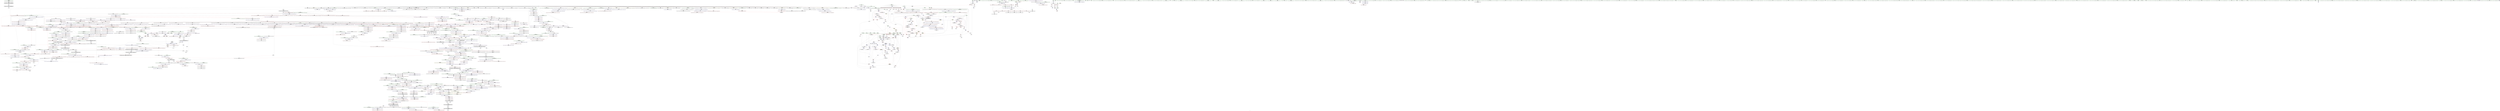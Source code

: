 digraph "SVFG" {
	label="SVFG";

	Node0x56297887a540 [shape=record,color=grey,label="{NodeID: 0\nNullPtr|{|<s51>121}}"];
	Node0x56297887a540 -> Node0x562978ce75b0[style=solid];
	Node0x56297887a540 -> Node0x562978ce76b0[style=solid];
	Node0x56297887a540 -> Node0x562978ce7780[style=solid];
	Node0x56297887a540 -> Node0x562978ce7850[style=solid];
	Node0x56297887a540 -> Node0x562978ce7920[style=solid];
	Node0x56297887a540 -> Node0x562978ce79f0[style=solid];
	Node0x56297887a540 -> Node0x562978ce7ac0[style=solid];
	Node0x56297887a540 -> Node0x562978ce7b90[style=solid];
	Node0x56297887a540 -> Node0x562978ce7c60[style=solid];
	Node0x56297887a540 -> Node0x562978ce7d30[style=solid];
	Node0x56297887a540 -> Node0x562978ce7e00[style=solid];
	Node0x56297887a540 -> Node0x562978ce7ed0[style=solid];
	Node0x56297887a540 -> Node0x562978ce7fa0[style=solid];
	Node0x56297887a540 -> Node0x562978ce8070[style=solid];
	Node0x56297887a540 -> Node0x562978ce8140[style=solid];
	Node0x56297887a540 -> Node0x562978ce8210[style=solid];
	Node0x56297887a540 -> Node0x562978ce82e0[style=solid];
	Node0x56297887a540 -> Node0x562978ce83b0[style=solid];
	Node0x56297887a540 -> Node0x562978ce8480[style=solid];
	Node0x56297887a540 -> Node0x562978ce8550[style=solid];
	Node0x56297887a540 -> Node0x562978ce8620[style=solid];
	Node0x56297887a540 -> Node0x562978ce86f0[style=solid];
	Node0x56297887a540 -> Node0x562978ce87c0[style=solid];
	Node0x56297887a540 -> Node0x562978ce8890[style=solid];
	Node0x56297887a540 -> Node0x562978ce8960[style=solid];
	Node0x56297887a540 -> Node0x562978ce8a30[style=solid];
	Node0x56297887a540 -> Node0x562978ce8b00[style=solid];
	Node0x56297887a540 -> Node0x562978ce8bd0[style=solid];
	Node0x56297887a540 -> Node0x562978ce8ca0[style=solid];
	Node0x56297887a540 -> Node0x562978ce8d70[style=solid];
	Node0x56297887a540 -> Node0x562978ce8e40[style=solid];
	Node0x56297887a540 -> Node0x562978ce8f10[style=solid];
	Node0x56297887a540 -> Node0x562978ce8fe0[style=solid];
	Node0x56297887a540 -> Node0x562978ce90b0[style=solid];
	Node0x56297887a540 -> Node0x562978ce9180[style=solid];
	Node0x56297887a540 -> Node0x562978ce9250[style=solid];
	Node0x56297887a540 -> Node0x562978ce9320[style=solid];
	Node0x56297887a540 -> Node0x562978ce93f0[style=solid];
	Node0x56297887a540 -> Node0x562978ce94c0[style=solid];
	Node0x56297887a540 -> Node0x562978ce9590[style=solid];
	Node0x56297887a540 -> Node0x562978ce9660[style=solid];
	Node0x56297887a540 -> Node0x562978ce9730[style=solid];
	Node0x56297887a540 -> Node0x562978ce9800[style=solid];
	Node0x56297887a540 -> Node0x562978cef620[style=solid];
	Node0x56297887a540 -> Node0x562978cf2f30[style=solid];
	Node0x56297887a540 -> Node0x562978cf3000[style=solid];
	Node0x56297887a540 -> Node0x562978cf30d0[style=solid];
	Node0x56297887a540 -> Node0x562978d14f10[style=solid];
	Node0x56297887a540 -> Node0x5629786714b0[style=solid];
	Node0x56297887a540 -> Node0x562978d37a90[style=solid];
	Node0x56297887a540 -> Node0x562978d04570[style=solid];
	Node0x56297887a540:s51 -> Node0x562978e11520[style=solid,color=red];
	Node0x562978cecea0 [shape=record,color=red,label="{NodeID: 775\n1533\<--1517\n\<--__n.addr\n_ZN9__gnu_cxx13new_allocatorINSt7__cxx1112basic_stringIcSt11char_traitsIcESaIcEEEE8allocateEmPKv\n}"];
	Node0x562978cecea0 -> Node0x562978d35f90[style=solid];
	Node0x562978d05770 [shape=record,color=grey,label="{NodeID: 1550\n348 = cmp(347, 141, )\n}"];
	Node0x562978d05770 -> Node0x562978cea460[style=solid];
	Node0x562978ce37a0 [shape=record,color=purple,label="{NodeID: 443\n528\<--27\n\<--.str.3\n_Z9solveTesti\n}"];
	Node0x562978cd75f0 [shape=record,color=green,label="{NodeID: 111\n659\<--660\n__first.addr\<--__first.addr_field_insensitive\n_ZSt8_DestroyIPNSt7__cxx1112basic_stringIcSt11char_traitsIcESaIcEEES5_EvT_S7_RSaIT0_E\n}"];
	Node0x562978cd75f0 -> Node0x562978cfe2a0[style=solid];
	Node0x562978cd75f0 -> Node0x562978cf3340[style=solid];
	Node0x562978cf2a50 [shape=record,color=blue,label="{NodeID: 886\n568\<--564\nargc.addr\<--argc\nmain\n}"];
	Node0x562978cf93d0 [shape=record,color=red,label="{NodeID: 554\n381\<--11\n\<--m\n_Z4_runii\n}"];
	Node0x562978cf93d0 -> Node0x562978d37910[style=solid];
	Node0x562978cdbd90 [shape=record,color=green,label="{NodeID: 222\n1460\<--1461\n_ZNK9__gnu_cxx13new_allocatorINSt7__cxx1112basic_stringIcSt11char_traitsIcESaIcEEEE8max_sizeEv\<--_ZNK9__gnu_cxx13new_allocatorINSt7__cxx1112basic_stringIcSt11char_traitsIcESaIcEEEE8max_sizeEv_field_insensitive\n}"];
	Node0x562978e000b0 [shape=record,color=black,label="{NodeID: 2104\n1803 = PHI(1592, )\n1st arg _ZNSt13move_iteratorIPNSt7__cxx1112basic_stringIcSt11char_traitsIcESaIcEEEEC2ES6_ }"];
	Node0x562978e000b0 -> Node0x562978d19350[style=solid];
	Node0x562978d17d60 [shape=record,color=blue,label="{NodeID: 997\n1589\<--1586\n__i.addr\<--__i\n_ZSt32__make_move_if_noexcept_iteratorINSt7__cxx1112basic_stringIcSt11char_traitsIcESaIcEEESt13move_iteratorIPS5_EET0_PT_\n}"];
	Node0x562978d17d60 -> Node0x562978ced1e0[style=dashed];
	Node0x562978cfee00 [shape=record,color=red,label="{NodeID: 665\n773\<--770\n\<--__pointer.addr\n_ZSt8_DestroyINSt7__cxx1112basic_stringIcSt11char_traitsIcESaIcEEEEvPT_\n}"];
	Node0x562978ce9f80 [shape=record,color=black,label="{NodeID: 333\n189\<--188\n\<--this1\n_ZNSt6vectorINSt7__cxx1112basic_stringIcSt11char_traitsIcESaIcEEESaIS5_EEC2Ev\n|{<s0>16}}"];
	Node0x562978ce9f80:s0 -> Node0x562978e12190[style=solid,color=red];
	Node0x562978e0b9e0 [shape=record,color=black,label="{NodeID: 2215\n1473 = PHI(1458, 1524, )\n0th arg _ZNK9__gnu_cxx13new_allocatorINSt7__cxx1112basic_stringIcSt11char_traitsIcESaIcEEEE8max_sizeEv }"];
	Node0x562978e0b9e0 -> Node0x562978d17130[style=solid];
	Node0x56297887a5d0 [shape=record,color=green,label="{NodeID: 1\n7\<--1\n__dso_handle\<--dummyObj\nGlob }"];
	Node0x562978cecf70 [shape=record,color=red,label="{NodeID: 776\n1576\<--1553\n\<--__result.addr\n_ZSt22__uninitialized_copy_aISt13move_iteratorIPNSt7__cxx1112basic_stringIcSt11char_traitsIcESaIcEEEES7_S6_ET0_T_SA_S9_RSaIT1_E\n|{<s0>127}}"];
	Node0x562978cecf70:s0 -> Node0x562978e0d4d0[style=solid,color=red];
	Node0x562978d058f0 [shape=record,color=grey,label="{NodeID: 1551\n456 = cmp(453, 455, )\n}"];
	Node0x562978ce3870 [shape=record,color=purple,label="{NodeID: 444\n579\<--29\n\<--.str.4\nmain\n}"];
	Node0x562978cd76c0 [shape=record,color=green,label="{NodeID: 112\n661\<--662\n__last.addr\<--__last.addr_field_insensitive\n_ZSt8_DestroyIPNSt7__cxx1112basic_stringIcSt11char_traitsIcESaIcEEES5_EvT_S7_RSaIT0_E\n}"];
	Node0x562978cd76c0 -> Node0x562978cfe370[style=solid];
	Node0x562978cd76c0 -> Node0x562978cf3410[style=solid];
	Node0x562978cf2b20 [shape=record,color=blue,label="{NodeID: 887\n570\<--565\nargv.addr\<--argv\nmain\n}"];
	Node0x562978cf94a0 [shape=record,color=red,label="{NodeID: 555\n493\<--11\n\<--m\n_Z9solveTesti\n}"];
	Node0x562978cf94a0 -> Node0x562978d04cf0[style=solid];
	Node0x562978cdbe90 [shape=record,color=green,label="{NodeID: 223\n1465\<--1466\nthis.addr\<--this.addr_field_insensitive\n_ZNKSt12_Vector_baseINSt7__cxx1112basic_stringIcSt11char_traitsIcESaIcEEESaIS5_EE19_M_get_Tp_allocatorEv\n}"];
	Node0x562978cdbe90 -> Node0x562978d04010[style=solid];
	Node0x562978cdbe90 -> Node0x562978d17060[style=solid];
	Node0x562978e02dd0 [shape=record,color=black,label="{NodeID: 2105\n97 = PHI()\n}"];
	Node0x562978e02dd0 -> Node0x562978ce9b70[style=solid];
	Node0x562978d17e30 [shape=record,color=blue,label="{NodeID: 998\n1615\<--1600\ncoerce.dive\<--__first.coerce\n_ZSt18uninitialized_copyISt13move_iteratorIPNSt7__cxx1112basic_stringIcSt11char_traitsIcESaIcEEEES7_ET0_T_SA_S9_\n}"];
	Node0x562978d17e30 -> Node0x562978ceecb0[style=dashed];
	Node0x562978cfeed0 [shape=record,color=red,label="{NodeID: 666\n781\<--778\n\<--__r.addr\n_ZSt11__addressofINSt7__cxx1112basic_stringIcSt11char_traitsIcESaIcEEEEPT_RS6_\n}"];
	Node0x562978cfeed0 -> Node0x562978ceac80[style=solid];
	Node0x562978cea050 [shape=record,color=black,label="{NodeID: 334\n245\<--244\n\<--this1\n_ZNSt6vectorINSt7__cxx1112basic_stringIcSt11char_traitsIcESaIcEEESaIS5_EED2Ev\n}"];
	Node0x562978cea050 -> Node0x562978ce3d10[style=solid];
	Node0x562978cea050 -> Node0x562978ce3de0[style=solid];
	Node0x562978e0bb30 [shape=record,color=black,label="{NodeID: 2216\n1586 = PHI(1346, 1352, )\n0th arg _ZSt32__make_move_if_noexcept_iteratorINSt7__cxx1112basic_stringIcSt11char_traitsIcESaIcEEESt13move_iteratorIPS5_EET0_PT_ }"];
	Node0x562978e0bb30 -> Node0x562978d17d60[style=solid];
	Node0x562978cb68b0 [shape=record,color=green,label="{NodeID: 2\n9\<--1\n\<--dummyObj\nCan only get source location for instruction, argument, global var or function.|{<s0>30}}"];
	Node0x562978cb68b0:s0 -> Node0x562978e0c4d0[style=solid,color=red];
	Node0x562978ced040 [shape=record,color=red,label="{NodeID: 777\n1578\<--1577\n\<--coerce.dive3\n_ZSt22__uninitialized_copy_aISt13move_iteratorIPNSt7__cxx1112basic_stringIcSt11char_traitsIcESaIcEEEES7_S6_ET0_T_SA_S9_RSaIT1_E\n|{<s0>127}}"];
	Node0x562978ced040:s0 -> Node0x562978e0d2b0[style=solid,color=red];
	Node0x562978d05a70 [shape=record,color=grey,label="{NodeID: 1552\n340 = cmp(339, 9, )\n}"];
	Node0x562978ce3940 [shape=record,color=purple,label="{NodeID: 445\n1003\<--31\n\<--.str.5\n_ZNSt6vectorINSt7__cxx1112basic_stringIcSt11char_traitsIcESaIcEEESaIS5_EE17_M_realloc_insertIJS5_EEEvN9__gnu_cxx17__normal_iteratorIPS5_S7_EEDpOT_\n|{<s0>75}}"];
	Node0x562978ce3940:s0 -> Node0x562978e0a300[style=solid,color=red];
	Node0x562978cd7790 [shape=record,color=green,label="{NodeID: 113\n663\<--664\n.addr\<--.addr_field_insensitive\n_ZSt8_DestroyIPNSt7__cxx1112basic_stringIcSt11char_traitsIcESaIcEEES5_EvT_S7_RSaIT0_E\n}"];
	Node0x562978cd7790 -> Node0x562978cf34e0[style=solid];
	Node0x562978cf2bf0 [shape=record,color=blue,label="{NodeID: 888\n574\<--9\nt\<--\nmain\n}"];
	Node0x562978cf2bf0 -> Node0x562978d87b30[style=dashed];
	Node0x562978cf9570 [shape=record,color=red,label="{NodeID: 556\n505\<--11\n\<--m\n_Z9solveTesti\n}"];
	Node0x562978cf9570 -> Node0x562978d36a10[style=solid];
	Node0x562978cdbf60 [shape=record,color=green,label="{NodeID: 224\n1474\<--1475\nthis.addr\<--this.addr_field_insensitive\n_ZNK9__gnu_cxx13new_allocatorINSt7__cxx1112basic_stringIcSt11char_traitsIcESaIcEEEE8max_sizeEv\n}"];
	Node0x562978cdbf60 -> Node0x562978d040e0[style=solid];
	Node0x562978cdbf60 -> Node0x562978d17130[style=solid];
	Node0x562978e02f30 [shape=record,color=black,label="{NodeID: 2106\n408 = PHI(289, )\n}"];
	Node0x562978e02f30 -> Node0x562978cf1390[style=solid];
	Node0x562978d17f00 [shape=record,color=blue,label="{NodeID: 999\n1617\<--1601\ncoerce.dive1\<--__last.coerce\n_ZSt18uninitialized_copyISt13move_iteratorIPNSt7__cxx1112basic_stringIcSt11char_traitsIcESaIcEEEES7_ET0_T_SA_S9_\n}"];
	Node0x562978d17f00 -> Node0x562978ceed80[style=dashed];
	Node0x562978cfefa0 [shape=record,color=red,label="{NodeID: 667\n796\<--787\nthis1\<--this.addr\n_ZNSt12_Vector_baseINSt7__cxx1112basic_stringIcSt11char_traitsIcESaIcEEESaIS5_EE13_M_deallocateEPS5_m\n}"];
	Node0x562978cfefa0 -> Node0x562978cf4d20[style=solid];
	Node0x562978cea120 [shape=record,color=black,label="{NodeID: 335\n249\<--244\n\<--this1\n_ZNSt6vectorINSt7__cxx1112basic_stringIcSt11char_traitsIcESaIcEEESaIS5_EED2Ev\n}"];
	Node0x562978cea120 -> Node0x562978ce3eb0[style=solid];
	Node0x562978cea120 -> Node0x562978ce3f80[style=solid];
	Node0x562978e0bc80 [shape=record,color=black,label="{NodeID: 2217\n1776 = PHI(1731, )\n0th arg _ZSteqIPNSt7__cxx1112basic_stringIcSt11char_traitsIcESaIcEEEEbRKSt13move_iteratorIT_ESB_ }"];
	Node0x562978e0bc80 -> Node0x562978d19010[style=solid];
	Node0x562978cb6160 [shape=record,color=green,label="{NodeID: 3\n15\<--1\n.str\<--dummyObj\nGlob }"];
	Node0x562978ced110 [shape=record,color=red,label="{NodeID: 778\n1580\<--1579\n\<--coerce.dive4\n_ZSt22__uninitialized_copy_aISt13move_iteratorIPNSt7__cxx1112basic_stringIcSt11char_traitsIcESaIcEEEES7_S6_ET0_T_SA_S9_RSaIT1_E\n|{<s0>127}}"];
	Node0x562978ced110:s0 -> Node0x562978e0d3c0[style=solid,color=red];
	Node0x562978d05bf0 [shape=record,color=grey,label="{NodeID: 1553\n328 = cmp(325, 327, )\n}"];
	Node0x562978ce3a10 [shape=record,color=purple,label="{NodeID: 446\n1839\<--33\nllvm.global_ctors_0\<--llvm.global_ctors\nGlob }"];
	Node0x562978ce3a10 -> Node0x562978cef420[style=solid];
	Node0x562978cdc370 [shape=record,color=green,label="{NodeID: 114\n671\<--672\n_ZSt8_DestroyIPNSt7__cxx1112basic_stringIcSt11char_traitsIcESaIcEEEEvT_S7_\<--_ZSt8_DestroyIPNSt7__cxx1112basic_stringIcSt11char_traitsIcESaIcEEEEvT_S7__field_insensitive\n}"];
	Node0x562978cf2cc0 [shape=record,color=blue,label="{NodeID: 889\n574\<--593\nt\<--inc\nmain\n}"];
	Node0x562978cf2cc0 -> Node0x562978d87b30[style=dashed];
	Node0x562978cf9640 [shape=record,color=red,label="{NodeID: 557\n317\<--13\n\<--k\n_Z4_runii\n}"];
	Node0x562978cf9640 -> Node0x562978d049f0[style=solid];
	Node0x562978cdc030 [shape=record,color=green,label="{NodeID: 225\n1483\<--1484\nthis.addr\<--this.addr_field_insensitive\n_ZN9__gnu_cxx17__normal_iteratorIPNSt7__cxx1112basic_stringIcSt11char_traitsIcESaIcEEESt6vectorIS6_SaIS6_EEEC2ERKS7_\n}"];
	Node0x562978cdc030 -> Node0x562978cec8f0[style=solid];
	Node0x562978cdc030 -> Node0x562978d17200[style=solid];
	Node0x562978e03100 [shape=record,color=black,label="{NodeID: 2107\n411 = PHI(441, )\n}"];
	Node0x562978e03100 -> Node0x562978cfc970[style=solid];
	Node0x562978d17fd0 [shape=record,color=blue,label="{NodeID: 1000\n1607\<--1602\n__result.addr\<--__result\n_ZSt18uninitialized_copyISt13move_iteratorIPNSt7__cxx1112basic_stringIcSt11char_traitsIcESaIcEEEES7_ET0_T_SA_S9_\n}"];
	Node0x562978d17fd0 -> Node0x562978ced380[style=dashed];
	Node0x562978cff070 [shape=record,color=red,label="{NodeID: 668\n797\<--789\n\<--__p.addr\n_ZNSt12_Vector_baseINSt7__cxx1112basic_stringIcSt11char_traitsIcESaIcEEESaIS5_EE13_M_deallocateEPS5_m\n}"];
	Node0x562978cff070 -> Node0x562978d04570[style=solid];
	Node0x562978cea1f0 [shape=record,color=black,label="{NodeID: 336\n253\<--244\n\<--this1\n_ZNSt6vectorINSt7__cxx1112basic_stringIcSt11char_traitsIcESaIcEEESaIS5_EED2Ev\n|{<s0>20}}"];
	Node0x562978cea1f0:s0 -> Node0x562978e10f10[style=solid,color=red];
	Node0x562978e0bd90 [shape=record,color=black,label="{NodeID: 2218\n1777 = PHI(1732, )\n1st arg _ZSteqIPNSt7__cxx1112basic_stringIcSt11char_traitsIcESaIcEEEEbRKSt13move_iteratorIT_ESB_ }"];
	Node0x562978e0bd90 -> Node0x562978d190e0[style=solid];
	Node0x562978cb61f0 [shape=record,color=green,label="{NodeID: 4\n23\<--1\n.str.1\<--dummyObj\nGlob }"];
	Node0x562978ced1e0 [shape=record,color=red,label="{NodeID: 779\n1592\<--1589\n\<--__i.addr\n_ZSt32__make_move_if_noexcept_iteratorINSt7__cxx1112basic_stringIcSt11char_traitsIcESaIcEEESt13move_iteratorIPS5_EET0_PT_\n|{<s0>128}}"];
	Node0x562978ced1e0:s0 -> Node0x562978e000b0[style=solid,color=red];
	Node0x562978d05d70 [shape=record,color=grey,label="{NodeID: 1554\n753 = cmp(751, 752, )\n}"];
	Node0x562978ce3b10 [shape=record,color=purple,label="{NodeID: 447\n1840\<--33\nllvm.global_ctors_1\<--llvm.global_ctors\nGlob }"];
	Node0x562978ce3b10 -> Node0x562978cef520[style=solid];
	Node0x562978cdc440 [shape=record,color=green,label="{NodeID: 115\n676\<--677\nthis.addr\<--this.addr_field_insensitive\n_ZNSt12_Vector_baseINSt7__cxx1112basic_stringIcSt11char_traitsIcESaIcEEESaIS5_EE19_M_get_Tp_allocatorEv\n}"];
	Node0x562978cdc440 -> Node0x562978cfe440[style=solid];
	Node0x562978cdc440 -> Node0x562978cf35b0[style=solid];
	Node0x562978cf2d90 [shape=record,color=blue,label="{NodeID: 890\n599\<--598\nthis.addr\<--this\n_ZNSt12_Vector_baseINSt7__cxx1112basic_stringIcSt11char_traitsIcESaIcEEESaIS5_EEC2Ev\n}"];
	Node0x562978cf2d90 -> Node0x562978cfdf60[style=dashed];
	Node0x562978cf9710 [shape=record,color=red,label="{NodeID: 558\n330\<--13\n\<--k\n_Z4_runii\n}"];
	Node0x562978cf9710 -> Node0x562978cf0900[style=solid];
	Node0x562978cdc100 [shape=record,color=green,label="{NodeID: 226\n1485\<--1486\n__i.addr\<--__i.addr_field_insensitive\n_ZN9__gnu_cxx17__normal_iteratorIPNSt7__cxx1112basic_stringIcSt11char_traitsIcESaIcEEESt6vectorIS6_SaIS6_EEEC2ERKS7_\n}"];
	Node0x562978cdc100 -> Node0x562978cec9c0[style=solid];
	Node0x562978cdc100 -> Node0x562978d172d0[style=solid];
	Node0x562978e03240 [shape=record,color=black,label="{NodeID: 2108\n421 = PHI(289, )\n}"];
	Node0x562978e03240 -> Node0x562978cf1530[style=solid];
	Node0x562978d180a0 [shape=record,color=blue,label="{NodeID: 1001\n1609\<--1621\n__assignable\<--\n_ZSt18uninitialized_copyISt13move_iteratorIPNSt7__cxx1112basic_stringIcSt11char_traitsIcESaIcEEEES7_ET0_T_SA_S9_\n}"];
	Node0x562978cff140 [shape=record,color=red,label="{NodeID: 669\n802\<--789\n\<--__p.addr\n_ZNSt12_Vector_baseINSt7__cxx1112basic_stringIcSt11char_traitsIcESaIcEEESaIS5_EE13_M_deallocateEPS5_m\n|{<s0>63}}"];
	Node0x562978cff140:s0 -> Node0x562978e0a940[style=solid,color=red];
	Node0x562978cea2c0 [shape=record,color=black,label="{NodeID: 337\n260\<--244\n\<--this1\n_ZNSt6vectorINSt7__cxx1112basic_stringIcSt11char_traitsIcESaIcEEESaIS5_EED2Ev\n|{<s0>22}}"];
	Node0x562978cea2c0:s0 -> Node0x562978e0ffd0[style=solid,color=red];
	Node0x562978e0bea0 [shape=record,color=black,label="{NodeID: 2219\n621 = PHI(603, )\n0th arg _ZNSt12_Vector_baseINSt7__cxx1112basic_stringIcSt11char_traitsIcESaIcEEESaIS5_EE12_Vector_implC2Ev }"];
	Node0x562978e0bea0 -> Node0x562978cf2e60[style=solid];
	Node0x562978cb4cb0 [shape=record,color=green,label="{NodeID: 5\n25\<--1\n.str.2\<--dummyObj\nGlob }"];
	Node0x562978ced2b0 [shape=record,color=red,label="{NodeID: 780\n1597\<--1596\n\<--coerce.dive\n_ZSt32__make_move_if_noexcept_iteratorINSt7__cxx1112basic_stringIcSt11char_traitsIcESaIcEEESt13move_iteratorIPS5_EET0_PT_\n}"];
	Node0x562978ced2b0 -> Node0x562978ce2830[style=solid];
	Node0x562978d78830 [shape=record,color=black,label="{NodeID: 1555\nMR_291V_3 = PHI(MR_291V_4, MR_291V_2, )\npts\{1431 \}\n}"];
	Node0x562978d78830 -> Node0x562978d03990[style=dashed];
	Node0x562978ce3c10 [shape=record,color=purple,label="{NodeID: 448\n1841\<--33\nllvm.global_ctors_2\<--llvm.global_ctors\nGlob }"];
	Node0x562978ce3c10 -> Node0x562978cef620[style=solid];
	Node0x562978cdc510 [shape=record,color=green,label="{NodeID: 116\n685\<--686\nthis.addr\<--this.addr_field_insensitive\n_ZNSt12_Vector_baseINSt7__cxx1112basic_stringIcSt11char_traitsIcESaIcEEESaIS5_EED2Ev\n}"];
	Node0x562978cdc510 -> Node0x562978cfe510[style=solid];
	Node0x562978cdc510 -> Node0x562978cf3680[style=solid];
	Node0x562978cf2e60 [shape=record,color=blue,label="{NodeID: 891\n622\<--621\nthis.addr\<--this\n_ZNSt12_Vector_baseINSt7__cxx1112basic_stringIcSt11char_traitsIcESaIcEEESaIS5_EE12_Vector_implC2Ev\n}"];
	Node0x562978cf2e60 -> Node0x562978cfe030[style=dashed];
	Node0x562978d92620 [shape=record,color=yellow,style=double,label="{NodeID: 1666\n173V_1 = ENCHI(MR_173V_0)\npts\{16470000 \}\nFun[_ZNKSt13move_iteratorIPNSt7__cxx1112basic_stringIcSt11char_traitsIcESaIcEEEEdeEv]}"];
	Node0x562978d92620 -> Node0x562978cee150[style=dashed];
	Node0x562978cf97e0 [shape=record,color=red,label="{NodeID: 559\n359\<--13\n\<--k\n_Z4_runii\n}"];
	Node0x562978cf97e0 -> Node0x562978cf0de0[style=solid];
	Node0x562978cdc1d0 [shape=record,color=green,label="{NodeID: 227\n1498\<--1499\n__a.addr\<--__a.addr_field_insensitive\n_ZNSt16allocator_traitsISaINSt7__cxx1112basic_stringIcSt11char_traitsIcESaIcEEEEE8allocateERS6_m\n}"];
	Node0x562978cdc1d0 -> Node0x562978cecb60[style=solid];
	Node0x562978cdc1d0 -> Node0x562978d17470[style=solid];
	Node0x562978e03380 [shape=record,color=black,label="{NodeID: 2109\n423 = PHI(441, )\n}"];
	Node0x562978e03380 -> Node0x562978cfca40[style=solid];
	Node0x562978d18170 [shape=record,color=blue, style = dotted,label="{NodeID: 1002\n1848\<--1850\noffset_0\<--dummyVal\n_ZSt18uninitialized_copyISt13move_iteratorIPNSt7__cxx1112basic_stringIcSt11char_traitsIcESaIcEEEES7_ET0_T_SA_S9_\n}"];
	Node0x562978d18170 -> Node0x562978ced450[style=dashed];
	Node0x562978cff210 [shape=record,color=red,label="{NodeID: 670\n803\<--791\n\<--__n.addr\n_ZNSt12_Vector_baseINSt7__cxx1112basic_stringIcSt11char_traitsIcESaIcEEESaIS5_EE13_M_deallocateEPS5_m\n|{<s0>63}}"];
	Node0x562978cff210:s0 -> Node0x562978e0aa80[style=solid,color=red];
	Node0x562978cea390 [shape=record,color=black,label="{NodeID: 338\n270\<--244\n\<--this1\n_ZNSt6vectorINSt7__cxx1112basic_stringIcSt11char_traitsIcESaIcEEESaIS5_EED2Ev\n|{<s0>23}}"];
	Node0x562978cea390:s0 -> Node0x562978e0ffd0[style=solid,color=red];
	Node0x562978e0bfb0 [shape=record,color=black,label="{NodeID: 2220\n290 = PHI(370, 385, 396, 407, 420, 476, )\n0th arg _Z4_runii }"];
	Node0x562978e0bfb0 -> Node0x562978cf0690[style=solid];
	Node0x562978cb4d70 [shape=record,color=green,label="{NodeID: 6\n27\<--1\n.str.3\<--dummyObj\nGlob }"];
	Node0x562978ced380 [shape=record,color=red,label="{NodeID: 781\n1628\<--1607\n\<--__result.addr\n_ZSt18uninitialized_copyISt13move_iteratorIPNSt7__cxx1112basic_stringIcSt11char_traitsIcESaIcEEEES7_ET0_T_SA_S9_\n|{<s0>131}}"];
	Node0x562978ced380:s0 -> Node0x562978e0fec0[style=solid,color=red];
	Node0x562978d78920 [shape=record,color=black,label="{NodeID: 1556\nMR_114V_3 = PHI(MR_114V_4, MR_114V_2, )\npts\{486 \}\n|{|<s3>39}}"];
	Node0x562978d78920 -> Node0x562978cfd260[style=dashed];
	Node0x562978d78920 -> Node0x562978cfd5a0[style=dashed];
	Node0x562978d78920 -> Node0x562978cf23d0[style=dashed];
	Node0x562978d78920:s3 -> Node0x562978d95b00[style=dashed,color=red];
	Node0x562978ce3d10 [shape=record,color=purple,label="{NodeID: 449\n246\<--245\n_M_impl\<--\n_ZNSt6vectorINSt7__cxx1112basic_stringIcSt11char_traitsIcESaIcEEESaIS5_EED2Ev\n}"];
	Node0x562978cdc5e0 [shape=record,color=green,label="{NodeID: 117\n687\<--688\nexn.slot\<--exn.slot_field_insensitive\n_ZNSt12_Vector_baseINSt7__cxx1112basic_stringIcSt11char_traitsIcESaIcEEESaIS5_EED2Ev\n}"];
	Node0x562978cdc5e0 -> Node0x562978cfe5e0[style=solid];
	Node0x562978cdc5e0 -> Node0x562978cf3750[style=solid];
	Node0x562978cf2f30 [shape=record,color=blue, style = dotted,label="{NodeID: 892\n630\<--3\n_M_start\<--dummyVal\n_ZNSt12_Vector_baseINSt7__cxx1112basic_stringIcSt11char_traitsIcESaIcEEESaIS5_EE12_Vector_implC2Ev\n}"];
	Node0x562978cf98b0 [shape=record,color=red,label="{NodeID: 560\n500\<--13\n\<--k\n_Z9solveTesti\n}"];
	Node0x562978cf98b0 -> Node0x562978cf2160[style=solid];
	Node0x562978cdc2a0 [shape=record,color=green,label="{NodeID: 228\n1500\<--1501\n__n.addr\<--__n.addr_field_insensitive\n_ZNSt16allocator_traitsISaINSt7__cxx1112basic_stringIcSt11char_traitsIcESaIcEEEEE8allocateERS6_m\n}"];
	Node0x562978cdc2a0 -> Node0x562978cecc30[style=solid];
	Node0x562978cdc2a0 -> Node0x562978d17540[style=solid];
	Node0x562978e034c0 [shape=record,color=black,label="{NodeID: 2110\n45 = PHI()\n}"];
	Node0x562978d18240 [shape=record,color=blue, style = dotted,label="{NodeID: 1003\n1851\<--1853\noffset_0\<--dummyVal\n_ZSt18uninitialized_copyISt13move_iteratorIPNSt7__cxx1112basic_stringIcSt11char_traitsIcESaIcEEEES7_ET0_T_SA_S9_\n}"];
	Node0x562978d18240 -> Node0x562978ced520[style=dashed];
	Node0x562978cff2e0 [shape=record,color=red,label="{NodeID: 671\n814\<--811\nthis1\<--this.addr\n_ZNSt12_Vector_baseINSt7__cxx1112basic_stringIcSt11char_traitsIcESaIcEEESaIS5_EE12_Vector_implD2Ev\n}"];
	Node0x562978cff2e0 -> Node0x562978ceae20[style=solid];
	Node0x562978cea460 [shape=record,color=black,label="{NodeID: 339\n349\<--348\n\<--cmp9\n_Z4_runii\n}"];
	Node0x562978e0c4d0 [shape=record,color=black,label="{NodeID: 2221\n291 = PHI(141, 141, 9, 409, 409, 141, )\n1st arg _Z4_runii }"];
	Node0x562978e0c4d0 -> Node0x562978cf0760[style=solid];
	Node0x562978cb4e30 [shape=record,color=green,label="{NodeID: 7\n29\<--1\n.str.4\<--dummyObj\nGlob }"];
	Node0x562978ced450 [shape=record,color=red,label="{NodeID: 782\n1630\<--1629\n\<--coerce.dive3\n_ZSt18uninitialized_copyISt13move_iteratorIPNSt7__cxx1112basic_stringIcSt11char_traitsIcESaIcEEEES7_ET0_T_SA_S9_\n|{<s0>131}}"];
	Node0x562978ced450:s0 -> Node0x562978e0fca0[style=solid,color=red];
	Node0x562978d78e20 [shape=record,color=black,label="{NodeID: 1557\nMR_116V_3 = PHI(MR_116V_4, MR_116V_2, )\npts\{488 \}\n}"];
	Node0x562978d78e20 -> Node0x562978cfd330[style=dashed];
	Node0x562978d78e20 -> Node0x562978cfd400[style=dashed];
	Node0x562978d78e20 -> Node0x562978cfd4d0[style=dashed];
	Node0x562978d78e20 -> Node0x562978cf24a0[style=dashed];
	Node0x562978ce3de0 [shape=record,color=purple,label="{NodeID: 450\n247\<--245\n_M_start\<--\n_ZNSt6vectorINSt7__cxx1112basic_stringIcSt11char_traitsIcESaIcEEESaIS5_EED2Ev\n}"];
	Node0x562978ce3de0 -> Node0x562978cfb520[style=solid];
	Node0x562978cdc6b0 [shape=record,color=green,label="{NodeID: 118\n689\<--690\nehselector.slot\<--ehselector.slot_field_insensitive\n_ZNSt12_Vector_baseINSt7__cxx1112basic_stringIcSt11char_traitsIcESaIcEEESaIS5_EED2Ev\n}"];
	Node0x562978cdc6b0 -> Node0x562978cf3820[style=solid];
	Node0x562978cf3000 [shape=record,color=blue, style = dotted,label="{NodeID: 893\n632\<--3\n_M_finish\<--dummyVal\n_ZNSt12_Vector_baseINSt7__cxx1112basic_stringIcSt11char_traitsIcESaIcEEESaIS5_EE12_Vector_implC2Ev\n}"];
	Node0x562978cf9980 [shape=record,color=red,label="{NodeID: 561\n314\<--17\n\<--sum\n_Z4_runii\n}"];
	Node0x562978cf9980 -> Node0x562978d36290[style=solid];
	Node0x562978ce47d0 [shape=record,color=green,label="{NodeID: 229\n1508\<--1509\n_ZN9__gnu_cxx13new_allocatorINSt7__cxx1112basic_stringIcSt11char_traitsIcESaIcEEEE8allocateEmPKv\<--_ZN9__gnu_cxx13new_allocatorINSt7__cxx1112basic_stringIcSt11char_traitsIcESaIcEEEE8allocateEmPKv_field_insensitive\n}"];
	Node0x562978e03590 [shape=record,color=black,label="{NodeID: 2111\n146 = PHI()\n}"];
	Node0x562978e03590 -> Node0x562978ce9de0[style=solid];
	Node0x562978d18310 [shape=record,color=blue,label="{NodeID: 1004\n1658\<--1643\ncoerce.dive\<--__first.coerce\n_ZNSt20__uninitialized_copyILb0EE13__uninit_copyISt13move_iteratorIPNSt7__cxx1112basic_stringIcSt11char_traitsIcESaIcEEEES9_EET0_T_SC_SB_\n}"];
	Node0x562978d18310 -> Node0x562978d88530[style=dashed];
	Node0x562978cff3b0 [shape=record,color=red,label="{NodeID: 672\n833\<--824\n\<--__a.addr\n_ZNSt16allocator_traitsISaINSt7__cxx1112basic_stringIcSt11char_traitsIcESaIcEEEEE10deallocateERS6_PS5_m\n}"];
	Node0x562978cff3b0 -> Node0x562978ceaef0[style=solid];
	Node0x562978cea530 [shape=record,color=black,label="{NodeID: 340\n289\<--439\n_Z4_runii_ret\<--\n_Z4_runii\n|{<s0>26|<s1>28|<s2>30|<s3>32|<s4>34|<s5>36}}"];
	Node0x562978cea530:s0 -> Node0x562978e03a10[style=solid,color=blue];
	Node0x562978cea530:s1 -> Node0x562978e03cc0[style=solid,color=blue];
	Node0x562978cea530:s2 -> Node0x562978e03f40[style=solid,color=blue];
	Node0x562978cea530:s3 -> Node0x562978e02f30[style=solid,color=blue];
	Node0x562978cea530:s4 -> Node0x562978e03240[style=solid,color=blue];
	Node0x562978cea530:s5 -> Node0x562978e046c0[style=solid,color=blue];
	Node0x562978e0c750 [shape=record,color=black,label="{NodeID: 2222\n742 = PHI(735, )\n0th arg _ZNSt12_Destroy_auxILb0EE9__destroyIPNSt7__cxx1112basic_stringIcSt11char_traitsIcESaIcEEEEEvT_S9_ }"];
	Node0x562978e0c750 -> Node0x562978cf3a90[style=solid];
	Node0x562978cb4ef0 [shape=record,color=green,label="{NodeID: 8\n31\<--1\n.str.5\<--dummyObj\nGlob }"];
	Node0x562978ced520 [shape=record,color=red,label="{NodeID: 783\n1632\<--1631\n\<--coerce.dive4\n_ZSt18uninitialized_copyISt13move_iteratorIPNSt7__cxx1112basic_stringIcSt11char_traitsIcESaIcEEEES7_ET0_T_SA_S9_\n|{<s0>131}}"];
	Node0x562978ced520:s0 -> Node0x562978e0fdb0[style=solid,color=red];
	Node0x562978d79320 [shape=record,color=black,label="{NodeID: 1558\nMR_118V_2 = PHI(MR_118V_3, MR_118V_1, )\npts\{490 \}\n}"];
	Node0x562978d79320 -> Node0x562978cf2300[style=dashed];
	Node0x562978ce3eb0 [shape=record,color=purple,label="{NodeID: 451\n250\<--249\n_M_impl2\<--\n_ZNSt6vectorINSt7__cxx1112basic_stringIcSt11char_traitsIcESaIcEEESaIS5_EED2Ev\n}"];
	Node0x562978cdc780 [shape=record,color=green,label="{NodeID: 119\n708\<--709\n_ZNSt12_Vector_baseINSt7__cxx1112basic_stringIcSt11char_traitsIcESaIcEEESaIS5_EE13_M_deallocateEPS5_m\<--_ZNSt12_Vector_baseINSt7__cxx1112basic_stringIcSt11char_traitsIcESaIcEEESaIS5_EE13_M_deallocateEPS5_m_field_insensitive\n}"];
	Node0x562978cf30d0 [shape=record,color=blue, style = dotted,label="{NodeID: 894\n634\<--3\n_M_end_of_storage\<--dummyVal\n_ZNSt12_Vector_baseINSt7__cxx1112basic_stringIcSt11char_traitsIcESaIcEEESaIS5_EE12_Vector_implC2Ev\n}"];
	Node0x562978cf9a50 [shape=record,color=red,label="{NodeID: 562\n334\<--17\n\<--sum\n_Z4_runii\n}"];
	Node0x562978cf9a50 -> Node0x562978d37310[style=solid];
	Node0x562978ce48d0 [shape=record,color=green,label="{NodeID: 230\n1515\<--1516\nthis.addr\<--this.addr_field_insensitive\n_ZN9__gnu_cxx13new_allocatorINSt7__cxx1112basic_stringIcSt11char_traitsIcESaIcEEEE8allocateEmPKv\n}"];
	Node0x562978ce48d0 -> Node0x562978cecd00[style=solid];
	Node0x562978ce48d0 -> Node0x562978d17610[style=solid];
	Node0x562978e03660 [shape=record,color=black,label="{NodeID: 2112\n215 = PHI(938, )\n|{<s0>19}}"];
	Node0x562978e03660:s0 -> Node0x562978e0cf40[style=solid,color=red];
	Node0x562978d183e0 [shape=record,color=blue,label="{NodeID: 1005\n1660\<--1644\ncoerce.dive1\<--__last.coerce\n_ZNSt20__uninitialized_copyILb0EE13__uninit_copyISt13move_iteratorIPNSt7__cxx1112basic_stringIcSt11char_traitsIcESaIcEEEES9_EET0_T_SC_SB_\n|{<s0>132}}"];
	Node0x562978d183e0:s0 -> Node0x562978d94940[style=dashed,color=red];
	Node0x562978cff480 [shape=record,color=red,label="{NodeID: 673\n835\<--826\n\<--__p.addr\n_ZNSt16allocator_traitsISaINSt7__cxx1112basic_stringIcSt11char_traitsIcESaIcEEEEE10deallocateERS6_PS5_m\n|{<s0>65}}"];
	Node0x562978cff480:s0 -> Node0x562978e0ca80[style=solid,color=red];
	Node0x562978cea600 [shape=record,color=black,label="{NodeID: 341\n441\<--464\n_ZSt3minIiERKT_S2_S2__ret\<--\n_ZSt3minIiERKT_S2_S2_\n|{<s0>27|<s1>29|<s2>31|<s3>33|<s4>35|<s5>39}}"];
	Node0x562978cea600:s0 -> Node0x562978e03b80[style=solid,color=blue];
	Node0x562978cea600:s1 -> Node0x562978e03e00[style=solid,color=blue];
	Node0x562978cea600:s2 -> Node0x562978e04080[style=solid,color=blue];
	Node0x562978cea600:s3 -> Node0x562978e03100[style=solid,color=blue];
	Node0x562978cea600:s4 -> Node0x562978e03380[style=solid,color=blue];
	Node0x562978cea600:s5 -> Node0x562978e04940[style=solid,color=blue];
	Node0x562978e0c860 [shape=record,color=black,label="{NodeID: 2223\n743 = PHI(736, )\n1st arg _ZNSt12_Destroy_auxILb0EE9__destroyIPNSt7__cxx1112basic_stringIcSt11char_traitsIcESaIcEEEEEvT_S9_ }"];
	Node0x562978e0c860 -> Node0x562978cf3b60[style=solid];
	Node0x562978cb4fb0 [shape=record,color=green,label="{NodeID: 9\n34\<--1\n\<--dummyObj\nCan only get source location for instruction, argument, global var or function.}"];
	Node0x562978ced5f0 [shape=record,color=red,label="{NodeID: 784\n1663\<--1650\n\<--__result.addr\n_ZNSt20__uninitialized_copyILb0EE13__uninit_copyISt13move_iteratorIPNSt7__cxx1112basic_stringIcSt11char_traitsIcESaIcEEEES9_EET0_T_SC_SB_\n}"];
	Node0x562978ced5f0 -> Node0x562978d18580[style=solid];
	Node0x562978d79820 [shape=record,color=black,label="{NodeID: 1559\nMR_120V_2 = PHI(MR_120V_3, MR_120V_1, )\npts\{18 20 22 \}\n|{<s0>38|<s1>38|<s2>38|<s3>48}}"];
	Node0x562978d79820:s0 -> Node0x562978cf1e20[style=dashed,color=red];
	Node0x562978d79820:s1 -> Node0x562978cf1ef0[style=dashed,color=red];
	Node0x562978d79820:s2 -> Node0x562978cf1fc0[style=dashed,color=red];
	Node0x562978d79820:s3 -> Node0x562978d87630[style=dashed,color=blue];
	Node0x562978ce3f80 [shape=record,color=purple,label="{NodeID: 452\n251\<--249\n_M_finish\<--\n_ZNSt6vectorINSt7__cxx1112basic_stringIcSt11char_traitsIcESaIcEEESaIS5_EED2Ev\n}"];
	Node0x562978ce3f80 -> Node0x562978cfb5f0[style=solid];
	Node0x562978cdc880 [shape=record,color=green,label="{NodeID: 120\n712\<--713\n_ZNSt12_Vector_baseINSt7__cxx1112basic_stringIcSt11char_traitsIcESaIcEEESaIS5_EE12_Vector_implD2Ev\<--_ZNSt12_Vector_baseINSt7__cxx1112basic_stringIcSt11char_traitsIcESaIcEEESaIS5_EE12_Vector_implD2Ev_field_insensitive\n}"];
	Node0x562978cf31a0 [shape=record,color=blue,label="{NodeID: 895\n639\<--638\nthis.addr\<--this\n_ZNSaINSt7__cxx1112basic_stringIcSt11char_traitsIcESaIcEEEEC2Ev\n}"];
	Node0x562978cf31a0 -> Node0x562978cfe100[style=dashed];
	Node0x562978cf9b20 [shape=record,color=red,label="{NodeID: 563\n433\<--17\n\<--sum\n_Z4_runii\n}"];
	Node0x562978cf9b20 -> Node0x562978d35b10[style=solid];
	Node0x562978ce49a0 [shape=record,color=green,label="{NodeID: 231\n1517\<--1518\n__n.addr\<--__n.addr_field_insensitive\n_ZN9__gnu_cxx13new_allocatorINSt7__cxx1112basic_stringIcSt11char_traitsIcESaIcEEEE8allocateEmPKv\n}"];
	Node0x562978ce49a0 -> Node0x562978cecdd0[style=solid];
	Node0x562978ce49a0 -> Node0x562978cecea0[style=solid];
	Node0x562978ce49a0 -> Node0x562978d176e0[style=solid];
	Node0x562978e03800 [shape=record,color=black,label="{NodeID: 2113\n254 = PHI(674, )\n|{<s0>21}}"];
	Node0x562978e03800:s0 -> Node0x562978e0b850[style=solid,color=red];
	Node0x562978d184b0 [shape=record,color=blue,label="{NodeID: 1006\n1650\<--1645\n__result.addr\<--__result\n_ZNSt20__uninitialized_copyILb0EE13__uninit_copyISt13move_iteratorIPNSt7__cxx1112basic_stringIcSt11char_traitsIcESaIcEEEES9_EET0_T_SC_SB_\n}"];
	Node0x562978d184b0 -> Node0x562978ced5f0[style=dashed];
	Node0x562978d184b0 -> Node0x562978ced6c0[style=dashed];
	Node0x562978d7bdc0 [shape=record,color=yellow,style=double,label="{NodeID: 1781\n251V_1 = ENCHI(MR_251V_0)\npts\{997 \}\nFun[_ZNSt6vectorINSt7__cxx1112basic_stringIcSt11char_traitsIcESaIcEEESaIS5_EE17_M_realloc_insertIJS5_EEEvN9__gnu_cxx17__normal_iteratorIPS5_S7_EEDpOT_]}"];
	Node0x562978d7bdc0 -> Node0x562978d15320[style=dashed];
	Node0x562978cff550 [shape=record,color=red,label="{NodeID: 674\n836\<--828\n\<--__n.addr\n_ZNSt16allocator_traitsISaINSt7__cxx1112basic_stringIcSt11char_traitsIcESaIcEEEEE10deallocateERS6_PS5_m\n|{<s0>65}}"];
	Node0x562978cff550:s0 -> Node0x562978e0cb90[style=solid,color=red];
	Node0x562978cea6d0 [shape=record,color=black,label="{NodeID: 342\n468\<--477\n_Z3runi_ret\<--call\n_Z3runi\n|{<s0>38}}"];
	Node0x562978cea6d0:s0 -> Node0x562978e04800[style=solid,color=blue];
	Node0x562978e0c970 [shape=record,color=black,label="{NodeID: 2224\n842 = PHI(834, )\n0th arg _ZN9__gnu_cxx13new_allocatorINSt7__cxx1112basic_stringIcSt11char_traitsIcESaIcEEEE10deallocateEPS6_m }"];
	Node0x562978e0c970 -> Node0x562978cf4450[style=solid];
	Node0x562978cb5070 [shape=record,color=green,label="{NodeID: 10\n87\<--1\n\<--dummyObj\nCan only get source location for instruction, argument, global var or function.}"];
	Node0x562978ced6c0 [shape=record,color=red,label="{NodeID: 785\n1694\<--1650\n\<--__result.addr\n_ZNSt20__uninitialized_copyILb0EE13__uninit_copyISt13move_iteratorIPNSt7__cxx1112basic_stringIcSt11char_traitsIcESaIcEEEES9_EET0_T_SC_SB_\n|{<s0>138}}"];
	Node0x562978ced6c0:s0 -> Node0x562978e0d8d0[style=solid,color=red];
	Node0x562978d79d20 [shape=record,color=black,label="{NodeID: 1560\nMR_36V_4 = PHI(MR_36V_17, MR_36V_3, )\npts\{20 \}\n|{|<s2>26|<s3>26|<s4>26|<s5>26|<s6>26|<s7>26|<s8>26}}"];
	Node0x562978d79d20 -> Node0x562978d85d30[style=dashed];
	Node0x562978d79d20 -> Node0x562978d8c130[style=dashed];
	Node0x562978d79d20:s2 -> Node0x562978cf9bf0[style=dashed,color=red];
	Node0x562978d79d20:s3 -> Node0x562978cf9cc0[style=dashed,color=red];
	Node0x562978d79d20:s4 -> Node0x562978cf9d90[style=dashed,color=red];
	Node0x562978d79d20:s5 -> Node0x562978cf9e60[style=dashed,color=red];
	Node0x562978d79d20:s6 -> Node0x562978cf0b70[style=dashed,color=red];
	Node0x562978d79d20:s7 -> Node0x562978cf0c40[style=dashed,color=red];
	Node0x562978d79d20:s8 -> Node0x562978d79f00[style=dashed,color=red];
	Node0x562978ce4050 [shape=record,color=purple,label="{NodeID: 453\n603\<--602\n_M_impl\<--this1\n_ZNSt12_Vector_baseINSt7__cxx1112basic_stringIcSt11char_traitsIcESaIcEEESaIS5_EEC2Ev\n|{<s0>49}}"];
	Node0x562978ce4050:s0 -> Node0x562978e0bea0[style=solid,color=red];
	Node0x562978cdc980 [shape=record,color=green,label="{NodeID: 121\n729\<--730\n__first.addr\<--__first.addr_field_insensitive\n_ZSt8_DestroyIPNSt7__cxx1112basic_stringIcSt11char_traitsIcESaIcEEEEvT_S7_\n}"];
	Node0x562978cdc980 -> Node0x562978cfe920[style=solid];
	Node0x562978cdc980 -> Node0x562978cf38f0[style=solid];
	Node0x562978cf3270 [shape=record,color=blue,label="{NodeID: 896\n650\<--649\nthis.addr\<--this\n_ZN9__gnu_cxx13new_allocatorINSt7__cxx1112basic_stringIcSt11char_traitsIcESaIcEEEEC2Ev\n}"];
	Node0x562978cf3270 -> Node0x562978cfe1d0[style=dashed];
	Node0x562978cf9bf0 [shape=record,color=red,label="{NodeID: 564\n320\<--19\n\<--score\n_Z4_runii\n}"];
	Node0x562978cf9bf0 -> Node0x562978d36110[style=solid];
	Node0x562978ce4a70 [shape=record,color=green,label="{NodeID: 232\n1519\<--1520\n.addr\<--.addr_field_insensitive\n_ZN9__gnu_cxx13new_allocatorINSt7__cxx1112basic_stringIcSt11char_traitsIcESaIcEEEE8allocateEmPKv\n}"];
	Node0x562978ce4a70 -> Node0x562978d177b0[style=solid];
	Node0x562978e03940 [shape=record,color=black,label="{NodeID: 2114\n280 = PHI()\n}"];
	Node0x562978d18580 [shape=record,color=blue,label="{NodeID: 1007\n1652\<--1663\n__cur\<--\n_ZNSt20__uninitialized_copyILb0EE13__uninit_copyISt13move_iteratorIPNSt7__cxx1112basic_stringIcSt11char_traitsIcESaIcEEEES9_EET0_T_SC_SB_\n}"];
	Node0x562978d18580 -> Node0x562978d88030[style=dashed];
	Node0x562978cff620 [shape=record,color=red,label="{NodeID: 675\n854\<--845\nthis1\<--this.addr\n_ZN9__gnu_cxx13new_allocatorINSt7__cxx1112basic_stringIcSt11char_traitsIcESaIcEEEE10deallocateEPS6_m\n}"];
	Node0x562978cea7a0 [shape=record,color=black,label="{NodeID: 343\n626\<--625\n\<--this1\n_ZNSt12_Vector_baseINSt7__cxx1112basic_stringIcSt11char_traitsIcESaIcEEESaIS5_EE12_Vector_implC2Ev\n|{<s0>52}}"];
	Node0x562978cea7a0:s0 -> Node0x562978e0a6c0[style=solid,color=red];
	Node0x562978e0ca80 [shape=record,color=black,label="{NodeID: 2225\n843 = PHI(835, )\n1st arg _ZN9__gnu_cxx13new_allocatorINSt7__cxx1112basic_stringIcSt11char_traitsIcESaIcEEEE10deallocateEPS6_m }"];
	Node0x562978e0ca80 -> Node0x562978cf4520[style=solid];
	Node0x562978cb5170 [shape=record,color=green,label="{NodeID: 11\n141\<--1\n\<--dummyObj\nCan only get source location for instruction, argument, global var or function.|{<s0>26|<s1>28|<s2>36}}"];
	Node0x562978cb5170:s0 -> Node0x562978e0c4d0[style=solid,color=red];
	Node0x562978cb5170:s1 -> Node0x562978e0c4d0[style=solid,color=red];
	Node0x562978cb5170:s2 -> Node0x562978e0c4d0[style=solid,color=red];
	Node0x562978ced790 [shape=record,color=red,label="{NodeID: 786\n1670\<--1652\n\<--__cur\n_ZNSt20__uninitialized_copyILb0EE13__uninit_copyISt13move_iteratorIPNSt7__cxx1112basic_stringIcSt11char_traitsIcESaIcEEEES9_EET0_T_SC_SB_\n|{<s0>133}}"];
	Node0x562978ced790:s0 -> Node0x562978e10120[style=solid,color=red];
	Node0x562978d79e10 [shape=record,color=black,label="{NodeID: 1561\nMR_34V_2 = PHI(MR_34V_15, MR_34V_1, MR_34V_1, )\npts\{18 \}\n|{<s0>26|<s1>28|<s2>30|<s3>32|<s4>34|<s5>34|<s6>36}}"];
	Node0x562978d79e10:s0 -> Node0x562978d8b730[style=dashed,color=blue];
	Node0x562978d79e10:s1 -> Node0x562978d85830[style=dashed,color=blue];
	Node0x562978d79e10:s2 -> Node0x562978d89430[style=dashed,color=blue];
	Node0x562978d79e10:s3 -> Node0x562978d82130[style=dashed,color=blue];
	Node0x562978d79e10:s4 -> Node0x562978cf9b20[style=dashed,color=blue];
	Node0x562978d79e10:s5 -> Node0x562978cf1870[style=dashed,color=blue];
	Node0x562978d79e10:s6 -> Node0x562978db00a0[style=dashed,color=blue];
	Node0x562978ce4120 [shape=record,color=purple,label="{NodeID: 454\n630\<--625\n_M_start\<--this1\n_ZNSt12_Vector_baseINSt7__cxx1112basic_stringIcSt11char_traitsIcESaIcEEESaIS5_EE12_Vector_implC2Ev\n}"];
	Node0x562978ce4120 -> Node0x562978cf2f30[style=solid];
	Node0x562978cdca50 [shape=record,color=green,label="{NodeID: 122\n731\<--732\n__last.addr\<--__last.addr_field_insensitive\n_ZSt8_DestroyIPNSt7__cxx1112basic_stringIcSt11char_traitsIcESaIcEEEEvT_S7_\n}"];
	Node0x562978cdca50 -> Node0x562978cfe9f0[style=solid];
	Node0x562978cdca50 -> Node0x562978cf39c0[style=solid];
	Node0x562978cf3340 [shape=record,color=blue,label="{NodeID: 897\n659\<--656\n__first.addr\<--__first\n_ZSt8_DestroyIPNSt7__cxx1112basic_stringIcSt11char_traitsIcESaIcEEES5_EvT_S7_RSaIT0_E\n}"];
	Node0x562978cf3340 -> Node0x562978cfe2a0[style=dashed];
	Node0x562978cf9cc0 [shape=record,color=red,label="{NodeID: 565\n337\<--19\n\<--score\n_Z4_runii\n}"];
	Node0x562978cf9cc0 -> Node0x562978cf0aa0[style=solid];
	Node0x562978ce4b40 [shape=record,color=green,label="{NodeID: 233\n1530\<--1531\n_ZSt17__throw_bad_allocv\<--_ZSt17__throw_bad_allocv_field_insensitive\n}"];
	Node0x562978e03a10 [shape=record,color=black,label="{NodeID: 2115\n371 = PHI(289, )\n}"];
	Node0x562978e03a10 -> Node0x562978cf0eb0[style=solid];
	Node0x562978d18650 [shape=record,color=blue,label="{NodeID: 1008\n1652\<--1683\n__cur\<--incdec.ptr\n_ZNSt20__uninitialized_copyILb0EE13__uninit_copyISt13move_iteratorIPNSt7__cxx1112basic_stringIcSt11char_traitsIcESaIcEEEES9_EET0_T_SC_SB_\n}"];
	Node0x562978d18650 -> Node0x562978d88030[style=dashed];
	Node0x562978cff6f0 [shape=record,color=red,label="{NodeID: 676\n855\<--847\n\<--__p.addr\n_ZN9__gnu_cxx13new_allocatorINSt7__cxx1112basic_stringIcSt11char_traitsIcESaIcEEEE10deallocateEPS6_m\n}"];
	Node0x562978cff6f0 -> Node0x562978ceafc0[style=solid];
	Node0x562978cea870 [shape=record,color=black,label="{NodeID: 344\n643\<--642\n\<--this1\n_ZNSaINSt7__cxx1112basic_stringIcSt11char_traitsIcESaIcEEEEC2Ev\n|{<s0>53}}"];
	Node0x562978cea870:s0 -> Node0x562978e09490[style=solid,color=red];
	Node0x562978e0cb90 [shape=record,color=black,label="{NodeID: 2226\n844 = PHI(836, )\n2nd arg _ZN9__gnu_cxx13new_allocatorINSt7__cxx1112basic_stringIcSt11char_traitsIcESaIcEEEE10deallocateEPS6_m }"];
	Node0x562978e0cb90 -> Node0x562978cf45f0[style=solid];
	Node0x562978cb5270 [shape=record,color=green,label="{NodeID: 12\n156\<--1\n\<--dummyObj\nCan only get source location for instruction, argument, global var or function.}"];
	Node0x562978ced860 [shape=record,color=red,label="{NodeID: 787\n1682\<--1652\n\<--__cur\n_ZNSt20__uninitialized_copyILb0EE13__uninit_copyISt13move_iteratorIPNSt7__cxx1112basic_stringIcSt11char_traitsIcESaIcEEEES9_EET0_T_SC_SB_\n}"];
	Node0x562978ced860 -> Node0x562978cf8a10[style=solid];
	Node0x562978d79f00 [shape=record,color=black,label="{NodeID: 1562\nMR_36V_2 = PHI(MR_36V_16, MR_36V_1, MR_36V_1, )\npts\{20 \}\n|{<s0>26|<s1>28|<s2>30|<s3>32|<s4>34|<s5>36}}"];
	Node0x562978d79f00:s0 -> Node0x562978d8c130[style=dashed,color=blue];
	Node0x562978d79f00:s1 -> Node0x562978d85d30[style=dashed,color=blue];
	Node0x562978d79f00:s2 -> Node0x562978d89930[style=dashed,color=blue];
	Node0x562978d79f00:s3 -> Node0x562978d82630[style=dashed,color=blue];
	Node0x562978d79f00:s4 -> Node0x562978cf17a0[style=dashed,color=blue];
	Node0x562978d79f00:s5 -> Node0x562978dafe60[style=dashed,color=blue];
	Node0x562978ce41f0 [shape=record,color=purple,label="{NodeID: 455\n632\<--625\n_M_finish\<--this1\n_ZNSt12_Vector_baseINSt7__cxx1112basic_stringIcSt11char_traitsIcESaIcEEESaIS5_EE12_Vector_implC2Ev\n}"];
	Node0x562978ce41f0 -> Node0x562978cf3000[style=solid];
	Node0x562978cdcb20 [shape=record,color=green,label="{NodeID: 123\n738\<--739\n_ZNSt12_Destroy_auxILb0EE9__destroyIPNSt7__cxx1112basic_stringIcSt11char_traitsIcESaIcEEEEEvT_S9_\<--_ZNSt12_Destroy_auxILb0EE9__destroyIPNSt7__cxx1112basic_stringIcSt11char_traitsIcESaIcEEEEEvT_S9__field_insensitive\n}"];
	Node0x562978cf3410 [shape=record,color=blue,label="{NodeID: 898\n661\<--657\n__last.addr\<--__last\n_ZSt8_DestroyIPNSt7__cxx1112basic_stringIcSt11char_traitsIcESaIcEEES5_EvT_S7_RSaIT0_E\n}"];
	Node0x562978cf3410 -> Node0x562978cfe370[style=dashed];
	Node0x562978cf9d90 [shape=record,color=red,label="{NodeID: 566\n343\<--19\n\<--score\n_Z4_runii\n}"];
	Node0x562978cf9d90 -> Node0x562978d37010[style=solid];
	Node0x562978ce4c40 [shape=record,color=green,label="{NodeID: 234\n1535\<--1536\ncall2\<--call2_field_insensitive\n_ZN9__gnu_cxx13new_allocatorINSt7__cxx1112basic_stringIcSt11char_traitsIcESaIcEEEE8allocateEmPKv\n}"];
	Node0x562978ce4c40 -> Node0x562978ce2280[style=solid];
	Node0x562978e03b80 [shape=record,color=black,label="{NodeID: 2116\n373 = PHI(441, )\n}"];
	Node0x562978e03b80 -> Node0x562978cfc700[style=solid];
	Node0x562978d18720 [shape=record,color=blue,label="{NodeID: 1009\n1654\<--1687\nexn.slot\<--\n_ZNSt20__uninitialized_copyILb0EE13__uninit_copyISt13move_iteratorIPNSt7__cxx1112basic_stringIcSt11char_traitsIcESaIcEEEES9_EET0_T_SC_SB_\n}"];
	Node0x562978d18720 -> Node0x562978cedad0[style=dashed];
	Node0x562978d18720 -> Node0x562978d188c0[style=dashed];
	Node0x562978cff7c0 [shape=record,color=red,label="{NodeID: 677\n868\<--865\nthis1\<--this.addr\n_ZNSaINSt7__cxx1112basic_stringIcSt11char_traitsIcESaIcEEEED2Ev\n}"];
	Node0x562978cff7c0 -> Node0x562978ceb090[style=solid];
	Node0x562978cea940 [shape=record,color=black,label="{NodeID: 345\n681\<--680\n\<--_M_impl\n_ZNSt12_Vector_baseINSt7__cxx1112basic_stringIcSt11char_traitsIcESaIcEEESaIS5_EE19_M_get_Tp_allocatorEv\n}"];
	Node0x562978cea940 -> Node0x562978ceaa10[style=solid];
	Node0x562978e0cca0 [shape=record,color=black,label="{NodeID: 2227\n786 = PHI(705, 1103, 1136, )\n2nd arg _ZNSt12_Vector_baseINSt7__cxx1112basic_stringIcSt11char_traitsIcESaIcEEESaIS5_EE13_M_deallocateEPS5_m }"];
	Node0x562978e0cca0 -> Node0x562978cf4040[style=solid];
	Node0x562978cb5370 [shape=record,color=green,label="{NodeID: 13\n168\<--1\n\<--dummyObj\nCan only get source location for instruction, argument, global var or function.}"];
	Node0x562978ced930 [shape=record,color=red,label="{NodeID: 788\n1695\<--1652\n\<--__cur\n_ZNSt20__uninitialized_copyILb0EE13__uninit_copyISt13move_iteratorIPNSt7__cxx1112basic_stringIcSt11char_traitsIcESaIcEEEES9_EET0_T_SC_SB_\n|{<s0>138}}"];
	Node0x562978ced930:s0 -> Node0x562978e0db10[style=solid,color=red];
	Node0x562978d7cc90 [shape=record,color=black,label="{NodeID: 1563\nMR_38V_2 = PHI(MR_38V_15, MR_38V_1, MR_38V_1, )\npts\{22 \}\n|{<s0>26|<s1>28|<s2>30|<s3>32|<s4>34|<s5>34|<s6>36}}"];
	Node0x562978d7cc90:s0 -> Node0x562978d8bc30[style=dashed,color=blue];
	Node0x562978d7cc90:s1 -> Node0x562978d86230[style=dashed,color=blue];
	Node0x562978d7cc90:s2 -> Node0x562978d89e30[style=dashed,color=blue];
	Node0x562978d7cc90:s3 -> Node0x562978d82b30[style=dashed,color=blue];
	Node0x562978d7cc90:s4 -> Node0x562978cfa1a0[style=dashed,color=blue];
	Node0x562978d7cc90:s5 -> Node0x562978cf16d0[style=dashed,color=blue];
	Node0x562978d7cc90:s6 -> Node0x562978daffc0[style=dashed,color=blue];
	Node0x562978ce42c0 [shape=record,color=purple,label="{NodeID: 456\n634\<--625\n_M_end_of_storage\<--this1\n_ZNSt12_Vector_baseINSt7__cxx1112basic_stringIcSt11char_traitsIcESaIcEEESaIS5_EE12_Vector_implC2Ev\n}"];
	Node0x562978ce42c0 -> Node0x562978cf30d0[style=solid];
	Node0x562978cdcc20 [shape=record,color=green,label="{NodeID: 124\n744\<--745\n__first.addr\<--__first.addr_field_insensitive\n_ZNSt12_Destroy_auxILb0EE9__destroyIPNSt7__cxx1112basic_stringIcSt11char_traitsIcESaIcEEEEEvT_S9_\n}"];
	Node0x562978cdcc20 -> Node0x562978cfeac0[style=solid];
	Node0x562978cdcc20 -> Node0x562978cfeb90[style=solid];
	Node0x562978cdcc20 -> Node0x562978cfec60[style=solid];
	Node0x562978cdcc20 -> Node0x562978cf3a90[style=solid];
	Node0x562978cdcc20 -> Node0x562978cf3c30[style=solid];
	Node0x562978cf34e0 [shape=record,color=blue,label="{NodeID: 899\n663\<--658\n.addr\<--\n_ZSt8_DestroyIPNSt7__cxx1112basic_stringIcSt11char_traitsIcESaIcEEES5_EvT_S7_RSaIT0_E\n}"];
	Node0x562978cf9e60 [shape=record,color=red,label="{NodeID: 567\n352\<--19\n\<--score\n_Z4_runii\n}"];
	Node0x562978cf9e60 -> Node0x562978d36e90[style=solid];
	Node0x562978ce4d10 [shape=record,color=green,label="{NodeID: 235\n1537\<--1538\n_Znwm\<--_Znwm_field_insensitive\n}"];
	Node0x562978e03cc0 [shape=record,color=black,label="{NodeID: 2117\n386 = PHI(289, )\n}"];
	Node0x562978e03cc0 -> Node0x562978cf1050[style=solid];
	Node0x562978d187f0 [shape=record,color=blue,label="{NodeID: 1010\n1656\<--1689\nehselector.slot\<--\n_ZNSt20__uninitialized_copyILb0EE13__uninit_copyISt13move_iteratorIPNSt7__cxx1112basic_stringIcSt11char_traitsIcESaIcEEEES9_EET0_T_SC_SB_\n}"];
	Node0x562978d187f0 -> Node0x562978d18990[style=dashed];
	Node0x562978cff890 [shape=record,color=red,label="{NodeID: 678\n879\<--876\nthis1\<--this.addr\n_ZN9__gnu_cxx13new_allocatorINSt7__cxx1112basic_stringIcSt11char_traitsIcESaIcEEEED2Ev\n}"];
	Node0x562978ceaa10 [shape=record,color=black,label="{NodeID: 346\n674\<--681\n_ZNSt12_Vector_baseINSt7__cxx1112basic_stringIcSt11char_traitsIcESaIcEEESaIS5_EE19_M_get_Tp_allocatorEv_ret\<--\n_ZNSt12_Vector_baseINSt7__cxx1112basic_stringIcSt11char_traitsIcESaIcEEESaIS5_EE19_M_get_Tp_allocatorEv\n|{<s0>20|<s1>82|<s2>85|<s3>90|<s4>94}}"];
	Node0x562978ceaa10:s0 -> Node0x562978e03800[style=solid,color=blue];
	Node0x562978ceaa10:s1 -> Node0x562978e064c0[style=solid,color=blue];
	Node0x562978ceaa10:s2 -> Node0x562978e06880[style=solid,color=blue];
	Node0x562978ceaa10:s3 -> Node0x562978e06bd0[style=solid,color=blue];
	Node0x562978ceaa10:s4 -> Node0x562978e06d40[style=solid,color=blue];
	Node0x562978e0ce30 [shape=record,color=black,label="{NodeID: 2228\n882 = PHI(213, )\n0th arg _ZNSt6vectorINSt7__cxx1112basic_stringIcSt11char_traitsIcESaIcEEESaIS5_EE12emplace_backIJS5_EEEvDpOT_ }"];
	Node0x562978e0ce30 -> Node0x562978cf4860[style=solid];
	Node0x562978cb5470 [shape=record,color=green,label="{NodeID: 14\n351\<--1\n\<--dummyObj\nCan only get source location for instruction, argument, global var or function.}"];
	Node0x562978ceda00 [shape=record,color=red,label="{NodeID: 789\n1698\<--1652\n\<--__cur\n_ZNSt20__uninitialized_copyILb0EE13__uninit_copyISt13move_iteratorIPNSt7__cxx1112basic_stringIcSt11char_traitsIcESaIcEEEES9_EET0_T_SC_SB_\n}"];
	Node0x562978ceda00 -> Node0x562978ce2d10[style=solid];
	Node0x562978d7d160 [shape=record,color=black,label="{NodeID: 1564\nMR_40V_3 = PHI(MR_40V_5, MR_40V_2, MR_40V_4, )\npts\{293 \}\n}"];
	Node0x562978d7d160 -> Node0x562978cfb6c0[style=dashed];
	Node0x562978ce4390 [shape=record,color=purple,label="{NodeID: 457\n680\<--679\n_M_impl\<--this1\n_ZNSt12_Vector_baseINSt7__cxx1112basic_stringIcSt11char_traitsIcESaIcEEESaIS5_EE19_M_get_Tp_allocatorEv\n}"];
	Node0x562978ce4390 -> Node0x562978cea940[style=solid];
	Node0x562978cdccf0 [shape=record,color=green,label="{NodeID: 125\n746\<--747\n__last.addr\<--__last.addr_field_insensitive\n_ZNSt12_Destroy_auxILb0EE9__destroyIPNSt7__cxx1112basic_stringIcSt11char_traitsIcESaIcEEEEEvT_S9_\n}"];
	Node0x562978cdccf0 -> Node0x562978cfed30[style=solid];
	Node0x562978cdccf0 -> Node0x562978cf3b60[style=solid];
	Node0x562978cf35b0 [shape=record,color=blue,label="{NodeID: 900\n676\<--675\nthis.addr\<--this\n_ZNSt12_Vector_baseINSt7__cxx1112basic_stringIcSt11char_traitsIcESaIcEEESaIS5_EE19_M_get_Tp_allocatorEv\n}"];
	Node0x562978cf35b0 -> Node0x562978cfe440[style=dashed];
	Node0x562978cf9f30 [shape=record,color=red,label="{NodeID: 568\n325\<--21\n\<--level\n_Z4_runii\n}"];
	Node0x562978cf9f30 -> Node0x562978d05bf0[style=solid];
	Node0x562978ce4e10 [shape=record,color=green,label="{NodeID: 236\n1549\<--1550\n__first\<--__first_field_insensitive\n_ZSt22__uninitialized_copy_aISt13move_iteratorIPNSt7__cxx1112basic_stringIcSt11char_traitsIcESaIcEEEES7_S6_ET0_T_SA_S9_RSaIT1_E\n}"];
	Node0x562978ce4e10 -> Node0x562978ce2420[style=solid];
	Node0x562978ce4e10 -> Node0x562978cf7aa0[style=solid];
	Node0x562978e03e00 [shape=record,color=black,label="{NodeID: 2118\n388 = PHI(441, )\n}"];
	Node0x562978e03e00 -> Node0x562978cfc7d0[style=solid];
	Node0x562978d188c0 [shape=record,color=blue,label="{NodeID: 1011\n1654\<--1701\nexn.slot\<--\n_ZNSt20__uninitialized_copyILb0EE13__uninit_copyISt13move_iteratorIPNSt7__cxx1112basic_stringIcSt11char_traitsIcESaIcEEEES9_EET0_T_SC_SB_\n}"];
	Node0x562978d188c0 -> Node0x562978cedba0[style=dashed];
	Node0x562978d9c0b0 [shape=record,color=yellow,style=double,label="{NodeID: 1786\n249V_1 = ENCHI(MR_249V_0)\npts\{995 \}\nFun[_ZNSt6vectorINSt7__cxx1112basic_stringIcSt11char_traitsIcESaIcEEESaIS5_EE17_M_realloc_insertIJS5_EEEvN9__gnu_cxx17__normal_iteratorIPS5_S7_EEDpOT_]}"];
	Node0x562978d9c0b0 -> Node0x562978d15250[style=dashed];
	Node0x562978cff960 [shape=record,color=red,label="{NodeID: 679\n892\<--884\nthis1\<--this.addr\n_ZNSt6vectorINSt7__cxx1112basic_stringIcSt11char_traitsIcESaIcEEESaIS5_EE12emplace_backIJS5_EEEvDpOT_\n|{|<s5>70|<s6>72}}"];
	Node0x562978cff960 -> Node0x562978ceb160[style=solid];
	Node0x562978cff960 -> Node0x562978ceb230[style=solid];
	Node0x562978cff960 -> Node0x562978ceb300[style=solid];
	Node0x562978cff960 -> Node0x562978ceb3d0[style=solid];
	Node0x562978cff960 -> Node0x562978ceb4a0[style=solid];
	Node0x562978cff960:s5 -> Node0x562978e095a0[style=solid,color=red];
	Node0x562978cff960:s6 -> Node0x562978e11630[style=solid,color=red];
	Node0x562978ceaae0 [shape=record,color=black,label="{NodeID: 347\n702\<--698\nsub.ptr.lhs.cast\<--\n_ZNSt12_Vector_baseINSt7__cxx1112basic_stringIcSt11char_traitsIcESaIcEEESaIS5_EED2Ev\n}"];
	Node0x562978ceaae0 -> Node0x562978d35690[style=solid];
	Node0x562978e0cf40 [shape=record,color=black,label="{NodeID: 2229\n883 = PHI(215, )\n1st arg _ZNSt6vectorINSt7__cxx1112basic_stringIcSt11char_traitsIcESaIcEEESaIS5_EE12emplace_backIJS5_EEEvDpOT_ }"];
	Node0x562978e0cf40 -> Node0x562978d14210[style=solid];
	Node0x562978cb5570 [shape=record,color=green,label="{NodeID: 15\n409\<--1\n\<--dummyObj\nCan only get source location for instruction, argument, global var or function.|{<s0>32|<s1>34}}"];
	Node0x562978cb5570:s0 -> Node0x562978e0c4d0[style=solid,color=red];
	Node0x562978cb5570:s1 -> Node0x562978e0c4d0[style=solid,color=red];
	Node0x562978cedad0 [shape=record,color=red,label="{NodeID: 790\n1692\<--1654\nexn\<--exn.slot\n_ZNSt20__uninitialized_copyILb0EE13__uninit_copyISt13move_iteratorIPNSt7__cxx1112basic_stringIcSt11char_traitsIcESaIcEEEES9_EET0_T_SC_SB_\n}"];
	Node0x562978d7d630 [shape=record,color=black,label="{NodeID: 1565\nMR_46V_2 = PHI(MR_46V_3, MR_46V_1, MR_46V_1, )\npts\{299 \}\n}"];
	Node0x562978ce4460 [shape=record,color=purple,label="{NodeID: 458\n693\<--692\n_M_impl\<--this1\n_ZNSt12_Vector_baseINSt7__cxx1112basic_stringIcSt11char_traitsIcESaIcEEESaIS5_EED2Ev\n}"];
	Node0x562978cdcdc0 [shape=record,color=green,label="{NodeID: 126\n757\<--758\n_ZSt11__addressofINSt7__cxx1112basic_stringIcSt11char_traitsIcESaIcEEEEPT_RS6_\<--_ZSt11__addressofINSt7__cxx1112basic_stringIcSt11char_traitsIcESaIcEEEEPT_RS6__field_insensitive\n}"];
	Node0x562978cf3680 [shape=record,color=blue,label="{NodeID: 901\n685\<--684\nthis.addr\<--this\n_ZNSt12_Vector_baseINSt7__cxx1112basic_stringIcSt11char_traitsIcESaIcEEESaIS5_EED2Ev\n}"];
	Node0x562978cf3680 -> Node0x562978cfe510[style=dashed];
	Node0x562978d92fd0 [shape=record,color=yellow,style=double,label="{NodeID: 1676\n185V_1 = ENCHI(MR_185V_0)\npts\{15880000 \}\nFun[_ZSt32__make_move_if_noexcept_iteratorINSt7__cxx1112basic_stringIcSt11char_traitsIcESaIcEEESt13move_iteratorIPS5_EET0_PT_]|{<s0>128}}"];
	Node0x562978d92fd0:s0 -> Node0x562978d19420[style=dashed,color=red];
	Node0x562978cfa000 [shape=record,color=red,label="{NodeID: 569\n339\<--21\n\<--level\n_Z4_runii\n}"];
	Node0x562978cfa000 -> Node0x562978d05a70[style=solid];
	Node0x562978ce4ee0 [shape=record,color=green,label="{NodeID: 237\n1551\<--1552\n__last\<--__last_field_insensitive\n_ZSt22__uninitialized_copy_aISt13move_iteratorIPNSt7__cxx1112basic_stringIcSt11char_traitsIcESaIcEEEES7_S6_ET0_T_SA_S9_RSaIT1_E\n}"];
	Node0x562978ce4ee0 -> Node0x562978ce24f0[style=solid];
	Node0x562978ce4ee0 -> Node0x562978cf7b70[style=solid];
	Node0x562978e03f40 [shape=record,color=black,label="{NodeID: 2119\n397 = PHI(289, )\n}"];
	Node0x562978e03f40 -> Node0x562978cf11f0[style=solid];
	Node0x562978d18990 [shape=record,color=blue,label="{NodeID: 1012\n1656\<--1703\nehselector.slot\<--\n_ZNSt20__uninitialized_copyILb0EE13__uninit_copyISt13move_iteratorIPNSt7__cxx1112basic_stringIcSt11char_traitsIcESaIcEEEES9_EET0_T_SC_SB_\n}"];
	Node0x562978d18990 -> Node0x562978cedc70[style=dashed];
	Node0x562978cffa30 [shape=record,color=red,label="{NodeID: 680\n910\<--886\n\<--__args.addr\n_ZNSt6vectorINSt7__cxx1112basic_stringIcSt11char_traitsIcESaIcEEESaIS5_EE12emplace_backIJS5_EEEvDpOT_\n|{<s0>68}}"];
	Node0x562978cffa30:s0 -> Node0x562978e0f6b0[style=solid,color=red];
	Node0x562978ceabb0 [shape=record,color=black,label="{NodeID: 348\n703\<--701\nsub.ptr.rhs.cast\<--\n_ZNSt12_Vector_baseINSt7__cxx1112basic_stringIcSt11char_traitsIcESaIcEEESaIS5_EED2Ev\n}"];
	Node0x562978ceabb0 -> Node0x562978d35690[style=solid];
	Node0x562978e0d050 [shape=record,color=black,label="{NodeID: 2230\n1764 = PHI(1646, )\n0th arg _ZNSt13move_iteratorIPNSt7__cxx1112basic_stringIcSt11char_traitsIcESaIcEEEEppEv }"];
	Node0x562978e0d050 -> Node0x562978d18e70[style=solid];
	Node0x562978cb5670 [shape=record,color=green,label="{NodeID: 16\n417\<--1\n\<--dummyObj\nCan only get source location for instruction, argument, global var or function.}"];
	Node0x562978cedba0 [shape=record,color=red,label="{NodeID: 791\n1711\<--1654\nexn11\<--exn.slot\n_ZNSt20__uninitialized_copyILb0EE13__uninit_copyISt13move_iteratorIPNSt7__cxx1112basic_stringIcSt11char_traitsIcESaIcEEEES9_EET0_T_SC_SB_\n}"];
	Node0x562978d7db30 [shape=record,color=black,label="{NodeID: 1566\nMR_48V_2 = PHI(MR_48V_14, MR_48V_1, MR_48V_1, )\npts\{301 \}\n}"];
	Node0x562978ce4530 [shape=record,color=purple,label="{NodeID: 459\n694\<--692\n_M_start\<--this1\n_ZNSt12_Vector_baseINSt7__cxx1112basic_stringIcSt11char_traitsIcESaIcEEESaIS5_EED2Ev\n}"];
	Node0x562978ce4530 -> Node0x562978cfe6b0[style=solid];
	Node0x562978cdcec0 [shape=record,color=green,label="{NodeID: 127\n760\<--761\n_ZSt8_DestroyINSt7__cxx1112basic_stringIcSt11char_traitsIcESaIcEEEEvPT_\<--_ZSt8_DestroyINSt7__cxx1112basic_stringIcSt11char_traitsIcESaIcEEEEvPT__field_insensitive\n}"];
	Node0x562978cf3750 [shape=record,color=blue,label="{NodeID: 902\n687\<--716\nexn.slot\<--\n_ZNSt12_Vector_baseINSt7__cxx1112basic_stringIcSt11char_traitsIcESaIcEEESaIS5_EED2Ev\n}"];
	Node0x562978cf3750 -> Node0x562978cfe5e0[style=dashed];
	Node0x562978cfa0d0 [shape=record,color=red,label="{NodeID: 570\n356\<--21\n\<--level\n_Z4_runii\n}"];
	Node0x562978cfa0d0 -> Node0x562978d36b90[style=solid];
	Node0x562978ce4fb0 [shape=record,color=green,label="{NodeID: 238\n1553\<--1554\n__result.addr\<--__result.addr_field_insensitive\n_ZSt22__uninitialized_copy_aISt13move_iteratorIPNSt7__cxx1112basic_stringIcSt11char_traitsIcESaIcEEEES7_S6_ET0_T_SA_S9_RSaIT1_E\n}"];
	Node0x562978ce4fb0 -> Node0x562978cecf70[style=solid];
	Node0x562978ce4fb0 -> Node0x562978d17a20[style=solid];
	Node0x562978e04080 [shape=record,color=black,label="{NodeID: 2120\n399 = PHI(441, )\n}"];
	Node0x562978e04080 -> Node0x562978cfc8a0[style=solid];
	Node0x562978d18a60 [shape=record,color=blue,label="{NodeID: 1013\n1725\<--1723\n__x.addr\<--__x\n_ZStneIPNSt7__cxx1112basic_stringIcSt11char_traitsIcESaIcEEEEbRKSt13move_iteratorIT_ESB_\n}"];
	Node0x562978d18a60 -> Node0x562978cedd40[style=dashed];
	Node0x562978cffb00 [shape=record,color=red,label="{NodeID: 681\n929\<--886\n\<--__args.addr\n_ZNSt6vectorINSt7__cxx1112basic_stringIcSt11char_traitsIcESaIcEEESaIS5_EE12emplace_backIJS5_EEEvDpOT_\n|{<s0>71}}"];
	Node0x562978cffb00:s0 -> Node0x562978e0f6b0[style=solid,color=red];
	Node0x562978ceac80 [shape=record,color=black,label="{NodeID: 349\n776\<--781\n_ZSt11__addressofINSt7__cxx1112basic_stringIcSt11char_traitsIcESaIcEEEEPT_RS6__ret\<--\n_ZSt11__addressofINSt7__cxx1112basic_stringIcSt11char_traitsIcESaIcEEEEPT_RS6_\n|{<s0>60|<s1>133}}"];
	Node0x562978ceac80:s0 -> Node0x562978e052e0[style=solid,color=blue];
	Node0x562978ceac80:s1 -> Node0x562978e04550[style=solid,color=blue];
	Node0x562978e0d160 [shape=record,color=black,label="{NodeID: 2231\n236 = PHI(63, 63, )\n0th arg _ZNSt6vectorINSt7__cxx1112basic_stringIcSt11char_traitsIcESaIcEEESaIS5_EED2Ev }"];
	Node0x562978e0d160 -> Node0x562978cf0420[style=solid];
	Node0x562978cb5770 [shape=record,color=green,label="{NodeID: 17\n706\<--1\n\<--dummyObj\nCan only get source location for instruction, argument, global var or function.}"];
	Node0x562978cedc70 [shape=record,color=red,label="{NodeID: 792\n1712\<--1656\nsel\<--ehselector.slot\n_ZNSt20__uninitialized_copyILb0EE13__uninit_copyISt13move_iteratorIPNSt7__cxx1112basic_stringIcSt11char_traitsIcESaIcEEEES9_EET0_T_SC_SB_\n}"];
	Node0x562978d7e030 [shape=record,color=black,label="{NodeID: 1567\nMR_50V_2 = PHI(MR_50V_5, MR_50V_1, MR_50V_1, )\npts\{303 \}\n}"];
	Node0x562978ce4600 [shape=record,color=purple,label="{NodeID: 460\n696\<--692\n_M_impl2\<--this1\n_ZNSt12_Vector_baseINSt7__cxx1112basic_stringIcSt11char_traitsIcESaIcEEESaIS5_EED2Ev\n}"];
	Node0x562978cdcfc0 [shape=record,color=green,label="{NodeID: 128\n770\<--771\n__pointer.addr\<--__pointer.addr_field_insensitive\n_ZSt8_DestroyINSt7__cxx1112basic_stringIcSt11char_traitsIcESaIcEEEEvPT_\n}"];
	Node0x562978cdcfc0 -> Node0x562978cfee00[style=solid];
	Node0x562978cdcfc0 -> Node0x562978cf3d00[style=solid];
	Node0x562978cf3820 [shape=record,color=blue,label="{NodeID: 903\n689\<--718\nehselector.slot\<--\n_ZNSt12_Vector_baseINSt7__cxx1112basic_stringIcSt11char_traitsIcESaIcEEESaIS5_EED2Ev\n}"];
	Node0x562978cfa1a0 [shape=record,color=red,label="{NodeID: 571\n427\<--21\n\<--level\n_Z4_runii\n}"];
	Node0x562978cfa1a0 -> Node0x562978d34f10[style=solid];
	Node0x562978ce5080 [shape=record,color=green,label="{NodeID: 239\n1555\<--1556\n.addr\<--.addr_field_insensitive\n_ZSt22__uninitialized_copy_aISt13move_iteratorIPNSt7__cxx1112basic_stringIcSt11char_traitsIcESaIcEEEES7_S6_ET0_T_SA_S9_RSaIT1_E\n}"];
	Node0x562978ce5080 -> Node0x562978d17af0[style=solid];
	Node0x562978e041c0 [shape=record,color=black,label="{NodeID: 2121\n1633 = PHI(1642, )\n}"];
	Node0x562978e041c0 -> Node0x562978ce2c40[style=solid];
	Node0x562978d18b30 [shape=record,color=blue,label="{NodeID: 1014\n1727\<--1724\n__y.addr\<--__y\n_ZStneIPNSt7__cxx1112basic_stringIcSt11char_traitsIcESaIcEEEEbRKSt13move_iteratorIT_ESB_\n}"];
	Node0x562978d18b30 -> Node0x562978cede10[style=dashed];
	Node0x562978cffbd0 [shape=record,color=red,label="{NodeID: 682\n896\<--895\n\<--_M_finish\n_ZNSt6vectorINSt7__cxx1112basic_stringIcSt11char_traitsIcESaIcEEESaIS5_EE12emplace_backIJS5_EEEvDpOT_\n}"];
	Node0x562978cffbd0 -> Node0x562978d04870[style=solid];
	Node0x562978cead50 [shape=record,color=black,label="{NodeID: 350\n801\<--800\n\<--_M_impl\n_ZNSt12_Vector_baseINSt7__cxx1112basic_stringIcSt11char_traitsIcESaIcEEESaIS5_EE13_M_deallocateEPS5_m\n|{<s0>63}}"];
	Node0x562978cead50:s0 -> Node0x562978e0a800[style=solid,color=red];
	Node0x562978e0d2b0 [shape=record,color=black,label="{NodeID: 2232\n1600 = PHI(1578, )\n0th arg _ZSt18uninitialized_copyISt13move_iteratorIPNSt7__cxx1112basic_stringIcSt11char_traitsIcESaIcEEEES7_ET0_T_SA_S9_ }"];
	Node0x562978e0d2b0 -> Node0x562978d17e30[style=solid];
	Node0x562978cb5870 [shape=record,color=green,label="{NodeID: 18\n1005\<--1\n\<--dummyObj\nCan only get source location for instruction, argument, global var or function.|{<s0>75}}"];
	Node0x562978cb5870:s0 -> Node0x562978e0a1c0[style=solid,color=red];
	Node0x562978cedd40 [shape=record,color=red,label="{NodeID: 793\n1731\<--1725\n\<--__x.addr\n_ZStneIPNSt7__cxx1112basic_stringIcSt11char_traitsIcESaIcEEEEbRKSt13move_iteratorIT_ESB_\n|{<s0>143}}"];
	Node0x562978cedd40:s0 -> Node0x562978e0bc80[style=solid,color=red];
	Node0x562978d7e530 [shape=record,color=black,label="{NodeID: 1568\nMR_52V_2 = PHI(MR_52V_5, MR_52V_1, MR_52V_1, )\npts\{305 \}\n}"];
	Node0x562978ce46d0 [shape=record,color=purple,label="{NodeID: 461\n697\<--692\n_M_end_of_storage\<--this1\n_ZNSt12_Vector_baseINSt7__cxx1112basic_stringIcSt11char_traitsIcESaIcEEESaIS5_EED2Ev\n}"];
	Node0x562978ce46d0 -> Node0x562978cfe780[style=solid];
	Node0x562978cdd090 [shape=record,color=green,label="{NodeID: 129\n778\<--779\n__r.addr\<--__r.addr_field_insensitive\n_ZSt11__addressofINSt7__cxx1112basic_stringIcSt11char_traitsIcESaIcEEEEPT_RS6_\n}"];
	Node0x562978cdd090 -> Node0x562978cfeed0[style=solid];
	Node0x562978cdd090 -> Node0x562978cf3dd0[style=solid];
	Node0x562978cf38f0 [shape=record,color=blue,label="{NodeID: 904\n729\<--727\n__first.addr\<--__first\n_ZSt8_DestroyIPNSt7__cxx1112basic_stringIcSt11char_traitsIcESaIcEEEEvT_S7_\n}"];
	Node0x562978cf38f0 -> Node0x562978cfe920[style=dashed];
	Node0x562978d932a0 [shape=record,color=yellow,style=double,label="{NodeID: 1679\n173V_1 = ENCHI(MR_173V_0)\npts\{16470000 \}\nFun[_ZSteqIPNSt7__cxx1112basic_stringIcSt11char_traitsIcESaIcEEEEbRKSt13move_iteratorIT_ESB_]|{<s0>146}}"];
	Node0x562978d932a0:s0 -> Node0x5629786726a0[style=dashed,color=red];
	Node0x562978cfa270 [shape=record,color=red,label="{NodeID: 572\n93\<--66\n\<--s.addr\n_Z5splitRNSt7__cxx1112basic_stringIcSt11char_traitsIcESaIcEEEc\n}"];
	Node0x562978ce5150 [shape=record,color=green,label="{NodeID: 240\n1557\<--1558\nagg.tmp\<--agg.tmp_field_insensitive\n_ZSt22__uninitialized_copy_aISt13move_iteratorIPNSt7__cxx1112basic_stringIcSt11char_traitsIcESaIcEEEES7_S6_ET0_T_SA_S9_RSaIT1_E\n}"];
	Node0x562978ce5150 -> Node0x562978ce25c0[style=solid];
	Node0x562978ce5150 -> Node0x562978cf7c40[style=solid];
	Node0x562978e04300 [shape=record,color=black,label="{NodeID: 2122\n1733 = PHI(1775, )\n}"];
	Node0x562978e04300 -> Node0x562978d36710[style=solid];
	Node0x562978d18c00 [shape=record,color=blue,label="{NodeID: 1015\n1741\<--1739\n__p.addr\<--__p\n_ZSt10_ConstructINSt7__cxx1112basic_stringIcSt11char_traitsIcESaIcEEEJS5_EEvPT_DpOT0_\n}"];
	Node0x562978d18c00 -> Node0x562978cedee0[style=dashed];
	Node0x562978cffca0 [shape=record,color=red,label="{NodeID: 683\n900\<--899\n\<--_M_end_of_storage\n_ZNSt6vectorINSt7__cxx1112basic_stringIcSt11char_traitsIcESaIcEEESaIS5_EE12emplace_backIJS5_EEEvDpOT_\n}"];
	Node0x562978cffca0 -> Node0x562978d04870[style=solid];
	Node0x562978ceae20 [shape=record,color=black,label="{NodeID: 351\n815\<--814\n\<--this1\n_ZNSt12_Vector_baseINSt7__cxx1112basic_stringIcSt11char_traitsIcESaIcEEESaIS5_EE12_Vector_implD2Ev\n|{<s0>64}}"];
	Node0x562978ceae20:s0 -> Node0x562978e0efd0[style=solid,color=red];
	Node0x562978e0d3c0 [shape=record,color=black,label="{NodeID: 2233\n1601 = PHI(1580, )\n1st arg _ZSt18uninitialized_copyISt13move_iteratorIPNSt7__cxx1112basic_stringIcSt11char_traitsIcESaIcEEEES7_ET0_T_SA_S9_ }"];
	Node0x562978e0d3c0 -> Node0x562978d17f00[style=solid];
	Node0x562978cb5970 [shape=record,color=green,label="{NodeID: 19\n1313\<--1\n\<--dummyObj\nCan only get source location for instruction, argument, global var or function.}"];
	Node0x562978cede10 [shape=record,color=red,label="{NodeID: 794\n1732\<--1727\n\<--__y.addr\n_ZStneIPNSt7__cxx1112basic_stringIcSt11char_traitsIcESaIcEEEEbRKSt13move_iteratorIT_ESB_\n|{<s0>143}}"];
	Node0x562978cede10:s0 -> Node0x562978e0bd90[style=solid,color=red];
	Node0x562978d7ea30 [shape=record,color=black,label="{NodeID: 1569\nMR_54V_2 = PHI(MR_54V_4, MR_54V_1, MR_54V_1, )\npts\{307 \}\n}"];
	Node0x562978cf4910 [shape=record,color=purple,label="{NodeID: 462\n699\<--692\n_M_impl3\<--this1\n_ZNSt12_Vector_baseINSt7__cxx1112basic_stringIcSt11char_traitsIcESaIcEEESaIS5_EED2Ev\n}"];
	Node0x562978cdd160 [shape=record,color=green,label="{NodeID: 130\n787\<--788\nthis.addr\<--this.addr_field_insensitive\n_ZNSt12_Vector_baseINSt7__cxx1112basic_stringIcSt11char_traitsIcESaIcEEESaIS5_EE13_M_deallocateEPS5_m\n}"];
	Node0x562978cdd160 -> Node0x562978cfefa0[style=solid];
	Node0x562978cdd160 -> Node0x562978cf3ea0[style=solid];
	Node0x562978cf39c0 [shape=record,color=blue,label="{NodeID: 905\n731\<--728\n__last.addr\<--__last\n_ZSt8_DestroyIPNSt7__cxx1112basic_stringIcSt11char_traitsIcESaIcEEEEvT_S7_\n}"];
	Node0x562978cf39c0 -> Node0x562978cfe9f0[style=dashed];
	Node0x562978d93380 [shape=record,color=yellow,style=double,label="{NodeID: 1680\n175V_1 = ENCHI(MR_175V_0)\npts\{16490000 \}\nFun[_ZSteqIPNSt7__cxx1112basic_stringIcSt11char_traitsIcESaIcEEEEbRKSt13move_iteratorIT_ESB_]|{<s0>147}}"];
	Node0x562978d93380:s0 -> Node0x5629786726a0[style=dashed,color=red];
	Node0x562978cfa340 [shape=record,color=red,label="{NodeID: 573\n109\<--66\n\<--s.addr\n_Z5splitRNSt7__cxx1112basic_stringIcSt11char_traitsIcESaIcEEEc\n}"];
	Node0x562978ce5220 [shape=record,color=green,label="{NodeID: 241\n1559\<--1560\nagg.tmp2\<--agg.tmp2_field_insensitive\n_ZSt22__uninitialized_copy_aISt13move_iteratorIPNSt7__cxx1112basic_stringIcSt11char_traitsIcESaIcEEEES7_S6_ET0_T_SA_S9_RSaIT1_E\n}"];
	Node0x562978ce5220 -> Node0x562978ce2690[style=solid];
	Node0x562978ce5220 -> Node0x562978cf7d10[style=solid];
	Node0x562978e04440 [shape=record,color=black,label="{NodeID: 2123\n1666 = PHI(1722, )\n}"];
	Node0x562978d18cd0 [shape=record,color=blue,label="{NodeID: 1016\n1743\<--1740\n__args.addr\<--__args\n_ZSt10_ConstructINSt7__cxx1112basic_stringIcSt11char_traitsIcESaIcEEEJS5_EEvPT_DpOT0_\n}"];
	Node0x562978d18cd0 -> Node0x562978cedfb0[style=dashed];
	Node0x562978cffd70 [shape=record,color=red,label="{NodeID: 684\n909\<--908\n\<--_M_finish5\n_ZNSt6vectorINSt7__cxx1112basic_stringIcSt11char_traitsIcESaIcEEESaIS5_EE12emplace_backIJS5_EEEvDpOT_\n|{<s0>69}}"];
	Node0x562978cffd70:s0 -> Node0x562978e0af10[style=solid,color=red];
	Node0x562978ceaef0 [shape=record,color=black,label="{NodeID: 352\n834\<--833\n\<--\n_ZNSt16allocator_traitsISaINSt7__cxx1112basic_stringIcSt11char_traitsIcESaIcEEEEE10deallocateERS6_PS5_m\n|{<s0>65}}"];
	Node0x562978ceaef0:s0 -> Node0x562978e0c970[style=solid,color=red];
	Node0x562978e0d4d0 [shape=record,color=black,label="{NodeID: 2234\n1602 = PHI(1576, )\n2nd arg _ZSt18uninitialized_copyISt13move_iteratorIPNSt7__cxx1112basic_stringIcSt11char_traitsIcESaIcEEEES7_ET0_T_SA_S9_ }"];
	Node0x562978e0d4d0 -> Node0x562978d17fd0[style=solid];
	Node0x562978cb5a70 [shape=record,color=green,label="{NodeID: 20\n1479\<--1\n\<--dummyObj\nCan only get source location for instruction, argument, global var or function.}"];
	Node0x562978cedee0 [shape=record,color=red,label="{NodeID: 795\n1747\<--1741\n\<--__p.addr\n_ZSt10_ConstructINSt7__cxx1112basic_stringIcSt11char_traitsIcESaIcEEEJS5_EEvPT_DpOT0_\n}"];
	Node0x562978cedee0 -> Node0x562978ce2eb0[style=solid];
	Node0x562978d7ef30 [shape=record,color=black,label="{NodeID: 1570\nMR_56V_2 = PHI(MR_56V_4, MR_56V_1, MR_56V_1, )\npts\{309 \}\n}"];
	Node0x562978cf49e0 [shape=record,color=purple,label="{NodeID: 463\n700\<--692\n_M_start4\<--this1\n_ZNSt12_Vector_baseINSt7__cxx1112basic_stringIcSt11char_traitsIcESaIcEEESaIS5_EED2Ev\n}"];
	Node0x562978cf49e0 -> Node0x562978cfe850[style=solid];
	Node0x562978cdd230 [shape=record,color=green,label="{NodeID: 131\n789\<--790\n__p.addr\<--__p.addr_field_insensitive\n_ZNSt12_Vector_baseINSt7__cxx1112basic_stringIcSt11char_traitsIcESaIcEEESaIS5_EE13_M_deallocateEPS5_m\n}"];
	Node0x562978cdd230 -> Node0x562978cff070[style=solid];
	Node0x562978cdd230 -> Node0x562978cff140[style=solid];
	Node0x562978cdd230 -> Node0x562978cf3f70[style=solid];
	Node0x562978cf3a90 [shape=record,color=blue,label="{NodeID: 906\n744\<--742\n__first.addr\<--__first\n_ZNSt12_Destroy_auxILb0EE9__destroyIPNSt7__cxx1112basic_stringIcSt11char_traitsIcESaIcEEEEEvT_S9_\n}"];
	Node0x562978cf3a90 -> Node0x562978d81c30[style=dashed];
	Node0x562978cfa410 [shape=record,color=red,label="{NodeID: 574\n145\<--66\n\<--s.addr\n_Z5splitRNSt7__cxx1112basic_stringIcSt11char_traitsIcESaIcEEEc\n}"];
	Node0x562978ce52f0 [shape=record,color=green,label="{NodeID: 242\n1571\<--1572\nllvm.memcpy.p0i8.p0i8.i64\<--llvm.memcpy.p0i8.p0i8.i64_field_insensitive\n}"];
	Node0x562978e04550 [shape=record,color=black,label="{NodeID: 2124\n1671 = PHI(776, )\n|{<s0>135}}"];
	Node0x562978e04550:s0 -> Node0x562978e09a40[style=solid,color=red];
	Node0x562978d18da0 [shape=record,color=blue,label="{NodeID: 1017\n1756\<--1755\nthis.addr\<--this\n_ZNKSt13move_iteratorIPNSt7__cxx1112basic_stringIcSt11char_traitsIcESaIcEEEEdeEv\n}"];
	Node0x562978d18da0 -> Node0x562978cee080[style=dashed];
	Node0x562978cffe40 [shape=record,color=red,label="{NodeID: 685\n920\<--919\n\<--_M_finish7\n_ZNSt6vectorINSt7__cxx1112basic_stringIcSt11char_traitsIcESaIcEEESaIS5_EE12emplace_backIJS5_EEEvDpOT_\n}"];
	Node0x562978cffe40 -> Node0x562978cf56e0[style=solid];
	Node0x562978ceafc0 [shape=record,color=black,label="{NodeID: 353\n856\<--855\n\<--\n_ZN9__gnu_cxx13new_allocatorINSt7__cxx1112basic_stringIcSt11char_traitsIcESaIcEEEE10deallocateEPS6_m\n}"];
	Node0x562978e0d5e0 [shape=record,color=black,label="{NodeID: 2235\n1723 = PHI(1646, )\n0th arg _ZStneIPNSt7__cxx1112basic_stringIcSt11char_traitsIcESaIcEEEEbRKSt13move_iteratorIT_ESB_ }"];
	Node0x562978e0d5e0 -> Node0x562978d18a60[style=solid];
	Node0x562978cd4f20 [shape=record,color=green,label="{NodeID: 21\n1570\<--1\n\<--dummyObj\nCan only get source location for instruction, argument, global var or function.}"];
	Node0x562978cedfb0 [shape=record,color=red,label="{NodeID: 796\n1750\<--1743\n\<--__args.addr\n_ZSt10_ConstructINSt7__cxx1112basic_stringIcSt11char_traitsIcESaIcEEEJS5_EEvPT_DpOT0_\n|{<s0>144}}"];
	Node0x562978cedfb0:s0 -> Node0x562978e0f6b0[style=solid,color=red];
	Node0x562978d7f430 [shape=record,color=black,label="{NodeID: 1571\nMR_58V_2 = PHI(MR_58V_4, MR_58V_1, MR_58V_1, )\npts\{311 \}\n}"];
	Node0x562978cf4ab0 [shape=record,color=purple,label="{NodeID: 464\n710\<--692\n_M_impl5\<--this1\n_ZNSt12_Vector_baseINSt7__cxx1112basic_stringIcSt11char_traitsIcESaIcEEESaIS5_EED2Ev\n|{<s0>56}}"];
	Node0x562978cf4ab0:s0 -> Node0x562978e09280[style=solid,color=red];
	Node0x562978cdd300 [shape=record,color=green,label="{NodeID: 132\n791\<--792\n__n.addr\<--__n.addr_field_insensitive\n_ZNSt12_Vector_baseINSt7__cxx1112basic_stringIcSt11char_traitsIcESaIcEEESaIS5_EE13_M_deallocateEPS5_m\n}"];
	Node0x562978cdd300 -> Node0x562978cff210[style=solid];
	Node0x562978cdd300 -> Node0x562978cf4040[style=solid];
	Node0x562978cf3b60 [shape=record,color=blue,label="{NodeID: 907\n746\<--743\n__last.addr\<--__last\n_ZNSt12_Destroy_auxILb0EE9__destroyIPNSt7__cxx1112basic_stringIcSt11char_traitsIcESaIcEEEEEvT_S9_\n}"];
	Node0x562978cf3b60 -> Node0x562978cfed30[style=dashed];
	Node0x562978d93570 [shape=record,color=yellow,style=double,label="{NodeID: 1682\n28V_1 = ENCHI(MR_28V_0)\npts\{10 \}\nFun[_Z4_runii]|{|<s1>26|<s2>28|<s3>30|<s4>32|<s5>34}}"];
	Node0x562978d93570 -> Node0x562978cf9160[style=dashed];
	Node0x562978d93570:s1 -> Node0x562978d93570[style=dashed,color=red];
	Node0x562978d93570:s2 -> Node0x562978d93570[style=dashed,color=red];
	Node0x562978d93570:s3 -> Node0x562978d93570[style=dashed,color=red];
	Node0x562978d93570:s4 -> Node0x562978d93570[style=dashed,color=red];
	Node0x562978d93570:s5 -> Node0x562978d93570[style=dashed,color=red];
	Node0x562978cfa4e0 [shape=record,color=red,label="{NodeID: 575\n152\<--66\n\<--s.addr\n_Z5splitRNSt7__cxx1112basic_stringIcSt11char_traitsIcESaIcEEEc\n}"];
	Node0x562978ce53f0 [shape=record,color=green,label="{NodeID: 243\n1582\<--1583\n_ZSt18uninitialized_copyISt13move_iteratorIPNSt7__cxx1112basic_stringIcSt11char_traitsIcESaIcEEEES7_ET0_T_SA_S9_\<--_ZSt18uninitialized_copyISt13move_iteratorIPNSt7__cxx1112basic_stringIcSt11char_traitsIcESaIcEEEES7_ET0_T_SA_S9__field_insensitive\n}"];
	Node0x562978e046c0 [shape=record,color=black,label="{NodeID: 2125\n477 = PHI(289, )\n}"];
	Node0x562978e046c0 -> Node0x562978cea6d0[style=solid];
	Node0x562978d18e70 [shape=record,color=blue,label="{NodeID: 1018\n1765\<--1764\nthis.addr\<--this\n_ZNSt13move_iteratorIPNSt7__cxx1112basic_stringIcSt11char_traitsIcESaIcEEEEppEv\n}"];
	Node0x562978d18e70 -> Node0x562978cee220[style=dashed];
	Node0x562978cfff10 [shape=record,color=red,label="{NodeID: 686\n932\<--931\n\<--coerce.dive10\n_ZNSt6vectorINSt7__cxx1112basic_stringIcSt11char_traitsIcESaIcEEESaIS5_EE12emplace_backIJS5_EEEvDpOT_\n|{<s0>72}}"];
	Node0x562978cfff10:s0 -> Node0x562978e11740[style=solid,color=red];
	Node0x562978ceb090 [shape=record,color=black,label="{NodeID: 354\n869\<--868\n\<--this1\n_ZNSaINSt7__cxx1112basic_stringIcSt11char_traitsIcESaIcEEEED2Ev\n|{<s0>67}}"];
	Node0x562978ceb090:s0 -> Node0x562978e109d0[style=solid,color=red];
	Node0x562978e0d6f0 [shape=record,color=black,label="{NodeID: 2236\n1724 = PHI(1648, )\n1st arg _ZStneIPNSt7__cxx1112basic_stringIcSt11char_traitsIcESaIcEEEEbRKSt13move_iteratorIT_ESB_ }"];
	Node0x562978e0d6f0 -> Node0x562978d18b30[style=solid];
	Node0x562978cd5020 [shape=record,color=green,label="{NodeID: 22\n1621\<--1\n\<--dummyObj\nCan only get source location for instruction, argument, global var or function.}"];
	Node0x562978cee080 [shape=record,color=red,label="{NodeID: 797\n1759\<--1756\nthis1\<--this.addr\n_ZNKSt13move_iteratorIPNSt7__cxx1112basic_stringIcSt11char_traitsIcESaIcEEEEdeEv\n}"];
	Node0x562978cee080 -> Node0x562978cf8ae0[style=solid];
	Node0x562978cf4b80 [shape=record,color=purple,label="{NodeID: 465\n720\<--692\n_M_impl6\<--this1\n_ZNSt12_Vector_baseINSt7__cxx1112basic_stringIcSt11char_traitsIcESaIcEEESaIS5_EED2Ev\n|{<s0>57}}"];
	Node0x562978cf4b80:s0 -> Node0x562978e09280[style=solid,color=red];
	Node0x562978cdd3d0 [shape=record,color=green,label="{NodeID: 133\n805\<--806\n_ZNSt16allocator_traitsISaINSt7__cxx1112basic_stringIcSt11char_traitsIcESaIcEEEEE10deallocateERS6_PS5_m\<--_ZNSt16allocator_traitsISaINSt7__cxx1112basic_stringIcSt11char_traitsIcESaIcEEEEE10deallocateERS6_PS5_m_field_insensitive\n}"];
	Node0x562978cf3c30 [shape=record,color=blue,label="{NodeID: 908\n744\<--764\n__first.addr\<--incdec.ptr\n_ZNSt12_Destroy_auxILb0EE9__destroyIPNSt7__cxx1112basic_stringIcSt11char_traitsIcESaIcEEEEEvT_S9_\n}"];
	Node0x562978cf3c30 -> Node0x562978d81c30[style=dashed];
	Node0x562978d93680 [shape=record,color=yellow,style=double,label="{NodeID: 1683\n30V_1 = ENCHI(MR_30V_0)\npts\{12 \}\nFun[_Z4_runii]|{|<s2>26|<s3>28|<s4>30|<s5>32|<s6>34}}"];
	Node0x562978d93680 -> Node0x562978cf9300[style=dashed];
	Node0x562978d93680 -> Node0x562978cf93d0[style=dashed];
	Node0x562978d93680:s2 -> Node0x562978d93680[style=dashed,color=red];
	Node0x562978d93680:s3 -> Node0x562978d93680[style=dashed,color=red];
	Node0x562978d93680:s4 -> Node0x562978d93680[style=dashed,color=red];
	Node0x562978d93680:s5 -> Node0x562978d93680[style=dashed,color=red];
	Node0x562978d93680:s6 -> Node0x562978d93680[style=dashed,color=red];
	Node0x562978cfa5b0 [shape=record,color=red,label="{NodeID: 576\n94\<--68\n\<--c.addr\n_Z5splitRNSt7__cxx1112basic_stringIcSt11char_traitsIcESaIcEEEc\n}"];
	Node0x562978ce54f0 [shape=record,color=green,label="{NodeID: 244\n1587\<--1588\nretval\<--retval_field_insensitive\n_ZSt32__make_move_if_noexcept_iteratorINSt7__cxx1112basic_stringIcSt11char_traitsIcESaIcEEESt13move_iteratorIPS5_EET0_PT_\n|{|<s1>128}}"];
	Node0x562978ce54f0 -> Node0x562978cf8120[style=solid];
	Node0x562978ce54f0:s1 -> Node0x562978df4280[style=solid,color=red];
	Node0x562978e04800 [shape=record,color=black,label="{NodeID: 2126\n510 = PHI(468, )\n}"];
	Node0x562978e04800 -> Node0x562978cf2300[style=solid];
	Node0x562978d18f40 [shape=record,color=blue,label="{NodeID: 1019\n1769\<--1771\n_M_current\<--incdec.ptr\n_ZNSt13move_iteratorIPNSt7__cxx1112basic_stringIcSt11char_traitsIcESaIcEEEEppEv\n|{<s0>136}}"];
	Node0x562978d18f40:s0 -> Node0x562978d88530[style=dashed,color=blue];
	Node0x562978cfffe0 [shape=record,color=red,label="{NodeID: 687\n943\<--940\n\<--__t.addr\n_ZSt4moveIRNSt7__cxx1112basic_stringIcSt11char_traitsIcESaIcEEEEONSt16remove_referenceIT_E4typeEOS8_\n}"];
	Node0x562978cfffe0 -> Node0x562978ceb640[style=solid];
	Node0x562978ceb160 [shape=record,color=black,label="{NodeID: 355\n893\<--892\n\<--this1\n_ZNSt6vectorINSt7__cxx1112basic_stringIcSt11char_traitsIcESaIcEEESaIS5_EE12emplace_backIJS5_EEEvDpOT_\n}"];
	Node0x562978ceb160 -> Node0x562978cf4f90[style=solid];
	Node0x562978ceb160 -> Node0x562978cf5060[style=solid];
	Node0x562978e0d800 [shape=record,color=black,label="{NodeID: 2237\n65 = PHI()\n2nd arg _Z5splitRNSt7__cxx1112basic_stringIcSt11char_traitsIcESaIcEEEc }"];
	Node0x562978e0d800 -> Node0x562978cef7f0[style=solid];
	Node0x562978cd5120 [shape=record,color=green,label="{NodeID: 23\n4\<--6\n_ZStL8__ioinit\<--_ZStL8__ioinit_field_insensitive\nGlob }"];
	Node0x562978cd5120 -> Node0x562978ce3460[style=solid];
	Node0x562978cee150 [shape=record,color=red,label="{NodeID: 798\n1761\<--1760\n\<--_M_current\n_ZNKSt13move_iteratorIPNSt7__cxx1112basic_stringIcSt11char_traitsIcESaIcEEEEdeEv\n}"];
	Node0x562978cee150 -> Node0x562978ce3050[style=solid];
	Node0x562978d7fe30 [shape=record,color=black,label="{NodeID: 1573\nMR_8V_3 = PHI(MR_8V_4, MR_8V_2, )\npts\{73 \}\n}"];
	Node0x562978d7fe30 -> Node0x562978cfa750[style=dashed];
	Node0x562978d7fe30 -> Node0x562978cfa820[style=dashed];
	Node0x562978d7fe30 -> Node0x562978cfa8f0[style=dashed];
	Node0x562978d7fe30 -> Node0x562978cfa9c0[style=dashed];
	Node0x562978d7fe30 -> Node0x562978cfaa90[style=dashed];
	Node0x562978d7fe30 -> Node0x562978cfab60[style=dashed];
	Node0x562978d7fe30 -> Node0x562978cefe70[style=dashed];
	Node0x562978cf4c50 [shape=record,color=purple,label="{NodeID: 466\n764\<--763\nincdec.ptr\<--\n_ZNSt12_Destroy_auxILb0EE9__destroyIPNSt7__cxx1112basic_stringIcSt11char_traitsIcESaIcEEEEEvT_S9_\n}"];
	Node0x562978cf4c50 -> Node0x562978cf3c30[style=solid];
	Node0x562978cdd4d0 [shape=record,color=green,label="{NodeID: 134\n811\<--812\nthis.addr\<--this.addr_field_insensitive\n_ZNSt12_Vector_baseINSt7__cxx1112basic_stringIcSt11char_traitsIcESaIcEEESaIS5_EE12_Vector_implD2Ev\n}"];
	Node0x562978cdd4d0 -> Node0x562978cff2e0[style=solid];
	Node0x562978cdd4d0 -> Node0x562978cf4110[style=solid];
	Node0x562978cf3d00 [shape=record,color=blue,label="{NodeID: 909\n770\<--769\n__pointer.addr\<--__pointer\n_ZSt8_DestroyINSt7__cxx1112basic_stringIcSt11char_traitsIcESaIcEEEEvPT_\n}"];
	Node0x562978cf3d00 -> Node0x562978cfee00[style=dashed];
	Node0x562978d93760 [shape=record,color=yellow,style=double,label="{NodeID: 1684\n32V_1 = ENCHI(MR_32V_0)\npts\{14 \}\nFun[_Z4_runii]|{|<s3>26|<s4>28|<s5>30|<s6>32|<s7>34}}"];
	Node0x562978d93760 -> Node0x562978cf9640[style=dashed];
	Node0x562978d93760 -> Node0x562978cf9710[style=dashed];
	Node0x562978d93760 -> Node0x562978cf97e0[style=dashed];
	Node0x562978d93760:s3 -> Node0x562978d93760[style=dashed,color=red];
	Node0x562978d93760:s4 -> Node0x562978d93760[style=dashed,color=red];
	Node0x562978d93760:s5 -> Node0x562978d93760[style=dashed,color=red];
	Node0x562978d93760:s6 -> Node0x562978d93760[style=dashed,color=red];
	Node0x562978d93760:s7 -> Node0x562978d93760[style=dashed,color=red];
	Node0x562978cfa680 [shape=record,color=red,label="{NodeID: 577\n169\<--70\nnrvo.val\<--nrvo\n_Z5splitRNSt7__cxx1112basic_stringIcSt11char_traitsIcESaIcEEEc\n}"];
	Node0x562978ce55c0 [shape=record,color=green,label="{NodeID: 245\n1589\<--1590\n__i.addr\<--__i.addr_field_insensitive\n_ZSt32__make_move_if_noexcept_iteratorINSt7__cxx1112basic_stringIcSt11char_traitsIcESaIcEEESt13move_iteratorIPS5_EET0_PT_\n}"];
	Node0x562978ce55c0 -> Node0x562978ced1e0[style=solid];
	Node0x562978ce55c0 -> Node0x562978d17d60[style=solid];
	Node0x562978e04940 [shape=record,color=black,label="{NodeID: 2127\n512 = PHI(441, )\n}"];
	Node0x562978e04940 -> Node0x562978cfd5a0[style=solid];
	Node0x562978d19010 [shape=record,color=blue,label="{NodeID: 1020\n1778\<--1776\n__x.addr\<--__x\n_ZSteqIPNSt7__cxx1112basic_stringIcSt11char_traitsIcESaIcEEEEbRKSt13move_iteratorIT_ESB_\n}"];
	Node0x562978d19010 -> Node0x562978cee3c0[style=dashed];
	Node0x562978d000b0 [shape=record,color=red,label="{NodeID: 688\n958\<--949\n\<--__a.addr\n_ZNSt16allocator_traitsISaINSt7__cxx1112basic_stringIcSt11char_traitsIcESaIcEEEEE9constructIS5_JS5_EEEvRS6_PT_DpOT0_\n}"];
	Node0x562978d000b0 -> Node0x562978ceb710[style=solid];
	Node0x562978ceb230 [shape=record,color=black,label="{NodeID: 356\n897\<--892\n\<--this1\n_ZNSt6vectorINSt7__cxx1112basic_stringIcSt11char_traitsIcESaIcEEESaIS5_EE12emplace_backIJS5_EEEvDpOT_\n}"];
	Node0x562978ceb230 -> Node0x562978cf5130[style=solid];
	Node0x562978ceb230 -> Node0x562978cf5200[style=solid];
	Node0x562978e0d8d0 [shape=record,color=black,label="{NodeID: 2238\n727 = PHI(668, 1694, )\n0th arg _ZSt8_DestroyIPNSt7__cxx1112basic_stringIcSt11char_traitsIcESaIcEEEEvT_S7_ }"];
	Node0x562978e0d8d0 -> Node0x562978cf38f0[style=solid];
	Node0x562978cd5220 [shape=record,color=green,label="{NodeID: 24\n8\<--10\nn\<--n_field_insensitive\nGlob |{|<s3>37}}"];
	Node0x562978cd5220 -> Node0x562978cf9160[style=solid];
	Node0x562978cd5220 -> Node0x562978cf9230[style=solid];
	Node0x562978cd5220 -> Node0x562978ceee50[style=solid];
	Node0x562978cd5220:s3 -> Node0x562978e08ec0[style=solid,color=red];
	Node0x562978cee220 [shape=record,color=red,label="{NodeID: 799\n1768\<--1765\nthis1\<--this.addr\n_ZNSt13move_iteratorIPNSt7__cxx1112basic_stringIcSt11char_traitsIcESaIcEEEEppEv\n}"];
	Node0x562978cee220 -> Node0x562978ce3120[style=solid];
	Node0x562978cee220 -> Node0x562978cf8bb0[style=solid];
	Node0x562978cf4d20 [shape=record,color=purple,label="{NodeID: 467\n800\<--796\n_M_impl\<--this1\n_ZNSt12_Vector_baseINSt7__cxx1112basic_stringIcSt11char_traitsIcESaIcEEESaIS5_EE13_M_deallocateEPS5_m\n}"];
	Node0x562978cf4d20 -> Node0x562978cead50[style=solid];
	Node0x562978cdd5a0 [shape=record,color=green,label="{NodeID: 135\n817\<--818\n_ZNSaINSt7__cxx1112basic_stringIcSt11char_traitsIcESaIcEEEED2Ev\<--_ZNSaINSt7__cxx1112basic_stringIcSt11char_traitsIcESaIcEEEED2Ev_field_insensitive\n}"];
	Node0x562978cf3dd0 [shape=record,color=blue,label="{NodeID: 910\n778\<--777\n__r.addr\<--__r\n_ZSt11__addressofINSt7__cxx1112basic_stringIcSt11char_traitsIcESaIcEEEEPT_RS6_\n}"];
	Node0x562978cf3dd0 -> Node0x562978cfeed0[style=dashed];
	Node0x562978cfa750 [shape=record,color=red,label="{NodeID: 578\n95\<--72\n\<--p\n_Z5splitRNSt7__cxx1112basic_stringIcSt11char_traitsIcESaIcEEEc\n}"];
	Node0x562978cfa750 -> Node0x562978ce9aa0[style=solid];
	Node0x562978ce5690 [shape=record,color=green,label="{NodeID: 246\n1594\<--1595\n_ZNSt13move_iteratorIPNSt7__cxx1112basic_stringIcSt11char_traitsIcESaIcEEEEC2ES6_\<--_ZNSt13move_iteratorIPNSt7__cxx1112basic_stringIcSt11char_traitsIcESaIcEEEEC2ES6__field_insensitive\n}"];
	Node0x562978e04a80 [shape=record,color=black,label="{NodeID: 2128\n522 = PHI()\n}"];
	Node0x562978d190e0 [shape=record,color=blue,label="{NodeID: 1021\n1780\<--1777\n__y.addr\<--__y\n_ZSteqIPNSt7__cxx1112basic_stringIcSt11char_traitsIcESaIcEEEEbRKSt13move_iteratorIT_ESB_\n}"];
	Node0x562978d190e0 -> Node0x562978cee490[style=dashed];
	Node0x562978d00180 [shape=record,color=red,label="{NodeID: 689\n960\<--951\n\<--__p.addr\n_ZNSt16allocator_traitsISaINSt7__cxx1112basic_stringIcSt11char_traitsIcESaIcEEEEE9constructIS5_JS5_EEEvRS6_PT_DpOT0_\n|{<s0>74}}"];
	Node0x562978d00180:s0 -> Node0x562978e09e00[style=solid,color=red];
	Node0x562978ceb300 [shape=record,color=black,label="{NodeID: 357\n903\<--892\n\<--this1\n_ZNSt6vectorINSt7__cxx1112basic_stringIcSt11char_traitsIcESaIcEEESaIS5_EE12emplace_backIJS5_EEEvDpOT_\n}"];
	Node0x562978ceb300 -> Node0x562978cf52d0[style=solid];
	Node0x562978e0db10 [shape=record,color=black,label="{NodeID: 2239\n728 = PHI(669, 1695, )\n1st arg _ZSt8_DestroyIPNSt7__cxx1112basic_stringIcSt11char_traitsIcESaIcEEEEvT_S7_ }"];
	Node0x562978e0db10 -> Node0x562978cf39c0[style=solid];
	Node0x562978cd5320 [shape=record,color=green,label="{NodeID: 25\n11\<--12\nm\<--m_field_insensitive\nGlob |{|<s5>37}}"];
	Node0x562978cd5320 -> Node0x562978cf9300[style=solid];
	Node0x562978cd5320 -> Node0x562978cf93d0[style=solid];
	Node0x562978cd5320 -> Node0x562978cf94a0[style=solid];
	Node0x562978cd5320 -> Node0x562978cf9570[style=solid];
	Node0x562978cd5320 -> Node0x562978ceef20[style=solid];
	Node0x562978cd5320:s5 -> Node0x562978e09000[style=solid,color=red];
	Node0x562978cee2f0 [shape=record,color=red,label="{NodeID: 800\n1770\<--1769\n\<--_M_current\n_ZNSt13move_iteratorIPNSt7__cxx1112basic_stringIcSt11char_traitsIcESaIcEEEEppEv\n}"];
	Node0x562978cee2f0 -> Node0x562978cf8c80[style=solid];
	Node0x562978cf4df0 [shape=record,color=purple,label="{NodeID: 468\n927\<--888\ncoerce.dive\<--agg.tmp\n_ZNSt6vectorINSt7__cxx1112basic_stringIcSt11char_traitsIcESaIcEEESaIS5_EE12emplace_backIJS5_EEEvDpOT_\n}"];
	Node0x562978cf4df0 -> Node0x562978d143b0[style=solid];
	Node0x562978cdd6a0 [shape=record,color=green,label="{NodeID: 136\n824\<--825\n__a.addr\<--__a.addr_field_insensitive\n_ZNSt16allocator_traitsISaINSt7__cxx1112basic_stringIcSt11char_traitsIcESaIcEEEEE10deallocateERS6_PS5_m\n}"];
	Node0x562978cdd6a0 -> Node0x562978cff3b0[style=solid];
	Node0x562978cdd6a0 -> Node0x562978cf41e0[style=solid];
	Node0x562978cf3ea0 [shape=record,color=blue,label="{NodeID: 911\n787\<--784\nthis.addr\<--this\n_ZNSt12_Vector_baseINSt7__cxx1112basic_stringIcSt11char_traitsIcESaIcEEESaIS5_EE13_M_deallocateEPS5_m\n}"];
	Node0x562978cf3ea0 -> Node0x562978cfefa0[style=dashed];
	Node0x562978cfa820 [shape=record,color=red,label="{NodeID: 579\n106\<--72\n\<--p\n_Z5splitRNSt7__cxx1112basic_stringIcSt11char_traitsIcESaIcEEEc\n}"];
	Node0x562978cfa820 -> Node0x562978d04b70[style=solid];
	Node0x562978ce5790 [shape=record,color=green,label="{NodeID: 247\n1603\<--1604\n__first\<--__first_field_insensitive\n_ZSt18uninitialized_copyISt13move_iteratorIPNSt7__cxx1112basic_stringIcSt11char_traitsIcESaIcEEEES7_ET0_T_SA_S9_\n}"];
	Node0x562978ce5790 -> Node0x562978ce2900[style=solid];
	Node0x562978ce5790 -> Node0x562978cf81f0[style=solid];
	Node0x562978e04b50 [shape=record,color=black,label="{NodeID: 2129\n527 = PHI()\n}"];
	Node0x562978d191b0 [shape=record,color=blue,label="{NodeID: 1022\n1794\<--1793\nthis.addr\<--this\n_ZNKSt13move_iteratorIPNSt7__cxx1112basic_stringIcSt11char_traitsIcESaIcEEEE4baseEv\n}"];
	Node0x562978d191b0 -> Node0x562978cee560[style=dashed];
	Node0x562978d00250 [shape=record,color=red,label="{NodeID: 690\n961\<--953\n\<--__args.addr\n_ZNSt16allocator_traitsISaINSt7__cxx1112basic_stringIcSt11char_traitsIcESaIcEEEEE9constructIS5_JS5_EEEvRS6_PT_DpOT0_\n|{<s0>73}}"];
	Node0x562978d00250:s0 -> Node0x562978e0f6b0[style=solid,color=red];
	Node0x562978ceb3d0 [shape=record,color=black,label="{NodeID: 358\n906\<--892\n\<--this1\n_ZNSt6vectorINSt7__cxx1112basic_stringIcSt11char_traitsIcESaIcEEESaIS5_EE12emplace_backIJS5_EEEvDpOT_\n}"];
	Node0x562978ceb3d0 -> Node0x562978cf53a0[style=solid];
	Node0x562978ceb3d0 -> Node0x562978cf5470[style=solid];
	Node0x562978e0dc90 [shape=record,color=black,label="{NodeID: 2240\n1545 = PHI(1359, )\n0th arg _ZSt22__uninitialized_copy_aISt13move_iteratorIPNSt7__cxx1112basic_stringIcSt11char_traitsIcESaIcEEEES7_S6_ET0_T_SA_S9_RSaIT1_E }"];
	Node0x562978e0dc90 -> Node0x562978d17880[style=solid];
	Node0x562978cd5420 [shape=record,color=green,label="{NodeID: 26\n13\<--14\nk\<--k_field_insensitive\nGlob }"];
	Node0x562978cd5420 -> Node0x562978cf9640[style=solid];
	Node0x562978cd5420 -> Node0x562978cf9710[style=solid];
	Node0x562978cd5420 -> Node0x562978cf97e0[style=solid];
	Node0x562978cd5420 -> Node0x562978cf98b0[style=solid];
	Node0x562978cd5420 -> Node0x562978cef020[style=solid];
	Node0x562978cee3c0 [shape=record,color=red,label="{NodeID: 801\n1784\<--1778\n\<--__x.addr\n_ZSteqIPNSt7__cxx1112basic_stringIcSt11char_traitsIcESaIcEEEEbRKSt13move_iteratorIT_ESB_\n|{<s0>146}}"];
	Node0x562978cee3c0:s0 -> Node0x562978df48f0[style=solid,color=red];
	Node0x562978d80d30 [shape=record,color=black,label="{NodeID: 1576\nMR_28V_3 = PHI(MR_28V_2, MR_28V_1, )\npts\{10 \}\n|{<s0>38|<s1>48}}"];
	Node0x562978d80d30:s0 -> Node0x562978d90780[style=dashed,color=red];
	Node0x562978d80d30:s1 -> Node0x562978d87630[style=dashed,color=blue];
	Node0x562978cf4ec0 [shape=record,color=purple,label="{NodeID: 469\n931\<--888\ncoerce.dive10\<--agg.tmp\n_ZNSt6vectorINSt7__cxx1112basic_stringIcSt11char_traitsIcESaIcEEESaIS5_EE12emplace_backIJS5_EEEvDpOT_\n}"];
	Node0x562978cf4ec0 -> Node0x562978cfff10[style=solid];
	Node0x562978cdd770 [shape=record,color=green,label="{NodeID: 137\n826\<--827\n__p.addr\<--__p.addr_field_insensitive\n_ZNSt16allocator_traitsISaINSt7__cxx1112basic_stringIcSt11char_traitsIcESaIcEEEEE10deallocateERS6_PS5_m\n}"];
	Node0x562978cdd770 -> Node0x562978cff480[style=solid];
	Node0x562978cdd770 -> Node0x562978cf42b0[style=solid];
	Node0x562978cf3f70 [shape=record,color=blue,label="{NodeID: 912\n789\<--785\n__p.addr\<--__p\n_ZNSt12_Vector_baseINSt7__cxx1112basic_stringIcSt11char_traitsIcESaIcEEESaIS5_EE13_M_deallocateEPS5_m\n}"];
	Node0x562978cf3f70 -> Node0x562978cff070[style=dashed];
	Node0x562978cf3f70 -> Node0x562978cff140[style=dashed];
	Node0x562978cfa8f0 [shape=record,color=red,label="{NodeID: 580\n110\<--72\n\<--p\n_Z5splitRNSt7__cxx1112basic_stringIcSt11char_traitsIcESaIcEEEc\n}"];
	Node0x562978cfa8f0 -> Node0x562978ce9c40[style=solid];
	Node0x562978ce5860 [shape=record,color=green,label="{NodeID: 248\n1605\<--1606\n__last\<--__last_field_insensitive\n_ZSt18uninitialized_copyISt13move_iteratorIPNSt7__cxx1112basic_stringIcSt11char_traitsIcESaIcEEEES7_ET0_T_SA_S9_\n}"];
	Node0x562978ce5860 -> Node0x562978ce29d0[style=solid];
	Node0x562978ce5860 -> Node0x562978cf82c0[style=solid];
	Node0x562978e04c20 [shape=record,color=black,label="{NodeID: 2130\n529 = PHI()\n}"];
	Node0x562978d19280 [shape=record,color=blue,label="{NodeID: 1023\n1804\<--1802\nthis.addr\<--this\n_ZNSt13move_iteratorIPNSt7__cxx1112basic_stringIcSt11char_traitsIcESaIcEEEEC2ES6_\n}"];
	Node0x562978d19280 -> Node0x562978cee700[style=dashed];
	Node0x562978d00320 [shape=record,color=red,label="{NodeID: 691\n972\<--969\n\<--__t.addr\n_ZSt7forwardINSt7__cxx1112basic_stringIcSt11char_traitsIcESaIcEEEEOT_RNSt16remove_referenceIS6_E4typeE\n}"];
	Node0x562978d00320 -> Node0x562978ceb7e0[style=solid];
	Node0x562978ceb4a0 [shape=record,color=black,label="{NodeID: 359\n917\<--892\n\<--this1\n_ZNSt6vectorINSt7__cxx1112basic_stringIcSt11char_traitsIcESaIcEEESaIS5_EE12emplace_backIJS5_EEEvDpOT_\n}"];
	Node0x562978ceb4a0 -> Node0x562978cf5540[style=solid];
	Node0x562978ceb4a0 -> Node0x562978cf5610[style=solid];
	Node0x562978e0dda0 [shape=record,color=black,label="{NodeID: 2241\n1546 = PHI(1361, )\n1st arg _ZSt22__uninitialized_copy_aISt13move_iteratorIPNSt7__cxx1112basic_stringIcSt11char_traitsIcESaIcEEEES7_S6_ET0_T_SA_S9_RSaIT1_E }"];
	Node0x562978e0dda0 -> Node0x562978d17950[style=solid];
	Node0x562978cd5520 [shape=record,color=green,label="{NodeID: 27\n17\<--18\nsum\<--sum_field_insensitive\nGlob }"];
	Node0x562978cd5520 -> Node0x562978cf9980[style=solid];
	Node0x562978cd5520 -> Node0x562978cf9a50[style=solid];
	Node0x562978cd5520 -> Node0x562978cf9b20[style=solid];
	Node0x562978cd5520 -> Node0x562978cef120[style=solid];
	Node0x562978cd5520 -> Node0x562978cf09d0[style=solid];
	Node0x562978cd5520 -> Node0x562978cf1870[style=solid];
	Node0x562978cd5520 -> Node0x562978cf1e20[style=solid];
	Node0x562978cee490 [shape=record,color=red,label="{NodeID: 802\n1788\<--1780\n\<--__y.addr\n_ZSteqIPNSt7__cxx1112basic_stringIcSt11char_traitsIcESaIcEEEEbRKSt13move_iteratorIT_ESB_\n|{<s0>147}}"];
	Node0x562978cee490:s0 -> Node0x562978df48f0[style=solid,color=red];
	Node0x562978d81230 [shape=record,color=black,label="{NodeID: 1577\nMR_30V_3 = PHI(MR_30V_2, MR_30V_1, )\npts\{12 \}\n|{|<s1>38|<s2>48}}"];
	Node0x562978d81230 -> Node0x562978cf9570[style=dashed];
	Node0x562978d81230:s1 -> Node0x562978d90780[style=dashed,color=red];
	Node0x562978d81230:s2 -> Node0x562978d87630[style=dashed,color=blue];
	Node0x562978cf4f90 [shape=record,color=purple,label="{NodeID: 470\n894\<--893\n_M_impl\<--\n_ZNSt6vectorINSt7__cxx1112basic_stringIcSt11char_traitsIcESaIcEEESaIS5_EE12emplace_backIJS5_EEEvDpOT_\n}"];
	Node0x562978cdd840 [shape=record,color=green,label="{NodeID: 138\n828\<--829\n__n.addr\<--__n.addr_field_insensitive\n_ZNSt16allocator_traitsISaINSt7__cxx1112basic_stringIcSt11char_traitsIcESaIcEEEEE10deallocateERS6_PS5_m\n}"];
	Node0x562978cdd840 -> Node0x562978cff550[style=solid];
	Node0x562978cdd840 -> Node0x562978cf4380[style=solid];
	Node0x562978cf4040 [shape=record,color=blue,label="{NodeID: 913\n791\<--786\n__n.addr\<--__n\n_ZNSt12_Vector_baseINSt7__cxx1112basic_stringIcSt11char_traitsIcESaIcEEESaIS5_EE13_M_deallocateEPS5_m\n}"];
	Node0x562978cf4040 -> Node0x562978cff210[style=dashed];
	Node0x562978cfa9c0 [shape=record,color=red,label="{NodeID: 581\n113\<--72\n\<--p\n_Z5splitRNSt7__cxx1112basic_stringIcSt11char_traitsIcESaIcEEEc\n}"];
	Node0x562978cfa9c0 -> Node0x562978d34310[style=solid];
	Node0x562978ce5930 [shape=record,color=green,label="{NodeID: 249\n1607\<--1608\n__result.addr\<--__result.addr_field_insensitive\n_ZSt18uninitialized_copyISt13move_iteratorIPNSt7__cxx1112basic_stringIcSt11char_traitsIcESaIcEEEES7_ET0_T_SA_S9_\n}"];
	Node0x562978ce5930 -> Node0x562978ced380[style=solid];
	Node0x562978ce5930 -> Node0x562978d17fd0[style=solid];
	Node0x562978e04cf0 [shape=record,color=black,label="{NodeID: 2131\n543 = PHI(1828, )\n}"];
	Node0x562978e04cf0 -> Node0x562978cfd9b0[style=solid];
	Node0x562978d19350 [shape=record,color=blue,label="{NodeID: 1024\n1806\<--1803\n__i.addr\<--__i\n_ZNSt13move_iteratorIPNSt7__cxx1112basic_stringIcSt11char_traitsIcESaIcEEEEC2ES6_\n}"];
	Node0x562978d19350 -> Node0x562978cee7d0[style=dashed];
	Node0x562978d9ccd0 [shape=record,color=yellow,style=double,label="{NodeID: 1799\n24V_1 = ENCHI(MR_24V_0)\npts\{240 \}\nFun[_ZNSt6vectorINSt7__cxx1112basic_stringIcSt11char_traitsIcESaIcEEESaIS5_EED2Ev]}"];
	Node0x562978d9ccd0 -> Node0x562978cf04f0[style=dashed];
	Node0x562978d003f0 [shape=record,color=red,label="{NodeID: 692\n1002\<--980\nthis1\<--this.addr\n_ZNSt6vectorINSt7__cxx1112basic_stringIcSt11char_traitsIcESaIcEEESaIS5_EE17_M_realloc_insertIJS5_EEEvN9__gnu_cxx17__normal_iteratorIPS5_S7_EEDpOT_\n|{|<s19>75|<s20>76}}"];
	Node0x562978d003f0 -> Node0x562978ceb8b0[style=solid];
	Node0x562978d003f0 -> Node0x562978ceb980[style=solid];
	Node0x562978d003f0 -> Node0x562978ceba50[style=solid];
	Node0x562978d003f0 -> Node0x562978cebb20[style=solid];
	Node0x562978d003f0 -> Node0x562978cebbf0[style=solid];
	Node0x562978d003f0 -> Node0x562978cebcc0[style=solid];
	Node0x562978d003f0 -> Node0x562978cebd90[style=solid];
	Node0x562978d003f0 -> Node0x562978cebe60[style=solid];
	Node0x562978d003f0 -> Node0x562978cebf30[style=solid];
	Node0x562978d003f0 -> Node0x562978cec000[style=solid];
	Node0x562978d003f0 -> Node0x562978cec0d0[style=solid];
	Node0x562978d003f0 -> Node0x562978cec1a0[style=solid];
	Node0x562978d003f0 -> Node0x562978cec270[style=solid];
	Node0x562978d003f0 -> Node0x562978cec340[style=solid];
	Node0x562978d003f0 -> Node0x562978cec410[style=solid];
	Node0x562978d003f0 -> Node0x562978cec4e0[style=solid];
	Node0x562978d003f0 -> Node0x562978cec5b0[style=solid];
	Node0x562978d003f0 -> Node0x562978cec680[style=solid];
	Node0x562978d003f0 -> Node0x562978cec750[style=solid];
	Node0x562978d003f0:s19 -> Node0x562978e0a080[style=solid,color=red];
	Node0x562978d003f0:s20 -> Node0x562978e0eaf0[style=solid,color=red];
	Node0x562978ceb570 [shape=record,color=black,label="{NodeID: 360\n905\<--904\n\<--_M_impl3\n_ZNSt6vectorINSt7__cxx1112basic_stringIcSt11char_traitsIcESaIcEEESaIS5_EE12emplace_backIJS5_EEEvDpOT_\n|{<s0>69}}"];
	Node0x562978ceb570:s0 -> Node0x562978e0ad00[style=solid,color=red];
	Node0x562978e0deb0 [shape=record,color=black,label="{NodeID: 2242\n1547 = PHI(1356, )\n2nd arg _ZSt22__uninitialized_copy_aISt13move_iteratorIPNSt7__cxx1112basic_stringIcSt11char_traitsIcESaIcEEEES7_S6_ET0_T_SA_S9_RSaIT1_E }"];
	Node0x562978e0deb0 -> Node0x562978d17a20[style=solid];
	Node0x562978cd5620 [shape=record,color=green,label="{NodeID: 28\n19\<--20\nscore\<--score_field_insensitive\nGlob }"];
	Node0x562978cd5620 -> Node0x562978cf9bf0[style=solid];
	Node0x562978cd5620 -> Node0x562978cf9cc0[style=solid];
	Node0x562978cd5620 -> Node0x562978cf9d90[style=solid];
	Node0x562978cd5620 -> Node0x562978cf9e60[style=solid];
	Node0x562978cd5620 -> Node0x562978cef220[style=solid];
	Node0x562978cd5620 -> Node0x562978cf0b70[style=solid];
	Node0x562978cd5620 -> Node0x562978cf0c40[style=solid];
	Node0x562978cd5620 -> Node0x562978cf17a0[style=solid];
	Node0x562978cd5620 -> Node0x562978cf1fc0[style=solid];
	Node0x562978cee560 [shape=record,color=red,label="{NodeID: 803\n1797\<--1794\nthis1\<--this.addr\n_ZNKSt13move_iteratorIPNSt7__cxx1112basic_stringIcSt11char_traitsIcESaIcEEEE4baseEv\n}"];
	Node0x562978cee560 -> Node0x562978cf8d50[style=solid];
	Node0x562978d81730 [shape=record,color=black,label="{NodeID: 1578\nMR_62V_3 = PHI(MR_62V_4, MR_62V_2, )\npts\{445 \}\n}"];
	Node0x562978d81730 -> Node0x562978cfcb10[style=dashed];
	Node0x562978cf5060 [shape=record,color=purple,label="{NodeID: 471\n895\<--893\n_M_finish\<--\n_ZNSt6vectorINSt7__cxx1112basic_stringIcSt11char_traitsIcESaIcEEESaIS5_EE12emplace_backIJS5_EEEvDpOT_\n}"];
	Node0x562978cf5060 -> Node0x562978cffbd0[style=solid];
	Node0x562978cdd910 [shape=record,color=green,label="{NodeID: 139\n838\<--839\n_ZN9__gnu_cxx13new_allocatorINSt7__cxx1112basic_stringIcSt11char_traitsIcESaIcEEEE10deallocateEPS6_m\<--_ZN9__gnu_cxx13new_allocatorINSt7__cxx1112basic_stringIcSt11char_traitsIcESaIcEEEE10deallocateEPS6_m_field_insensitive\n}"];
	Node0x562978cf4110 [shape=record,color=blue,label="{NodeID: 914\n811\<--810\nthis.addr\<--this\n_ZNSt12_Vector_baseINSt7__cxx1112basic_stringIcSt11char_traitsIcESaIcEEESaIS5_EE12_Vector_implD2Ev\n}"];
	Node0x562978cf4110 -> Node0x562978cff2e0[style=dashed];
	Node0x562978cfaa90 [shape=record,color=red,label="{NodeID: 582\n144\<--72\n\<--p\n_Z5splitRNSt7__cxx1112basic_stringIcSt11char_traitsIcESaIcEEEc\n}"];
	Node0x562978cfaa90 -> Node0x562978d38090[style=solid];
	Node0x562978ce5a00 [shape=record,color=green,label="{NodeID: 250\n1609\<--1610\n__assignable\<--__assignable_field_insensitive\n_ZSt18uninitialized_copyISt13move_iteratorIPNSt7__cxx1112basic_stringIcSt11char_traitsIcESaIcEEEES7_ET0_T_SA_S9_\n}"];
	Node0x562978ce5a00 -> Node0x562978d180a0[style=solid];
	Node0x562978e04ec0 [shape=record,color=black,label="{NodeID: 2132\n549 = PHI(1828, )\n}"];
	Node0x562978e04ec0 -> Node0x562978cfda80[style=solid];
	Node0x562978d19420 [shape=record,color=blue,label="{NodeID: 1025\n1811\<--1812\n_M_current\<--\n_ZNSt13move_iteratorIPNSt7__cxx1112basic_stringIcSt11char_traitsIcESaIcEEEEC2ES6_\n|{<s0>128}}"];
	Node0x562978d19420:s0 -> Node0x562978db0940[style=dashed,color=blue];
	Node0x562978d9cde0 [shape=record,color=yellow,style=double,label="{NodeID: 1800\n26V_1 = ENCHI(MR_26V_0)\npts\{242 \}\nFun[_ZNSt6vectorINSt7__cxx1112basic_stringIcSt11char_traitsIcESaIcEEESaIS5_EED2Ev]}"];
	Node0x562978d9cde0 -> Node0x562978cf05c0[style=dashed];
	Node0x562978d004c0 [shape=record,color=red,label="{NodeID: 693\n1032\<--982\n\<--__args.addr\n_ZNSt6vectorINSt7__cxx1112basic_stringIcSt11char_traitsIcESaIcEEESaIS5_EE17_M_realloc_insertIJS5_EEEvN9__gnu_cxx17__normal_iteratorIPS5_S7_EEDpOT_\n|{<s0>79}}"];
	Node0x562978d004c0:s0 -> Node0x562978e0f6b0[style=solid,color=red];
	Node0x562978ceb640 [shape=record,color=black,label="{NodeID: 361\n938\<--943\n_ZSt4moveIRNSt7__cxx1112basic_stringIcSt11char_traitsIcESaIcEEEEONSt16remove_referenceIT_E4typeEOS8__ret\<--\n_ZSt4moveIRNSt7__cxx1112basic_stringIcSt11char_traitsIcESaIcEEEEONSt16remove_referenceIT_E4typeEOS8_\n|{<s0>18}}"];
	Node0x562978ceb640:s0 -> Node0x562978e03660[style=solid,color=blue];
	Node0x562978e0dfc0 [shape=record,color=black,label="{NodeID: 2243\n1548 = PHI(1357, )\n3rd arg _ZSt22__uninitialized_copy_aISt13move_iteratorIPNSt7__cxx1112basic_stringIcSt11char_traitsIcESaIcEEEES7_S6_ET0_T_SA_S9_RSaIT1_E }"];
	Node0x562978e0dfc0 -> Node0x562978d17af0[style=solid];
	Node0x562978cd5720 [shape=record,color=green,label="{NodeID: 29\n21\<--22\nlevel\<--level_field_insensitive\nGlob }"];
	Node0x562978cd5720 -> Node0x562978cf9f30[style=solid];
	Node0x562978cd5720 -> Node0x562978cfa000[style=solid];
	Node0x562978cd5720 -> Node0x562978cfa0d0[style=solid];
	Node0x562978cd5720 -> Node0x562978cfa1a0[style=solid];
	Node0x562978cd5720 -> Node0x562978cef320[style=solid];
	Node0x562978cd5720 -> Node0x562978cf0d10[style=solid];
	Node0x562978cd5720 -> Node0x562978cf16d0[style=solid];
	Node0x562978cd5720 -> Node0x562978cf1ef0[style=solid];
	Node0x562978cee630 [shape=record,color=red,label="{NodeID: 804\n1799\<--1798\n\<--_M_current\n_ZNKSt13move_iteratorIPNSt7__cxx1112basic_stringIcSt11char_traitsIcESaIcEEEE4baseEv\n}"];
	Node0x562978cee630 -> Node0x562978ce32c0[style=solid];
	Node0x562978d81c30 [shape=record,color=black,label="{NodeID: 1579\nMR_165V_3 = PHI(MR_165V_4, MR_165V_2, )\npts\{745 \}\n}"];
	Node0x562978d81c30 -> Node0x562978cfeac0[style=dashed];
	Node0x562978d81c30 -> Node0x562978cfeb90[style=dashed];
	Node0x562978d81c30 -> Node0x562978cfec60[style=dashed];
	Node0x562978d81c30 -> Node0x562978cf3c30[style=dashed];
	Node0x562978cf5130 [shape=record,color=purple,label="{NodeID: 472\n898\<--897\n_M_impl2\<--\n_ZNSt6vectorINSt7__cxx1112basic_stringIcSt11char_traitsIcESaIcEEESaIS5_EE12emplace_backIJS5_EEEvDpOT_\n}"];
	Node0x562978cdda10 [shape=record,color=green,label="{NodeID: 140\n845\<--846\nthis.addr\<--this.addr_field_insensitive\n_ZN9__gnu_cxx13new_allocatorINSt7__cxx1112basic_stringIcSt11char_traitsIcESaIcEEEE10deallocateEPS6_m\n}"];
	Node0x562978cdda10 -> Node0x562978cff620[style=solid];
	Node0x562978cdda10 -> Node0x562978cf4450[style=solid];
	Node0x562978cf41e0 [shape=record,color=blue,label="{NodeID: 915\n824\<--821\n__a.addr\<--__a\n_ZNSt16allocator_traitsISaINSt7__cxx1112basic_stringIcSt11char_traitsIcESaIcEEEEE10deallocateERS6_PS5_m\n}"];
	Node0x562978cf41e0 -> Node0x562978cff3b0[style=dashed];
	Node0x562978cfab60 [shape=record,color=red,label="{NodeID: 583\n153\<--72\n\<--p\n_Z5splitRNSt7__cxx1112basic_stringIcSt11char_traitsIcESaIcEEEc\n}"];
	Node0x562978cfab60 -> Node0x562978ce9eb0[style=solid];
	Node0x562978ce5ad0 [shape=record,color=green,label="{NodeID: 251\n1611\<--1612\nagg.tmp\<--agg.tmp_field_insensitive\n_ZSt18uninitialized_copyISt13move_iteratorIPNSt7__cxx1112basic_stringIcSt11char_traitsIcESaIcEEEES7_ET0_T_SA_S9_\n}"];
	Node0x562978ce5ad0 -> Node0x562978ce2aa0[style=solid];
	Node0x562978ce5ad0 -> Node0x562978cf8390[style=solid];
	Node0x562978e05000 [shape=record,color=black,label="{NodeID: 2133\n553 = PHI(1828, )\n}"];
	Node0x562978e05000 -> Node0x562978cfdb50[style=solid];
	Node0x562978d194f0 [shape=record,color=blue,label="{NodeID: 1026\n1818\<--1816\nthis.addr\<--this\n_ZN9__gnu_cxx13new_allocatorINSt7__cxx1112basic_stringIcSt11char_traitsIcESaIcEEEE7destroyIS6_EEvPT_\n}"];
	Node0x562978d194f0 -> Node0x562978cee8a0[style=dashed];
	Node0x562978d00590 [shape=record,color=red,label="{NodeID: 694\n1019\<--984\n\<--__len\n_ZNSt6vectorINSt7__cxx1112basic_stringIcSt11char_traitsIcESaIcEEESaIS5_EE17_M_realloc_insertIJS5_EEEvN9__gnu_cxx17__normal_iteratorIPS5_S7_EEDpOT_\n|{<s0>78}}"];
	Node0x562978d00590:s0 -> Node0x562978e0f5a0[style=solid,color=red];
	Node0x562978ceb710 [shape=record,color=black,label="{NodeID: 362\n959\<--958\n\<--\n_ZNSt16allocator_traitsISaINSt7__cxx1112basic_stringIcSt11char_traitsIcESaIcEEEEE9constructIS5_JS5_EEEvRS6_PT_DpOT0_\n|{<s0>74}}"];
	Node0x562978ceb710:s0 -> Node0x562978e09cc0[style=solid,color=red];
	Node0x562978e0e100 [shape=record,color=black,label="{NodeID: 2244\n442 = PHI(300, 300, 300, 300, 300, 485, )\n0th arg _ZSt3minIiERKT_S2_S2_ }"];
	Node0x562978e0e100 -> Node0x562978cf1a10[style=solid];
	Node0x562978cd5820 [shape=record,color=green,label="{NodeID: 30\n33\<--37\nllvm.global_ctors\<--llvm.global_ctors_field_insensitive\nGlob }"];
	Node0x562978cd5820 -> Node0x562978ce3a10[style=solid];
	Node0x562978cd5820 -> Node0x562978ce3b10[style=solid];
	Node0x562978cd5820 -> Node0x562978ce3c10[style=solid];
	Node0x562978cee700 [shape=record,color=red,label="{NodeID: 805\n1810\<--1804\nthis1\<--this.addr\n_ZNSt13move_iteratorIPNSt7__cxx1112basic_stringIcSt11char_traitsIcESaIcEEEEC2ES6_\n}"];
	Node0x562978cee700 -> Node0x562978cf8e20[style=solid];
	Node0x562978d82130 [shape=record,color=black,label="{NodeID: 1580\nMR_34V_12 = PHI(MR_34V_11, MR_34V_10, )\npts\{18 \}\n|{|<s2>34|<s3>34|<s4>34|<s5>34}}"];
	Node0x562978d82130 -> Node0x562978cf9b20[style=dashed];
	Node0x562978d82130 -> Node0x562978cf1870[style=dashed];
	Node0x562978d82130:s2 -> Node0x562978cf9980[style=dashed,color=red];
	Node0x562978d82130:s3 -> Node0x562978cf9a50[style=dashed,color=red];
	Node0x562978d82130:s4 -> Node0x562978cf09d0[style=dashed,color=red];
	Node0x562978d82130:s5 -> Node0x562978d79e10[style=dashed,color=red];
	Node0x562978cf5200 [shape=record,color=purple,label="{NodeID: 473\n899\<--897\n_M_end_of_storage\<--\n_ZNSt6vectorINSt7__cxx1112basic_stringIcSt11char_traitsIcESaIcEEESaIS5_EE12emplace_backIJS5_EEEvDpOT_\n}"];
	Node0x562978cf5200 -> Node0x562978cffca0[style=solid];
	Node0x562978cddae0 [shape=record,color=green,label="{NodeID: 141\n847\<--848\n__p.addr\<--__p.addr_field_insensitive\n_ZN9__gnu_cxx13new_allocatorINSt7__cxx1112basic_stringIcSt11char_traitsIcESaIcEEEE10deallocateEPS6_m\n}"];
	Node0x562978cddae0 -> Node0x562978cff6f0[style=solid];
	Node0x562978cddae0 -> Node0x562978cf4520[style=solid];
	Node0x562978cf42b0 [shape=record,color=blue,label="{NodeID: 916\n826\<--822\n__p.addr\<--__p\n_ZNSt16allocator_traitsISaINSt7__cxx1112basic_stringIcSt11char_traitsIcESaIcEEEEE10deallocateERS6_PS5_m\n}"];
	Node0x562978cf42b0 -> Node0x562978cff480[style=dashed];
	Node0x562978cfac30 [shape=record,color=red,label="{NodeID: 584\n102\<--74\n\<--np\n_Z5splitRNSt7__cxx1112basic_stringIcSt11char_traitsIcESaIcEEEc\n}"];
	Node0x562978cfac30 -> Node0x562978d046f0[style=solid];
	Node0x562978ce5ba0 [shape=record,color=green,label="{NodeID: 252\n1613\<--1614\nagg.tmp2\<--agg.tmp2_field_insensitive\n_ZSt18uninitialized_copyISt13move_iteratorIPNSt7__cxx1112basic_stringIcSt11char_traitsIcESaIcEEEES7_ET0_T_SA_S9_\n}"];
	Node0x562978ce5ba0 -> Node0x562978ce2b70[style=solid];
	Node0x562978ce5ba0 -> Node0x562978cf8460[style=solid];
	Node0x562978e05140 [shape=record,color=black,label="{NodeID: 2134\n580 = PHI()\n}"];
	Node0x562978d195c0 [shape=record,color=blue,label="{NodeID: 1027\n1820\<--1817\n__p.addr\<--__p\n_ZN9__gnu_cxx13new_allocatorINSt7__cxx1112basic_stringIcSt11char_traitsIcESaIcEEEE7destroyIS6_EEvPT_\n}"];
	Node0x562978d195c0 -> Node0x562978cee970[style=dashed];
	Node0x562978d00660 [shape=record,color=red,label="{NodeID: 695\n1103\<--984\n\<--__len\n_ZNSt6vectorINSt7__cxx1112basic_stringIcSt11char_traitsIcESaIcEEESaIS5_EE17_M_realloc_insertIJS5_EEEvN9__gnu_cxx17__normal_iteratorIPS5_S7_EEDpOT_\n|{<s0>92}}"];
	Node0x562978d00660:s0 -> Node0x562978e0cca0[style=solid,color=red];
	Node0x562978ceb7e0 [shape=record,color=black,label="{NodeID: 363\n967\<--972\n_ZSt7forwardINSt7__cxx1112basic_stringIcSt11char_traitsIcESaIcEEEEOT_RNSt16remove_referenceIS6_E4typeE_ret\<--\n_ZSt7forwardINSt7__cxx1112basic_stringIcSt11char_traitsIcESaIcEEEEOT_RNSt16remove_referenceIS6_E4typeE\n|{<s0>68|<s1>71|<s2>73|<s3>79|<s4>99|<s5>144}}"];
	Node0x562978ceb7e0:s0 -> Node0x562978e05840[style=solid,color=blue];
	Node0x562978ceb7e0:s1 -> Node0x562978e05ac0[style=solid,color=blue];
	Node0x562978ceb7e0:s2 -> Node0x562978e05c00[style=solid,color=blue];
	Node0x562978ceb7e0:s3 -> Node0x562978e06240[style=solid,color=blue];
	Node0x562978ceb7e0:s4 -> Node0x562978e06e80[style=solid,color=blue];
	Node0x562978ceb7e0:s5 -> Node0x562978e05480[style=solid,color=blue];
	Node0x562978e0e650 [shape=record,color=black,label="{NodeID: 2245\n443 = PHI(302, 304, 306, 308, 310, 489, )\n1st arg _ZSt3minIiERKT_S2_S2_ }"];
	Node0x562978e0e650 -> Node0x562978cf1ae0[style=solid];
	Node0x562978cd5920 [shape=record,color=green,label="{NodeID: 31\n38\<--39\n__cxx_global_var_init\<--__cxx_global_var_init_field_insensitive\n}"];
	Node0x562978cee7d0 [shape=record,color=red,label="{NodeID: 806\n1812\<--1806\n\<--__i.addr\n_ZNSt13move_iteratorIPNSt7__cxx1112basic_stringIcSt11char_traitsIcESaIcEEEEC2ES6_\n}"];
	Node0x562978cee7d0 -> Node0x562978d19420[style=solid];
	Node0x562978d82630 [shape=record,color=black,label="{NodeID: 1581\nMR_36V_13 = PHI(MR_36V_12, MR_36V_11, )\npts\{20 \}\n|{|<s1>34|<s2>34|<s3>34|<s4>34|<s5>34|<s6>34|<s7>34}}"];
	Node0x562978d82630 -> Node0x562978cf17a0[style=dashed];
	Node0x562978d82630:s1 -> Node0x562978cf9bf0[style=dashed,color=red];
	Node0x562978d82630:s2 -> Node0x562978cf9cc0[style=dashed,color=red];
	Node0x562978d82630:s3 -> Node0x562978cf9d90[style=dashed,color=red];
	Node0x562978d82630:s4 -> Node0x562978cf9e60[style=dashed,color=red];
	Node0x562978d82630:s5 -> Node0x562978cf0b70[style=dashed,color=red];
	Node0x562978d82630:s6 -> Node0x562978cf0c40[style=dashed,color=red];
	Node0x562978d82630:s7 -> Node0x562978d79f00[style=dashed,color=red];
	Node0x562978cf52d0 [shape=record,color=purple,label="{NodeID: 474\n904\<--903\n_M_impl3\<--\n_ZNSt6vectorINSt7__cxx1112basic_stringIcSt11char_traitsIcESaIcEEESaIS5_EE12emplace_backIJS5_EEEvDpOT_\n}"];
	Node0x562978cf52d0 -> Node0x562978ceb570[style=solid];
	Node0x562978cddbb0 [shape=record,color=green,label="{NodeID: 142\n849\<--850\n.addr\<--.addr_field_insensitive\n_ZN9__gnu_cxx13new_allocatorINSt7__cxx1112basic_stringIcSt11char_traitsIcESaIcEEEE10deallocateEPS6_m\n}"];
	Node0x562978cddbb0 -> Node0x562978cf45f0[style=solid];
	Node0x562978cf4380 [shape=record,color=blue,label="{NodeID: 917\n828\<--823\n__n.addr\<--__n\n_ZNSt16allocator_traitsISaINSt7__cxx1112basic_stringIcSt11char_traitsIcESaIcEEEEE10deallocateERS6_PS5_m\n}"];
	Node0x562978cf4380 -> Node0x562978cff550[style=dashed];
	Node0x562978cfad00 [shape=record,color=red,label="{NodeID: 585\n105\<--74\n\<--np\n_Z5splitRNSt7__cxx1112basic_stringIcSt11char_traitsIcESaIcEEEc\n}"];
	Node0x562978cfad00 -> Node0x562978d04b70[style=solid];
	Node0x562978ce5c70 [shape=record,color=green,label="{NodeID: 253\n1634\<--1635\n_ZNSt20__uninitialized_copyILb0EE13__uninit_copyISt13move_iteratorIPNSt7__cxx1112basic_stringIcSt11char_traitsIcESaIcEEEES9_EET0_T_SC_SB_\<--_ZNSt20__uninitialized_copyILb0EE13__uninit_copyISt13move_iteratorIPNSt7__cxx1112basic_stringIcSt11char_traitsIcESaIcEEEES9_EET0_T_SC_SB__field_insensitive\n}"];
	Node0x562978e05210 [shape=record,color=black,label="{NodeID: 2135\n610 = PHI()\n}"];
	Node0x562978d19690 [shape=record,color=blue,label="{NodeID: 1028\n1830\<--1829\n__t.addr\<--__t\n_ZSt4moveIRiEONSt16remove_referenceIT_E4typeEOS2_\n}"];
	Node0x562978d19690 -> Node0x562978ceea40[style=dashed];
	Node0x562978d00730 [shape=record,color=red,label="{NodeID: 696\n1149\<--984\n\<--__len\n_ZNSt6vectorINSt7__cxx1112basic_stringIcSt11char_traitsIcESaIcEEESaIS5_EE17_M_realloc_insertIJS5_EEEvN9__gnu_cxx17__normal_iteratorIPS5_S7_EEDpOT_\n}"];
	Node0x562978ceb8b0 [shape=record,color=black,label="{NodeID: 364\n1018\<--1002\n\<--this1\n_ZNSt6vectorINSt7__cxx1112basic_stringIcSt11char_traitsIcESaIcEEESaIS5_EE17_M_realloc_insertIJS5_EEEvN9__gnu_cxx17__normal_iteratorIPS5_S7_EEDpOT_\n|{<s0>78}}"];
	Node0x562978ceb8b0:s0 -> Node0x562978e0f490[style=solid,color=red];
	Node0x562978e0e8d0 [shape=record,color=black,label="{NodeID: 2246\n482 = PHI(589, )\n0th arg _Z9solveTesti }"];
	Node0x562978e0e8d0 -> Node0x562978cf2090[style=solid];
	Node0x562978cd5a20 [shape=record,color=green,label="{NodeID: 32\n42\<--43\n_ZNSt8ios_base4InitC1Ev\<--_ZNSt8ios_base4InitC1Ev_field_insensitive\n}"];
	Node0x562978cee8a0 [shape=record,color=red,label="{NodeID: 807\n1824\<--1818\nthis1\<--this.addr\n_ZN9__gnu_cxx13new_allocatorINSt7__cxx1112basic_stringIcSt11char_traitsIcESaIcEEEE7destroyIS6_EEvPT_\n}"];
	Node0x562978d82b30 [shape=record,color=black,label="{NodeID: 1582\nMR_38V_12 = PHI(MR_38V_11, MR_38V_10, )\npts\{22 \}\n|{|<s2>34|<s3>34|<s4>34|<s5>34|<s6>34}}"];
	Node0x562978d82b30 -> Node0x562978cfa1a0[style=dashed];
	Node0x562978d82b30 -> Node0x562978cf16d0[style=dashed];
	Node0x562978d82b30:s2 -> Node0x562978cf9f30[style=dashed,color=red];
	Node0x562978d82b30:s3 -> Node0x562978cfa000[style=dashed,color=red];
	Node0x562978d82b30:s4 -> Node0x562978cfa0d0[style=dashed,color=red];
	Node0x562978d82b30:s5 -> Node0x562978cf0d10[style=dashed,color=red];
	Node0x562978d82b30:s6 -> Node0x562978d7cc90[style=dashed,color=red];
	Node0x562978cf53a0 [shape=record,color=purple,label="{NodeID: 475\n907\<--906\n_M_impl4\<--\n_ZNSt6vectorINSt7__cxx1112basic_stringIcSt11char_traitsIcESaIcEEESaIS5_EE12emplace_backIJS5_EEEvDpOT_\n}"];
	Node0x562978cddc80 [shape=record,color=green,label="{NodeID: 143\n858\<--859\n_ZdlPv\<--_ZdlPv_field_insensitive\n}"];
	Node0x562978cf4450 [shape=record,color=blue,label="{NodeID: 918\n845\<--842\nthis.addr\<--this\n_ZN9__gnu_cxx13new_allocatorINSt7__cxx1112basic_stringIcSt11char_traitsIcESaIcEEEE10deallocateEPS6_m\n}"];
	Node0x562978cf4450 -> Node0x562978cff620[style=dashed];
	Node0x562978cfadd0 [shape=record,color=red,label="{NodeID: 586\n112\<--74\n\<--np\n_Z5splitRNSt7__cxx1112basic_stringIcSt11char_traitsIcESaIcEEEc\n}"];
	Node0x562978cfadd0 -> Node0x562978d34310[style=solid];
	Node0x562978ce5d70 [shape=record,color=green,label="{NodeID: 254\n1646\<--1647\n__first\<--__first_field_insensitive\n_ZNSt20__uninitialized_copyILb0EE13__uninit_copyISt13move_iteratorIPNSt7__cxx1112basic_stringIcSt11char_traitsIcESaIcEEEES9_EET0_T_SC_SB_\n|{|<s1>132|<s2>134|<s3>136}}"];
	Node0x562978ce5d70 -> Node0x562978cf8870[style=solid];
	Node0x562978ce5d70:s1 -> Node0x562978e0d5e0[style=solid,color=red];
	Node0x562978ce5d70:s2 -> Node0x562978e0abc0[style=solid,color=red];
	Node0x562978ce5d70:s3 -> Node0x562978e0d050[style=solid,color=red];
	Node0x562978e052e0 [shape=record,color=black,label="{NodeID: 2136\n756 = PHI(776, )\n|{<s0>61}}"];
	Node0x562978e052e0:s0 -> Node0x562978e0f0e0[style=solid,color=red];
	Node0x562978d00800 [shape=record,color=red,label="{NodeID: 697\n1030\<--986\n\<--__elems_before\n_ZNSt6vectorINSt7__cxx1112basic_stringIcSt11char_traitsIcESaIcEEESaIS5_EE17_M_realloc_insertIJS5_EEEvN9__gnu_cxx17__normal_iteratorIPS5_S7_EEDpOT_\n}"];
	Node0x562978ceb980 [shape=record,color=black,label="{NodeID: 365\n1026\<--1002\n\<--this1\n_ZNSt6vectorINSt7__cxx1112basic_stringIcSt11char_traitsIcESaIcEEESaIS5_EE17_M_realloc_insertIJS5_EEEvN9__gnu_cxx17__normal_iteratorIPS5_S7_EEDpOT_\n}"];
	Node0x562978ceb980 -> Node0x562978cf5950[style=solid];
	Node0x562978e0e9e0 [shape=record,color=black,label="{NodeID: 2247\n1464 = PHI(1398, )\n0th arg _ZNKSt12_Vector_baseINSt7__cxx1112basic_stringIcSt11char_traitsIcESaIcEEESaIS5_EE19_M_get_Tp_allocatorEv }"];
	Node0x562978e0e9e0 -> Node0x562978d17060[style=solid];
	Node0x562978cd5b20 [shape=record,color=green,label="{NodeID: 33\n48\<--49\n__cxa_atexit\<--__cxa_atexit_field_insensitive\n}"];
	Node0x562978cee970 [shape=record,color=red,label="{NodeID: 808\n1825\<--1820\n\<--__p.addr\n_ZN9__gnu_cxx13new_allocatorINSt7__cxx1112basic_stringIcSt11char_traitsIcESaIcEEEE7destroyIS6_EEvPT_\n}"];
	Node0x562978d83030 [shape=record,color=black,label="{NodeID: 1583\nMR_48V_12 = PHI(MR_48V_11, MR_48V_10, )\npts\{301 \}\n|{|<s4>35}}"];
	Node0x562978d83030 -> Node0x562978cfc630[style=dashed];
	Node0x562978d83030 -> Node0x562978cfca40[style=dashed];
	Node0x562978d83030 -> Node0x562978cf1600[style=dashed];
	Node0x562978d83030 -> Node0x562978d7db30[style=dashed];
	Node0x562978d83030:s4 -> Node0x562978d95b00[style=dashed,color=red];
	Node0x562978cf5470 [shape=record,color=purple,label="{NodeID: 476\n908\<--906\n_M_finish5\<--\n_ZNSt6vectorINSt7__cxx1112basic_stringIcSt11char_traitsIcESaIcEEESaIS5_EE12emplace_backIJS5_EEEvDpOT_\n}"];
	Node0x562978cf5470 -> Node0x562978cffd70[style=solid];
	Node0x562978cddd80 [shape=record,color=green,label="{NodeID: 144\n865\<--866\nthis.addr\<--this.addr_field_insensitive\n_ZNSaINSt7__cxx1112basic_stringIcSt11char_traitsIcESaIcEEEED2Ev\n}"];
	Node0x562978cddd80 -> Node0x562978cff7c0[style=solid];
	Node0x562978cddd80 -> Node0x562978cf46c0[style=solid];
	Node0x562978cf4520 [shape=record,color=blue,label="{NodeID: 919\n847\<--843\n__p.addr\<--__p\n_ZN9__gnu_cxx13new_allocatorINSt7__cxx1112basic_stringIcSt11char_traitsIcESaIcEEEE10deallocateEPS6_m\n}"];
	Node0x562978cf4520 -> Node0x562978cff6f0[style=dashed];
	Node0x562978cfaea0 [shape=record,color=red,label="{NodeID: 587\n139\<--74\n\<--np\n_Z5splitRNSt7__cxx1112basic_stringIcSt11char_traitsIcESaIcEEEc\n}"];
	Node0x562978cfaea0 -> Node0x562978d35210[style=solid];
	Node0x562978ce5e40 [shape=record,color=green,label="{NodeID: 255\n1648\<--1649\n__last\<--__last_field_insensitive\n_ZNSt20__uninitialized_copyILb0EE13__uninit_copyISt13move_iteratorIPNSt7__cxx1112basic_stringIcSt11char_traitsIcESaIcEEEES9_EET0_T_SC_SB_\n|{|<s1>132}}"];
	Node0x562978ce5e40 -> Node0x562978cf8940[style=solid];
	Node0x562978ce5e40:s1 -> Node0x562978e0d6f0[style=solid,color=red];
	Node0x562978e05480 [shape=record,color=black,label="{NodeID: 2137\n1751 = PHI(967, )\n}"];
	Node0x562978d008d0 [shape=record,color=red,label="{NodeID: 698\n1081\<--986\n\<--__elems_before\n_ZNSt6vectorINSt7__cxx1112basic_stringIcSt11char_traitsIcESaIcEEESaIS5_EE17_M_realloc_insertIJS5_EEEvN9__gnu_cxx17__normal_iteratorIPS5_S7_EEDpOT_\n}"];
	Node0x562978ceba50 [shape=record,color=black,label="{NodeID: 366\n1036\<--1002\n\<--this1\n_ZNSt6vectorINSt7__cxx1112basic_stringIcSt11char_traitsIcESaIcEEESaIS5_EE17_M_realloc_insertIJS5_EEEvN9__gnu_cxx17__normal_iteratorIPS5_S7_EEDpOT_\n}"];
	Node0x562978ceba50 -> Node0x562978cf5a20[style=solid];
	Node0x562978ceba50 -> Node0x562978cf5af0[style=solid];
	Node0x562978e0eaf0 [shape=record,color=black,label="{NodeID: 2248\n1287 = PHI(1002, )\n0th arg _ZNSt6vectorINSt7__cxx1112basic_stringIcSt11char_traitsIcESaIcEEESaIS5_EE5beginEv }"];
	Node0x562978e0eaf0 -> Node0x562978d160f0[style=solid];
	Node0x562978cd5c20 [shape=record,color=green,label="{NodeID: 34\n47\<--53\n_ZNSt8ios_base4InitD1Ev\<--_ZNSt8ios_base4InitD1Ev_field_insensitive\n}"];
	Node0x562978cd5c20 -> Node0x562978ce99a0[style=solid];
	Node0x562978ceea40 [shape=record,color=red,label="{NodeID: 809\n1833\<--1830\n\<--__t.addr\n_ZSt4moveIRiEONSt16remove_referenceIT_E4typeEOS2_\n}"];
	Node0x562978ceea40 -> Node0x562978ce3390[style=solid];
	Node0x562978cf5540 [shape=record,color=purple,label="{NodeID: 477\n918\<--917\n_M_impl6\<--\n_ZNSt6vectorINSt7__cxx1112basic_stringIcSt11char_traitsIcESaIcEEESaIS5_EE12emplace_backIJS5_EEEvDpOT_\n}"];
	Node0x562978cdde50 [shape=record,color=green,label="{NodeID: 145\n871\<--872\n_ZN9__gnu_cxx13new_allocatorINSt7__cxx1112basic_stringIcSt11char_traitsIcESaIcEEEED2Ev\<--_ZN9__gnu_cxx13new_allocatorINSt7__cxx1112basic_stringIcSt11char_traitsIcESaIcEEEED2Ev_field_insensitive\n}"];
	Node0x562978cf45f0 [shape=record,color=blue,label="{NodeID: 920\n849\<--844\n.addr\<--\n_ZN9__gnu_cxx13new_allocatorINSt7__cxx1112basic_stringIcSt11char_traitsIcESaIcEEEE10deallocateEPS6_m\n}"];
	Node0x562978cfaf70 [shape=record,color=red,label="{NodeID: 588\n178\<--78\nexn\<--exn.slot\n_Z5splitRNSt7__cxx1112basic_stringIcSt11char_traitsIcESaIcEEEc\n}"];
	Node0x562978ce5f10 [shape=record,color=green,label="{NodeID: 256\n1650\<--1651\n__result.addr\<--__result.addr_field_insensitive\n_ZNSt20__uninitialized_copyILb0EE13__uninit_copyISt13move_iteratorIPNSt7__cxx1112basic_stringIcSt11char_traitsIcESaIcEEEES9_EET0_T_SC_SB_\n}"];
	Node0x562978ce5f10 -> Node0x562978ced5f0[style=solid];
	Node0x562978ce5f10 -> Node0x562978ced6c0[style=solid];
	Node0x562978ce5f10 -> Node0x562978d184b0[style=solid];
	Node0x562978e055c0 [shape=record,color=black,label="{NodeID: 2138\n1785 = PHI(1792, )\n}"];
	Node0x562978e055c0 -> Node0x562978d37490[style=solid];
	Node0x562978d009a0 [shape=record,color=red,label="{NodeID: 699\n1024\<--990\n\<--__new_start\n_ZNSt6vectorINSt7__cxx1112basic_stringIcSt11char_traitsIcESaIcEEESaIS5_EE17_M_realloc_insertIJS5_EEEvN9__gnu_cxx17__normal_iteratorIPS5_S7_EEDpOT_\n}"];
	Node0x562978d009a0 -> Node0x562978d14e40[style=solid];
	Node0x562978cebb20 [shape=record,color=black,label="{NodeID: 367\n1045\<--1002\n\<--this1\n_ZNSt6vectorINSt7__cxx1112basic_stringIcSt11char_traitsIcESaIcEEESaIS5_EE17_M_realloc_insertIJS5_EEEvN9__gnu_cxx17__normal_iteratorIPS5_S7_EEDpOT_\n|{<s0>82}}"];
	Node0x562978cebb20:s0 -> Node0x562978e10f10[style=solid,color=red];
	Node0x562978e0ec00 [shape=record,color=black,label="{NodeID: 2249\n609 = PHI(195, 273, 723, 1162, 1717, )\n0th arg __clang_call_terminate }"];
	Node0x562978cd5d20 [shape=record,color=green,label="{NodeID: 35\n60\<--61\n_Z5splitRNSt7__cxx1112basic_stringIcSt11char_traitsIcESaIcEEEc\<--_Z5splitRNSt7__cxx1112basic_stringIcSt11char_traitsIcESaIcEEEc_field_insensitive\n}"];
	Node0x562978ceeb10 [shape=record,color=red,label="{NodeID: 810\n1844\<--1843\ndummyVal\<--offset_0\n_ZSt22__uninitialized_copy_aISt13move_iteratorIPNSt7__cxx1112basic_stringIcSt11char_traitsIcESaIcEEEES7_S6_ET0_T_SA_S9_RSaIT1_E\n}"];
	Node0x562978ceeb10 -> Node0x562978d17bc0[style=solid];
	Node0x562978d83a30 [shape=record,color=black,label="{NodeID: 1585\nMR_225V_2 = PHI(MR_225V_3, MR_225V_1, )\npts\{8890000 \}\n}"];
	Node0x562978cf5610 [shape=record,color=purple,label="{NodeID: 478\n919\<--917\n_M_finish7\<--\n_ZNSt6vectorINSt7__cxx1112basic_stringIcSt11char_traitsIcESaIcEEESaIS5_EE12emplace_backIJS5_EEEvDpOT_\n}"];
	Node0x562978cf5610 -> Node0x562978cffe40[style=solid];
	Node0x562978cf5610 -> Node0x562978d142e0[style=solid];
	Node0x562978cddf50 [shape=record,color=green,label="{NodeID: 146\n876\<--877\nthis.addr\<--this.addr_field_insensitive\n_ZN9__gnu_cxx13new_allocatorINSt7__cxx1112basic_stringIcSt11char_traitsIcESaIcEEEED2Ev\n}"];
	Node0x562978cddf50 -> Node0x562978cff890[style=solid];
	Node0x562978cddf50 -> Node0x562978cf4790[style=solid];
	Node0x562978cf46c0 [shape=record,color=blue,label="{NodeID: 921\n865\<--864\nthis.addr\<--this\n_ZNSaINSt7__cxx1112basic_stringIcSt11char_traitsIcESaIcEEEED2Ev\n}"];
	Node0x562978cf46c0 -> Node0x562978cff7c0[style=dashed];
	Node0x562978cfb040 [shape=record,color=red,label="{NodeID: 589\n179\<--80\nsel\<--ehselector.slot\n_Z5splitRNSt7__cxx1112basic_stringIcSt11char_traitsIcESaIcEEEc\n}"];
	Node0x562978ce5fe0 [shape=record,color=green,label="{NodeID: 257\n1652\<--1653\n__cur\<--__cur_field_insensitive\n_ZNSt20__uninitialized_copyILb0EE13__uninit_copyISt13move_iteratorIPNSt7__cxx1112basic_stringIcSt11char_traitsIcESaIcEEEES9_EET0_T_SC_SB_\n}"];
	Node0x562978ce5fe0 -> Node0x562978ced790[style=solid];
	Node0x562978ce5fe0 -> Node0x562978ced860[style=solid];
	Node0x562978ce5fe0 -> Node0x562978ced930[style=solid];
	Node0x562978ce5fe0 -> Node0x562978ceda00[style=solid];
	Node0x562978ce5fe0 -> Node0x562978d18580[style=solid];
	Node0x562978ce5fe0 -> Node0x562978d18650[style=solid];
	Node0x562978e05700 [shape=record,color=black,label="{NodeID: 2139\n1789 = PHI(1792, )\n}"];
	Node0x562978e05700 -> Node0x562978d37490[style=solid];
	Node0x562978d00a70 [shape=record,color=red,label="{NodeID: 700\n1029\<--990\n\<--__new_start\n_ZNSt6vectorINSt7__cxx1112basic_stringIcSt11char_traitsIcESaIcEEESaIS5_EE17_M_realloc_insertIJS5_EEEvN9__gnu_cxx17__normal_iteratorIPS5_S7_EEDpOT_\n}"];
	Node0x562978d00a70 -> Node0x562978cf8ef0[style=solid];
	Node0x562978cebbf0 [shape=record,color=black,label="{NodeID: 368\n1056\<--1002\n\<--this1\n_ZNSt6vectorINSt7__cxx1112basic_stringIcSt11char_traitsIcESaIcEEESaIS5_EE17_M_realloc_insertIJS5_EEEvN9__gnu_cxx17__normal_iteratorIPS5_S7_EEDpOT_\n}"];
	Node0x562978cebbf0 -> Node0x562978cf5c90[style=solid];
	Node0x562978cebbf0 -> Node0x562978cf5d60[style=solid];
	Node0x562978e0ee40 [shape=record,color=black,label="{NodeID: 2250\n1829 = PHI(542, 548, 538, )\n0th arg _ZSt4moveIRiEONSt16remove_referenceIT_E4typeEOS2_ }"];
	Node0x562978e0ee40 -> Node0x562978d19690[style=solid];
	Node0x562978cd5e20 [shape=record,color=green,label="{NodeID: 36\n66\<--67\ns.addr\<--s.addr_field_insensitive\n_Z5splitRNSt7__cxx1112basic_stringIcSt11char_traitsIcESaIcEEEc\n}"];
	Node0x562978cd5e20 -> Node0x562978cfa270[style=solid];
	Node0x562978cd5e20 -> Node0x562978cfa340[style=solid];
	Node0x562978cd5e20 -> Node0x562978cfa410[style=solid];
	Node0x562978cd5e20 -> Node0x562978cfa4e0[style=solid];
	Node0x562978cd5e20 -> Node0x562978cef720[style=solid];
	Node0x562978ceebe0 [shape=record,color=red,label="{NodeID: 811\n1847\<--1846\ndummyVal\<--offset_0\n_ZSt22__uninitialized_copy_aISt13move_iteratorIPNSt7__cxx1112basic_stringIcSt11char_traitsIcESaIcEEEES7_S6_ET0_T_SA_S9_RSaIT1_E\n}"];
	Node0x562978ceebe0 -> Node0x562978d17c90[style=solid];
	Node0x562978cf56e0 [shape=record,color=purple,label="{NodeID: 479\n921\<--920\nincdec.ptr\<--\n_ZNSt6vectorINSt7__cxx1112basic_stringIcSt11char_traitsIcESaIcEEESaIS5_EE12emplace_backIJS5_EEEvDpOT_\n}"];
	Node0x562978cf56e0 -> Node0x562978d142e0[style=solid];
	Node0x562978cde020 [shape=record,color=green,label="{NodeID: 147\n884\<--885\nthis.addr\<--this.addr_field_insensitive\n_ZNSt6vectorINSt7__cxx1112basic_stringIcSt11char_traitsIcESaIcEEESaIS5_EE12emplace_backIJS5_EEEvDpOT_\n}"];
	Node0x562978cde020 -> Node0x562978cff960[style=solid];
	Node0x562978cde020 -> Node0x562978cf4860[style=solid];
	Node0x562978cf4790 [shape=record,color=blue,label="{NodeID: 922\n876\<--875\nthis.addr\<--this\n_ZN9__gnu_cxx13new_allocatorINSt7__cxx1112basic_stringIcSt11char_traitsIcESaIcEEEED2Ev\n}"];
	Node0x562978cf4790 -> Node0x562978cff890[style=dashed];
	Node0x562978cfb110 [shape=record,color=red,label="{NodeID: 590\n188\<--185\nthis1\<--this.addr\n_ZNSt6vectorINSt7__cxx1112basic_stringIcSt11char_traitsIcESaIcEEESaIS5_EEC2Ev\n}"];
	Node0x562978cfb110 -> Node0x562978ce9f80[style=solid];
	Node0x562978ce60b0 [shape=record,color=green,label="{NodeID: 258\n1654\<--1655\nexn.slot\<--exn.slot_field_insensitive\n_ZNSt20__uninitialized_copyILb0EE13__uninit_copyISt13move_iteratorIPNSt7__cxx1112basic_stringIcSt11char_traitsIcESaIcEEEES9_EET0_T_SC_SB_\n}"];
	Node0x562978ce60b0 -> Node0x562978cedad0[style=solid];
	Node0x562978ce60b0 -> Node0x562978cedba0[style=solid];
	Node0x562978ce60b0 -> Node0x562978d18720[style=solid];
	Node0x562978ce60b0 -> Node0x562978d188c0[style=solid];
	Node0x562978e05840 [shape=record,color=black,label="{NodeID: 2140\n911 = PHI(967, )\n|{<s0>69}}"];
	Node0x562978e05840:s0 -> Node0x562978e0b090[style=solid,color=red];
	Node0x562978d00b40 [shape=record,color=red,label="{NodeID: 701\n1044\<--990\n\<--__new_start\n_ZNSt6vectorINSt7__cxx1112basic_stringIcSt11char_traitsIcESaIcEEESaIS5_EE17_M_realloc_insertIJS5_EEEvN9__gnu_cxx17__normal_iteratorIPS5_S7_EEDpOT_\n|{<s0>83}}"];
	Node0x562978d00b40:s0 -> Node0x562978e10730[style=solid,color=red];
	Node0x562978cebcc0 [shape=record,color=black,label="{NodeID: 369\n1061\<--1002\n\<--this1\n_ZNSt6vectorINSt7__cxx1112basic_stringIcSt11char_traitsIcESaIcEEESaIS5_EE17_M_realloc_insertIJS5_EEEvN9__gnu_cxx17__normal_iteratorIPS5_S7_EEDpOT_\n|{<s0>85}}"];
	Node0x562978cebcc0:s0 -> Node0x562978e10f10[style=solid,color=red];
	Node0x562978e0efd0 [shape=record,color=black,label="{NodeID: 2251\n864 = PHI(815, )\n0th arg _ZNSaINSt7__cxx1112basic_stringIcSt11char_traitsIcESaIcEEEED2Ev }"];
	Node0x562978e0efd0 -> Node0x562978cf46c0[style=solid];
	Node0x562978cd5ef0 [shape=record,color=green,label="{NodeID: 37\n68\<--69\nc.addr\<--c.addr_field_insensitive\n_Z5splitRNSt7__cxx1112basic_stringIcSt11char_traitsIcESaIcEEEc\n}"];
	Node0x562978cd5ef0 -> Node0x562978cfa5b0[style=solid];
	Node0x562978cd5ef0 -> Node0x562978cef7f0[style=solid];
	Node0x562978ceecb0 [shape=record,color=red,label="{NodeID: 812\n1850\<--1849\ndummyVal\<--offset_0\n_ZSt18uninitialized_copyISt13move_iteratorIPNSt7__cxx1112basic_stringIcSt11char_traitsIcESaIcEEEES7_ET0_T_SA_S9_\n}"];
	Node0x562978ceecb0 -> Node0x562978d18170[style=solid];
	Node0x562978cf57b0 [shape=record,color=purple,label="{NodeID: 480\n998\<--978\ncoerce.dive\<--__position\n_ZNSt6vectorINSt7__cxx1112basic_stringIcSt11char_traitsIcESaIcEEESaIS5_EE17_M_realloc_insertIJS5_EEEvN9__gnu_cxx17__normal_iteratorIPS5_S7_EEDpOT_\n}"];
	Node0x562978cf57b0 -> Node0x562978d14890[style=solid];
	Node0x562978cde0f0 [shape=record,color=green,label="{NodeID: 148\n886\<--887\n__args.addr\<--__args.addr_field_insensitive\n_ZNSt6vectorINSt7__cxx1112basic_stringIcSt11char_traitsIcESaIcEEESaIS5_EE12emplace_backIJS5_EEEvDpOT_\n}"];
	Node0x562978cde0f0 -> Node0x562978cffa30[style=solid];
	Node0x562978cde0f0 -> Node0x562978cffb00[style=solid];
	Node0x562978cde0f0 -> Node0x562978d14210[style=solid];
	Node0x562978cf4860 [shape=record,color=blue,label="{NodeID: 923\n884\<--882\nthis.addr\<--this\n_ZNSt6vectorINSt7__cxx1112basic_stringIcSt11char_traitsIcESaIcEEESaIS5_EE12emplace_backIJS5_EEEvDpOT_\n}"];
	Node0x562978cf4860 -> Node0x562978cff960[style=dashed];
	Node0x562978d943a0 [shape=record,color=yellow,style=double,label="{NodeID: 1698\n60V_1 = ENCHI(MR_60V_0)\npts\{486 490 \}\nFun[_Z4_runii]}"];
	Node0x562978d943a0 -> Node0x562978cfc700[style=dashed];
	Node0x562978d943a0 -> Node0x562978cfc7d0[style=dashed];
	Node0x562978d943a0 -> Node0x562978cfc8a0[style=dashed];
	Node0x562978d943a0 -> Node0x562978cfc970[style=dashed];
	Node0x562978d943a0 -> Node0x562978cfca40[style=dashed];
	Node0x562978cfb1e0 [shape=record,color=red,label="{NodeID: 591\n213\<--207\nthis1\<--this.addr\n_ZNSt6vectorINSt7__cxx1112basic_stringIcSt11char_traitsIcESaIcEEESaIS5_EE9push_backEOS5_\n|{<s0>19}}"];
	Node0x562978cfb1e0:s0 -> Node0x562978e0ce30[style=solid,color=red];
	Node0x562978ce6180 [shape=record,color=green,label="{NodeID: 259\n1656\<--1657\nehselector.slot\<--ehselector.slot_field_insensitive\n_ZNSt20__uninitialized_copyILb0EE13__uninit_copyISt13move_iteratorIPNSt7__cxx1112basic_stringIcSt11char_traitsIcESaIcEEEES9_EET0_T_SC_SB_\n}"];
	Node0x562978ce6180 -> Node0x562978cedc70[style=solid];
	Node0x562978ce6180 -> Node0x562978d187f0[style=solid];
	Node0x562978ce6180 -> Node0x562978d18990[style=solid];
	Node0x562978e05980 [shape=record,color=black,label="{NodeID: 2141\n924 = PHI(1167, )\n}"];
	Node0x562978e05980 -> Node0x562978d143b0[style=solid];
	Node0x562978d00c10 [shape=record,color=red,label="{NodeID: 702\n1080\<--990\n\<--__new_start\n_ZNSt6vectorINSt7__cxx1112basic_stringIcSt11char_traitsIcESaIcEEESaIS5_EE17_M_realloc_insertIJS5_EEEvN9__gnu_cxx17__normal_iteratorIPS5_S7_EEDpOT_\n}"];
	Node0x562978d00c10 -> Node0x562978cf8fc0[style=solid];
	Node0x562978cebd90 [shape=record,color=black,label="{NodeID: 370\n1077\<--1002\n\<--this1\n_ZNSt6vectorINSt7__cxx1112basic_stringIcSt11char_traitsIcESaIcEEESaIS5_EE17_M_realloc_insertIJS5_EEEvN9__gnu_cxx17__normal_iteratorIPS5_S7_EEDpOT_\n}"];
	Node0x562978cebd90 -> Node0x562978cf5e30[style=solid];
	Node0x562978e0f0e0 [shape=record,color=black,label="{NodeID: 2252\n769 = PHI(756, )\n0th arg _ZSt8_DestroyINSt7__cxx1112basic_stringIcSt11char_traitsIcESaIcEEEEvPT_ }"];
	Node0x562978e0f0e0 -> Node0x562978cf3d00[style=solid];
	Node0x562978cd5fc0 [shape=record,color=green,label="{NodeID: 38\n70\<--71\nnrvo\<--nrvo_field_insensitive\n_Z5splitRNSt7__cxx1112basic_stringIcSt11char_traitsIcESaIcEEEc\n}"];
	Node0x562978cd5fc0 -> Node0x562978cfa680[style=solid];
	Node0x562978cd5fc0 -> Node0x562978cef8c0[style=solid];
	Node0x562978cd5fc0 -> Node0x562978cf00e0[style=solid];
	Node0x562978ceed80 [shape=record,color=red,label="{NodeID: 813\n1853\<--1852\ndummyVal\<--offset_0\n_ZSt18uninitialized_copyISt13move_iteratorIPNSt7__cxx1112basic_stringIcSt11char_traitsIcESaIcEEEES7_ET0_T_SA_S9_\n}"];
	Node0x562978ceed80 -> Node0x562978d18240[style=solid];
	Node0x562978cf5880 [shape=record,color=purple,label="{NodeID: 481\n1012\<--988\ncoerce.dive3\<--ref.tmp\n_ZNSt6vectorINSt7__cxx1112basic_stringIcSt11char_traitsIcESaIcEEESaIS5_EE17_M_realloc_insertIJS5_EEEvN9__gnu_cxx17__normal_iteratorIPS5_S7_EEDpOT_\n}"];
	Node0x562978cf5880 -> Node0x562978d14bd0[style=solid];
	Node0x562978cde1c0 [shape=record,color=green,label="{NodeID: 149\n888\<--889\nagg.tmp\<--agg.tmp_field_insensitive\n_ZNSt6vectorINSt7__cxx1112basic_stringIcSt11char_traitsIcESaIcEEESaIS5_EE12emplace_backIJS5_EEEvDpOT_\n}"];
	Node0x562978cde1c0 -> Node0x562978cf4df0[style=solid];
	Node0x562978cde1c0 -> Node0x562978cf4ec0[style=solid];
	Node0x562978d14210 [shape=record,color=blue,label="{NodeID: 924\n886\<--883\n__args.addr\<--__args\n_ZNSt6vectorINSt7__cxx1112basic_stringIcSt11char_traitsIcESaIcEEESaIS5_EE12emplace_backIJS5_EEEvDpOT_\n}"];
	Node0x562978d14210 -> Node0x562978cffa30[style=dashed];
	Node0x562978d14210 -> Node0x562978cffb00[style=dashed];
	Node0x562978cfb2b0 [shape=record,color=red,label="{NodeID: 592\n214\<--209\n\<--__x.addr\n_ZNSt6vectorINSt7__cxx1112basic_stringIcSt11char_traitsIcESaIcEEESaIS5_EE9push_backEOS5_\n|{<s0>18}}"];
	Node0x562978cfb2b0:s0 -> Node0x562978e096b0[style=solid,color=red];
	Node0x562978ce6250 [shape=record,color=green,label="{NodeID: 260\n1667\<--1668\n_ZStneIPNSt7__cxx1112basic_stringIcSt11char_traitsIcESaIcEEEEbRKSt13move_iteratorIT_ESB_\<--_ZStneIPNSt7__cxx1112basic_stringIcSt11char_traitsIcESaIcEEEEbRKSt13move_iteratorIT_ESB__field_insensitive\n}"];
	Node0x562978e05ac0 [shape=record,color=black,label="{NodeID: 2142\n930 = PHI(967, )\n|{<s0>72}}"];
	Node0x562978e05ac0:s0 -> Node0x562978e11850[style=solid,color=red];
	Node0x562978d00ce0 [shape=record,color=red,label="{NodeID: 703\n1095\<--990\n\<--__new_start\n_ZNSt6vectorINSt7__cxx1112basic_stringIcSt11char_traitsIcESaIcEEESaIS5_EE17_M_realloc_insertIJS5_EEEvN9__gnu_cxx17__normal_iteratorIPS5_S7_EEDpOT_\n|{<s0>91}}"];
	Node0x562978d00ce0:s0 -> Node0x562978e0b530[style=solid,color=red];
	Node0x562978cebe60 [shape=record,color=black,label="{NodeID: 371\n1097\<--1002\n\<--this1\n_ZNSt6vectorINSt7__cxx1112basic_stringIcSt11char_traitsIcESaIcEEESaIS5_EE17_M_realloc_insertIJS5_EEEvN9__gnu_cxx17__normal_iteratorIPS5_S7_EEDpOT_\n|{<s0>90}}"];
	Node0x562978cebe60:s0 -> Node0x562978e10f10[style=solid,color=red];
	Node0x562978e0f1f0 [shape=record,color=black,label="{NodeID: 2253\n1481 = PHI(1169, 1288, )\n0th arg _ZN9__gnu_cxx17__normal_iteratorIPNSt7__cxx1112basic_stringIcSt11char_traitsIcESaIcEEESt6vectorIS6_SaIS6_EEEC2ERKS7_ }"];
	Node0x562978e0f1f0 -> Node0x562978d17200[style=solid];
	Node0x562978cd6090 [shape=record,color=green,label="{NodeID: 39\n72\<--73\np\<--p_field_insensitive\n_Z5splitRNSt7__cxx1112basic_stringIcSt11char_traitsIcESaIcEEEc\n}"];
	Node0x562978cd6090 -> Node0x562978cfa750[style=solid];
	Node0x562978cd6090 -> Node0x562978cfa820[style=solid];
	Node0x562978cd6090 -> Node0x562978cfa8f0[style=solid];
	Node0x562978cd6090 -> Node0x562978cfa9c0[style=solid];
	Node0x562978cd6090 -> Node0x562978cfaa90[style=solid];
	Node0x562978cd6090 -> Node0x562978cfab60[style=solid];
	Node0x562978cd6090 -> Node0x562978cef990[style=solid];
	Node0x562978cd6090 -> Node0x562978cefe70[style=solid];
	Node0x562978ceee50 [shape=record,color=blue,label="{NodeID: 814\n8\<--9\nn\<--\nGlob }"];
	Node0x562978ceee50 -> Node0x562978d87630[style=dashed];
	Node0x562978cf5950 [shape=record,color=purple,label="{NodeID: 482\n1027\<--1026\n_M_impl\<--\n_ZNSt6vectorINSt7__cxx1112basic_stringIcSt11char_traitsIcESaIcEEESaIS5_EE17_M_realloc_insertIJS5_EEEvN9__gnu_cxx17__normal_iteratorIPS5_S7_EEDpOT_\n}"];
	Node0x562978cf5950 -> Node0x562978cec820[style=solid];
	Node0x562978cde290 [shape=record,color=green,label="{NodeID: 150\n912\<--913\n_ZSt7forwardINSt7__cxx1112basic_stringIcSt11char_traitsIcESaIcEEEEOT_RNSt16remove_referenceIS6_E4typeE\<--_ZSt7forwardINSt7__cxx1112basic_stringIcSt11char_traitsIcESaIcEEEEOT_RNSt16remove_referenceIS6_E4typeE_field_insensitive\n}"];
	Node0x562978d142e0 [shape=record,color=blue,label="{NodeID: 925\n919\<--921\n_M_finish7\<--incdec.ptr\n_ZNSt6vectorINSt7__cxx1112basic_stringIcSt11char_traitsIcESaIcEEESaIS5_EE12emplace_backIJS5_EEEvDpOT_\n}"];
	Node0x562978cfb380 [shape=record,color=red,label="{NodeID: 593\n244\<--237\nthis1\<--this.addr\n_ZNSt6vectorINSt7__cxx1112basic_stringIcSt11char_traitsIcESaIcEEESaIS5_EED2Ev\n}"];
	Node0x562978cfb380 -> Node0x562978cea050[style=solid];
	Node0x562978cfb380 -> Node0x562978cea120[style=solid];
	Node0x562978cfb380 -> Node0x562978cea1f0[style=solid];
	Node0x562978cfb380 -> Node0x562978cea2c0[style=solid];
	Node0x562978cfb380 -> Node0x562978cea390[style=solid];
	Node0x562978ce6350 [shape=record,color=green,label="{NodeID: 261\n1673\<--1674\n_ZNKSt13move_iteratorIPNSt7__cxx1112basic_stringIcSt11char_traitsIcESaIcEEEEdeEv\<--_ZNKSt13move_iteratorIPNSt7__cxx1112basic_stringIcSt11char_traitsIcESaIcEEEEdeEv_field_insensitive\n}"];
	Node0x562978e05c00 [shape=record,color=black,label="{NodeID: 2143\n962 = PHI(967, )\n|{<s0>74}}"];
	Node0x562978e05c00:s0 -> Node0x562978e09f40[style=solid,color=red];
	Node0x562978d9d810 [shape=record,color=yellow,style=double,label="{NodeID: 1811\n93V_1 = ENCHI(MR_93V_0)\npts\{9790000 9890000 \}\nFun[_ZN9__gnu_cxxmiIPNSt7__cxx1112basic_stringIcSt11char_traitsIcESaIcEEESt6vectorIS6_SaIS6_EEEENS_17__normal_iteratorIT_T0_E15difference_typeERKSE_SH_]}"];
	Node0x562978d9d810 -> Node0x562978d02950[style=dashed];
	Node0x562978d9d810 -> Node0x562978d02a20[style=dashed];
	Node0x562978d00db0 [shape=record,color=red,label="{NodeID: 704\n1102\<--990\n\<--__new_start\n_ZNSt6vectorINSt7__cxx1112basic_stringIcSt11char_traitsIcESaIcEEESaIS5_EE17_M_realloc_insertIJS5_EEEvN9__gnu_cxx17__normal_iteratorIPS5_S7_EEDpOT_\n|{<s0>92}}"];
	Node0x562978d00db0:s0 -> Node0x562978e11b20[style=solid,color=red];
	Node0x562978cebf30 [shape=record,color=black,label="{NodeID: 372\n1101\<--1002\n\<--this1\n_ZNSt6vectorINSt7__cxx1112basic_stringIcSt11char_traitsIcESaIcEEESaIS5_EE17_M_realloc_insertIJS5_EEEvN9__gnu_cxx17__normal_iteratorIPS5_S7_EEDpOT_\n|{<s0>92}}"];
	Node0x562978cebf30:s0 -> Node0x562978e11960[style=solid,color=red];
	Node0x562978e0f340 [shape=record,color=black,label="{NodeID: 2254\n1482 = PHI(1177, 1296, )\n1st arg _ZN9__gnu_cxx17__normal_iteratorIPNSt7__cxx1112basic_stringIcSt11char_traitsIcESaIcEEESt6vectorIS6_SaIS6_EEEC2ERKS7_ }"];
	Node0x562978e0f340 -> Node0x562978d172d0[style=solid];
	Node0x562978cd6160 [shape=record,color=green,label="{NodeID: 40\n74\<--75\nnp\<--np_field_insensitive\n_Z5splitRNSt7__cxx1112basic_stringIcSt11char_traitsIcESaIcEEEc\n}"];
	Node0x562978cd6160 -> Node0x562978cfac30[style=solid];
	Node0x562978cd6160 -> Node0x562978cfad00[style=solid];
	Node0x562978cd6160 -> Node0x562978cfadd0[style=solid];
	Node0x562978cd6160 -> Node0x562978cfaea0[style=solid];
	Node0x562978cd6160 -> Node0x562978cefa60[style=solid];
	Node0x562978ceef20 [shape=record,color=blue,label="{NodeID: 815\n11\<--9\nm\<--\nGlob }"];
	Node0x562978ceef20 -> Node0x562978d87630[style=dashed];
	Node0x562978cf5a20 [shape=record,color=purple,label="{NodeID: 483\n1037\<--1036\n_M_impl7\<--\n_ZNSt6vectorINSt7__cxx1112basic_stringIcSt11char_traitsIcESaIcEEESaIS5_EE17_M_realloc_insertIJS5_EEEvN9__gnu_cxx17__normal_iteratorIPS5_S7_EEDpOT_\n}"];
	Node0x562978cde390 [shape=record,color=green,label="{NodeID: 151\n915\<--916\n_ZNSt16allocator_traitsISaINSt7__cxx1112basic_stringIcSt11char_traitsIcESaIcEEEEE9constructIS5_JS5_EEEvRS6_PT_DpOT0_\<--_ZNSt16allocator_traitsISaINSt7__cxx1112basic_stringIcSt11char_traitsIcESaIcEEEEE9constructIS5_JS5_EEEvRS6_PT_DpOT0__field_insensitive\n}"];
	Node0x562978d143b0 [shape=record,color=blue,label="{NodeID: 926\n927\<--924\ncoerce.dive\<--call8\n_ZNSt6vectorINSt7__cxx1112basic_stringIcSt11char_traitsIcESaIcEEESaIS5_EE12emplace_backIJS5_EEEvDpOT_\n}"];
	Node0x562978d143b0 -> Node0x562978cfff10[style=dashed];
	Node0x562978d143b0 -> Node0x562978d83a30[style=dashed];
	Node0x562978cfb450 [shape=record,color=red,label="{NodeID: 594\n273\<--239\nexn\<--exn.slot\n_ZNSt6vectorINSt7__cxx1112basic_stringIcSt11char_traitsIcESaIcEEESaIS5_EED2Ev\n|{<s0>24}}"];
	Node0x562978cfb450:s0 -> Node0x562978e0ec00[style=solid,color=red];
	Node0x562978ce6450 [shape=record,color=green,label="{NodeID: 262\n1676\<--1677\n_ZSt10_ConstructINSt7__cxx1112basic_stringIcSt11char_traitsIcESaIcEEEJS5_EEvPT_DpOT0_\<--_ZSt10_ConstructINSt7__cxx1112basic_stringIcSt11char_traitsIcESaIcEEEJS5_EEvPT_DpOT0__field_insensitive\n}"];
	Node0x562978e05d40 [shape=record,color=black,label="{NodeID: 2144\n1004 = PHI(1210, )\n}"];
	Node0x562978e05d40 -> Node0x562978d14b00[style=solid];
	Node0x562978d00e80 [shape=record,color=red,label="{NodeID: 705\n1138\<--990\n\<--__new_start\n_ZNSt6vectorINSt7__cxx1112basic_stringIcSt11char_traitsIcESaIcEEESaIS5_EE17_M_realloc_insertIJS5_EEEvN9__gnu_cxx17__normal_iteratorIPS5_S7_EEDpOT_\n}"];
	Node0x562978d00e80 -> Node0x562978d15590[style=solid];
	Node0x562978cec000 [shape=record,color=black,label="{NodeID: 373\n1109\<--1002\n\<--this1\n_ZNSt6vectorINSt7__cxx1112basic_stringIcSt11char_traitsIcESaIcEEESaIS5_EE17_M_realloc_insertIJS5_EEEvN9__gnu_cxx17__normal_iteratorIPS5_S7_EEDpOT_\n}"];
	Node0x562978cec000 -> Node0x562978cf5f00[style=solid];
	Node0x562978cec000 -> Node0x562978cf5fd0[style=solid];
	Node0x562978e0f490 [shape=record,color=black,label="{NodeID: 2255\n1302 = PHI(1018, )\n0th arg _ZNSt12_Vector_baseINSt7__cxx1112basic_stringIcSt11char_traitsIcESaIcEEESaIS5_EE11_M_allocateEm }"];
	Node0x562978e0f490 -> Node0x562978d161c0[style=solid];
	Node0x562978cd6230 [shape=record,color=green,label="{NodeID: 41\n76\<--77\nref.tmp\<--ref.tmp_field_insensitive\n_Z5splitRNSt7__cxx1112basic_stringIcSt11char_traitsIcESaIcEEEc\n|{<s0>6}}"];
	Node0x562978cd6230:s0 -> Node0x562978e10d90[style=solid,color=red];
	Node0x562978cef020 [shape=record,color=blue,label="{NodeID: 816\n13\<--9\nk\<--\nGlob }"];
	Node0x562978cef020 -> Node0x562978d8fb70[style=dashed];
	Node0x562978d85830 [shape=record,color=black,label="{NodeID: 1591\nMR_34V_8 = PHI(MR_34V_7, MR_34V_3, )\npts\{18 \}\n|{|<s1>30|<s2>30|<s3>30|<s4>30}}"];
	Node0x562978d85830 -> Node0x562978d89430[style=dashed];
	Node0x562978d85830:s1 -> Node0x562978cf9980[style=dashed,color=red];
	Node0x562978d85830:s2 -> Node0x562978cf9a50[style=dashed,color=red];
	Node0x562978d85830:s3 -> Node0x562978cf09d0[style=dashed,color=red];
	Node0x562978d85830:s4 -> Node0x562978d79e10[style=dashed,color=red];
	Node0x562978cf5af0 [shape=record,color=purple,label="{NodeID: 484\n1038\<--1036\n_M_start\<--\n_ZNSt6vectorINSt7__cxx1112basic_stringIcSt11char_traitsIcESaIcEEESaIS5_EE17_M_realloc_insertIJS5_EEEvN9__gnu_cxx17__normal_iteratorIPS5_S7_EEDpOT_\n}"];
	Node0x562978cf5af0 -> Node0x562978d016a0[style=solid];
	Node0x562978cde490 [shape=record,color=green,label="{NodeID: 152\n925\<--926\n_ZNSt6vectorINSt7__cxx1112basic_stringIcSt11char_traitsIcESaIcEEESaIS5_EE3endEv\<--_ZNSt6vectorINSt7__cxx1112basic_stringIcSt11char_traitsIcESaIcEEESaIS5_EE3endEv_field_insensitive\n}"];
	Node0x562978d14480 [shape=record,color=blue,label="{NodeID: 927\n940\<--939\n__t.addr\<--__t\n_ZSt4moveIRNSt7__cxx1112basic_stringIcSt11char_traitsIcESaIcEEEEONSt16remove_referenceIT_E4typeEOS8_\n}"];
	Node0x562978d14480 -> Node0x562978cfffe0[style=dashed];
	Node0x562978cfb520 [shape=record,color=red,label="{NodeID: 595\n248\<--247\n\<--_M_start\n_ZNSt6vectorINSt7__cxx1112basic_stringIcSt11char_traitsIcESaIcEEESaIS5_EED2Ev\n|{<s0>21}}"];
	Node0x562978cfb520:s0 -> Node0x562978e0b530[style=solid,color=red];
	Node0x562978ce6550 [shape=record,color=green,label="{NodeID: 263\n1680\<--1681\n_ZNSt13move_iteratorIPNSt7__cxx1112basic_stringIcSt11char_traitsIcESaIcEEEEppEv\<--_ZNSt13move_iteratorIPNSt7__cxx1112basic_stringIcSt11char_traitsIcESaIcEEEEppEv_field_insensitive\n}"];
	Node0x562978e05e80 [shape=record,color=black,label="{NodeID: 2145\n1009 = PHI(1286, )\n}"];
	Node0x562978e05e80 -> Node0x562978d14bd0[style=solid];
	Node0x562978d00f50 [shape=record,color=red,label="{NodeID: 706\n1148\<--990\n\<--__new_start\n_ZNSt6vectorINSt7__cxx1112basic_stringIcSt11char_traitsIcESaIcEEESaIS5_EE17_M_realloc_insertIJS5_EEEvN9__gnu_cxx17__normal_iteratorIPS5_S7_EEDpOT_\n}"];
	Node0x562978d00f50 -> Node0x562978cf9090[style=solid];
	Node0x562978cec0d0 [shape=record,color=black,label="{NodeID: 374\n1113\<--1002\n\<--this1\n_ZNSt6vectorINSt7__cxx1112basic_stringIcSt11char_traitsIcESaIcEEESaIS5_EE17_M_realloc_insertIJS5_EEEvN9__gnu_cxx17__normal_iteratorIPS5_S7_EEDpOT_\n}"];
	Node0x562978cec0d0 -> Node0x562978cf60a0[style=solid];
	Node0x562978cec0d0 -> Node0x562978cf6170[style=solid];
	Node0x562978e0f5a0 [shape=record,color=black,label="{NodeID: 2256\n1303 = PHI(1019, )\n1st arg _ZNSt12_Vector_baseINSt7__cxx1112basic_stringIcSt11char_traitsIcESaIcEEESaIS5_EE11_M_allocateEm }"];
	Node0x562978e0f5a0 -> Node0x562978d16290[style=solid];
	Node0x562978cd6300 [shape=record,color=green,label="{NodeID: 42\n78\<--79\nexn.slot\<--exn.slot_field_insensitive\n_Z5splitRNSt7__cxx1112basic_stringIcSt11char_traitsIcESaIcEEEc\n}"];
	Node0x562978cd6300 -> Node0x562978cfaf70[style=solid];
	Node0x562978cd6300 -> Node0x562978cefb30[style=solid];
	Node0x562978cd6300 -> Node0x562978cefcd0[style=solid];
	Node0x562978cd6300 -> Node0x562978ceff40[style=solid];
	Node0x562978cef120 [shape=record,color=blue,label="{NodeID: 817\n17\<--9\nsum\<--\nGlob }"];
	Node0x562978cef120 -> Node0x562978d87630[style=dashed];
	Node0x562978d85d30 [shape=record,color=black,label="{NodeID: 1592\nMR_36V_9 = PHI(MR_36V_8, MR_36V_4, )\npts\{20 \}\n|{|<s1>30|<s2>30|<s3>30|<s4>30|<s5>30|<s6>30|<s7>30}}"];
	Node0x562978d85d30 -> Node0x562978d89930[style=dashed];
	Node0x562978d85d30:s1 -> Node0x562978cf9bf0[style=dashed,color=red];
	Node0x562978d85d30:s2 -> Node0x562978cf9cc0[style=dashed,color=red];
	Node0x562978d85d30:s3 -> Node0x562978cf9d90[style=dashed,color=red];
	Node0x562978d85d30:s4 -> Node0x562978cf9e60[style=dashed,color=red];
	Node0x562978d85d30:s5 -> Node0x562978cf0b70[style=dashed,color=red];
	Node0x562978d85d30:s6 -> Node0x562978cf0c40[style=dashed,color=red];
	Node0x562978d85d30:s7 -> Node0x562978d79f00[style=dashed,color=red];
	Node0x562978cf5bc0 [shape=record,color=purple,label="{NodeID: 485\n1052\<--1051\nincdec.ptr\<--\n_ZNSt6vectorINSt7__cxx1112basic_stringIcSt11char_traitsIcESaIcEEESaIS5_EE17_M_realloc_insertIJS5_EEEvN9__gnu_cxx17__normal_iteratorIPS5_S7_EEDpOT_\n}"];
	Node0x562978cf5bc0 -> Node0x562978d150b0[style=solid];
	Node0x562978cde590 [shape=record,color=green,label="{NodeID: 153\n934\<--935\n_ZNSt6vectorINSt7__cxx1112basic_stringIcSt11char_traitsIcESaIcEEESaIS5_EE17_M_realloc_insertIJS5_EEEvN9__gnu_cxx17__normal_iteratorIPS5_S7_EEDpOT_\<--_ZNSt6vectorINSt7__cxx1112basic_stringIcSt11char_traitsIcESaIcEEESaIS5_EE17_M_realloc_insertIJS5_EEEvN9__gnu_cxx17__normal_iteratorIPS5_S7_EEDpOT__field_insensitive\n}"];
	Node0x562978d14550 [shape=record,color=blue,label="{NodeID: 928\n949\<--946\n__a.addr\<--__a\n_ZNSt16allocator_traitsISaINSt7__cxx1112basic_stringIcSt11char_traitsIcESaIcEEEEE9constructIS5_JS5_EEEvRS6_PT_DpOT0_\n}"];
	Node0x562978d14550 -> Node0x562978d000b0[style=dashed];
	Node0x562978cfb5f0 [shape=record,color=red,label="{NodeID: 596\n252\<--251\n\<--_M_finish\n_ZNSt6vectorINSt7__cxx1112basic_stringIcSt11char_traitsIcESaIcEEESaIS5_EED2Ev\n|{<s0>21}}"];
	Node0x562978cfb5f0:s0 -> Node0x562978e0b6c0[style=solid,color=red];
	Node0x562978ce6650 [shape=record,color=green,label="{NodeID: 264\n1708\<--1709\nllvm.trap\<--llvm.trap_field_insensitive\n}"];
	Node0x562978e05fc0 [shape=record,color=black,label="{NodeID: 2146\n1014 = PHI(1266, )\n}"];
	Node0x562978e05fc0 -> Node0x562978d14ca0[style=solid];
	Node0x562978d01020 [shape=record,color=red,label="{NodeID: 707\n1051\<--992\n\<--__new_finish\n_ZNSt6vectorINSt7__cxx1112basic_stringIcSt11char_traitsIcESaIcEEESaIS5_EE17_M_realloc_insertIJS5_EEEvN9__gnu_cxx17__normal_iteratorIPS5_S7_EEDpOT_\n}"];
	Node0x562978d01020 -> Node0x562978cf5bc0[style=solid];
	Node0x562978cec1a0 [shape=record,color=black,label="{NodeID: 375\n1117\<--1002\n\<--this1\n_ZNSt6vectorINSt7__cxx1112basic_stringIcSt11char_traitsIcESaIcEEESaIS5_EE17_M_realloc_insertIJS5_EEEvN9__gnu_cxx17__normal_iteratorIPS5_S7_EEDpOT_\n|{<s0>94}}"];
	Node0x562978cec1a0:s0 -> Node0x562978e10f10[style=solid,color=red];
	Node0x562978e0f6b0 [shape=record,color=black,label="{NodeID: 2257\n968 = PHI(910, 929, 961, 1032, 1201, 1750, )\n0th arg _ZSt7forwardINSt7__cxx1112basic_stringIcSt11char_traitsIcESaIcEEEEOT_RNSt16remove_referenceIS6_E4typeE }"];
	Node0x562978e0f6b0 -> Node0x562978d147c0[style=solid];
	Node0x562978cd63d0 [shape=record,color=green,label="{NodeID: 43\n80\<--81\nehselector.slot\<--ehselector.slot_field_insensitive\n_Z5splitRNSt7__cxx1112basic_stringIcSt11char_traitsIcESaIcEEEc\n}"];
	Node0x562978cd63d0 -> Node0x562978cfb040[style=solid];
	Node0x562978cd63d0 -> Node0x562978cefc00[style=solid];
	Node0x562978cd63d0 -> Node0x562978cefda0[style=solid];
	Node0x562978cd63d0 -> Node0x562978cf0010[style=solid];
	Node0x562978cef220 [shape=record,color=blue,label="{NodeID: 818\n19\<--9\nscore\<--\nGlob }"];
	Node0x562978cef220 -> Node0x562978d87630[style=dashed];
	Node0x562978d86230 [shape=record,color=black,label="{NodeID: 1593\nMR_38V_8 = PHI(MR_38V_7, MR_38V_3, )\npts\{22 \}\n|{|<s1>30|<s2>30|<s3>30|<s4>30|<s5>30}}"];
	Node0x562978d86230 -> Node0x562978d89e30[style=dashed];
	Node0x562978d86230:s1 -> Node0x562978cf9f30[style=dashed,color=red];
	Node0x562978d86230:s2 -> Node0x562978cfa000[style=dashed,color=red];
	Node0x562978d86230:s3 -> Node0x562978cfa0d0[style=dashed,color=red];
	Node0x562978d86230:s4 -> Node0x562978cf0d10[style=dashed,color=red];
	Node0x562978d86230:s5 -> Node0x562978d7cc90[style=dashed,color=red];
	Node0x562978cf5c90 [shape=record,color=purple,label="{NodeID: 486\n1057\<--1056\n_M_impl13\<--\n_ZNSt6vectorINSt7__cxx1112basic_stringIcSt11char_traitsIcESaIcEEESaIS5_EE17_M_realloc_insertIJS5_EEEvN9__gnu_cxx17__normal_iteratorIPS5_S7_EEDpOT_\n}"];
	Node0x562978cde690 [shape=record,color=green,label="{NodeID: 154\n940\<--941\n__t.addr\<--__t.addr_field_insensitive\n_ZSt4moveIRNSt7__cxx1112basic_stringIcSt11char_traitsIcESaIcEEEEONSt16remove_referenceIT_E4typeEOS8_\n}"];
	Node0x562978cde690 -> Node0x562978cfffe0[style=solid];
	Node0x562978cde690 -> Node0x562978d14480[style=solid];
	Node0x562978d14620 [shape=record,color=blue,label="{NodeID: 929\n951\<--947\n__p.addr\<--__p\n_ZNSt16allocator_traitsISaINSt7__cxx1112basic_stringIcSt11char_traitsIcESaIcEEEEE9constructIS5_JS5_EEEvRS6_PT_DpOT0_\n}"];
	Node0x562978d14620 -> Node0x562978d00180[style=dashed];
	Node0x562978d94940 [shape=record,color=yellow,style=double,label="{NodeID: 1704\n179V_1 = ENCHI(MR_179V_0)\npts\{16470000 16490000 \}\nFun[_ZStneIPNSt7__cxx1112basic_stringIcSt11char_traitsIcESaIcEEEEbRKSt13move_iteratorIT_ESB_]|{<s0>143|<s1>143}}"];
	Node0x562978d94940:s0 -> Node0x562978d932a0[style=dashed,color=red];
	Node0x562978d94940:s1 -> Node0x562978d93380[style=dashed,color=red];
	Node0x562978cfb6c0 [shape=record,color=red,label="{NodeID: 597\n439\<--292\n\<--retval\n_Z4_runii\n}"];
	Node0x562978cfb6c0 -> Node0x562978cea530[style=solid];
	Node0x562978ce6750 [shape=record,color=green,label="{NodeID: 265\n1725\<--1726\n__x.addr\<--__x.addr_field_insensitive\n_ZStneIPNSt7__cxx1112basic_stringIcSt11char_traitsIcESaIcEEEEbRKSt13move_iteratorIT_ESB_\n}"];
	Node0x562978ce6750 -> Node0x562978cedd40[style=solid];
	Node0x562978ce6750 -> Node0x562978d18a60[style=solid];
	Node0x562978e06100 [shape=record,color=black,label="{NodeID: 2147\n1020 = PHI(1301, )\n}"];
	Node0x562978e06100 -> Node0x562978d14d70[style=solid];
	Node0x562978d010f0 [shape=record,color=red,label="{NodeID: 708\n1060\<--992\n\<--__new_finish\n_ZNSt6vectorINSt7__cxx1112basic_stringIcSt11char_traitsIcESaIcEEESaIS5_EE17_M_realloc_insertIJS5_EEEvN9__gnu_cxx17__normal_iteratorIPS5_S7_EEDpOT_\n|{<s0>86}}"];
	Node0x562978d010f0:s0 -> Node0x562978e10730[style=solid,color=red];
	Node0x562978cec270 [shape=record,color=black,label="{NodeID: 376\n1120\<--1002\n\<--this1\n_ZNSt6vectorINSt7__cxx1112basic_stringIcSt11char_traitsIcESaIcEEESaIS5_EE17_M_realloc_insertIJS5_EEEvN9__gnu_cxx17__normal_iteratorIPS5_S7_EEDpOT_\n|{<s0>96}}"];
	Node0x562978cec270:s0 -> Node0x562978e11960[style=solid,color=red];
	Node0x562978e0fb10 [shape=record,color=black,label="{NodeID: 2258\n1393 = PHI(1227, 1227, 1227, )\n0th arg _ZNKSt6vectorINSt7__cxx1112basic_stringIcSt11char_traitsIcESaIcEEESaIS5_EE8max_sizeEv }"];
	Node0x562978e0fb10 -> Node0x562978d16ab0[style=solid];
	Node0x562978cd64a0 [shape=record,color=green,label="{NodeID: 44\n82\<--83\nref.tmp11\<--ref.tmp11_field_insensitive\n_Z5splitRNSt7__cxx1112basic_stringIcSt11char_traitsIcESaIcEEEc\n|{<s0>11}}"];
	Node0x562978cd64a0:s0 -> Node0x562978e10d90[style=solid,color=red];
	Node0x562978cef320 [shape=record,color=blue,label="{NodeID: 819\n21\<--9\nlevel\<--\nGlob }"];
	Node0x562978cef320 -> Node0x562978d87630[style=dashed];
	Node0x562978d86730 [shape=record,color=black,label="{NodeID: 1594\nMR_48V_8 = PHI(MR_48V_7, MR_48V_3, )\npts\{301 \}\n|{|<s3>31}}"];
	Node0x562978d86730 -> Node0x562978cfc8a0[style=dashed];
	Node0x562978d86730 -> Node0x562978cf12c0[style=dashed];
	Node0x562978d86730 -> Node0x562978d8a330[style=dashed];
	Node0x562978d86730:s3 -> Node0x562978d95b00[style=dashed,color=red];
	Node0x562978cf5d60 [shape=record,color=purple,label="{NodeID: 487\n1058\<--1056\n_M_finish\<--\n_ZNSt6vectorINSt7__cxx1112basic_stringIcSt11char_traitsIcESaIcEEESaIS5_EE17_M_realloc_insertIJS5_EEEvN9__gnu_cxx17__normal_iteratorIPS5_S7_EEDpOT_\n}"];
	Node0x562978cf5d60 -> Node0x562978d01910[style=solid];
	Node0x562978cde760 [shape=record,color=green,label="{NodeID: 155\n949\<--950\n__a.addr\<--__a.addr_field_insensitive\n_ZNSt16allocator_traitsISaINSt7__cxx1112basic_stringIcSt11char_traitsIcESaIcEEEEE9constructIS5_JS5_EEEvRS6_PT_DpOT0_\n}"];
	Node0x562978cde760 -> Node0x562978d000b0[style=solid];
	Node0x562978cde760 -> Node0x562978d14550[style=solid];
	Node0x562978d146f0 [shape=record,color=blue,label="{NodeID: 930\n953\<--948\n__args.addr\<--__args\n_ZNSt16allocator_traitsISaINSt7__cxx1112basic_stringIcSt11char_traitsIcESaIcEEEEE9constructIS5_JS5_EEEvRS6_PT_DpOT0_\n}"];
	Node0x562978d146f0 -> Node0x562978d00250[style=dashed];
	Node0x562978cfb790 [shape=record,color=red,label="{NodeID: 598\n315\<--294\n\<--len.addr\n_Z4_runii\n}"];
	Node0x562978cfb790 -> Node0x562978d36290[style=solid];
	Node0x562978ce6820 [shape=record,color=green,label="{NodeID: 266\n1727\<--1728\n__y.addr\<--__y.addr_field_insensitive\n_ZStneIPNSt7__cxx1112basic_stringIcSt11char_traitsIcESaIcEEEEbRKSt13move_iteratorIT_ESB_\n}"];
	Node0x562978ce6820 -> Node0x562978cede10[style=solid];
	Node0x562978ce6820 -> Node0x562978d18b30[style=solid];
	Node0x562978e06240 [shape=record,color=black,label="{NodeID: 2148\n1033 = PHI(967, )\n|{<s0>80}}"];
	Node0x562978e06240:s0 -> Node0x562978e0b090[style=solid,color=red];
	Node0x562978d011c0 [shape=record,color=red,label="{NodeID: 709\n1074\<--992\n\<--__new_finish\n_ZNSt6vectorINSt7__cxx1112basic_stringIcSt11char_traitsIcESaIcEEESaIS5_EE17_M_realloc_insertIJS5_EEEvN9__gnu_cxx17__normal_iteratorIPS5_S7_EEDpOT_\n}"];
	Node0x562978d011c0 -> Node0x562978d37a90[style=solid];
	Node0x562978cec340 [shape=record,color=black,label="{NodeID: 377\n1121\<--1002\n\<--this1\n_ZNSt6vectorINSt7__cxx1112basic_stringIcSt11char_traitsIcESaIcEEESaIS5_EE17_M_realloc_insertIJS5_EEEvN9__gnu_cxx17__normal_iteratorIPS5_S7_EEDpOT_\n}"];
	Node0x562978cec340 -> Node0x562978cf6240[style=solid];
	Node0x562978cec340 -> Node0x562978cf6310[style=solid];
	Node0x562978e0fca0 [shape=record,color=black,label="{NodeID: 2259\n1643 = PHI(1630, )\n0th arg _ZNSt20__uninitialized_copyILb0EE13__uninit_copyISt13move_iteratorIPNSt7__cxx1112basic_stringIcSt11char_traitsIcESaIcEEEES9_EET0_T_SC_SB_ }"];
	Node0x562978e0fca0 -> Node0x562978d18310[style=solid];
	Node0x562978cd6570 [shape=record,color=green,label="{NodeID: 45\n89\<--90\n_ZNSt6vectorINSt7__cxx1112basic_stringIcSt11char_traitsIcESaIcEEESaIS5_EEC2Ev\<--_ZNSt6vectorINSt7__cxx1112basic_stringIcSt11char_traitsIcESaIcEEESaIS5_EEC2Ev_field_insensitive\n}"];
	Node0x562978cef420 [shape=record,color=blue,label="{NodeID: 820\n1839\<--34\nllvm.global_ctors_0\<--\nGlob }"];
	Node0x562978cf5e30 [shape=record,color=purple,label="{NodeID: 488\n1078\<--1077\n_M_impl17\<--\n_ZNSt6vectorINSt7__cxx1112basic_stringIcSt11char_traitsIcESaIcEEESaIS5_EE17_M_realloc_insertIJS5_EEEvN9__gnu_cxx17__normal_iteratorIPS5_S7_EEDpOT_\n}"];
	Node0x562978cf5e30 -> Node0x562978ce07b0[style=solid];
	Node0x562978cde830 [shape=record,color=green,label="{NodeID: 156\n951\<--952\n__p.addr\<--__p.addr_field_insensitive\n_ZNSt16allocator_traitsISaINSt7__cxx1112basic_stringIcSt11char_traitsIcESaIcEEEEE9constructIS5_JS5_EEEvRS6_PT_DpOT0_\n}"];
	Node0x562978cde830 -> Node0x562978d00180[style=solid];
	Node0x562978cde830 -> Node0x562978d14620[style=solid];
	Node0x562978d147c0 [shape=record,color=blue,label="{NodeID: 931\n969\<--968\n__t.addr\<--__t\n_ZSt7forwardINSt7__cxx1112basic_stringIcSt11char_traitsIcESaIcEEEEOT_RNSt16remove_referenceIS6_E4typeE\n}"];
	Node0x562978d147c0 -> Node0x562978d00320[style=dashed];
	Node0x562978cfb860 [shape=record,color=red,label="{NodeID: 599\n321\<--294\n\<--len.addr\n_Z4_runii\n}"];
	Node0x562978cfb860 -> Node0x562978d36110[style=solid];
	Node0x562978ce68f0 [shape=record,color=green,label="{NodeID: 267\n1734\<--1735\n_ZSteqIPNSt7__cxx1112basic_stringIcSt11char_traitsIcESaIcEEEEbRKSt13move_iteratorIT_ESB_\<--_ZSteqIPNSt7__cxx1112basic_stringIcSt11char_traitsIcESaIcEEEEbRKSt13move_iteratorIT_ESB__field_insensitive\n}"];
	Node0x562978e06380 [shape=record,color=black,label="{NodeID: 2149\n1040 = PHI(1366, )\n}"];
	Node0x562978e06380 -> Node0x562978d01770[style=solid];
	Node0x562978d01290 [shape=record,color=red,label="{NodeID: 710\n1096\<--992\n\<--__new_finish\n_ZNSt6vectorINSt7__cxx1112basic_stringIcSt11char_traitsIcESaIcEEESaIS5_EE17_M_realloc_insertIJS5_EEEvN9__gnu_cxx17__normal_iteratorIPS5_S7_EEDpOT_\n|{<s0>91}}"];
	Node0x562978d01290:s0 -> Node0x562978e0b6c0[style=solid,color=red];
	Node0x562978cec410 [shape=record,color=black,label="{NodeID: 378\n1125\<--1002\n\<--this1\n_ZNSt6vectorINSt7__cxx1112basic_stringIcSt11char_traitsIcESaIcEEESaIS5_EE17_M_realloc_insertIJS5_EEEvN9__gnu_cxx17__normal_iteratorIPS5_S7_EEDpOT_\n}"];
	Node0x562978cec410 -> Node0x562978cf63e0[style=solid];
	Node0x562978cec410 -> Node0x562978cf64b0[style=solid];
	Node0x562978e0fdb0 [shape=record,color=black,label="{NodeID: 2260\n1644 = PHI(1632, )\n1st arg _ZNSt20__uninitialized_copyILb0EE13__uninit_copyISt13move_iteratorIPNSt7__cxx1112basic_stringIcSt11char_traitsIcESaIcEEEES9_EET0_T_SC_SB_ }"];
	Node0x562978e0fdb0 -> Node0x562978d183e0[style=solid];
	Node0x562978cd6670 [shape=record,color=green,label="{NodeID: 46\n98\<--99\n_ZNKSt7__cxx1112basic_stringIcSt11char_traitsIcESaIcEE4findEcm\<--_ZNKSt7__cxx1112basic_stringIcSt11char_traitsIcESaIcEE4findEcm_field_insensitive\n}"];
	Node0x562978cef520 [shape=record,color=blue,label="{NodeID: 821\n1840\<--35\nllvm.global_ctors_1\<--_GLOBAL__sub_I_marcin.mucha_2_0.cpp\nGlob }"];
	Node0x562978cf5f00 [shape=record,color=purple,label="{NodeID: 489\n1110\<--1109\n_M_impl25\<--\n_ZNSt6vectorINSt7__cxx1112basic_stringIcSt11char_traitsIcESaIcEEESaIS5_EE17_M_realloc_insertIJS5_EEEvN9__gnu_cxx17__normal_iteratorIPS5_S7_EEDpOT_\n}"];
	Node0x562978cde900 [shape=record,color=green,label="{NodeID: 157\n953\<--954\n__args.addr\<--__args.addr_field_insensitive\n_ZNSt16allocator_traitsISaINSt7__cxx1112basic_stringIcSt11char_traitsIcESaIcEEEEE9constructIS5_JS5_EEEvRS6_PT_DpOT0_\n}"];
	Node0x562978cde900 -> Node0x562978d00250[style=solid];
	Node0x562978cde900 -> Node0x562978d146f0[style=solid];
	Node0x562978d14890 [shape=record,color=blue,label="{NodeID: 932\n998\<--976\ncoerce.dive\<--__position.coerce\n_ZNSt6vectorINSt7__cxx1112basic_stringIcSt11char_traitsIcESaIcEEESaIS5_EE17_M_realloc_insertIJS5_EEEvN9__gnu_cxx17__normal_iteratorIPS5_S7_EEDpOT_\n|{|<s2>77}}"];
	Node0x562978d14890 -> Node0x562978d01770[style=dashed];
	Node0x562978d14890 -> Node0x562978d01840[style=dashed];
	Node0x562978d14890:s2 -> Node0x562978d9d810[style=dashed,color=red];
	Node0x562978cfb930 [shape=record,color=red,label="{NodeID: 600\n333\<--294\n\<--len.addr\n_Z4_runii\n}"];
	Node0x562978cfb930 -> Node0x562978d37310[style=solid];
	Node0x562978ce69f0 [shape=record,color=green,label="{NodeID: 268\n1741\<--1742\n__p.addr\<--__p.addr_field_insensitive\n_ZSt10_ConstructINSt7__cxx1112basic_stringIcSt11char_traitsIcESaIcEEEJS5_EEvPT_DpOT0_\n}"];
	Node0x562978ce69f0 -> Node0x562978cedee0[style=solid];
	Node0x562978ce69f0 -> Node0x562978d18c00[style=solid];
	Node0x562978e064c0 [shape=record,color=black,label="{NodeID: 2150\n1046 = PHI(674, )\n|{<s0>83}}"];
	Node0x562978e064c0:s0 -> Node0x562978e10880[style=solid,color=red];
	Node0x562978d01360 [shape=record,color=red,label="{NodeID: 711\n1143\<--992\n\<--__new_finish\n_ZNSt6vectorINSt7__cxx1112basic_stringIcSt11char_traitsIcESaIcEEESaIS5_EE17_M_realloc_insertIJS5_EEEvN9__gnu_cxx17__normal_iteratorIPS5_S7_EEDpOT_\n}"];
	Node0x562978d01360 -> Node0x562978d15660[style=solid];
	Node0x562978cec4e0 [shape=record,color=black,label="{NodeID: 379\n1129\<--1002\n\<--this1\n_ZNSt6vectorINSt7__cxx1112basic_stringIcSt11char_traitsIcESaIcEEESaIS5_EE17_M_realloc_insertIJS5_EEEvN9__gnu_cxx17__normal_iteratorIPS5_S7_EEDpOT_\n}"];
	Node0x562978cec4e0 -> Node0x562978cf6580[style=solid];
	Node0x562978cec4e0 -> Node0x562978cf6650[style=solid];
	Node0x562978e0fec0 [shape=record,color=black,label="{NodeID: 2261\n1645 = PHI(1628, )\n2nd arg _ZNSt20__uninitialized_copyILb0EE13__uninit_copyISt13move_iteratorIPNSt7__cxx1112basic_stringIcSt11char_traitsIcESaIcEEEES9_EET0_T_SC_SB_ }"];
	Node0x562978e0fec0 -> Node0x562978d184b0[style=solid];
	Node0x562978cd6770 [shape=record,color=green,label="{NodeID: 47\n117\<--118\n_ZNKSt7__cxx1112basic_stringIcSt11char_traitsIcESaIcEE6substrEmm\<--_ZNKSt7__cxx1112basic_stringIcSt11char_traitsIcESaIcEE6substrEmm_field_insensitive\n}"];
	Node0x562978cef620 [shape=record,color=blue, style = dotted,label="{NodeID: 822\n1841\<--3\nllvm.global_ctors_2\<--dummyVal\nGlob }"];
	Node0x562978d87630 [shape=record,color=black,label="{NodeID: 1597\nMR_143V_2 = PHI(MR_143V_3, MR_143V_1, )\npts\{10 12 18 20 22 \}\n|{<s0>48|<s1>48|<s2>48}}"];
	Node0x562978d87630:s0 -> Node0x562978d79820[style=dashed,color=red];
	Node0x562978d87630:s1 -> Node0x562978d95ee0[style=dashed,color=red];
	Node0x562978d87630:s2 -> Node0x562978d95ff0[style=dashed,color=red];
	Node0x562978cf5fd0 [shape=record,color=purple,label="{NodeID: 490\n1111\<--1109\n_M_start26\<--\n_ZNSt6vectorINSt7__cxx1112basic_stringIcSt11char_traitsIcESaIcEEESaIS5_EE17_M_realloc_insertIJS5_EEEvN9__gnu_cxx17__normal_iteratorIPS5_S7_EEDpOT_\n}"];
	Node0x562978cf5fd0 -> Node0x562978d019e0[style=solid];
	Node0x562978cde9d0 [shape=record,color=green,label="{NodeID: 158\n964\<--965\n_ZN9__gnu_cxx13new_allocatorINSt7__cxx1112basic_stringIcSt11char_traitsIcESaIcEEEE9constructIS6_JS6_EEEvPT_DpOT0_\<--_ZN9__gnu_cxx13new_allocatorINSt7__cxx1112basic_stringIcSt11char_traitsIcESaIcEEEE9constructIS6_JS6_EEEvPT_DpOT0__field_insensitive\n}"];
	Node0x562978d14960 [shape=record,color=blue,label="{NodeID: 933\n980\<--975\nthis.addr\<--this\n_ZNSt6vectorINSt7__cxx1112basic_stringIcSt11char_traitsIcESaIcEEESaIS5_EE17_M_realloc_insertIJS5_EEEvN9__gnu_cxx17__normal_iteratorIPS5_S7_EEDpOT_\n}"];
	Node0x562978d14960 -> Node0x562978d003f0[style=dashed];
	Node0x562978cfba00 [shape=record,color=red,label="{NodeID: 601\n342\<--294\n\<--len.addr\n_Z4_runii\n}"];
	Node0x562978cfba00 -> Node0x562978d37010[style=solid];
	Node0x562978ce6ac0 [shape=record,color=green,label="{NodeID: 269\n1743\<--1744\n__args.addr\<--__args.addr_field_insensitive\n_ZSt10_ConstructINSt7__cxx1112basic_stringIcSt11char_traitsIcESaIcEEEJS5_EEvPT_DpOT0_\n}"];
	Node0x562978ce6ac0 -> Node0x562978cedfb0[style=solid];
	Node0x562978ce6ac0 -> Node0x562978d18cd0[style=solid];
	Node0x562978e06600 [shape=record,color=black,label="{NodeID: 2151\n1047 = PHI(1325, )\n}"];
	Node0x562978e06600 -> Node0x562978d14fe0[style=solid];
	Node0x562978d01430 [shape=record,color=red,label="{NodeID: 712\n1072\<--994\nexn\<--exn.slot\n_ZNSt6vectorINSt7__cxx1112basic_stringIcSt11char_traitsIcESaIcEEESaIS5_EE17_M_realloc_insertIJS5_EEEvN9__gnu_cxx17__normal_iteratorIPS5_S7_EEDpOT_\n}"];
	Node0x562978cec5b0 [shape=record,color=black,label="{NodeID: 380\n1139\<--1002\n\<--this1\n_ZNSt6vectorINSt7__cxx1112basic_stringIcSt11char_traitsIcESaIcEEESaIS5_EE17_M_realloc_insertIJS5_EEEvN9__gnu_cxx17__normal_iteratorIPS5_S7_EEDpOT_\n}"];
	Node0x562978cec5b0 -> Node0x562978cf6720[style=solid];
	Node0x562978cec5b0 -> Node0x562978cf67f0[style=solid];
	Node0x562978e0ffd0 [shape=record,color=black,label="{NodeID: 2262\n684 = PHI(260, 270, )\n0th arg _ZNSt12_Vector_baseINSt7__cxx1112basic_stringIcSt11char_traitsIcESaIcEEESaIS5_EED2Ev }"];
	Node0x562978e0ffd0 -> Node0x562978cf3680[style=solid];
	Node0x562978cd7890 [shape=record,color=green,label="{NodeID: 48\n120\<--121\n_ZNSt6vectorINSt7__cxx1112basic_stringIcSt11char_traitsIcESaIcEEESaIS5_EE9push_backEOS5_\<--_ZNSt6vectorINSt7__cxx1112basic_stringIcSt11char_traitsIcESaIcEEESaIS5_EE9push_backEOS5__field_insensitive\n}"];
	Node0x562978cef720 [shape=record,color=blue,label="{NodeID: 823\n66\<--64\ns.addr\<--s\n_Z5splitRNSt7__cxx1112basic_stringIcSt11char_traitsIcESaIcEEEc\n}"];
	Node0x562978cef720 -> Node0x562978cfa270[style=dashed];
	Node0x562978cef720 -> Node0x562978cfa340[style=dashed];
	Node0x562978cef720 -> Node0x562978cfa410[style=dashed];
	Node0x562978cef720 -> Node0x562978cfa4e0[style=dashed];
	Node0x562978d87b30 [shape=record,color=black,label="{NodeID: 1598\nMR_141V_3 = PHI(MR_141V_4, MR_141V_2, )\npts\{575 \}\n}"];
	Node0x562978d87b30 -> Node0x562978cfdcf0[style=dashed];
	Node0x562978d87b30 -> Node0x562978cfddc0[style=dashed];
	Node0x562978d87b30 -> Node0x562978cfde90[style=dashed];
	Node0x562978d87b30 -> Node0x562978cf2cc0[style=dashed];
	Node0x562978cf60a0 [shape=record,color=purple,label="{NodeID: 491\n1114\<--1113\n_M_impl27\<--\n_ZNSt6vectorINSt7__cxx1112basic_stringIcSt11char_traitsIcESaIcEEESaIS5_EE17_M_realloc_insertIJS5_EEEvN9__gnu_cxx17__normal_iteratorIPS5_S7_EEDpOT_\n}"];
	Node0x562978cdead0 [shape=record,color=green,label="{NodeID: 159\n969\<--970\n__t.addr\<--__t.addr_field_insensitive\n_ZSt7forwardINSt7__cxx1112basic_stringIcSt11char_traitsIcESaIcEEEEOT_RNSt16remove_referenceIS6_E4typeE\n}"];
	Node0x562978cdead0 -> Node0x562978d00320[style=solid];
	Node0x562978cdead0 -> Node0x562978d147c0[style=solid];
	Node0x562978d14a30 [shape=record,color=blue,label="{NodeID: 934\n982\<--977\n__args.addr\<--__args\n_ZNSt6vectorINSt7__cxx1112basic_stringIcSt11char_traitsIcESaIcEEESaIS5_EE17_M_realloc_insertIJS5_EEEvN9__gnu_cxx17__normal_iteratorIPS5_S7_EEDpOT_\n}"];
	Node0x562978d14a30 -> Node0x562978d004c0[style=dashed];
	Node0x562978cfbad0 [shape=record,color=red,label="{NodeID: 602\n347\<--294\n\<--len.addr\n_Z4_runii\n}"];
	Node0x562978cfbad0 -> Node0x562978d05770[style=solid];
	Node0x562978ce6b90 [shape=record,color=green,label="{NodeID: 270\n1756\<--1757\nthis.addr\<--this.addr_field_insensitive\n_ZNKSt13move_iteratorIPNSt7__cxx1112basic_stringIcSt11char_traitsIcESaIcEEEEdeEv\n}"];
	Node0x562978ce6b90 -> Node0x562978cee080[style=solid];
	Node0x562978ce6b90 -> Node0x562978d18da0[style=solid];
	Node0x562978e06740 [shape=record,color=black,label="{NodeID: 2152\n1054 = PHI(1366, )\n}"];
	Node0x562978e06740 -> Node0x562978d01840[style=solid];
	Node0x562978d01500 [shape=record,color=red,label="{NodeID: 713\n1156\<--994\nexn42\<--exn.slot\n_ZNSt6vectorINSt7__cxx1112basic_stringIcSt11char_traitsIcESaIcEEESaIS5_EE17_M_realloc_insertIJS5_EEEvN9__gnu_cxx17__normal_iteratorIPS5_S7_EEDpOT_\n}"];
	Node0x562978cec680 [shape=record,color=black,label="{NodeID: 381\n1144\<--1002\n\<--this1\n_ZNSt6vectorINSt7__cxx1112basic_stringIcSt11char_traitsIcESaIcEEESaIS5_EE17_M_realloc_insertIJS5_EEEvN9__gnu_cxx17__normal_iteratorIPS5_S7_EEDpOT_\n}"];
	Node0x562978cec680 -> Node0x562978cf68c0[style=solid];
	Node0x562978cec680 -> Node0x562978cf6990[style=solid];
	Node0x562978e10120 [shape=record,color=black,label="{NodeID: 2263\n777 = PHI(755, 1670, )\n0th arg _ZSt11__addressofINSt7__cxx1112basic_stringIcSt11char_traitsIcESaIcEEEEPT_RS6_ }"];
	Node0x562978e10120 -> Node0x562978cf3dd0[style=solid];
	Node0x562978cd7990 [shape=record,color=green,label="{NodeID: 49\n123\<--124\n_ZNSt7__cxx1112basic_stringIcSt11char_traitsIcESaIcEED1Ev\<--_ZNSt7__cxx1112basic_stringIcSt11char_traitsIcESaIcEED1Ev_field_insensitive\n}"];
	Node0x562978cef7f0 [shape=record,color=blue,label="{NodeID: 824\n68\<--65\nc.addr\<--c\n_Z5splitRNSt7__cxx1112basic_stringIcSt11char_traitsIcESaIcEEEc\n}"];
	Node0x562978cef7f0 -> Node0x562978cfa5b0[style=dashed];
	Node0x562978d88030 [shape=record,color=black,label="{NodeID: 1599\nMR_348V_3 = PHI(MR_348V_4, MR_348V_2, )\npts\{1653 \}\n}"];
	Node0x562978d88030 -> Node0x562978ced790[style=dashed];
	Node0x562978d88030 -> Node0x562978ced860[style=dashed];
	Node0x562978d88030 -> Node0x562978ced930[style=dashed];
	Node0x562978d88030 -> Node0x562978ceda00[style=dashed];
	Node0x562978d88030 -> Node0x562978d18650[style=dashed];
	Node0x562978cf6170 [shape=record,color=purple,label="{NodeID: 492\n1115\<--1113\n_M_finish28\<--\n_ZNSt6vectorINSt7__cxx1112basic_stringIcSt11char_traitsIcESaIcEEESaIS5_EE17_M_realloc_insertIJS5_EEEvN9__gnu_cxx17__normal_iteratorIPS5_S7_EEDpOT_\n}"];
	Node0x562978cf6170 -> Node0x562978d01ab0[style=solid];
	Node0x562978cdeba0 [shape=record,color=green,label="{NodeID: 160\n978\<--979\n__position\<--__position_field_insensitive\n_ZNSt6vectorINSt7__cxx1112basic_stringIcSt11char_traitsIcESaIcEEESaIS5_EE17_M_realloc_insertIJS5_EEEvN9__gnu_cxx17__normal_iteratorIPS5_S7_EEDpOT_\n|{|<s1>77|<s2>81|<s3>84}}"];
	Node0x562978cdeba0 -> Node0x562978cf57b0[style=solid];
	Node0x562978cdeba0:s1 -> Node0x562978e11f70[style=solid,color=red];
	Node0x562978cdeba0:s2 -> Node0x562978e0b210[style=solid,color=red];
	Node0x562978cdeba0:s3 -> Node0x562978e0b210[style=solid,color=red];
	Node0x562978d14b00 [shape=record,color=blue,label="{NodeID: 935\n984\<--1004\n__len\<--call\n_ZNSt6vectorINSt7__cxx1112basic_stringIcSt11char_traitsIcESaIcEEESaIS5_EE17_M_realloc_insertIJS5_EEEvN9__gnu_cxx17__normal_iteratorIPS5_S7_EEDpOT_\n}"];
	Node0x562978d14b00 -> Node0x562978d00590[style=dashed];
	Node0x562978d14b00 -> Node0x562978d00660[style=dashed];
	Node0x562978d14b00 -> Node0x562978d00730[style=dashed];
	Node0x562978cfbba0 [shape=record,color=red,label="{NodeID: 603\n364\<--294\n\<--len.addr\n_Z4_runii\n}"];
	Node0x562978cfbba0 -> Node0x562978d34d90[style=solid];
	Node0x562978ce6c60 [shape=record,color=green,label="{NodeID: 271\n1765\<--1766\nthis.addr\<--this.addr_field_insensitive\n_ZNSt13move_iteratorIPNSt7__cxx1112basic_stringIcSt11char_traitsIcESaIcEEEEppEv\n}"];
	Node0x562978ce6c60 -> Node0x562978cee220[style=solid];
	Node0x562978ce6c60 -> Node0x562978d18e70[style=solid];
	Node0x562978e06880 [shape=record,color=black,label="{NodeID: 2153\n1062 = PHI(674, )\n|{<s0>86}}"];
	Node0x562978e06880:s0 -> Node0x562978e10880[style=solid,color=red];
	Node0x562978d015d0 [shape=record,color=red,label="{NodeID: 714\n1157\<--996\nsel\<--ehselector.slot\n_ZNSt6vectorINSt7__cxx1112basic_stringIcSt11char_traitsIcESaIcEEESaIS5_EE17_M_realloc_insertIJS5_EEEvN9__gnu_cxx17__normal_iteratorIPS5_S7_EEDpOT_\n}"];
	Node0x562978cec750 [shape=record,color=black,label="{NodeID: 382\n1151\<--1002\n\<--this1\n_ZNSt6vectorINSt7__cxx1112basic_stringIcSt11char_traitsIcESaIcEEESaIS5_EE17_M_realloc_insertIJS5_EEEvN9__gnu_cxx17__normal_iteratorIPS5_S7_EEDpOT_\n}"];
	Node0x562978cec750 -> Node0x562978cf6a60[style=solid];
	Node0x562978cec750 -> Node0x562978cf6b30[style=solid];
	Node0x562978e10270 [shape=record,color=black,label="{NodeID: 2264\n1816 = PHI(1384, )\n0th arg _ZN9__gnu_cxx13new_allocatorINSt7__cxx1112basic_stringIcSt11char_traitsIcESaIcEEEE7destroyIS6_EEvPT_ }"];
	Node0x562978e10270 -> Node0x562978d194f0[style=solid];
	Node0x562978cd7a90 [shape=record,color=green,label="{NodeID: 50\n147\<--148\n_ZNKSt7__cxx1112basic_stringIcSt11char_traitsIcESaIcEE4sizeEv\<--_ZNKSt7__cxx1112basic_stringIcSt11char_traitsIcESaIcEE4sizeEv_field_insensitive\n}"];
	Node0x562978cef8c0 [shape=record,color=blue,label="{NodeID: 825\n70\<--87\nnrvo\<--\n_Z5splitRNSt7__cxx1112basic_stringIcSt11char_traitsIcESaIcEEEc\n}"];
	Node0x562978cef8c0 -> Node0x562978cf00e0[style=dashed];
	Node0x562978d88530 [shape=record,color=black,label="{NodeID: 1600\nMR_173V_3 = PHI(MR_173V_4, MR_173V_2, )\npts\{16470000 \}\n|{<s0>132|<s1>134|<s2>136|<s3>136}}"];
	Node0x562978d88530:s0 -> Node0x562978d94940[style=dashed,color=red];
	Node0x562978d88530:s1 -> Node0x562978d92620[style=dashed,color=red];
	Node0x562978d88530:s2 -> Node0x562978cee2f0[style=dashed,color=red];
	Node0x562978d88530:s3 -> Node0x562978d18f40[style=dashed,color=red];
	Node0x562978cf6240 [shape=record,color=purple,label="{NodeID: 493\n1122\<--1121\n_M_impl30\<--\n_ZNSt6vectorINSt7__cxx1112basic_stringIcSt11char_traitsIcESaIcEEESaIS5_EE17_M_realloc_insertIJS5_EEEvN9__gnu_cxx17__normal_iteratorIPS5_S7_EEDpOT_\n}"];
	Node0x562978cdec70 [shape=record,color=green,label="{NodeID: 161\n980\<--981\nthis.addr\<--this.addr_field_insensitive\n_ZNSt6vectorINSt7__cxx1112basic_stringIcSt11char_traitsIcESaIcEEESaIS5_EE17_M_realloc_insertIJS5_EEEvN9__gnu_cxx17__normal_iteratorIPS5_S7_EEDpOT_\n}"];
	Node0x562978cdec70 -> Node0x562978d003f0[style=solid];
	Node0x562978cdec70 -> Node0x562978d14960[style=solid];
	Node0x562978d14bd0 [shape=record,color=blue,label="{NodeID: 936\n1012\<--1009\ncoerce.dive3\<--call2\n_ZNSt6vectorINSt7__cxx1112basic_stringIcSt11char_traitsIcESaIcEEESaIS5_EE17_M_realloc_insertIJS5_EEEvN9__gnu_cxx17__normal_iteratorIPS5_S7_EEDpOT_\n|{|<s2>77}}"];
	Node0x562978d14bd0 -> Node0x562978d01770[style=dashed];
	Node0x562978d14bd0 -> Node0x562978d01840[style=dashed];
	Node0x562978d14bd0:s2 -> Node0x562978d9d810[style=dashed,color=red];
	Node0x562978cfbc70 [shape=record,color=red,label="{NodeID: 604\n369\<--294\n\<--len.addr\n_Z4_runii\n}"];
	Node0x562978cfbc70 -> Node0x562978d34910[style=solid];
	Node0x562978ce6d30 [shape=record,color=green,label="{NodeID: 272\n1778\<--1779\n__x.addr\<--__x.addr_field_insensitive\n_ZSteqIPNSt7__cxx1112basic_stringIcSt11char_traitsIcESaIcEEEEbRKSt13move_iteratorIT_ESB_\n}"];
	Node0x562978ce6d30 -> Node0x562978cee3c0[style=solid];
	Node0x562978ce6d30 -> Node0x562978d19010[style=solid];
	Node0x562978e069c0 [shape=record,color=black,label="{NodeID: 2154\n1063 = PHI(1325, )\n}"];
	Node0x562978e069c0 -> Node0x562978d15180[style=solid];
	Node0x562978d016a0 [shape=record,color=red,label="{NodeID: 715\n1039\<--1038\n\<--_M_start\n_ZNSt6vectorINSt7__cxx1112basic_stringIcSt11char_traitsIcESaIcEEESaIS5_EE17_M_realloc_insertIJS5_EEEvN9__gnu_cxx17__normal_iteratorIPS5_S7_EEDpOT_\n|{<s0>83}}"];
	Node0x562978d016a0:s0 -> Node0x562978e10490[style=solid,color=red];
	Node0x562978cec820 [shape=record,color=black,label="{NodeID: 383\n1028\<--1027\n\<--_M_impl\n_ZNSt6vectorINSt7__cxx1112basic_stringIcSt11char_traitsIcESaIcEEESaIS5_EE17_M_realloc_insertIJS5_EEEvN9__gnu_cxx17__normal_iteratorIPS5_S7_EEDpOT_\n|{<s0>80}}"];
	Node0x562978cec820:s0 -> Node0x562978e0ad00[style=solid,color=red];
	Node0x562978e10380 [shape=record,color=black,label="{NodeID: 2265\n1817 = PHI(1385, )\n1st arg _ZN9__gnu_cxx13new_allocatorINSt7__cxx1112basic_stringIcSt11char_traitsIcESaIcEEEE7destroyIS6_EEvPT_ }"];
	Node0x562978e10380 -> Node0x562978d195c0[style=solid];
	Node0x562978cd7b90 [shape=record,color=green,label="{NodeID: 51\n172\<--173\n_ZNSt6vectorINSt7__cxx1112basic_stringIcSt11char_traitsIcESaIcEEESaIS5_EED2Ev\<--_ZNSt6vectorINSt7__cxx1112basic_stringIcSt11char_traitsIcESaIcEEESaIS5_EED2Ev_field_insensitive\n}"];
	Node0x562978cef990 [shape=record,color=blue,label="{NodeID: 826\n72\<--9\np\<--\n_Z5splitRNSt7__cxx1112basic_stringIcSt11char_traitsIcESaIcEEEc\n}"];
	Node0x562978cef990 -> Node0x562978d7fe30[style=dashed];
	Node0x562978cf6310 [shape=record,color=purple,label="{NodeID: 494\n1123\<--1121\n_M_start31\<--\n_ZNSt6vectorINSt7__cxx1112basic_stringIcSt11char_traitsIcESaIcEEESaIS5_EE17_M_realloc_insertIJS5_EEEvN9__gnu_cxx17__normal_iteratorIPS5_S7_EEDpOT_\n}"];
	Node0x562978cf6310 -> Node0x562978d01b80[style=solid];
	Node0x562978cded40 [shape=record,color=green,label="{NodeID: 162\n982\<--983\n__args.addr\<--__args.addr_field_insensitive\n_ZNSt6vectorINSt7__cxx1112basic_stringIcSt11char_traitsIcESaIcEEESaIS5_EE17_M_realloc_insertIJS5_EEEvN9__gnu_cxx17__normal_iteratorIPS5_S7_EEDpOT_\n}"];
	Node0x562978cded40 -> Node0x562978d004c0[style=solid];
	Node0x562978cded40 -> Node0x562978d14a30[style=solid];
	Node0x562978d14ca0 [shape=record,color=blue,label="{NodeID: 937\n986\<--1014\n__elems_before\<--call4\n_ZNSt6vectorINSt7__cxx1112basic_stringIcSt11char_traitsIcESaIcEEESaIS5_EE17_M_realloc_insertIJS5_EEEvN9__gnu_cxx17__normal_iteratorIPS5_S7_EEDpOT_\n}"];
	Node0x562978d14ca0 -> Node0x562978d00800[style=dashed];
	Node0x562978d14ca0 -> Node0x562978d008d0[style=dashed];
	Node0x562978d950d0 [shape=record,color=yellow,style=double,label="{NodeID: 1712\n12V_1 = ENCHI(MR_12V_0)\npts\{79 \}\nFun[_Z5splitRNSt7__cxx1112basic_stringIcSt11char_traitsIcESaIcEEEc]}"];
	Node0x562978d950d0 -> Node0x562978cefb30[style=dashed];
	Node0x562978d950d0 -> Node0x562978cefcd0[style=dashed];
	Node0x562978d950d0 -> Node0x562978ceff40[style=dashed];
	Node0x562978cfbd40 [shape=record,color=red,label="{NodeID: 605\n379\<--294\n\<--len.addr\n_Z4_runii\n}"];
	Node0x562978cfbd40 -> Node0x562978d34490[style=solid];
	Node0x562978ce6e00 [shape=record,color=green,label="{NodeID: 273\n1780\<--1781\n__y.addr\<--__y.addr_field_insensitive\n_ZSteqIPNSt7__cxx1112basic_stringIcSt11char_traitsIcESaIcEEEEbRKSt13move_iteratorIT_ESB_\n}"];
	Node0x562978ce6e00 -> Node0x562978cee490[style=solid];
	Node0x562978ce6e00 -> Node0x562978d190e0[style=solid];
	Node0x562978e06b00 [shape=record,color=black,label="{NodeID: 2155\n1073 = PHI()\n}"];
	Node0x562978d01770 [shape=record,color=red,label="{NodeID: 716\n1043\<--1040\n\<--call8\n_ZNSt6vectorINSt7__cxx1112basic_stringIcSt11char_traitsIcESaIcEEESaIS5_EE17_M_realloc_insertIJS5_EEEvN9__gnu_cxx17__normal_iteratorIPS5_S7_EEDpOT_\n|{<s0>83}}"];
	Node0x562978d01770:s0 -> Node0x562978e105e0[style=solid,color=red];
	Node0x5629786714b0 [shape=record,color=black,label="{NodeID: 1491\n1323 = PHI(1318, 3, )\n}"];
	Node0x5629786714b0 -> Node0x562978ce1310[style=solid];
	Node0x562978ce07b0 [shape=record,color=black,label="{NodeID: 384\n1079\<--1078\n\<--_M_impl17\n_ZNSt6vectorINSt7__cxx1112basic_stringIcSt11char_traitsIcESaIcEEESaIS5_EE17_M_realloc_insertIJS5_EEEvN9__gnu_cxx17__normal_iteratorIPS5_S7_EEDpOT_\n|{<s0>88}}"];
	Node0x562978ce07b0:s0 -> Node0x562978e097c0[style=solid,color=red];
	Node0x562978e10490 [shape=record,color=black,label="{NodeID: 2266\n1326 = PHI(1039, 1055, )\n0th arg _ZSt34__uninitialized_move_if_noexcept_aIPNSt7__cxx1112basic_stringIcSt11char_traitsIcESaIcEEES6_SaIS5_EET0_T_S9_S8_RT1_ }"];
	Node0x562978e10490 -> Node0x562978d16360[style=solid];
	Node0x562978cd7c90 [shape=record,color=green,label="{NodeID: 52\n185\<--186\nthis.addr\<--this.addr_field_insensitive\n_ZNSt6vectorINSt7__cxx1112basic_stringIcSt11char_traitsIcESaIcEEESaIS5_EEC2Ev\n}"];
	Node0x562978cd7c90 -> Node0x562978cfb110[style=solid];
	Node0x562978cd7c90 -> Node0x562978cf01b0[style=solid];
	Node0x562978cefa60 [shape=record,color=blue,label="{NodeID: 827\n74\<--100\nnp\<--conv1\n_Z5splitRNSt7__cxx1112basic_stringIcSt11char_traitsIcESaIcEEEc\n}"];
	Node0x562978cefa60 -> Node0x562978cfac30[style=dashed];
	Node0x562978cefa60 -> Node0x562978cfad00[style=dashed];
	Node0x562978cefa60 -> Node0x562978cfadd0[style=dashed];
	Node0x562978cefa60 -> Node0x562978cfaea0[style=dashed];
	Node0x562978cefa60 -> Node0x562978cefa60[style=dashed];
	Node0x562978cf63e0 [shape=record,color=purple,label="{NodeID: 495\n1126\<--1125\n_M_impl32\<--\n_ZNSt6vectorINSt7__cxx1112basic_stringIcSt11char_traitsIcESaIcEEESaIS5_EE17_M_realloc_insertIJS5_EEEvN9__gnu_cxx17__normal_iteratorIPS5_S7_EEDpOT_\n}"];
	Node0x562978cdee10 [shape=record,color=green,label="{NodeID: 163\n984\<--985\n__len\<--__len_field_insensitive\n_ZNSt6vectorINSt7__cxx1112basic_stringIcSt11char_traitsIcESaIcEEESaIS5_EE17_M_realloc_insertIJS5_EEEvN9__gnu_cxx17__normal_iteratorIPS5_S7_EEDpOT_\n}"];
	Node0x562978cdee10 -> Node0x562978d00590[style=solid];
	Node0x562978cdee10 -> Node0x562978d00660[style=solid];
	Node0x562978cdee10 -> Node0x562978d00730[style=solid];
	Node0x562978cdee10 -> Node0x562978d14b00[style=solid];
	Node0x562978d14d70 [shape=record,color=blue,label="{NodeID: 938\n990\<--1020\n__new_start\<--call5\n_ZNSt6vectorINSt7__cxx1112basic_stringIcSt11char_traitsIcESaIcEEESaIS5_EE17_M_realloc_insertIJS5_EEEvN9__gnu_cxx17__normal_iteratorIPS5_S7_EEDpOT_\n}"];
	Node0x562978d14d70 -> Node0x562978d009a0[style=dashed];
	Node0x562978d14d70 -> Node0x562978d00a70[style=dashed];
	Node0x562978d14d70 -> Node0x562978d00b40[style=dashed];
	Node0x562978d14d70 -> Node0x562978d00c10[style=dashed];
	Node0x562978d14d70 -> Node0x562978d00ce0[style=dashed];
	Node0x562978d14d70 -> Node0x562978d00db0[style=dashed];
	Node0x562978d14d70 -> Node0x562978d00e80[style=dashed];
	Node0x562978d14d70 -> Node0x562978d00f50[style=dashed];
	Node0x562978d951b0 [shape=record,color=yellow,style=double,label="{NodeID: 1713\n14V_1 = ENCHI(MR_14V_0)\npts\{81 \}\nFun[_Z5splitRNSt7__cxx1112basic_stringIcSt11char_traitsIcESaIcEEEc]}"];
	Node0x562978d951b0 -> Node0x562978cefc00[style=dashed];
	Node0x562978d951b0 -> Node0x562978cefda0[style=dashed];
	Node0x562978d951b0 -> Node0x562978cf0010[style=dashed];
	Node0x562978cfbe10 [shape=record,color=red,label="{NodeID: 606\n384\<--294\n\<--len.addr\n_Z4_runii\n}"];
	Node0x562978cfbe10 -> Node0x562978d34610[style=solid];
	Node0x562978ce6ed0 [shape=record,color=green,label="{NodeID: 274\n1786\<--1787\n_ZNKSt13move_iteratorIPNSt7__cxx1112basic_stringIcSt11char_traitsIcESaIcEEEE4baseEv\<--_ZNKSt13move_iteratorIPNSt7__cxx1112basic_stringIcSt11char_traitsIcESaIcEEEE4baseEv_field_insensitive\n}"];
	Node0x562978e06bd0 [shape=record,color=black,label="{NodeID: 2156\n1098 = PHI(674, )\n|{<s0>91}}"];
	Node0x562978e06bd0:s0 -> Node0x562978e0b850[style=solid,color=red];
	Node0x562978d01840 [shape=record,color=red,label="{NodeID: 717\n1055\<--1054\n\<--call12\n_ZNSt6vectorINSt7__cxx1112basic_stringIcSt11char_traitsIcESaIcEEESaIS5_EE17_M_realloc_insertIJS5_EEEvN9__gnu_cxx17__normal_iteratorIPS5_S7_EEDpOT_\n|{<s0>86}}"];
	Node0x562978d01840:s0 -> Node0x562978e10490[style=solid,color=red];
	Node0x56297867a760 [shape=record,color=black,label="{NodeID: 1492\n1264 = PHI(1260, 1262, )\n}"];
	Node0x56297867a760 -> Node0x562978ce0d60[style=solid];
	Node0x562978ce0880 [shape=record,color=black,label="{NodeID: 385\n1133\<--1128\nsub.ptr.lhs.cast\<--\n_ZNSt6vectorINSt7__cxx1112basic_stringIcSt11char_traitsIcESaIcEEESaIS5_EE17_M_realloc_insertIJS5_EEEvN9__gnu_cxx17__normal_iteratorIPS5_S7_EEDpOT_\n}"];
	Node0x562978ce0880 -> Node0x562978d35c90[style=solid];
	Node0x562978e105e0 [shape=record,color=black,label="{NodeID: 2267\n1327 = PHI(1043, 1059, )\n1st arg _ZSt34__uninitialized_move_if_noexcept_aIPNSt7__cxx1112basic_stringIcSt11char_traitsIcESaIcEEES6_SaIS5_EET0_T_S9_S8_RT1_ }"];
	Node0x562978e105e0 -> Node0x562978d16430[style=solid];
	Node0x562978cd7d60 [shape=record,color=green,label="{NodeID: 53\n191\<--192\n_ZNSt12_Vector_baseINSt7__cxx1112basic_stringIcSt11char_traitsIcESaIcEEESaIS5_EEC2Ev\<--_ZNSt12_Vector_baseINSt7__cxx1112basic_stringIcSt11char_traitsIcESaIcEEESaIS5_EEC2Ev_field_insensitive\n}"];
	Node0x562978cefb30 [shape=record,color=blue,label="{NodeID: 828\n78\<--127\nexn.slot\<--\n_Z5splitRNSt7__cxx1112basic_stringIcSt11char_traitsIcESaIcEEEc\n}"];
	Node0x562978cefb30 -> Node0x562978cfaf70[style=dashed];
	Node0x562978d89430 [shape=record,color=black,label="{NodeID: 1603\nMR_34V_10 = PHI(MR_34V_9, MR_34V_8, )\npts\{18 \}\n|{|<s1>32|<s2>32|<s3>32|<s4>32}}"];
	Node0x562978d89430 -> Node0x562978d82130[style=dashed];
	Node0x562978d89430:s1 -> Node0x562978cf9980[style=dashed,color=red];
	Node0x562978d89430:s2 -> Node0x562978cf9a50[style=dashed,color=red];
	Node0x562978d89430:s3 -> Node0x562978cf09d0[style=dashed,color=red];
	Node0x562978d89430:s4 -> Node0x562978d79e10[style=dashed,color=red];
	Node0x562978cf64b0 [shape=record,color=purple,label="{NodeID: 496\n1127\<--1125\n_M_end_of_storage\<--\n_ZNSt6vectorINSt7__cxx1112basic_stringIcSt11char_traitsIcESaIcEEESaIS5_EE17_M_realloc_insertIJS5_EEEvN9__gnu_cxx17__normal_iteratorIPS5_S7_EEDpOT_\n}"];
	Node0x562978cf64b0 -> Node0x562978d01c50[style=solid];
	Node0x562978cdeee0 [shape=record,color=green,label="{NodeID: 164\n986\<--987\n__elems_before\<--__elems_before_field_insensitive\n_ZNSt6vectorINSt7__cxx1112basic_stringIcSt11char_traitsIcESaIcEEESaIS5_EE17_M_realloc_insertIJS5_EEEvN9__gnu_cxx17__normal_iteratorIPS5_S7_EEDpOT_\n}"];
	Node0x562978cdeee0 -> Node0x562978d00800[style=solid];
	Node0x562978cdeee0 -> Node0x562978d008d0[style=solid];
	Node0x562978cdeee0 -> Node0x562978d14ca0[style=solid];
	Node0x562978d14e40 [shape=record,color=blue,label="{NodeID: 939\n992\<--1024\n__new_finish\<--\n_ZNSt6vectorINSt7__cxx1112basic_stringIcSt11char_traitsIcESaIcEEESaIS5_EE17_M_realloc_insertIJS5_EEEvN9__gnu_cxx17__normal_iteratorIPS5_S7_EEDpOT_\n}"];
	Node0x562978d14e40 -> Node0x562978d011c0[style=dashed];
	Node0x562978d14e40 -> Node0x562978d01290[style=dashed];
	Node0x562978d14e40 -> Node0x562978d14f10[style=dashed];
	Node0x562978cfbee0 [shape=record,color=red,label="{NodeID: 607\n396\<--294\n\<--len.addr\n_Z4_runii\n|{<s0>30}}"];
	Node0x562978cfbee0:s0 -> Node0x562978e0bfb0[style=solid,color=red];
	Node0x562978ce6fd0 [shape=record,color=green,label="{NodeID: 275\n1794\<--1795\nthis.addr\<--this.addr_field_insensitive\n_ZNKSt13move_iteratorIPNSt7__cxx1112basic_stringIcSt11char_traitsIcESaIcEEEE4baseEv\n}"];
	Node0x562978ce6fd0 -> Node0x562978cee560[style=solid];
	Node0x562978ce6fd0 -> Node0x562978d191b0[style=solid];
	Node0x562978e06d40 [shape=record,color=black,label="{NodeID: 2157\n1118 = PHI(674, )\n|{<s0>95}}"];
	Node0x562978e06d40:s0 -> Node0x562978e0b850[style=solid,color=red];
	Node0x562978d01910 [shape=record,color=red,label="{NodeID: 718\n1059\<--1058\n\<--_M_finish\n_ZNSt6vectorINSt7__cxx1112basic_stringIcSt11char_traitsIcESaIcEEESaIS5_EE17_M_realloc_insertIJS5_EEEvN9__gnu_cxx17__normal_iteratorIPS5_S7_EEDpOT_\n|{<s0>86}}"];
	Node0x562978d01910:s0 -> Node0x562978e105e0[style=solid,color=red];
	Node0x562978d33d70 [shape=record,color=black,label="{NodeID: 1493\n350 = PHI(141, 351, )\n}"];
	Node0x562978d33d70 -> Node0x562978d36e90[style=solid];
	Node0x562978ce0950 [shape=record,color=black,label="{NodeID: 386\n1134\<--1132\nsub.ptr.rhs.cast\<--\n_ZNSt6vectorINSt7__cxx1112basic_stringIcSt11char_traitsIcESaIcEEESaIS5_EE17_M_realloc_insertIJS5_EEEvN9__gnu_cxx17__normal_iteratorIPS5_S7_EEDpOT_\n}"];
	Node0x562978ce0950 -> Node0x562978d35c90[style=solid];
	Node0x562978e10730 [shape=record,color=black,label="{NodeID: 2268\n1328 = PHI(1044, 1060, )\n2nd arg _ZSt34__uninitialized_move_if_noexcept_aIPNSt7__cxx1112basic_stringIcSt11char_traitsIcESaIcEEES6_SaIS5_EET0_T_S9_S8_RT1_ }"];
	Node0x562978e10730 -> Node0x562978d16500[style=solid];
	Node0x562978cd7e60 [shape=record,color=green,label="{NodeID: 54\n197\<--198\n__clang_call_terminate\<--__clang_call_terminate_field_insensitive\n}"];
	Node0x562978cefc00 [shape=record,color=blue,label="{NodeID: 829\n80\<--129\nehselector.slot\<--\n_Z5splitRNSt7__cxx1112basic_stringIcSt11char_traitsIcESaIcEEEc\n}"];
	Node0x562978cefc00 -> Node0x562978cfb040[style=dashed];
	Node0x562978d89930 [shape=record,color=black,label="{NodeID: 1604\nMR_36V_11 = PHI(MR_36V_10, MR_36V_9, )\npts\{20 \}\n|{|<s1>32|<s2>32|<s3>32|<s4>32|<s5>32|<s6>32|<s7>32}}"];
	Node0x562978d89930 -> Node0x562978d82630[style=dashed];
	Node0x562978d89930:s1 -> Node0x562978cf9bf0[style=dashed,color=red];
	Node0x562978d89930:s2 -> Node0x562978cf9cc0[style=dashed,color=red];
	Node0x562978d89930:s3 -> Node0x562978cf9d90[style=dashed,color=red];
	Node0x562978d89930:s4 -> Node0x562978cf9e60[style=dashed,color=red];
	Node0x562978d89930:s5 -> Node0x562978cf0b70[style=dashed,color=red];
	Node0x562978d89930:s6 -> Node0x562978cf0c40[style=dashed,color=red];
	Node0x562978d89930:s7 -> Node0x562978d79f00[style=dashed,color=red];
	Node0x562978cf6580 [shape=record,color=purple,label="{NodeID: 497\n1130\<--1129\n_M_impl33\<--\n_ZNSt6vectorINSt7__cxx1112basic_stringIcSt11char_traitsIcESaIcEEESaIS5_EE17_M_realloc_insertIJS5_EEEvN9__gnu_cxx17__normal_iteratorIPS5_S7_EEDpOT_\n}"];
	Node0x562978cdefb0 [shape=record,color=green,label="{NodeID: 165\n988\<--989\nref.tmp\<--ref.tmp_field_insensitive\n_ZNSt6vectorINSt7__cxx1112basic_stringIcSt11char_traitsIcESaIcEEESaIS5_EE17_M_realloc_insertIJS5_EEEvN9__gnu_cxx17__normal_iteratorIPS5_S7_EEDpOT_\n|{|<s1>77}}"];
	Node0x562978cdefb0 -> Node0x562978cf5880[style=solid];
	Node0x562978cdefb0:s1 -> Node0x562978e12080[style=solid,color=red];
	Node0x562978d14f10 [shape=record,color=blue, style = dotted,label="{NodeID: 940\n992\<--3\n__new_finish\<--dummyVal\n_ZNSt6vectorINSt7__cxx1112basic_stringIcSt11char_traitsIcESaIcEEESaIS5_EE17_M_realloc_insertIJS5_EEEvN9__gnu_cxx17__normal_iteratorIPS5_S7_EEDpOT_\n}"];
	Node0x562978d14f10 -> Node0x562978d011c0[style=dashed];
	Node0x562978d14f10 -> Node0x562978d01290[style=dashed];
	Node0x562978d14f10 -> Node0x562978d14fe0[style=dashed];
	Node0x562978cfbfb0 [shape=record,color=red,label="{NodeID: 608\n403\<--294\n\<--len.addr\n_Z4_runii\n}"];
	Node0x562978cfbfb0 -> Node0x562978d37f10[style=solid];
	Node0x562978ce70a0 [shape=record,color=green,label="{NodeID: 276\n1804\<--1805\nthis.addr\<--this.addr_field_insensitive\n_ZNSt13move_iteratorIPNSt7__cxx1112basic_stringIcSt11char_traitsIcESaIcEEEEC2ES6_\n}"];
	Node0x562978ce70a0 -> Node0x562978cee700[style=solid];
	Node0x562978ce70a0 -> Node0x562978d19280[style=solid];
	Node0x562978e06e80 [shape=record,color=black,label="{NodeID: 2158\n1202 = PHI(967, )\n}"];
	Node0x562978d019e0 [shape=record,color=red,label="{NodeID: 719\n1112\<--1111\n\<--_M_start26\n_ZNSt6vectorINSt7__cxx1112basic_stringIcSt11char_traitsIcESaIcEEESaIS5_EE17_M_realloc_insertIJS5_EEEvN9__gnu_cxx17__normal_iteratorIPS5_S7_EEDpOT_\n|{<s0>95}}"];
	Node0x562978d019e0:s0 -> Node0x562978e0b530[style=solid,color=red];
	Node0x562978d34310 [shape=record,color=grey,label="{NodeID: 1494\n114 = Binary(112, 113, )\n}"];
	Node0x562978d34310 -> Node0x562978ce9d10[style=solid];
	Node0x562978ce0a20 [shape=record,color=black,label="{NodeID: 387\n1175\<--1174\n\<--this1\n_ZNSt6vectorINSt7__cxx1112basic_stringIcSt11char_traitsIcESaIcEEESaIS5_EE3endEv\n}"];
	Node0x562978ce0a20 -> Node0x562978cf6cd0[style=solid];
	Node0x562978ce0a20 -> Node0x562978cf6da0[style=solid];
	Node0x562978e10880 [shape=record,color=black,label="{NodeID: 2269\n1329 = PHI(1046, 1062, )\n3rd arg _ZSt34__uninitialized_move_if_noexcept_aIPNSt7__cxx1112basic_stringIcSt11char_traitsIcESaIcEEES6_SaIS5_EET0_T_S9_S8_RT1_ }"];
	Node0x562978e10880 -> Node0x562978d165d0[style=solid];
	Node0x562978cd7f60 [shape=record,color=green,label="{NodeID: 55\n207\<--208\nthis.addr\<--this.addr_field_insensitive\n_ZNSt6vectorINSt7__cxx1112basic_stringIcSt11char_traitsIcESaIcEEESaIS5_EE9push_backEOS5_\n}"];
	Node0x562978cd7f60 -> Node0x562978cfb1e0[style=solid];
	Node0x562978cd7f60 -> Node0x562978cf0280[style=solid];
	Node0x562978cefcd0 [shape=record,color=blue,label="{NodeID: 830\n78\<--133\nexn.slot\<--\n_Z5splitRNSt7__cxx1112basic_stringIcSt11char_traitsIcESaIcEEEc\n}"];
	Node0x562978cefcd0 -> Node0x562978cfaf70[style=dashed];
	Node0x562978d89e30 [shape=record,color=black,label="{NodeID: 1605\nMR_38V_10 = PHI(MR_38V_9, MR_38V_8, )\npts\{22 \}\n|{|<s1>32|<s2>32|<s3>32|<s4>32|<s5>32}}"];
	Node0x562978d89e30 -> Node0x562978d82b30[style=dashed];
	Node0x562978d89e30:s1 -> Node0x562978cf9f30[style=dashed,color=red];
	Node0x562978d89e30:s2 -> Node0x562978cfa000[style=dashed,color=red];
	Node0x562978d89e30:s3 -> Node0x562978cfa0d0[style=dashed,color=red];
	Node0x562978d89e30:s4 -> Node0x562978cf0d10[style=dashed,color=red];
	Node0x562978d89e30:s5 -> Node0x562978d7cc90[style=dashed,color=red];
	Node0x562978cf6650 [shape=record,color=purple,label="{NodeID: 498\n1131\<--1129\n_M_start34\<--\n_ZNSt6vectorINSt7__cxx1112basic_stringIcSt11char_traitsIcESaIcEEESaIS5_EE17_M_realloc_insertIJS5_EEEvN9__gnu_cxx17__normal_iteratorIPS5_S7_EEDpOT_\n}"];
	Node0x562978cf6650 -> Node0x562978d01d20[style=solid];
	Node0x562978cdf080 [shape=record,color=green,label="{NodeID: 166\n990\<--991\n__new_start\<--__new_start_field_insensitive\n_ZNSt6vectorINSt7__cxx1112basic_stringIcSt11char_traitsIcESaIcEEESaIS5_EE17_M_realloc_insertIJS5_EEEvN9__gnu_cxx17__normal_iteratorIPS5_S7_EEDpOT_\n}"];
	Node0x562978cdf080 -> Node0x562978d009a0[style=solid];
	Node0x562978cdf080 -> Node0x562978d00a70[style=solid];
	Node0x562978cdf080 -> Node0x562978d00b40[style=solid];
	Node0x562978cdf080 -> Node0x562978d00c10[style=solid];
	Node0x562978cdf080 -> Node0x562978d00ce0[style=solid];
	Node0x562978cdf080 -> Node0x562978d00db0[style=solid];
	Node0x562978cdf080 -> Node0x562978d00e80[style=solid];
	Node0x562978cdf080 -> Node0x562978d00f50[style=solid];
	Node0x562978cdf080 -> Node0x562978d14d70[style=solid];
	Node0x562978d14fe0 [shape=record,color=blue,label="{NodeID: 941\n992\<--1047\n__new_finish\<--call11\n_ZNSt6vectorINSt7__cxx1112basic_stringIcSt11char_traitsIcESaIcEEESaIS5_EE17_M_realloc_insertIJS5_EEEvN9__gnu_cxx17__normal_iteratorIPS5_S7_EEDpOT_\n}"];
	Node0x562978d14fe0 -> Node0x562978d01020[style=dashed];
	Node0x562978d14fe0 -> Node0x562978d150b0[style=dashed];
	Node0x562978cfc080 [shape=record,color=red,label="{NodeID: 609\n406\<--294\n\<--len.addr\n_Z4_runii\n}"];
	Node0x562978cfc080 -> Node0x562978d35510[style=solid];
	Node0x562978ce7170 [shape=record,color=green,label="{NodeID: 277\n1806\<--1807\n__i.addr\<--__i.addr_field_insensitive\n_ZNSt13move_iteratorIPNSt7__cxx1112basic_stringIcSt11char_traitsIcESaIcEEEEC2ES6_\n}"];
	Node0x562978ce7170 -> Node0x562978cee7d0[style=solid];
	Node0x562978ce7170 -> Node0x562978d19350[style=solid];
	Node0x562978e06fc0 [shape=record,color=black,label="{NodeID: 2159\n1228 = PHI(1392, )\n}"];
	Node0x562978e06fc0 -> Node0x562978d36d10[style=solid];
	Node0x562978d01ab0 [shape=record,color=red,label="{NodeID: 720\n1116\<--1115\n\<--_M_finish28\n_ZNSt6vectorINSt7__cxx1112basic_stringIcSt11char_traitsIcESaIcEEESaIS5_EE17_M_realloc_insertIJS5_EEEvN9__gnu_cxx17__normal_iteratorIPS5_S7_EEDpOT_\n|{<s0>95}}"];
	Node0x562978d01ab0:s0 -> Node0x562978e0b6c0[style=solid,color=red];
	Node0x562978d34490 [shape=record,color=grey,label="{NodeID: 1495\n380 = Binary(379, 351, )\n}"];
	Node0x562978d34490 -> Node0x562978d37910[style=solid];
	Node0x562978ce0af0 [shape=record,color=black,label="{NodeID: 388\n1167\<--1182\n_ZNSt6vectorINSt7__cxx1112basic_stringIcSt11char_traitsIcESaIcEEESaIS5_EE3endEv_ret\<--\n_ZNSt6vectorINSt7__cxx1112basic_stringIcSt11char_traitsIcESaIcEEESaIS5_EE3endEv\n|{<s0>70}}"];
	Node0x562978ce0af0:s0 -> Node0x562978e05980[style=solid,color=blue];
	Node0x562978e109d0 [shape=record,color=black,label="{NodeID: 2270\n875 = PHI(869, )\n0th arg _ZN9__gnu_cxx13new_allocatorINSt7__cxx1112basic_stringIcSt11char_traitsIcESaIcEEEED2Ev }"];
	Node0x562978e109d0 -> Node0x562978cf4790[style=solid];
	Node0x562978cd8030 [shape=record,color=green,label="{NodeID: 56\n209\<--210\n__x.addr\<--__x.addr_field_insensitive\n_ZNSt6vectorINSt7__cxx1112basic_stringIcSt11char_traitsIcESaIcEEESaIS5_EE9push_backEOS5_\n}"];
	Node0x562978cd8030 -> Node0x562978cfb2b0[style=solid];
	Node0x562978cd8030 -> Node0x562978cf0350[style=solid];
	Node0x562978cefda0 [shape=record,color=blue,label="{NodeID: 831\n80\<--135\nehselector.slot\<--\n_Z5splitRNSt7__cxx1112basic_stringIcSt11char_traitsIcESaIcEEEc\n}"];
	Node0x562978cefda0 -> Node0x562978cfb040[style=dashed];
	Node0x562978d8a330 [shape=record,color=black,label="{NodeID: 1606\nMR_48V_10 = PHI(MR_48V_9, MR_48V_8, )\npts\{301 \}\n|{|<s3>33}}"];
	Node0x562978d8a330 -> Node0x562978cfc970[style=dashed];
	Node0x562978d8a330 -> Node0x562978cf1460[style=dashed];
	Node0x562978d8a330 -> Node0x562978d83030[style=dashed];
	Node0x562978d8a330:s3 -> Node0x562978d95b00[style=dashed,color=red];
	Node0x562978cf6720 [shape=record,color=purple,label="{NodeID: 499\n1140\<--1139\n_M_impl35\<--\n_ZNSt6vectorINSt7__cxx1112basic_stringIcSt11char_traitsIcESaIcEEESaIS5_EE17_M_realloc_insertIJS5_EEEvN9__gnu_cxx17__normal_iteratorIPS5_S7_EEDpOT_\n}"];
	Node0x562978cdf150 [shape=record,color=green,label="{NodeID: 167\n992\<--993\n__new_finish\<--__new_finish_field_insensitive\n_ZNSt6vectorINSt7__cxx1112basic_stringIcSt11char_traitsIcESaIcEEESaIS5_EE17_M_realloc_insertIJS5_EEEvN9__gnu_cxx17__normal_iteratorIPS5_S7_EEDpOT_\n}"];
	Node0x562978cdf150 -> Node0x562978d01020[style=solid];
	Node0x562978cdf150 -> Node0x562978d010f0[style=solid];
	Node0x562978cdf150 -> Node0x562978d011c0[style=solid];
	Node0x562978cdf150 -> Node0x562978d01290[style=solid];
	Node0x562978cdf150 -> Node0x562978d01360[style=solid];
	Node0x562978cdf150 -> Node0x562978d14e40[style=solid];
	Node0x562978cdf150 -> Node0x562978d14f10[style=solid];
	Node0x562978cdf150 -> Node0x562978d14fe0[style=solid];
	Node0x562978cdf150 -> Node0x562978d150b0[style=solid];
	Node0x562978cdf150 -> Node0x562978d15180[style=solid];
	Node0x562978d150b0 [shape=record,color=blue,label="{NodeID: 942\n992\<--1052\n__new_finish\<--incdec.ptr\n_ZNSt6vectorINSt7__cxx1112basic_stringIcSt11char_traitsIcESaIcEEESaIS5_EE17_M_realloc_insertIJS5_EEEvN9__gnu_cxx17__normal_iteratorIPS5_S7_EEDpOT_\n}"];
	Node0x562978d150b0 -> Node0x562978d010f0[style=dashed];
	Node0x562978d150b0 -> Node0x562978d011c0[style=dashed];
	Node0x562978d150b0 -> Node0x562978d01290[style=dashed];
	Node0x562978d150b0 -> Node0x562978d15180[style=dashed];
	Node0x562978cfc150 [shape=record,color=red,label="{NodeID: 610\n415\<--294\n\<--len.addr\n_Z4_runii\n}"];
	Node0x562978cfc150 -> Node0x562978d04270[style=solid];
	Node0x562978ce7240 [shape=record,color=green,label="{NodeID: 278\n1818\<--1819\nthis.addr\<--this.addr_field_insensitive\n_ZN9__gnu_cxx13new_allocatorINSt7__cxx1112basic_stringIcSt11char_traitsIcESaIcEEEE7destroyIS6_EEvPT_\n}"];
	Node0x562978ce7240 -> Node0x562978cee8a0[style=solid];
	Node0x562978ce7240 -> Node0x562978d194f0[style=solid];
	Node0x562978e07100 [shape=record,color=black,label="{NodeID: 2160\n1231 = PHI(1406, )\n}"];
	Node0x562978e07100 -> Node0x562978d36d10[style=solid];
	Node0x562978d01b80 [shape=record,color=red,label="{NodeID: 721\n1124\<--1123\n\<--_M_start31\n_ZNSt6vectorINSt7__cxx1112basic_stringIcSt11char_traitsIcESaIcEEESaIS5_EE17_M_realloc_insertIJS5_EEEvN9__gnu_cxx17__normal_iteratorIPS5_S7_EEDpOT_\n|{<s0>96}}"];
	Node0x562978d01b80:s0 -> Node0x562978e11b20[style=solid,color=red];
	Node0x562978d34610 [shape=record,color=grey,label="{NodeID: 1496\n385 = Binary(384, 351, )\n|{<s0>28}}"];
	Node0x562978d34610:s0 -> Node0x562978e0bfb0[style=solid,color=red];
	Node0x562978ce0bc0 [shape=record,color=black,label="{NodeID: 389\n1199\<--1198\n\<--\n_ZN9__gnu_cxx13new_allocatorINSt7__cxx1112basic_stringIcSt11char_traitsIcESaIcEEEE9constructIS6_JS6_EEEvPT_DpOT0_\n}"];
	Node0x562978ce0bc0 -> Node0x562978ce0c90[style=solid];
	Node0x562978e10ae0 [shape=record,color=black,label="{NodeID: 2271\n564 = PHI()\n0th arg main }"];
	Node0x562978e10ae0 -> Node0x562978cf2a50[style=solid];
	Node0x562978cd8100 [shape=record,color=green,label="{NodeID: 57\n216\<--217\n_ZSt4moveIRNSt7__cxx1112basic_stringIcSt11char_traitsIcESaIcEEEEONSt16remove_referenceIT_E4typeEOS8_\<--_ZSt4moveIRNSt7__cxx1112basic_stringIcSt11char_traitsIcESaIcEEEEONSt16remove_referenceIT_E4typeEOS8__field_insensitive\n}"];
	Node0x562978cefe70 [shape=record,color=blue,label="{NodeID: 832\n72\<--140\np\<--add\n_Z5splitRNSt7__cxx1112basic_stringIcSt11char_traitsIcESaIcEEEc\n}"];
	Node0x562978cefe70 -> Node0x562978d7fe30[style=dashed];
	Node0x562978cf67f0 [shape=record,color=purple,label="{NodeID: 500\n1141\<--1139\n_M_start36\<--\n_ZNSt6vectorINSt7__cxx1112basic_stringIcSt11char_traitsIcESaIcEEESaIS5_EE17_M_realloc_insertIJS5_EEEvN9__gnu_cxx17__normal_iteratorIPS5_S7_EEDpOT_\n}"];
	Node0x562978cf67f0 -> Node0x562978d15590[style=solid];
	Node0x562978cdf220 [shape=record,color=green,label="{NodeID: 168\n994\<--995\nexn.slot\<--exn.slot_field_insensitive\n_ZNSt6vectorINSt7__cxx1112basic_stringIcSt11char_traitsIcESaIcEEESaIS5_EE17_M_realloc_insertIJS5_EEEvN9__gnu_cxx17__normal_iteratorIPS5_S7_EEDpOT_\n}"];
	Node0x562978cdf220 -> Node0x562978d01430[style=solid];
	Node0x562978cdf220 -> Node0x562978d01500[style=solid];
	Node0x562978cdf220 -> Node0x562978d15250[style=solid];
	Node0x562978cdf220 -> Node0x562978d153f0[style=solid];
	Node0x562978d15180 [shape=record,color=blue,label="{NodeID: 943\n992\<--1063\n__new_finish\<--call16\n_ZNSt6vectorINSt7__cxx1112basic_stringIcSt11char_traitsIcESaIcEEESaIS5_EE17_M_realloc_insertIJS5_EEEvN9__gnu_cxx17__normal_iteratorIPS5_S7_EEDpOT_\n}"];
	Node0x562978d15180 -> Node0x562978d01360[style=dashed];
	Node0x562978cfc220 [shape=record,color=red,label="{NodeID: 611\n419\<--294\n\<--len.addr\n_Z4_runii\n}"];
	Node0x562978cfc220 -> Node0x562978d35990[style=solid];
	Node0x562978ce7310 [shape=record,color=green,label="{NodeID: 279\n1820\<--1821\n__p.addr\<--__p.addr_field_insensitive\n_ZN9__gnu_cxx13new_allocatorINSt7__cxx1112basic_stringIcSt11char_traitsIcESaIcEEEE7destroyIS6_EEvPT_\n}"];
	Node0x562978ce7310 -> Node0x562978cee970[style=solid];
	Node0x562978ce7310 -> Node0x562978d195c0[style=solid];
	Node0x562978e07240 [shape=record,color=black,label="{NodeID: 2161\n1243 = PHI(1406, )\n}"];
	Node0x562978e07240 -> Node0x562978d36890[style=solid];
	Node0x562978d01c50 [shape=record,color=red,label="{NodeID: 722\n1128\<--1127\n\<--_M_end_of_storage\n_ZNSt6vectorINSt7__cxx1112basic_stringIcSt11char_traitsIcESaIcEEESaIS5_EE17_M_realloc_insertIJS5_EEEvN9__gnu_cxx17__normal_iteratorIPS5_S7_EEDpOT_\n}"];
	Node0x562978d01c50 -> Node0x562978ce0880[style=solid];
	Node0x562978d34790 [shape=record,color=grey,label="{NodeID: 1497\n517 = Binary(516, 141, )\n}"];
	Node0x562978d34790 -> Node0x562978cf24a0[style=solid];
	Node0x562978ce0c90 [shape=record,color=black,label="{NodeID: 390\n1200\<--1199\n\<--\n_ZN9__gnu_cxx13new_allocatorINSt7__cxx1112basic_stringIcSt11char_traitsIcESaIcEEEE9constructIS6_JS6_EEEvPT_DpOT0_\n}"];
	Node0x562978e10bb0 [shape=record,color=black,label="{NodeID: 2272\n205 = PHI(63, 63, )\n0th arg _ZNSt6vectorINSt7__cxx1112basic_stringIcSt11char_traitsIcESaIcEEESaIS5_EE9push_backEOS5_ }"];
	Node0x562978e10bb0 -> Node0x562978cf0280[style=solid];
	Node0x562978cd8200 [shape=record,color=green,label="{NodeID: 58\n219\<--220\n_ZNSt6vectorINSt7__cxx1112basic_stringIcSt11char_traitsIcESaIcEEESaIS5_EE12emplace_backIJS5_EEEvDpOT_\<--_ZNSt6vectorINSt7__cxx1112basic_stringIcSt11char_traitsIcESaIcEEESaIS5_EE12emplace_backIJS5_EEEvDpOT__field_insensitive\n}"];
	Node0x562978ceff40 [shape=record,color=blue,label="{NodeID: 833\n78\<--161\nexn.slot\<--\n_Z5splitRNSt7__cxx1112basic_stringIcSt11char_traitsIcESaIcEEEc\n}"];
	Node0x562978ceff40 -> Node0x562978cfaf70[style=dashed];
	Node0x562978cf68c0 [shape=record,color=purple,label="{NodeID: 501\n1145\<--1144\n_M_impl37\<--\n_ZNSt6vectorINSt7__cxx1112basic_stringIcSt11char_traitsIcESaIcEEESaIS5_EE17_M_realloc_insertIJS5_EEEvN9__gnu_cxx17__normal_iteratorIPS5_S7_EEDpOT_\n}"];
	Node0x562978cdf2f0 [shape=record,color=green,label="{NodeID: 169\n996\<--997\nehselector.slot\<--ehselector.slot_field_insensitive\n_ZNSt6vectorINSt7__cxx1112basic_stringIcSt11char_traitsIcESaIcEEESaIS5_EE17_M_realloc_insertIJS5_EEEvN9__gnu_cxx17__normal_iteratorIPS5_S7_EEDpOT_\n}"];
	Node0x562978cdf2f0 -> Node0x562978d015d0[style=solid];
	Node0x562978cdf2f0 -> Node0x562978d15320[style=solid];
	Node0x562978cdf2f0 -> Node0x562978d154c0[style=solid];
	Node0x562978d15250 [shape=record,color=blue,label="{NodeID: 944\n994\<--1067\nexn.slot\<--\n_ZNSt6vectorINSt7__cxx1112basic_stringIcSt11char_traitsIcESaIcEEESaIS5_EE17_M_realloc_insertIJS5_EEEvN9__gnu_cxx17__normal_iteratorIPS5_S7_EEDpOT_\n}"];
	Node0x562978d15250 -> Node0x562978d01430[style=dashed];
	Node0x562978d15250 -> Node0x562978d153f0[style=dashed];
	Node0x562978cfc2f0 [shape=record,color=red,label="{NodeID: 612\n432\<--294\n\<--len.addr\n_Z4_runii\n}"];
	Node0x562978cfc2f0 -> Node0x562978d35b10[style=solid];
	Node0x562978ce73e0 [shape=record,color=green,label="{NodeID: 280\n1830\<--1831\n__t.addr\<--__t.addr_field_insensitive\n_ZSt4moveIRiEONSt16remove_referenceIT_E4typeEOS2_\n}"];
	Node0x562978ce73e0 -> Node0x562978ceea40[style=solid];
	Node0x562978ce73e0 -> Node0x562978d19690[style=solid];
	Node0x562978e07380 [shape=record,color=black,label="{NodeID: 2162\n1244 = PHI(1406, )\n}"];
	Node0x562978e07380 -> Node0x562978d15db0[style=solid];
	Node0x562978d01d20 [shape=record,color=red,label="{NodeID: 723\n1132\<--1131\n\<--_M_start34\n_ZNSt6vectorINSt7__cxx1112basic_stringIcSt11char_traitsIcESaIcEEESaIS5_EE17_M_realloc_insertIJS5_EEEvN9__gnu_cxx17__normal_iteratorIPS5_S7_EEDpOT_\n}"];
	Node0x562978d01d20 -> Node0x562978ce0950[style=solid];
	Node0x562978d34910 [shape=record,color=grey,label="{NodeID: 1498\n370 = Binary(369, 141, )\n|{<s0>26}}"];
	Node0x562978d34910:s0 -> Node0x562978e0bfb0[style=solid,color=red];
	Node0x562978ce0d60 [shape=record,color=black,label="{NodeID: 391\n1210\<--1264\n_ZNKSt6vectorINSt7__cxx1112basic_stringIcSt11char_traitsIcESaIcEEESaIS5_EE12_M_check_lenEmPKc_ret\<--cond\n_ZNKSt6vectorINSt7__cxx1112basic_stringIcSt11char_traitsIcESaIcEEESaIS5_EE12_M_check_lenEmPKc\n|{<s0>75}}"];
	Node0x562978ce0d60:s0 -> Node0x562978e05d40[style=solid,color=blue];
	Node0x562978e10d90 [shape=record,color=black,label="{NodeID: 2273\n206 = PHI(76, 82, )\n1st arg _ZNSt6vectorINSt7__cxx1112basic_stringIcSt11char_traitsIcESaIcEEESaIS5_EE9push_backEOS5_ }"];
	Node0x562978e10d90 -> Node0x562978cf0350[style=solid];
	Node0x562978cd8300 [shape=record,color=green,label="{NodeID: 59\n227\<--228\n__gxx_personality_v0\<--__gxx_personality_v0_field_insensitive\n}"];
	Node0x562978cf0010 [shape=record,color=blue,label="{NodeID: 834\n80\<--163\nehselector.slot\<--\n_Z5splitRNSt7__cxx1112basic_stringIcSt11char_traitsIcESaIcEEEc\n}"];
	Node0x562978cf0010 -> Node0x562978cfb040[style=dashed];
	Node0x562978cf6990 [shape=record,color=purple,label="{NodeID: 502\n1146\<--1144\n_M_finish38\<--\n_ZNSt6vectorINSt7__cxx1112basic_stringIcSt11char_traitsIcESaIcEEESaIS5_EE17_M_realloc_insertIJS5_EEEvN9__gnu_cxx17__normal_iteratorIPS5_S7_EEDpOT_\n}"];
	Node0x562978cf6990 -> Node0x562978d15660[style=solid];
	Node0x562978cdf3c0 [shape=record,color=green,label="{NodeID: 170\n1006\<--1007\n_ZNKSt6vectorINSt7__cxx1112basic_stringIcSt11char_traitsIcESaIcEEESaIS5_EE12_M_check_lenEmPKc\<--_ZNKSt6vectorINSt7__cxx1112basic_stringIcSt11char_traitsIcESaIcEEESaIS5_EE12_M_check_lenEmPKc_field_insensitive\n}"];
	Node0x562978d15320 [shape=record,color=blue,label="{NodeID: 945\n996\<--1069\nehselector.slot\<--\n_ZNSt6vectorINSt7__cxx1112basic_stringIcSt11char_traitsIcESaIcEEESaIS5_EE17_M_realloc_insertIJS5_EEEvN9__gnu_cxx17__normal_iteratorIPS5_S7_EEDpOT_\n}"];
	Node0x562978d15320 -> Node0x562978d154c0[style=dashed];
	Node0x562978cfc3c0 [shape=record,color=red,label="{NodeID: 613\n361\<--296\n\<--d.addr\n_Z4_runii\n}"];
	Node0x562978cfc3c0 -> Node0x562978d055f0[style=solid];
	Node0x562978ce74b0 [shape=record,color=green,label="{NodeID: 281\n35\<--1835\n_GLOBAL__sub_I_marcin.mucha_2_0.cpp\<--_GLOBAL__sub_I_marcin.mucha_2_0.cpp_field_insensitive\n}"];
	Node0x562978ce74b0 -> Node0x562978cef520[style=solid];
	Node0x562978e074c0 [shape=record,color=black,label="{NodeID: 2163\n1246 = PHI(1427, )\n}"];
	Node0x562978e074c0 -> Node0x562978d026e0[style=solid];
	Node0x562978d01df0 [shape=record,color=red,label="{NodeID: 724\n1174\<--1171\nthis1\<--this.addr\n_ZNSt6vectorINSt7__cxx1112basic_stringIcSt11char_traitsIcESaIcEEESaIS5_EE3endEv\n}"];
	Node0x562978d01df0 -> Node0x562978ce0a20[style=solid];
	Node0x562978d34a90 [shape=record,color=grey,label="{NodeID: 1499\n589 = Binary(588, 141, )\n|{<s0>48}}"];
	Node0x562978d34a90:s0 -> Node0x562978e0e8d0[style=solid,color=red];
	Node0x562978ce0e30 [shape=record,color=black,label="{NodeID: 392\n1281\<--1277\nsub.ptr.lhs.cast\<--\n_ZN9__gnu_cxxmiIPNSt7__cxx1112basic_stringIcSt11char_traitsIcESaIcEEESt6vectorIS6_SaIS6_EEEENS_17__normal_iteratorIT_T0_E15difference_typeERKSE_SH_\n}"];
	Node0x562978ce0e30 -> Node0x562978d35390[style=solid];
	Node0x562978e10f10 [shape=record,color=black,label="{NodeID: 2274\n675 = PHI(253, 1045, 1061, 1097, 1117, )\n0th arg _ZNSt12_Vector_baseINSt7__cxx1112basic_stringIcSt11char_traitsIcESaIcEEESaIS5_EE19_M_get_Tp_allocatorEv }"];
	Node0x562978e10f10 -> Node0x562978cf35b0[style=solid];
	Node0x562978cd8400 [shape=record,color=green,label="{NodeID: 60\n237\<--238\nthis.addr\<--this.addr_field_insensitive\n_ZNSt6vectorINSt7__cxx1112basic_stringIcSt11char_traitsIcESaIcEEESaIS5_EED2Ev\n}"];
	Node0x562978cd8400 -> Node0x562978cfb380[style=solid];
	Node0x562978cd8400 -> Node0x562978cf0420[style=solid];
	Node0x562978cf00e0 [shape=record,color=blue,label="{NodeID: 835\n70\<--168\nnrvo\<--\n_Z5splitRNSt7__cxx1112basic_stringIcSt11char_traitsIcESaIcEEEc\n}"];
	Node0x562978cf00e0 -> Node0x562978cfa680[style=dashed];
	Node0x562978d8b730 [shape=record,color=black,label="{NodeID: 1610\nMR_34V_5 = PHI(MR_34V_4, MR_34V_3, )\npts\{18 \}\n|{|<s1>28|<s2>28|<s3>28|<s4>28}}"];
	Node0x562978d8b730 -> Node0x562978d85830[style=dashed];
	Node0x562978d8b730:s1 -> Node0x562978cf9980[style=dashed,color=red];
	Node0x562978d8b730:s2 -> Node0x562978cf9a50[style=dashed,color=red];
	Node0x562978d8b730:s3 -> Node0x562978cf09d0[style=dashed,color=red];
	Node0x562978d8b730:s4 -> Node0x562978d79e10[style=dashed,color=red];
	Node0x562978cf6a60 [shape=record,color=purple,label="{NodeID: 503\n1152\<--1151\n_M_impl40\<--\n_ZNSt6vectorINSt7__cxx1112basic_stringIcSt11char_traitsIcESaIcEEESaIS5_EE17_M_realloc_insertIJS5_EEEvN9__gnu_cxx17__normal_iteratorIPS5_S7_EEDpOT_\n}"];
	Node0x562978cdf4c0 [shape=record,color=green,label="{NodeID: 171\n1010\<--1011\n_ZNSt6vectorINSt7__cxx1112basic_stringIcSt11char_traitsIcESaIcEEESaIS5_EE5beginEv\<--_ZNSt6vectorINSt7__cxx1112basic_stringIcSt11char_traitsIcESaIcEEESaIS5_EE5beginEv_field_insensitive\n}"];
	Node0x562978d153f0 [shape=record,color=blue,label="{NodeID: 946\n994\<--1088\nexn.slot\<--\n_ZNSt6vectorINSt7__cxx1112basic_stringIcSt11char_traitsIcESaIcEEESaIS5_EE17_M_realloc_insertIJS5_EEEvN9__gnu_cxx17__normal_iteratorIPS5_S7_EEDpOT_\n}"];
	Node0x562978d153f0 -> Node0x562978d01500[style=dashed];
	Node0x562978cfc490 [shape=record,color=red,label="{NodeID: 614\n393\<--296\n\<--d.addr\n_Z4_runii\n}"];
	Node0x562978cfc490 -> Node0x562978d37610[style=solid];
	Node0x562978ce75b0 [shape=record,color=black,label="{NodeID: 282\n2\<--3\ndummyVal\<--dummyVal\n}"];
	Node0x562978e07600 [shape=record,color=black,label="{NodeID: 2164\n1253 = PHI(1406, )\n}"];
	Node0x562978e07600 -> Node0x562978d05170[style=solid];
	Node0x562978d01ec0 [shape=record,color=red,label="{NodeID: 725\n1182\<--1181\n\<--coerce.dive\n_ZNSt6vectorINSt7__cxx1112basic_stringIcSt11char_traitsIcESaIcEEESaIS5_EE3endEv\n}"];
	Node0x562978d01ec0 -> Node0x562978ce0af0[style=solid];
	Node0x562978d34c10 [shape=record,color=grey,label="{NodeID: 1500\n593 = Binary(592, 141, )\n}"];
	Node0x562978d34c10 -> Node0x562978cf2cc0[style=solid];
	Node0x562978ce0f00 [shape=record,color=black,label="{NodeID: 393\n1282\<--1280\nsub.ptr.rhs.cast\<--\n_ZN9__gnu_cxxmiIPNSt7__cxx1112basic_stringIcSt11char_traitsIcESaIcEEESt6vectorIS6_SaIS6_EEEENS_17__normal_iteratorIT_T0_E15difference_typeERKSE_SH_\n}"];
	Node0x562978ce0f00 -> Node0x562978d35390[style=solid];
	Node0x562978e11300 [shape=record,color=black,label="{NodeID: 2275\n1512 = PHI(1505, )\n0th arg _ZN9__gnu_cxx13new_allocatorINSt7__cxx1112basic_stringIcSt11char_traitsIcESaIcEEEE8allocateEmPKv }"];
	Node0x562978e11300 -> Node0x562978d17610[style=solid];
	Node0x562978cd84d0 [shape=record,color=green,label="{NodeID: 61\n239\<--240\nexn.slot\<--exn.slot_field_insensitive\n_ZNSt6vectorINSt7__cxx1112basic_stringIcSt11char_traitsIcESaIcEEESaIS5_EED2Ev\n}"];
	Node0x562978cd84d0 -> Node0x562978cfb450[style=solid];
	Node0x562978cd84d0 -> Node0x562978cf04f0[style=solid];
	Node0x562978cf01b0 [shape=record,color=blue,label="{NodeID: 836\n185\<--184\nthis.addr\<--this\n_ZNSt6vectorINSt7__cxx1112basic_stringIcSt11char_traitsIcESaIcEEESaIS5_EEC2Ev\n}"];
	Node0x562978cf01b0 -> Node0x562978cfb110[style=dashed];
	Node0x562978d8bc30 [shape=record,color=black,label="{NodeID: 1611\nMR_38V_5 = PHI(MR_38V_4, MR_38V_3, )\npts\{22 \}\n|{|<s1>28|<s2>28|<s3>28|<s4>28|<s5>28}}"];
	Node0x562978d8bc30 -> Node0x562978d86230[style=dashed];
	Node0x562978d8bc30:s1 -> Node0x562978cf9f30[style=dashed,color=red];
	Node0x562978d8bc30:s2 -> Node0x562978cfa000[style=dashed,color=red];
	Node0x562978d8bc30:s3 -> Node0x562978cfa0d0[style=dashed,color=red];
	Node0x562978d8bc30:s4 -> Node0x562978cf0d10[style=dashed,color=red];
	Node0x562978d8bc30:s5 -> Node0x562978d7cc90[style=dashed,color=red];
	Node0x562978cf6b30 [shape=record,color=purple,label="{NodeID: 504\n1153\<--1151\n_M_end_of_storage41\<--\n_ZNSt6vectorINSt7__cxx1112basic_stringIcSt11char_traitsIcESaIcEEESaIS5_EE17_M_realloc_insertIJS5_EEEvN9__gnu_cxx17__normal_iteratorIPS5_S7_EEDpOT_\n}"];
	Node0x562978cf6b30 -> Node0x562978d15730[style=solid];
	Node0x562978cdf5c0 [shape=record,color=green,label="{NodeID: 172\n1015\<--1016\n_ZN9__gnu_cxxmiIPNSt7__cxx1112basic_stringIcSt11char_traitsIcESaIcEEESt6vectorIS6_SaIS6_EEEENS_17__normal_iteratorIT_T0_E15difference_typeERKSE_SH_\<--_ZN9__gnu_cxxmiIPNSt7__cxx1112basic_stringIcSt11char_traitsIcESaIcEEESt6vectorIS6_SaIS6_EEEENS_17__normal_iteratorIT_T0_E15difference_typeERKSE_SH__field_insensitive\n}"];
	Node0x562978d154c0 [shape=record,color=blue,label="{NodeID: 947\n996\<--1090\nehselector.slot\<--\n_ZNSt6vectorINSt7__cxx1112basic_stringIcSt11char_traitsIcESaIcEEESaIS5_EE17_M_realloc_insertIJS5_EEEvN9__gnu_cxx17__normal_iteratorIPS5_S7_EEDpOT_\n}"];
	Node0x562978d154c0 -> Node0x562978d015d0[style=dashed];
	Node0x562978cfc560 [shape=record,color=red,label="{NodeID: 615\n430\<--298\n\<--oldScore\n_Z4_runii\n}"];
	Node0x562978cfc560 -> Node0x562978cf17a0[style=solid];
	Node0x562978ce76b0 [shape=record,color=black,label="{NodeID: 283\n63\<--3\nagg.result\<--dummyVal\n_Z5splitRNSt7__cxx1112basic_stringIcSt11char_traitsIcESaIcEEEc\n0th arg _Z5splitRNSt7__cxx1112basic_stringIcSt11char_traitsIcESaIcEEEc |{<s0>3|<s1>6|<s2>11|<s3>14|<s4>15}}"];
	Node0x562978ce76b0:s0 -> Node0x562978e08d80[style=solid,color=red];
	Node0x562978ce76b0:s1 -> Node0x562978e10bb0[style=solid,color=red];
	Node0x562978ce76b0:s2 -> Node0x562978e10bb0[style=solid,color=red];
	Node0x562978ce76b0:s3 -> Node0x562978e0d160[style=solid,color=red];
	Node0x562978ce76b0:s4 -> Node0x562978e0d160[style=solid,color=red];
	Node0x562978e07740 [shape=record,color=black,label="{NodeID: 2165\n1257 = PHI(1392, )\n}"];
	Node0x562978e07740 -> Node0x562978d04e70[style=solid];
	Node0x562978d01f90 [shape=record,color=red,label="{NodeID: 726\n1197\<--1188\nthis1\<--this.addr\n_ZN9__gnu_cxx13new_allocatorINSt7__cxx1112basic_stringIcSt11char_traitsIcESaIcEEEE9constructIS6_JS6_EEEvPT_DpOT0_\n}"];
	Node0x562978d34d90 [shape=record,color=grey,label="{NodeID: 1501\n365 = Binary(364, 141, )\n}"];
	Node0x562978d34d90 -> Node0x562978d37d90[style=solid];
	Node0x562978ce0fd0 [shape=record,color=black,label="{NodeID: 394\n1266\<--1284\n_ZN9__gnu_cxxmiIPNSt7__cxx1112basic_stringIcSt11char_traitsIcESaIcEEESt6vectorIS6_SaIS6_EEEENS_17__normal_iteratorIT_T0_E15difference_typeERKSE_SH__ret\<--sub.ptr.div\n_ZN9__gnu_cxxmiIPNSt7__cxx1112basic_stringIcSt11char_traitsIcESaIcEEESt6vectorIS6_SaIS6_EEEENS_17__normal_iteratorIT_T0_E15difference_typeERKSE_SH_\n|{<s0>77}}"];
	Node0x562978ce0fd0:s0 -> Node0x562978e05fc0[style=solid,color=blue];
	Node0x562978e11410 [shape=record,color=black,label="{NodeID: 2276\n1513 = PHI(1506, )\n1st arg _ZN9__gnu_cxx13new_allocatorINSt7__cxx1112basic_stringIcSt11char_traitsIcESaIcEEEE8allocateEmPKv }"];
	Node0x562978e11410 -> Node0x562978d176e0[style=solid];
	Node0x562978cd85a0 [shape=record,color=green,label="{NodeID: 62\n241\<--242\nehselector.slot\<--ehselector.slot_field_insensitive\n_ZNSt6vectorINSt7__cxx1112basic_stringIcSt11char_traitsIcESaIcEEESaIS5_EED2Ev\n}"];
	Node0x562978cd85a0 -> Node0x562978cf05c0[style=solid];
	Node0x562978cf0280 [shape=record,color=blue,label="{NodeID: 837\n207\<--205\nthis.addr\<--this\n_ZNSt6vectorINSt7__cxx1112basic_stringIcSt11char_traitsIcESaIcEEESaIS5_EE9push_backEOS5_\n}"];
	Node0x562978cf0280 -> Node0x562978cfb1e0[style=dashed];
	Node0x562978d8c130 [shape=record,color=black,label="{NodeID: 1612\nMR_36V_6 = PHI(MR_36V_5, MR_36V_4, )\npts\{20 \}\n|{|<s1>28|<s2>28|<s3>28|<s4>28|<s5>28|<s6>28|<s7>28}}"];
	Node0x562978d8c130 -> Node0x562978d85d30[style=dashed];
	Node0x562978d8c130:s1 -> Node0x562978cf9bf0[style=dashed,color=red];
	Node0x562978d8c130:s2 -> Node0x562978cf9cc0[style=dashed,color=red];
	Node0x562978d8c130:s3 -> Node0x562978cf9d90[style=dashed,color=red];
	Node0x562978d8c130:s4 -> Node0x562978cf9e60[style=dashed,color=red];
	Node0x562978d8c130:s5 -> Node0x562978cf0b70[style=dashed,color=red];
	Node0x562978d8c130:s6 -> Node0x562978cf0c40[style=dashed,color=red];
	Node0x562978d8c130:s7 -> Node0x562978d79f00[style=dashed,color=red];
	Node0x562978cf6c00 [shape=record,color=purple,label="{NodeID: 505\n1181\<--1169\ncoerce.dive\<--retval\n_ZNSt6vectorINSt7__cxx1112basic_stringIcSt11char_traitsIcESaIcEEESaIS5_EE3endEv\n}"];
	Node0x562978cf6c00 -> Node0x562978d01ec0[style=solid];
	Node0x562978cdf6c0 [shape=record,color=green,label="{NodeID: 173\n1021\<--1022\n_ZNSt12_Vector_baseINSt7__cxx1112basic_stringIcSt11char_traitsIcESaIcEEESaIS5_EE11_M_allocateEm\<--_ZNSt12_Vector_baseINSt7__cxx1112basic_stringIcSt11char_traitsIcESaIcEEESaIS5_EE11_M_allocateEm_field_insensitive\n}"];
	Node0x562978d15590 [shape=record,color=blue,label="{NodeID: 948\n1141\<--1138\n_M_start36\<--\n_ZNSt6vectorINSt7__cxx1112basic_stringIcSt11char_traitsIcESaIcEEESaIS5_EE17_M_realloc_insertIJS5_EEEvN9__gnu_cxx17__normal_iteratorIPS5_S7_EEDpOT_\n}"];
	Node0x562978d95b00 [shape=record,color=yellow,style=double,label="{NodeID: 1723\n68V_1 = ENCHI(MR_68V_0)\npts\{301 486 \}\nFun[_ZSt3minIiERKT_S2_S2_]}"];
	Node0x562978d95b00 -> Node0x562978cfcff0[style=dashed];
	Node0x562978cfc630 [shape=record,color=red,label="{NodeID: 616\n436\<--300\n\<--best\n_Z4_runii\n}"];
	Node0x562978cfc630 -> Node0x562978cf1940[style=solid];
	Node0x562978ce7780 [shape=record,color=black,label="{NodeID: 284\n64\<--3\ns\<--dummyVal\n_Z5splitRNSt7__cxx1112basic_stringIcSt11char_traitsIcESaIcEEEc\n1st arg _Z5splitRNSt7__cxx1112basic_stringIcSt11char_traitsIcESaIcEEEc }"];
	Node0x562978ce7780 -> Node0x562978cef720[style=solid];
	Node0x562978e07880 [shape=record,color=black,label="{NodeID: 2166\n1260 = PHI(1392, )\n}"];
	Node0x562978e07880 -> Node0x56297867a760[style=solid];
	Node0x562978d02060 [shape=record,color=red,label="{NodeID: 727\n1198\<--1190\n\<--__p.addr\n_ZN9__gnu_cxx13new_allocatorINSt7__cxx1112basic_stringIcSt11char_traitsIcESaIcEEEE9constructIS6_JS6_EEEvPT_DpOT0_\n}"];
	Node0x562978d02060 -> Node0x562978ce0bc0[style=solid];
	Node0x562978d34f10 [shape=record,color=grey,label="{NodeID: 1502\n428 = Binary(427, 409, )\n}"];
	Node0x562978d34f10 -> Node0x562978cf16d0[style=solid];
	Node0x562978ce10a0 [shape=record,color=black,label="{NodeID: 395\n1294\<--1293\n\<--this1\n_ZNSt6vectorINSt7__cxx1112basic_stringIcSt11char_traitsIcESaIcEEESaIS5_EE5beginEv\n}"];
	Node0x562978ce10a0 -> Node0x562978cf6f40[style=solid];
	Node0x562978ce10a0 -> Node0x562978cf7010[style=solid];
	Node0x562978e11520 [shape=record,color=black,label="{NodeID: 2277\n1514 = PHI(3, )\n2nd arg _ZN9__gnu_cxx13new_allocatorINSt7__cxx1112basic_stringIcSt11char_traitsIcESaIcEEEE8allocateEmPKv }"];
	Node0x562978e11520 -> Node0x562978d177b0[style=solid];
	Node0x562978cd8670 [shape=record,color=green,label="{NodeID: 63\n255\<--256\n_ZNSt12_Vector_baseINSt7__cxx1112basic_stringIcSt11char_traitsIcESaIcEEESaIS5_EE19_M_get_Tp_allocatorEv\<--_ZNSt12_Vector_baseINSt7__cxx1112basic_stringIcSt11char_traitsIcESaIcEEESaIS5_EE19_M_get_Tp_allocatorEv_field_insensitive\n}"];
	Node0x562978cf0350 [shape=record,color=blue,label="{NodeID: 838\n209\<--206\n__x.addr\<--__x\n_ZNSt6vectorINSt7__cxx1112basic_stringIcSt11char_traitsIcESaIcEEESaIS5_EE9push_backEOS5_\n}"];
	Node0x562978cf0350 -> Node0x562978cfb2b0[style=dashed];
	Node0x562978d8c630 [shape=record,color=black,label="{NodeID: 1613\nMR_48V_5 = PHI(MR_48V_4, MR_48V_3, )\npts\{301 \}\n|{|<s3>29}}"];
	Node0x562978d8c630 -> Node0x562978cfc7d0[style=dashed];
	Node0x562978d8c630 -> Node0x562978cf1120[style=dashed];
	Node0x562978d8c630 -> Node0x562978d86730[style=dashed];
	Node0x562978d8c630:s3 -> Node0x562978d95b00[style=dashed,color=red];
	Node0x562978cf6cd0 [shape=record,color=purple,label="{NodeID: 506\n1176\<--1175\n_M_impl\<--\n_ZNSt6vectorINSt7__cxx1112basic_stringIcSt11char_traitsIcESaIcEEESaIS5_EE3endEv\n}"];
	Node0x562978cdf7c0 [shape=record,color=green,label="{NodeID: 174\n1041\<--1042\n_ZNK9__gnu_cxx17__normal_iteratorIPNSt7__cxx1112basic_stringIcSt11char_traitsIcESaIcEEESt6vectorIS6_SaIS6_EEE4baseEv\<--_ZNK9__gnu_cxx17__normal_iteratorIPNSt7__cxx1112basic_stringIcSt11char_traitsIcESaIcEEESt6vectorIS6_SaIS6_EEE4baseEv_field_insensitive\n}"];
	Node0x562978d15660 [shape=record,color=blue,label="{NodeID: 949\n1146\<--1143\n_M_finish38\<--\n_ZNSt6vectorINSt7__cxx1112basic_stringIcSt11char_traitsIcESaIcEEESaIS5_EE17_M_realloc_insertIJS5_EEEvN9__gnu_cxx17__normal_iteratorIPS5_S7_EEDpOT_\n}"];
	Node0x562978d95c10 [shape=record,color=yellow,style=double,label="{NodeID: 1724\n70V_1 = ENCHI(MR_70V_0)\npts\{303 305 307 309 311 490 \}\nFun[_ZSt3minIiERKT_S2_S2_]}"];
	Node0x562978d95c10 -> Node0x562978cfcf20[style=dashed];
	Node0x562978cfc700 [shape=record,color=red,label="{NodeID: 617\n376\<--373\n\<--call18\n_Z4_runii\n}"];
	Node0x562978cfc700 -> Node0x562978cf0f80[style=solid];
	Node0x562978ce7850 [shape=record,color=black,label="{NodeID: 285\n126\<--3\n\<--dummyVal\n_Z5splitRNSt7__cxx1112basic_stringIcSt11char_traitsIcESaIcEEEc\n}"];
	Node0x562978e079c0 [shape=record,color=black,label="{NodeID: 2167\n1276 = PHI(1366, )\n}"];
	Node0x562978e079c0 -> Node0x562978d02950[style=solid];
	Node0x562978d02130 [shape=record,color=red,label="{NodeID: 728\n1201\<--1192\n\<--__args.addr\n_ZN9__gnu_cxx13new_allocatorINSt7__cxx1112basic_stringIcSt11char_traitsIcESaIcEEEE9constructIS6_JS6_EEEvPT_DpOT0_\n|{<s0>99}}"];
	Node0x562978d02130:s0 -> Node0x562978e0f6b0[style=solid,color=red];
	Node0x562978d35090 [shape=record,color=grey,label="{NodeID: 1503\n1284 = Binary(1283, 706, )\n}"];
	Node0x562978d35090 -> Node0x562978ce0fd0[style=solid];
	Node0x562978ce1170 [shape=record,color=black,label="{NodeID: 396\n1286\<--1299\n_ZNSt6vectorINSt7__cxx1112basic_stringIcSt11char_traitsIcESaIcEEESaIS5_EE5beginEv_ret\<--\n_ZNSt6vectorINSt7__cxx1112basic_stringIcSt11char_traitsIcESaIcEEESaIS5_EE5beginEv\n|{<s0>76}}"];
	Node0x562978ce1170:s0 -> Node0x562978e05e80[style=solid,color=blue];
	Node0x562978e11630 [shape=record,color=black,label="{NodeID: 2278\n975 = PHI(892, )\n0th arg _ZNSt6vectorINSt7__cxx1112basic_stringIcSt11char_traitsIcESaIcEEESaIS5_EE17_M_realloc_insertIJS5_EEEvN9__gnu_cxx17__normal_iteratorIPS5_S7_EEDpOT_ }"];
	Node0x562978e11630 -> Node0x562978d14960[style=solid];
	Node0x562978cd8770 [shape=record,color=green,label="{NodeID: 64\n258\<--259\n_ZSt8_DestroyIPNSt7__cxx1112basic_stringIcSt11char_traitsIcESaIcEEES5_EvT_S7_RSaIT0_E\<--_ZSt8_DestroyIPNSt7__cxx1112basic_stringIcSt11char_traitsIcESaIcEEES5_EvT_S7_RSaIT0_E_field_insensitive\n}"];
	Node0x562978cf0420 [shape=record,color=blue,label="{NodeID: 839\n237\<--236\nthis.addr\<--this\n_ZNSt6vectorINSt7__cxx1112basic_stringIcSt11char_traitsIcESaIcEEESaIS5_EED2Ev\n}"];
	Node0x562978cf0420 -> Node0x562978cfb380[style=dashed];
	Node0x562978cf6da0 [shape=record,color=purple,label="{NodeID: 507\n1177\<--1175\n_M_finish\<--\n_ZNSt6vectorINSt7__cxx1112basic_stringIcSt11char_traitsIcESaIcEEESaIS5_EE3endEv\n|{<s0>98}}"];
	Node0x562978cf6da0:s0 -> Node0x562978e0f340[style=solid,color=red];
	Node0x562978cdf8c0 [shape=record,color=green,label="{NodeID: 175\n1048\<--1049\n_ZSt34__uninitialized_move_if_noexcept_aIPNSt7__cxx1112basic_stringIcSt11char_traitsIcESaIcEEES6_SaIS5_EET0_T_S9_S8_RT1_\<--_ZSt34__uninitialized_move_if_noexcept_aIPNSt7__cxx1112basic_stringIcSt11char_traitsIcESaIcEEES6_SaIS5_EET0_T_S9_S8_RT1__field_insensitive\n}"];
	Node0x562978d15730 [shape=record,color=blue,label="{NodeID: 950\n1153\<--1150\n_M_end_of_storage41\<--add.ptr39\n_ZNSt6vectorINSt7__cxx1112basic_stringIcSt11char_traitsIcESaIcEEESaIS5_EE17_M_realloc_insertIJS5_EEEvN9__gnu_cxx17__normal_iteratorIPS5_S7_EEDpOT_\n}"];
	Node0x562978cfc7d0 [shape=record,color=red,label="{NodeID: 618\n389\<--388\n\<--call26\n_Z4_runii\n}"];
	Node0x562978cfc7d0 -> Node0x562978cf1120[style=solid];
	Node0x562978ce7920 [shape=record,color=black,label="{NodeID: 286\n127\<--3\n\<--dummyVal\n_Z5splitRNSt7__cxx1112basic_stringIcSt11char_traitsIcESaIcEEEc\n}"];
	Node0x562978ce7920 -> Node0x562978cefb30[style=solid];
	Node0x562978e07b00 [shape=record,color=black,label="{NodeID: 2168\n1279 = PHI(1366, )\n}"];
	Node0x562978e07b00 -> Node0x562978d02a20[style=solid];
	Node0x562978d02200 [shape=record,color=red,label="{NodeID: 729\n1227\<--1214\nthis1\<--this.addr\n_ZNKSt6vectorINSt7__cxx1112basic_stringIcSt11char_traitsIcESaIcEEESaIS5_EE12_M_check_lenEmPKc\n|{<s0>101|<s1>102|<s2>104|<s3>105|<s4>107|<s5>108|<s6>109}}"];
	Node0x562978d02200:s0 -> Node0x562978e0fb10[style=solid,color=red];
	Node0x562978d02200:s1 -> Node0x562978e11ce0[style=solid,color=red];
	Node0x562978d02200:s2 -> Node0x562978e11ce0[style=solid,color=red];
	Node0x562978d02200:s3 -> Node0x562978e11ce0[style=solid,color=red];
	Node0x562978d02200:s4 -> Node0x562978e11ce0[style=solid,color=red];
	Node0x562978d02200:s5 -> Node0x562978e0fb10[style=solid,color=red];
	Node0x562978d02200:s6 -> Node0x562978e0fb10[style=solid,color=red];
	Node0x562978d35210 [shape=record,color=grey,label="{NodeID: 1504\n140 = Binary(139, 141, )\n}"];
	Node0x562978d35210 -> Node0x562978cefe70[style=solid];
	Node0x562978ce1240 [shape=record,color=black,label="{NodeID: 397\n1316\<--1315\n\<--_M_impl\n_ZNSt12_Vector_baseINSt7__cxx1112basic_stringIcSt11char_traitsIcESaIcEEESaIS5_EE11_M_allocateEm\n|{<s0>113}}"];
	Node0x562978ce1240:s0 -> Node0x562978e122a0[style=solid,color=red];
	Node0x562978e11740 [shape=record,color=black,label="{NodeID: 2279\n976 = PHI(932, )\n1st arg _ZNSt6vectorINSt7__cxx1112basic_stringIcSt11char_traitsIcESaIcEEESaIS5_EE17_M_realloc_insertIJS5_EEEvN9__gnu_cxx17__normal_iteratorIPS5_S7_EEDpOT_ }"];
	Node0x562978e11740 -> Node0x562978d14890[style=solid];
	Node0x562978cd8870 [shape=record,color=green,label="{NodeID: 65\n262\<--263\n_ZNSt12_Vector_baseINSt7__cxx1112basic_stringIcSt11char_traitsIcESaIcEEESaIS5_EED2Ev\<--_ZNSt12_Vector_baseINSt7__cxx1112basic_stringIcSt11char_traitsIcESaIcEEESaIS5_EED2Ev_field_insensitive\n}"];
	Node0x562978cf04f0 [shape=record,color=blue,label="{NodeID: 840\n239\<--266\nexn.slot\<--\n_ZNSt6vectorINSt7__cxx1112basic_stringIcSt11char_traitsIcESaIcEEESaIS5_EED2Ev\n}"];
	Node0x562978cf04f0 -> Node0x562978cfb450[style=dashed];
	Node0x562978cf6e70 [shape=record,color=purple,label="{NodeID: 508\n1298\<--1288\ncoerce.dive\<--retval\n_ZNSt6vectorINSt7__cxx1112basic_stringIcSt11char_traitsIcESaIcEEESaIS5_EE5beginEv\n}"];
	Node0x562978cf6e70 -> Node0x562978d02bc0[style=solid];
	Node0x562978cdf9c0 [shape=record,color=green,label="{NodeID: 176\n1084\<--1085\n_ZNSt16allocator_traitsISaINSt7__cxx1112basic_stringIcSt11char_traitsIcESaIcEEEEE7destroyIS5_EEvRS6_PT_\<--_ZNSt16allocator_traitsISaINSt7__cxx1112basic_stringIcSt11char_traitsIcESaIcEEEEE7destroyIS5_EEvRS6_PT__field_insensitive\n}"];
	Node0x562978d15800 [shape=record,color=blue,label="{NodeID: 951\n1171\<--1168\nthis.addr\<--this\n_ZNSt6vectorINSt7__cxx1112basic_stringIcSt11char_traitsIcESaIcEEESaIS5_EE3endEv\n}"];
	Node0x562978d15800 -> Node0x562978d01df0[style=dashed];
	Node0x562978cfc8a0 [shape=record,color=red,label="{NodeID: 619\n400\<--399\n\<--call33\n_Z4_runii\n}"];
	Node0x562978cfc8a0 -> Node0x562978cf12c0[style=solid];
	Node0x562978ce79f0 [shape=record,color=black,label="{NodeID: 287\n129\<--3\n\<--dummyVal\n_Z5splitRNSt7__cxx1112basic_stringIcSt11char_traitsIcESaIcEEEc\n}"];
	Node0x562978ce79f0 -> Node0x562978cefc00[style=solid];
	Node0x562978e07c40 [shape=record,color=black,label="{NodeID: 2169\n1318 = PHI(1495, )\n}"];
	Node0x562978e07c40 -> Node0x5629786714b0[style=solid];
	Node0x562978d022d0 [shape=record,color=red,label="{NodeID: 730\n1235\<--1216\n\<--__n.addr\n_ZNKSt6vectorINSt7__cxx1112basic_stringIcSt11char_traitsIcESaIcEEESaIS5_EE12_M_check_lenEmPKc\n}"];
	Node0x562978d022d0 -> Node0x562978d05470[style=solid];
	Node0x562978d35390 [shape=record,color=grey,label="{NodeID: 1505\n1283 = Binary(1281, 1282, )\n}"];
	Node0x562978d35390 -> Node0x562978d35090[style=solid];
	Node0x562978ce1310 [shape=record,color=black,label="{NodeID: 398\n1301\<--1323\n_ZNSt12_Vector_baseINSt7__cxx1112basic_stringIcSt11char_traitsIcESaIcEEESaIS5_EE11_M_allocateEm_ret\<--cond\n_ZNSt12_Vector_baseINSt7__cxx1112basic_stringIcSt11char_traitsIcESaIcEEESaIS5_EE11_M_allocateEm\n|{<s0>78}}"];
	Node0x562978ce1310:s0 -> Node0x562978e06100[style=solid,color=blue];
	Node0x562978e11850 [shape=record,color=black,label="{NodeID: 2280\n977 = PHI(930, )\n2nd arg _ZNSt6vectorINSt7__cxx1112basic_stringIcSt11char_traitsIcESaIcEEESaIS5_EE17_M_realloc_insertIJS5_EEEvN9__gnu_cxx17__normal_iteratorIPS5_S7_EEDpOT_ }"];
	Node0x562978e11850 -> Node0x562978d14a30[style=solid];
	Node0x562978cd8970 [shape=record,color=green,label="{NodeID: 66\n276\<--277\n_Z8readTestv\<--_Z8readTestv_field_insensitive\n}"];
	Node0x562978cf05c0 [shape=record,color=blue,label="{NodeID: 841\n241\<--268\nehselector.slot\<--\n_ZNSt6vectorINSt7__cxx1112basic_stringIcSt11char_traitsIcESaIcEEESaIS5_EED2Ev\n}"];
	Node0x562978cf6f40 [shape=record,color=purple,label="{NodeID: 509\n1295\<--1294\n_M_impl\<--\n_ZNSt6vectorINSt7__cxx1112basic_stringIcSt11char_traitsIcESaIcEEESaIS5_EE5beginEv\n}"];
	Node0x562978cdfac0 [shape=record,color=green,label="{NodeID: 177\n1093\<--1094\n__cxa_end_catch\<--__cxa_end_catch_field_insensitive\n}"];
	Node0x562978d158d0 [shape=record,color=blue,label="{NodeID: 952\n1188\<--1185\nthis.addr\<--this\n_ZN9__gnu_cxx13new_allocatorINSt7__cxx1112basic_stringIcSt11char_traitsIcESaIcEEEE9constructIS6_JS6_EEEvPT_DpOT0_\n}"];
	Node0x562978d158d0 -> Node0x562978d01f90[style=dashed];
	Node0x562978d95ee0 [shape=record,color=yellow,style=double,label="{NodeID: 1727\n28V_1 = ENCHI(MR_28V_0)\npts\{10 \}\nFun[_Z9solveTesti]|{|<s2>37|<s3>37|<s4>37}}"];
	Node0x562978d95ee0 -> Node0x562978cf9230[style=dashed];
	Node0x562978d95ee0 -> Node0x562978d80d30[style=dashed];
	Node0x562978d95ee0:s2 -> Node0x562978cfd9b0[style=dashed,color=red];
	Node0x562978d95ee0:s3 -> Node0x562978cfda80[style=dashed,color=red];
	Node0x562978d95ee0:s4 -> Node0x562978cf27e0[style=dashed,color=red];
	Node0x562978cfc970 [shape=record,color=red,label="{NodeID: 620\n412\<--411\n\<--call40\n_Z4_runii\n}"];
	Node0x562978cfc970 -> Node0x562978cf1460[style=solid];
	Node0x562978ce7ac0 [shape=record,color=black,label="{NodeID: 288\n132\<--3\n\<--dummyVal\n_Z5splitRNSt7__cxx1112basic_stringIcSt11char_traitsIcESaIcEEEc\n}"];
	Node0x562978e07d80 [shape=record,color=black,label="{NodeID: 2170\n1347 = PHI(1585, )\n}"];
	Node0x562978e07d80 -> Node0x562978d166a0[style=solid];
	Node0x562978d023a0 [shape=record,color=red,label="{NodeID: 731\n1238\<--1218\n\<--__s.addr\n_ZNKSt6vectorINSt7__cxx1112basic_stringIcSt11char_traitsIcESaIcEEESaIS5_EE12_M_check_lenEmPKc\n}"];
	Node0x562978d35510 [shape=record,color=grey,label="{NodeID: 1506\n407 = Binary(406, 141, )\n|{<s0>32}}"];
	Node0x562978d35510:s0 -> Node0x562978e0bfb0[style=solid,color=red];
	Node0x562978ce13e0 [shape=record,color=black,label="{NodeID: 399\n1325\<--1362\n_ZSt34__uninitialized_move_if_noexcept_aIPNSt7__cxx1112basic_stringIcSt11char_traitsIcESaIcEEES6_SaIS5_EET0_T_S9_S8_RT1__ret\<--call6\n_ZSt34__uninitialized_move_if_noexcept_aIPNSt7__cxx1112basic_stringIcSt11char_traitsIcESaIcEEES6_SaIS5_EET0_T_S9_S8_RT1_\n|{<s0>83|<s1>86}}"];
	Node0x562978ce13e0:s0 -> Node0x562978e06600[style=solid,color=blue];
	Node0x562978ce13e0:s1 -> Node0x562978e069c0[style=solid,color=blue];
	Node0x562978e11960 [shape=record,color=black,label="{NodeID: 2281\n784 = PHI(692, 1101, 1120, )\n0th arg _ZNSt12_Vector_baseINSt7__cxx1112basic_stringIcSt11char_traitsIcESaIcEEESaIS5_EE13_M_deallocateEPS5_m }"];
	Node0x562978e11960 -> Node0x562978cf3ea0[style=solid];
	Node0x562978cd8a70 [shape=record,color=green,label="{NodeID: 67\n281\<--282\nscanf\<--scanf_field_insensitive\n}"];
	Node0x562978cf0690 [shape=record,color=blue,label="{NodeID: 842\n294\<--290\nlen.addr\<--len\n_Z4_runii\n}"];
	Node0x562978cf0690 -> Node0x562978cfb790[style=dashed];
	Node0x562978cf0690 -> Node0x562978cfb860[style=dashed];
	Node0x562978cf0690 -> Node0x562978cfb930[style=dashed];
	Node0x562978cf0690 -> Node0x562978cfba00[style=dashed];
	Node0x562978cf0690 -> Node0x562978cfbad0[style=dashed];
	Node0x562978cf0690 -> Node0x562978cfbba0[style=dashed];
	Node0x562978cf0690 -> Node0x562978cfbc70[style=dashed];
	Node0x562978cf0690 -> Node0x562978cfbd40[style=dashed];
	Node0x562978cf0690 -> Node0x562978cfbe10[style=dashed];
	Node0x562978cf0690 -> Node0x562978cfbee0[style=dashed];
	Node0x562978cf0690 -> Node0x562978cfbfb0[style=dashed];
	Node0x562978cf0690 -> Node0x562978cfc080[style=dashed];
	Node0x562978cf0690 -> Node0x562978cfc150[style=dashed];
	Node0x562978cf0690 -> Node0x562978cfc220[style=dashed];
	Node0x562978cf0690 -> Node0x562978cfc2f0[style=dashed];
	Node0x562978cf7010 [shape=record,color=purple,label="{NodeID: 510\n1296\<--1294\n_M_start\<--\n_ZNSt6vectorINSt7__cxx1112basic_stringIcSt11char_traitsIcESaIcEEESaIS5_EE5beginEv\n|{<s0>112}}"];
	Node0x562978cf7010:s0 -> Node0x562978e0f340[style=solid,color=red];
	Node0x562978cdfbc0 [shape=record,color=green,label="{NodeID: 178\n1106\<--1107\n__cxa_rethrow\<--__cxa_rethrow_field_insensitive\n}"];
	Node0x562978d159a0 [shape=record,color=blue,label="{NodeID: 953\n1190\<--1186\n__p.addr\<--__p\n_ZN9__gnu_cxx13new_allocatorINSt7__cxx1112basic_stringIcSt11char_traitsIcESaIcEEEE9constructIS6_JS6_EEEvPT_DpOT0_\n}"];
	Node0x562978d159a0 -> Node0x562978d02060[style=dashed];
	Node0x562978d95ff0 [shape=record,color=yellow,style=double,label="{NodeID: 1728\n30V_1 = ENCHI(MR_30V_0)\npts\{12 \}\nFun[_Z9solveTesti]|{|<s2>37|<s3>37|<s4>37|<s5>37}}"];
	Node0x562978d95ff0 -> Node0x562978cf94a0[style=dashed];
	Node0x562978d95ff0 -> Node0x562978d81230[style=dashed];
	Node0x562978d95ff0:s2 -> Node0x562978cfd9b0[style=dashed,color=red];
	Node0x562978d95ff0:s3 -> Node0x562978cfda80[style=dashed,color=red];
	Node0x562978d95ff0:s4 -> Node0x562978cfdb50[style=dashed,color=red];
	Node0x562978d95ff0:s5 -> Node0x562978cf28b0[style=dashed,color=red];
	Node0x562978cfca40 [shape=record,color=red,label="{NodeID: 621\n424\<--423\n\<--call47\n_Z4_runii\n}"];
	Node0x562978cfca40 -> Node0x562978cf1600[style=solid];
	Node0x562978ce7b90 [shape=record,color=black,label="{NodeID: 289\n133\<--3\n\<--dummyVal\n_Z5splitRNSt7__cxx1112basic_stringIcSt11char_traitsIcESaIcEEEc\n}"];
	Node0x562978ce7b90 -> Node0x562978cefcd0[style=solid];
	Node0x562978e07ec0 [shape=record,color=black,label="{NodeID: 2171\n1353 = PHI(1585, )\n}"];
	Node0x562978e07ec0 -> Node0x562978d16770[style=solid];
	Node0x562978d02470 [shape=record,color=red,label="{NodeID: 732\n1252\<--1220\n\<--__len\n_ZNKSt6vectorINSt7__cxx1112basic_stringIcSt11char_traitsIcESaIcEEESaIS5_EE12_M_check_lenEmPKc\n}"];
	Node0x562978d02470 -> Node0x562978d05170[style=solid];
	Node0x562978d35690 [shape=record,color=grey,label="{NodeID: 1507\n704 = Binary(702, 703, )\n}"];
	Node0x562978d35690 -> Node0x562978d35810[style=solid];
	Node0x562978ce14b0 [shape=record,color=black,label="{NodeID: 400\n1366\<--1372\n_ZNK9__gnu_cxx17__normal_iteratorIPNSt7__cxx1112basic_stringIcSt11char_traitsIcESaIcEEESt6vectorIS6_SaIS6_EEE4baseEv_ret\<--_M_current\n_ZNK9__gnu_cxx17__normal_iteratorIPNSt7__cxx1112basic_stringIcSt11char_traitsIcESaIcEEESt6vectorIS6_SaIS6_EEE4baseEv\n|{<s0>81|<s1>84|<s2>110|<s3>111}}"];
	Node0x562978ce14b0:s0 -> Node0x562978e06380[style=solid,color=blue];
	Node0x562978ce14b0:s1 -> Node0x562978e06740[style=solid,color=blue];
	Node0x562978ce14b0:s2 -> Node0x562978e079c0[style=solid,color=blue];
	Node0x562978ce14b0:s3 -> Node0x562978e07b00[style=solid,color=blue];
	Node0x562978e11b20 [shape=record,color=black,label="{NodeID: 2282\n785 = PHI(695, 1102, 1124, )\n1st arg _ZNSt12_Vector_baseINSt7__cxx1112basic_stringIcSt11char_traitsIcESaIcEEESaIS5_EE13_M_deallocateEPS5_m }"];
	Node0x562978e11b20 -> Node0x562978cf3f70[style=solid];
	Node0x562978cd8b70 [shape=record,color=green,label="{NodeID: 68\n287\<--288\n_Z4_runii\<--_Z4_runii_field_insensitive\n}"];
	Node0x562978cf0760 [shape=record,color=blue,label="{NodeID: 843\n296\<--291\nd.addr\<--d\n_Z4_runii\n}"];
	Node0x562978cf0760 -> Node0x562978cfc3c0[style=dashed];
	Node0x562978cf0760 -> Node0x562978cfc490[style=dashed];
	Node0x562978cf70e0 [shape=record,color=purple,label="{NodeID: 511\n1315\<--1310\n_M_impl\<--this1\n_ZNSt12_Vector_baseINSt7__cxx1112basic_stringIcSt11char_traitsIcESaIcEEESaIS5_EE11_M_allocateEm\n}"];
	Node0x562978cf70e0 -> Node0x562978ce1240[style=solid];
	Node0x562978cdfcc0 [shape=record,color=green,label="{NodeID: 179\n1169\<--1170\nretval\<--retval_field_insensitive\n_ZNSt6vectorINSt7__cxx1112basic_stringIcSt11char_traitsIcESaIcEEESaIS5_EE3endEv\n|{|<s1>98}}"];
	Node0x562978cdfcc0 -> Node0x562978cf6c00[style=solid];
	Node0x562978cdfcc0:s1 -> Node0x562978e0f1f0[style=solid,color=red];
	Node0x562978d15a70 [shape=record,color=blue,label="{NodeID: 954\n1192\<--1187\n__args.addr\<--__args\n_ZN9__gnu_cxx13new_allocatorINSt7__cxx1112basic_stringIcSt11char_traitsIcESaIcEEEE9constructIS6_JS6_EEEvPT_DpOT0_\n}"];
	Node0x562978d15a70 -> Node0x562978d02130[style=dashed];
	Node0x562978d960d0 [shape=record,color=yellow,style=double,label="{NodeID: 1729\n32V_1 = ENCHI(MR_32V_0)\npts\{14 \}\nFun[_Z9solveTesti]|{|<s1>38}}"];
	Node0x562978d960d0 -> Node0x562978cf98b0[style=dashed];
	Node0x562978d960d0:s1 -> Node0x562978d90780[style=dashed,color=red];
	Node0x562978cfcb10 [shape=record,color=red,label="{NodeID: 622\n464\<--444\n\<--retval\n_ZSt3minIiERKT_S2_S2_\n}"];
	Node0x562978cfcb10 -> Node0x562978cea600[style=solid];
	Node0x562978ce7c60 [shape=record,color=black,label="{NodeID: 290\n135\<--3\n\<--dummyVal\n_Z5splitRNSt7__cxx1112basic_stringIcSt11char_traitsIcESaIcEEEc\n}"];
	Node0x562978ce7c60 -> Node0x562978cefda0[style=solid];
	Node0x562978e08000 [shape=record,color=black,label="{NodeID: 2172\n1362 = PHI(1544, )\n}"];
	Node0x562978e08000 -> Node0x562978ce13e0[style=solid];
	Node0x562978d02540 [shape=record,color=red,label="{NodeID: 733\n1256\<--1220\n\<--__len\n_ZNKSt6vectorINSt7__cxx1112basic_stringIcSt11char_traitsIcESaIcEEESaIS5_EE12_M_check_lenEmPKc\n}"];
	Node0x562978d02540 -> Node0x562978d04e70[style=solid];
	Node0x562978d35810 [shape=record,color=grey,label="{NodeID: 1508\n705 = Binary(704, 706, )\n|{<s0>55}}"];
	Node0x562978d35810:s0 -> Node0x562978e0cca0[style=solid,color=red];
	Node0x562978ce1580 [shape=record,color=black,label="{NodeID: 401\n1384\<--1383\n\<--\n_ZNSt16allocator_traitsISaINSt7__cxx1112basic_stringIcSt11char_traitsIcESaIcEEEEE7destroyIS5_EEvRS6_PT_\n|{<s0>117}}"];
	Node0x562978ce1580:s0 -> Node0x562978e10270[style=solid,color=red];
	Node0x562978e11ce0 [shape=record,color=black,label="{NodeID: 2283\n1407 = PHI(1227, 1227, 1227, 1227, )\n0th arg _ZNKSt6vectorINSt7__cxx1112basic_stringIcSt11char_traitsIcESaIcEEESaIS5_EE4sizeEv }"];
	Node0x562978e11ce0 -> Node0x562978d16b80[style=solid];
	Node0x562978cd8c70 [shape=record,color=green,label="{NodeID: 69\n292\<--293\nretval\<--retval_field_insensitive\n_Z4_runii\n}"];
	Node0x562978cd8c70 -> Node0x562978cfb6c0[style=solid];
	Node0x562978cd8c70 -> Node0x562978cf0830[style=solid];
	Node0x562978cd8c70 -> Node0x562978cf0900[style=solid];
	Node0x562978cd8c70 -> Node0x562978cf1940[style=solid];
	Node0x562978cf0830 [shape=record,color=blue,label="{NodeID: 844\n292\<--322\nretval\<--add1\n_Z4_runii\n}"];
	Node0x562978cf0830 -> Node0x562978d7d160[style=dashed];
	Node0x562978cf71b0 [shape=record,color=purple,label="{NodeID: 512\n1350\<--1338\ncoerce.dive\<--agg.tmp\n_ZSt34__uninitialized_move_if_noexcept_aIPNSt7__cxx1112basic_stringIcSt11char_traitsIcESaIcEEES6_SaIS5_EET0_T_S9_S8_RT1_\n}"];
	Node0x562978cf71b0 -> Node0x562978d166a0[style=solid];
	Node0x562978cdfd90 [shape=record,color=green,label="{NodeID: 180\n1171\<--1172\nthis.addr\<--this.addr_field_insensitive\n_ZNSt6vectorINSt7__cxx1112basic_stringIcSt11char_traitsIcESaIcEEESaIS5_EE3endEv\n}"];
	Node0x562978cdfd90 -> Node0x562978d01df0[style=solid];
	Node0x562978cdfd90 -> Node0x562978d15800[style=solid];
	Node0x562978d15b40 [shape=record,color=blue,label="{NodeID: 955\n1214\<--1211\nthis.addr\<--this\n_ZNKSt6vectorINSt7__cxx1112basic_stringIcSt11char_traitsIcESaIcEEESaIS5_EE12_M_check_lenEmPKc\n}"];
	Node0x562978d15b40 -> Node0x562978d02200[style=dashed];
	Node0x562978cfcbe0 [shape=record,color=red,label="{NodeID: 623\n454\<--446\n\<--__a.addr\n_ZSt3minIiERKT_S2_S2_\n}"];
	Node0x562978cfcbe0 -> Node0x562978cfcff0[style=solid];
	Node0x562978ce7d30 [shape=record,color=black,label="{NodeID: 291\n160\<--3\n\<--dummyVal\n_Z5splitRNSt7__cxx1112basic_stringIcSt11char_traitsIcESaIcEEEc\n}"];
	Node0x562978e08140 [shape=record,color=black,label="{NodeID: 2173\n1399 = PHI(1463, )\n|{<s0>119}}"];
	Node0x562978e08140:s0 -> Node0x562978e08be0[style=solid,color=red];
	Node0x562978d02610 [shape=record,color=red,label="{NodeID: 734\n1262\<--1220\n\<--__len\n_ZNKSt6vectorINSt7__cxx1112basic_stringIcSt11char_traitsIcESaIcEEESaIS5_EE12_M_check_lenEmPKc\n}"];
	Node0x562978d02610 -> Node0x56297867a760[style=solid];
	Node0x562978d35990 [shape=record,color=grey,label="{NodeID: 1509\n420 = Binary(419, 351, )\n|{<s0>34}}"];
	Node0x562978d35990:s0 -> Node0x562978e0bfb0[style=solid,color=red];
	Node0x562978ce1650 [shape=record,color=black,label="{NodeID: 402\n1398\<--1397\n\<--this1\n_ZNKSt6vectorINSt7__cxx1112basic_stringIcSt11char_traitsIcESaIcEEESaIS5_EE8max_sizeEv\n|{<s0>118}}"];
	Node0x562978ce1650:s0 -> Node0x562978e0e9e0[style=solid,color=red];
	Node0x562978e11f70 [shape=record,color=black,label="{NodeID: 2284\n1267 = PHI(978, )\n0th arg _ZN9__gnu_cxxmiIPNSt7__cxx1112basic_stringIcSt11char_traitsIcESaIcEEESt6vectorIS6_SaIS6_EEEENS_17__normal_iteratorIT_T0_E15difference_typeERKSE_SH_ }"];
	Node0x562978e11f70 -> Node0x562978d15f50[style=solid];
	Node0x562978cd8d40 [shape=record,color=green,label="{NodeID: 70\n294\<--295\nlen.addr\<--len.addr_field_insensitive\n_Z4_runii\n}"];
	Node0x562978cd8d40 -> Node0x562978cfb790[style=solid];
	Node0x562978cd8d40 -> Node0x562978cfb860[style=solid];
	Node0x562978cd8d40 -> Node0x562978cfb930[style=solid];
	Node0x562978cd8d40 -> Node0x562978cfba00[style=solid];
	Node0x562978cd8d40 -> Node0x562978cfbad0[style=solid];
	Node0x562978cd8d40 -> Node0x562978cfbba0[style=solid];
	Node0x562978cd8d40 -> Node0x562978cfbc70[style=solid];
	Node0x562978cd8d40 -> Node0x562978cfbd40[style=solid];
	Node0x562978cd8d40 -> Node0x562978cfbe10[style=solid];
	Node0x562978cd8d40 -> Node0x562978cfbee0[style=solid];
	Node0x562978cd8d40 -> Node0x562978cfbfb0[style=solid];
	Node0x562978cd8d40 -> Node0x562978cfc080[style=solid];
	Node0x562978cd8d40 -> Node0x562978cfc150[style=solid];
	Node0x562978cd8d40 -> Node0x562978cfc220[style=solid];
	Node0x562978cd8d40 -> Node0x562978cfc2f0[style=solid];
	Node0x562978cd8d40 -> Node0x562978cf0690[style=solid];
	Node0x562978cf0900 [shape=record,color=blue,label="{NodeID: 845\n292\<--330\nretval\<--\n_Z4_runii\n}"];
	Node0x562978cf0900 -> Node0x562978d7d160[style=dashed];
	Node0x562978cf7280 [shape=record,color=purple,label="{NodeID: 513\n1358\<--1338\ncoerce.dive4\<--agg.tmp\n_ZSt34__uninitialized_move_if_noexcept_aIPNSt7__cxx1112basic_stringIcSt11char_traitsIcESaIcEEES6_SaIS5_EET0_T_S9_S8_RT1_\n}"];
	Node0x562978cf7280 -> Node0x562978d03240[style=solid];
	Node0x562978cdfe60 [shape=record,color=green,label="{NodeID: 181\n1179\<--1180\n_ZN9__gnu_cxx17__normal_iteratorIPNSt7__cxx1112basic_stringIcSt11char_traitsIcESaIcEEESt6vectorIS6_SaIS6_EEEC2ERKS7_\<--_ZN9__gnu_cxx17__normal_iteratorIPNSt7__cxx1112basic_stringIcSt11char_traitsIcESaIcEEESt6vectorIS6_SaIS6_EEEC2ERKS7__field_insensitive\n}"];
	Node0x562978d15c10 [shape=record,color=blue,label="{NodeID: 956\n1216\<--1212\n__n.addr\<--__n\n_ZNKSt6vectorINSt7__cxx1112basic_stringIcSt11char_traitsIcESaIcEEESaIS5_EE12_M_check_lenEmPKc\n|{|<s2>106}}"];
	Node0x562978d15c10 -> Node0x562978d022d0[style=dashed];
	Node0x562978d15c10 -> Node0x562978d026e0[style=dashed];
	Node0x562978d15c10:s2 -> Node0x562978d91c70[style=dashed,color=red];
	Node0x562978cfccb0 [shape=record,color=red,label="{NodeID: 624\n461\<--446\n\<--__a.addr\n_ZSt3minIiERKT_S2_S2_\n}"];
	Node0x562978cfccb0 -> Node0x562978cf1c80[style=solid];
	Node0x562978ce7e00 [shape=record,color=black,label="{NodeID: 292\n161\<--3\n\<--dummyVal\n_Z5splitRNSt7__cxx1112basic_stringIcSt11char_traitsIcESaIcEEEc\n}"];
	Node0x562978ce7e00 -> Node0x562978ceff40[style=solid];
	Node0x562978e08280 [shape=record,color=black,label="{NodeID: 2174\n1402 = PHI(1452, )\n}"];
	Node0x562978e08280 -> Node0x562978ce1720[style=solid];
	Node0x562978d026e0 [shape=record,color=red,label="{NodeID: 735\n1249\<--1246\n\<--call5\n_ZNKSt6vectorINSt7__cxx1112basic_stringIcSt11char_traitsIcESaIcEEESaIS5_EE12_M_check_lenEmPKc\n}"];
	Node0x562978d026e0 -> Node0x562978d36890[style=solid];
	Node0x562978d35b10 [shape=record,color=grey,label="{NodeID: 1510\n434 = Binary(433, 432, )\n}"];
	Node0x562978d35b10 -> Node0x562978cf1870[style=solid];
	Node0x562978ce1720 [shape=record,color=black,label="{NodeID: 403\n1392\<--1402\n_ZNKSt6vectorINSt7__cxx1112basic_stringIcSt11char_traitsIcESaIcEEESaIS5_EE8max_sizeEv_ret\<--call2\n_ZNKSt6vectorINSt7__cxx1112basic_stringIcSt11char_traitsIcESaIcEEESaIS5_EE8max_sizeEv\n|{<s0>101|<s1>108|<s2>109}}"];
	Node0x562978ce1720:s0 -> Node0x562978e06fc0[style=solid,color=blue];
	Node0x562978ce1720:s1 -> Node0x562978e07740[style=solid,color=blue];
	Node0x562978ce1720:s2 -> Node0x562978e07880[style=solid,color=blue];
	Node0x562978e12080 [shape=record,color=black,label="{NodeID: 2285\n1268 = PHI(988, )\n1st arg _ZN9__gnu_cxxmiIPNSt7__cxx1112basic_stringIcSt11char_traitsIcESaIcEEESt6vectorIS6_SaIS6_EEEENS_17__normal_iteratorIT_T0_E15difference_typeERKSE_SH_ }"];
	Node0x562978e12080 -> Node0x562978d16020[style=solid];
	Node0x562978cd8e10 [shape=record,color=green,label="{NodeID: 71\n296\<--297\nd.addr\<--d.addr_field_insensitive\n_Z4_runii\n}"];
	Node0x562978cd8e10 -> Node0x562978cfc3c0[style=solid];
	Node0x562978cd8e10 -> Node0x562978cfc490[style=solid];
	Node0x562978cd8e10 -> Node0x562978cf0760[style=solid];
	Node0x562978cf09d0 [shape=record,color=blue,label="{NodeID: 846\n17\<--335\nsum\<--add5\n_Z4_runii\n|{|<s2>26|<s3>26|<s4>26|<s5>26}}"];
	Node0x562978cf09d0 -> Node0x562978d85830[style=dashed];
	Node0x562978cf09d0 -> Node0x562978d8b730[style=dashed];
	Node0x562978cf09d0:s2 -> Node0x562978cf9980[style=dashed,color=red];
	Node0x562978cf09d0:s3 -> Node0x562978cf9a50[style=dashed,color=red];
	Node0x562978cf09d0:s4 -> Node0x562978cf09d0[style=dashed,color=red];
	Node0x562978cf09d0:s5 -> Node0x562978d79e10[style=dashed,color=red];
	Node0x562978cf7350 [shape=record,color=purple,label="{NodeID: 514\n1354\<--1340\ncoerce.dive3\<--agg.tmp1\n_ZSt34__uninitialized_move_if_noexcept_aIPNSt7__cxx1112basic_stringIcSt11char_traitsIcESaIcEEES6_SaIS5_EET0_T_S9_S8_RT1_\n}"];
	Node0x562978cf7350 -> Node0x562978d16770[style=solid];
	Node0x562978cdff60 [shape=record,color=green,label="{NodeID: 182\n1188\<--1189\nthis.addr\<--this.addr_field_insensitive\n_ZN9__gnu_cxx13new_allocatorINSt7__cxx1112basic_stringIcSt11char_traitsIcESaIcEEEE9constructIS6_JS6_EEEvPT_DpOT0_\n}"];
	Node0x562978cdff60 -> Node0x562978d01f90[style=solid];
	Node0x562978cdff60 -> Node0x562978d158d0[style=solid];
	Node0x562978d15ce0 [shape=record,color=blue,label="{NodeID: 957\n1218\<--1213\n__s.addr\<--__s\n_ZNKSt6vectorINSt7__cxx1112basic_stringIcSt11char_traitsIcESaIcEEESaIS5_EE12_M_check_lenEmPKc\n}"];
	Node0x562978d15ce0 -> Node0x562978d023a0[style=dashed];
	Node0x562978cfcd80 [shape=record,color=red,label="{NodeID: 625\n452\<--448\n\<--__b.addr\n_ZSt3minIiERKT_S2_S2_\n}"];
	Node0x562978cfcd80 -> Node0x562978cfcf20[style=solid];
	Node0x562978ce7ed0 [shape=record,color=black,label="{NodeID: 293\n163\<--3\n\<--dummyVal\n_Z5splitRNSt7__cxx1112basic_stringIcSt11char_traitsIcESaIcEEEc\n}"];
	Node0x562978ce7ed0 -> Node0x562978cf0010[style=solid];
	Node0x562978e083c0 [shape=record,color=black,label="{NodeID: 2175\n1459 = PHI(1472, )\n}"];
	Node0x562978e083c0 -> Node0x562978ce1da0[style=solid];
	Node0x562978d027b0 [shape=record,color=red,label="{NodeID: 736\n1275\<--1269\n\<--__lhs.addr\n_ZN9__gnu_cxxmiIPNSt7__cxx1112basic_stringIcSt11char_traitsIcESaIcEEESt6vectorIS6_SaIS6_EEEENS_17__normal_iteratorIT_T0_E15difference_typeERKSE_SH_\n|{<s0>110}}"];
	Node0x562978d027b0:s0 -> Node0x562978e0b210[style=solid,color=red];
	Node0x562978d35c90 [shape=record,color=grey,label="{NodeID: 1511\n1135 = Binary(1133, 1134, )\n}"];
	Node0x562978d35c90 -> Node0x562978d35e10[style=solid];
	Node0x562978ce17f0 [shape=record,color=black,label="{NodeID: 404\n1412\<--1411\n\<--this1\n_ZNKSt6vectorINSt7__cxx1112basic_stringIcSt11char_traitsIcESaIcEEESaIS5_EE4sizeEv\n}"];
	Node0x562978ce17f0 -> Node0x562978cf75c0[style=solid];
	Node0x562978ce17f0 -> Node0x562978cf7690[style=solid];
	Node0x562978e12190 [shape=record,color=black,label="{NodeID: 2286\n598 = PHI(189, )\n0th arg _ZNSt12_Vector_baseINSt7__cxx1112basic_stringIcSt11char_traitsIcESaIcEEESaIS5_EEC2Ev }"];
	Node0x562978e12190 -> Node0x562978cf2d90[style=solid];
	Node0x562978cd8ee0 [shape=record,color=green,label="{NodeID: 72\n298\<--299\noldScore\<--oldScore_field_insensitive\n_Z4_runii\n}"];
	Node0x562978cd8ee0 -> Node0x562978cfc560[style=solid];
	Node0x562978cd8ee0 -> Node0x562978cf0aa0[style=solid];
	Node0x562978cf0aa0 [shape=record,color=blue,label="{NodeID: 847\n298\<--337\noldScore\<--\n_Z4_runii\n}"];
	Node0x562978cf0aa0 -> Node0x562978cfc560[style=dashed];
	Node0x562978cf0aa0 -> Node0x562978d7d630[style=dashed];
	Node0x562978cf7420 [shape=record,color=purple,label="{NodeID: 515\n1360\<--1340\ncoerce.dive5\<--agg.tmp1\n_ZSt34__uninitialized_move_if_noexcept_aIPNSt7__cxx1112basic_stringIcSt11char_traitsIcESaIcEEES6_SaIS5_EET0_T_S9_S8_RT1_\n}"];
	Node0x562978cf7420 -> Node0x562978d03310[style=solid];
	Node0x562978ce0030 [shape=record,color=green,label="{NodeID: 183\n1190\<--1191\n__p.addr\<--__p.addr_field_insensitive\n_ZN9__gnu_cxx13new_allocatorINSt7__cxx1112basic_stringIcSt11char_traitsIcESaIcEEEE9constructIS6_JS6_EEEvPT_DpOT0_\n}"];
	Node0x562978ce0030 -> Node0x562978d02060[style=solid];
	Node0x562978ce0030 -> Node0x562978d159a0[style=solid];
	Node0x562978d15db0 [shape=record,color=blue,label="{NodeID: 958\n1222\<--1244\nref.tmp\<--call4\n_ZNKSt6vectorINSt7__cxx1112basic_stringIcSt11char_traitsIcESaIcEEESaIS5_EE12_M_check_lenEmPKc\n|{|<s1>106}}"];
	Node0x562978d15db0 -> Node0x562978d026e0[style=dashed];
	Node0x562978d15db0:s1 -> Node0x562978d91d80[style=dashed,color=red];
	Node0x562978cfce50 [shape=record,color=red,label="{NodeID: 626\n458\<--448\n\<--__b.addr\n_ZSt3minIiERKT_S2_S2_\n}"];
	Node0x562978cfce50 -> Node0x562978cf1bb0[style=solid];
	Node0x562978ce7fa0 [shape=record,color=black,label="{NodeID: 294\n180\<--3\nlpad.val\<--dummyVal\n_Z5splitRNSt7__cxx1112basic_stringIcSt11char_traitsIcESaIcEEEc\n}"];
	Node0x562978e08500 [shape=record,color=black,label="{NodeID: 2176\n1507 = PHI(1511, )\n}"];
	Node0x562978e08500 -> Node0x562978ce21b0[style=solid];
	Node0x562978d02880 [shape=record,color=red,label="{NodeID: 737\n1278\<--1271\n\<--__rhs.addr\n_ZN9__gnu_cxxmiIPNSt7__cxx1112basic_stringIcSt11char_traitsIcESaIcEEESt6vectorIS6_SaIS6_EEEENS_17__normal_iteratorIT_T0_E15difference_typeERKSE_SH_\n|{<s0>111}}"];
	Node0x562978d02880:s0 -> Node0x562978e0b210[style=solid,color=red];
	Node0x562978d35e10 [shape=record,color=grey,label="{NodeID: 1512\n1136 = Binary(1135, 706, )\n|{<s0>96}}"];
	Node0x562978d35e10:s0 -> Node0x562978e0cca0[style=solid,color=red];
	Node0x562978ce18c0 [shape=record,color=black,label="{NodeID: 405\n1416\<--1411\n\<--this1\n_ZNKSt6vectorINSt7__cxx1112basic_stringIcSt11char_traitsIcESaIcEEESaIS5_EE4sizeEv\n}"];
	Node0x562978ce18c0 -> Node0x562978cf7760[style=solid];
	Node0x562978ce18c0 -> Node0x562978cf7830[style=solid];
	Node0x562978e122a0 [shape=record,color=black,label="{NodeID: 2287\n1496 = PHI(1316, )\n0th arg _ZNSt16allocator_traitsISaINSt7__cxx1112basic_stringIcSt11char_traitsIcESaIcEEEEE8allocateERS6_m }"];
	Node0x562978e122a0 -> Node0x562978d17470[style=solid];
	Node0x562978cd8fb0 [shape=record,color=green,label="{NodeID: 73\n300\<--301\nbest\<--best_field_insensitive\n_Z4_runii\n|{|<s7>27|<s8>29|<s9>31|<s10>33|<s11>35}}"];
	Node0x562978cd8fb0 -> Node0x562978cfc630[style=solid];
	Node0x562978cd8fb0 -> Node0x562978cf0de0[style=solid];
	Node0x562978cd8fb0 -> Node0x562978cf0f80[style=solid];
	Node0x562978cd8fb0 -> Node0x562978cf1120[style=solid];
	Node0x562978cd8fb0 -> Node0x562978cf12c0[style=solid];
	Node0x562978cd8fb0 -> Node0x562978cf1460[style=solid];
	Node0x562978cd8fb0 -> Node0x562978cf1600[style=solid];
	Node0x562978cd8fb0:s7 -> Node0x562978e0e100[style=solid,color=red];
	Node0x562978cd8fb0:s8 -> Node0x562978e0e100[style=solid,color=red];
	Node0x562978cd8fb0:s9 -> Node0x562978e0e100[style=solid,color=red];
	Node0x562978cd8fb0:s10 -> Node0x562978e0e100[style=solid,color=red];
	Node0x562978cd8fb0:s11 -> Node0x562978e0e100[style=solid,color=red];
	Node0x562978cf0b70 [shape=record,color=blue,label="{NodeID: 848\n19\<--344\nscore\<--add8\n_Z4_runii\n}"];
	Node0x562978cf0b70 -> Node0x562978d79d20[style=dashed];
	Node0x5629786726a0 [shape=record,color=yellow,style=double,label="{NodeID: 1623\n179V_1 = ENCHI(MR_179V_0)\npts\{16470000 16490000 \}\nFun[_ZNKSt13move_iteratorIPNSt7__cxx1112basic_stringIcSt11char_traitsIcESaIcEEEE4baseEv]}"];
	Node0x5629786726a0 -> Node0x562978cee630[style=dashed];
	Node0x562978cf74f0 [shape=record,color=purple,label="{NodeID: 516\n1372\<--1371\n_M_current\<--this1\n_ZNK9__gnu_cxx17__normal_iteratorIPNSt7__cxx1112basic_stringIcSt11char_traitsIcESaIcEEESt6vectorIS6_SaIS6_EEE4baseEv\n}"];
	Node0x562978cf74f0 -> Node0x562978ce14b0[style=solid];
	Node0x562978ce0100 [shape=record,color=green,label="{NodeID: 184\n1192\<--1193\n__args.addr\<--__args.addr_field_insensitive\n_ZN9__gnu_cxx13new_allocatorINSt7__cxx1112basic_stringIcSt11char_traitsIcESaIcEEEE9constructIS6_JS6_EEEvPT_DpOT0_\n}"];
	Node0x562978ce0100 -> Node0x562978d02130[style=solid];
	Node0x562978ce0100 -> Node0x562978d15a70[style=solid];
	Node0x562978d15e80 [shape=record,color=blue,label="{NodeID: 959\n1220\<--1250\n__len\<--add\n_ZNKSt6vectorINSt7__cxx1112basic_stringIcSt11char_traitsIcESaIcEEESaIS5_EE12_M_check_lenEmPKc\n}"];
	Node0x562978d15e80 -> Node0x562978d02470[style=dashed];
	Node0x562978d15e80 -> Node0x562978d02540[style=dashed];
	Node0x562978d15e80 -> Node0x562978d02610[style=dashed];
	Node0x562978cfcf20 [shape=record,color=red,label="{NodeID: 627\n453\<--452\n\<--\n_ZSt3minIiERKT_S2_S2_\n}"];
	Node0x562978cfcf20 -> Node0x562978d058f0[style=solid];
	Node0x562978ce8070 [shape=record,color=black,label="{NodeID: 295\n181\<--3\nlpad.val17\<--dummyVal\n_Z5splitRNSt7__cxx1112basic_stringIcSt11char_traitsIcESaIcEEEc\n}"];
	Node0x562978e08640 [shape=record,color=black,label="{NodeID: 2177\n1526 = PHI(1472, )\n}"];
	Node0x562978e08640 -> Node0x562978d043f0[style=solid];
	Node0x562978d02950 [shape=record,color=red,label="{NodeID: 738\n1277\<--1276\n\<--call\n_ZN9__gnu_cxxmiIPNSt7__cxx1112basic_stringIcSt11char_traitsIcESaIcEEESt6vectorIS6_SaIS6_EEEENS_17__normal_iteratorIT_T0_E15difference_typeERKSE_SH_\n}"];
	Node0x562978d02950 -> Node0x562978ce0e30[style=solid];
	Node0x562978d35f90 [shape=record,color=grey,label="{NodeID: 1513\n1534 = Binary(1533, 706, )\n}"];
	Node0x562978ce1990 [shape=record,color=black,label="{NodeID: 406\n1420\<--1415\nsub.ptr.lhs.cast\<--\n_ZNKSt6vectorINSt7__cxx1112basic_stringIcSt11char_traitsIcESaIcEEESaIS5_EE4sizeEv\n}"];
	Node0x562978ce1990 -> Node0x562978d36410[style=solid];
	Node0x562978e123b0 [shape=record,color=black,label="{NodeID: 2288\n1497 = PHI(1317, )\n1st arg _ZNSt16allocator_traitsISaINSt7__cxx1112basic_stringIcSt11char_traitsIcESaIcEEEEE8allocateERS6_m }"];
	Node0x562978e123b0 -> Node0x562978d17540[style=solid];
	Node0x562978cd9080 [shape=record,color=green,label="{NodeID: 74\n302\<--303\nref.tmp\<--ref.tmp_field_insensitive\n_Z4_runii\n|{|<s1>27}}"];
	Node0x562978cd9080 -> Node0x562978cf0eb0[style=solid];
	Node0x562978cd9080:s1 -> Node0x562978e0e650[style=solid,color=red];
	Node0x562978cf0c40 [shape=record,color=blue,label="{NodeID: 849\n19\<--353\nscore\<--add10\n_Z4_runii\n}"];
	Node0x562978cf0c40 -> Node0x562978d79d20[style=dashed];
	Node0x562978cf75c0 [shape=record,color=purple,label="{NodeID: 517\n1413\<--1412\n_M_impl\<--\n_ZNKSt6vectorINSt7__cxx1112basic_stringIcSt11char_traitsIcESaIcEEESaIS5_EE4sizeEv\n}"];
	Node0x562978ce01d0 [shape=record,color=green,label="{NodeID: 185\n1204\<--1205\n_ZNSt7__cxx1112basic_stringIcSt11char_traitsIcESaIcEEC1EOS4_\<--_ZNSt7__cxx1112basic_stringIcSt11char_traitsIcESaIcEEC1EOS4__field_insensitive\n}"];
	Node0x562978d15f50 [shape=record,color=blue,label="{NodeID: 960\n1269\<--1267\n__lhs.addr\<--__lhs\n_ZN9__gnu_cxxmiIPNSt7__cxx1112basic_stringIcSt11char_traitsIcESaIcEEESt6vectorIS6_SaIS6_EEEENS_17__normal_iteratorIT_T0_E15difference_typeERKSE_SH_\n}"];
	Node0x562978d15f50 -> Node0x562978d027b0[style=dashed];
	Node0x562978d96610 [shape=record,color=yellow,style=double,label="{NodeID: 1735\n122V_1 = ENCHI(MR_122V_0)\npts\{301 303 305 307 309 311 \}\nFun[_Z9solveTesti]}"];
	Node0x562978d96610 -> Node0x562978cfd5a0[style=dashed];
	Node0x562978cfcff0 [shape=record,color=red,label="{NodeID: 628\n455\<--454\n\<--\n_ZSt3minIiERKT_S2_S2_\n}"];
	Node0x562978cfcff0 -> Node0x562978d058f0[style=solid];
	Node0x562978ce8140 [shape=record,color=black,label="{NodeID: 296\n194\<--3\n\<--dummyVal\n_ZNSt6vectorINSt7__cxx1112basic_stringIcSt11char_traitsIcESaIcEEESaIS5_EEC2Ev\n}"];
	Node0x562978e08780 [shape=record,color=black,label="{NodeID: 2178\n1581 = PHI(1599, )\n}"];
	Node0x562978e08780 -> Node0x562978ce2760[style=solid];
	Node0x562978d02a20 [shape=record,color=red,label="{NodeID: 739\n1280\<--1279\n\<--call1\n_ZN9__gnu_cxxmiIPNSt7__cxx1112basic_stringIcSt11char_traitsIcESaIcEEESt6vectorIS6_SaIS6_EEEENS_17__normal_iteratorIT_T0_E15difference_typeERKSE_SH_\n}"];
	Node0x562978d02a20 -> Node0x562978ce0f00[style=solid];
	Node0x562978d36110 [shape=record,color=grey,label="{NodeID: 1514\n322 = Binary(320, 321, )\n}"];
	Node0x562978d36110 -> Node0x562978cf0830[style=solid];
	Node0x562978ce1a60 [shape=record,color=black,label="{NodeID: 407\n1421\<--1419\nsub.ptr.rhs.cast\<--\n_ZNKSt6vectorINSt7__cxx1112basic_stringIcSt11char_traitsIcESaIcEEESaIS5_EE4sizeEv\n}"];
	Node0x562978ce1a60 -> Node0x562978d36410[style=solid];
	Node0x562978cd9150 [shape=record,color=green,label="{NodeID: 75\n304\<--305\nref.tmp23\<--ref.tmp23_field_insensitive\n_Z4_runii\n|{|<s1>29}}"];
	Node0x562978cd9150 -> Node0x562978cf1050[style=solid];
	Node0x562978cd9150:s1 -> Node0x562978e0e650[style=solid,color=red];
	Node0x562978cf0d10 [shape=record,color=blue,label="{NodeID: 850\n21\<--357\nlevel\<--inc\n_Z4_runii\n|{|<s2>26|<s3>26|<s4>26|<s5>26|<s6>26}}"];
	Node0x562978cf0d10 -> Node0x562978d86230[style=dashed];
	Node0x562978cf0d10 -> Node0x562978d8bc30[style=dashed];
	Node0x562978cf0d10:s2 -> Node0x562978cf9f30[style=dashed,color=red];
	Node0x562978cf0d10:s3 -> Node0x562978cfa000[style=dashed,color=red];
	Node0x562978cf0d10:s4 -> Node0x562978cfa0d0[style=dashed,color=red];
	Node0x562978cf0d10:s5 -> Node0x562978cf0d10[style=dashed,color=red];
	Node0x562978cf0d10:s6 -> Node0x562978d7cc90[style=dashed,color=red];
	Node0x562978cf7690 [shape=record,color=purple,label="{NodeID: 518\n1414\<--1412\n_M_finish\<--\n_ZNKSt6vectorINSt7__cxx1112basic_stringIcSt11char_traitsIcESaIcEEESaIS5_EE4sizeEv\n}"];
	Node0x562978cf7690 -> Node0x562978d037f0[style=solid];
	Node0x562978ce02d0 [shape=record,color=green,label="{NodeID: 186\n1214\<--1215\nthis.addr\<--this.addr_field_insensitive\n_ZNKSt6vectorINSt7__cxx1112basic_stringIcSt11char_traitsIcESaIcEEESaIS5_EE12_M_check_lenEmPKc\n}"];
	Node0x562978ce02d0 -> Node0x562978d02200[style=solid];
	Node0x562978ce02d0 -> Node0x562978d15b40[style=solid];
	Node0x562978d16020 [shape=record,color=blue,label="{NodeID: 961\n1271\<--1268\n__rhs.addr\<--__rhs\n_ZN9__gnu_cxxmiIPNSt7__cxx1112basic_stringIcSt11char_traitsIcESaIcEEESt6vectorIS6_SaIS6_EEEENS_17__normal_iteratorIT_T0_E15difference_typeERKSE_SH_\n}"];
	Node0x562978d16020 -> Node0x562978d02880[style=dashed];
	Node0x562978cfd0c0 [shape=record,color=red,label="{NodeID: 629\n476\<--470\n\<--start.addr\n_Z3runi\n|{<s0>36}}"];
	Node0x562978cfd0c0:s0 -> Node0x562978e0bfb0[style=solid,color=red];
	Node0x562978ce8210 [shape=record,color=black,label="{NodeID: 297\n195\<--3\n\<--dummyVal\n_ZNSt6vectorINSt7__cxx1112basic_stringIcSt11char_traitsIcESaIcEEESaIS5_EEC2Ev\n|{<s0>17}}"];
	Node0x562978ce8210:s0 -> Node0x562978e0ec00[style=solid,color=red];
	Node0x562978e088c0 [shape=record,color=black,label="{NodeID: 2179\n1672 = PHI(1754, )\n|{<s0>135}}"];
	Node0x562978e088c0:s0 -> Node0x562978e09b80[style=solid,color=red];
	Node0x562978d02af0 [shape=record,color=red,label="{NodeID: 740\n1293\<--1290\nthis1\<--this.addr\n_ZNSt6vectorINSt7__cxx1112basic_stringIcSt11char_traitsIcESaIcEEESaIS5_EE5beginEv\n}"];
	Node0x562978d02af0 -> Node0x562978ce10a0[style=solid];
	Node0x562978d36290 [shape=record,color=grey,label="{NodeID: 1515\n316 = Binary(314, 315, )\n}"];
	Node0x562978d36290 -> Node0x562978d049f0[style=solid];
	Node0x562978ce1b30 [shape=record,color=black,label="{NodeID: 408\n1406\<--1423\n_ZNKSt6vectorINSt7__cxx1112basic_stringIcSt11char_traitsIcESaIcEEESaIS5_EE4sizeEv_ret\<--sub.ptr.div\n_ZNKSt6vectorINSt7__cxx1112basic_stringIcSt11char_traitsIcESaIcEEESaIS5_EE4sizeEv\n|{<s0>102|<s1>104|<s2>105|<s3>107}}"];
	Node0x562978ce1b30:s0 -> Node0x562978e07100[style=solid,color=blue];
	Node0x562978ce1b30:s1 -> Node0x562978e07240[style=solid,color=blue];
	Node0x562978ce1b30:s2 -> Node0x562978e07380[style=solid,color=blue];
	Node0x562978ce1b30:s3 -> Node0x562978e07600[style=solid,color=blue];
	Node0x562978cd9220 [shape=record,color=green,label="{NodeID: 76\n306\<--307\nref.tmp31\<--ref.tmp31_field_insensitive\n_Z4_runii\n|{|<s1>31}}"];
	Node0x562978cd9220 -> Node0x562978cf11f0[style=solid];
	Node0x562978cd9220:s1 -> Node0x562978e0e650[style=solid,color=red];
	Node0x562978cf0de0 [shape=record,color=blue,label="{NodeID: 851\n300\<--359\nbest\<--\n_Z4_runii\n|{|<s4>27}}"];
	Node0x562978cf0de0 -> Node0x562978cfc700[style=dashed];
	Node0x562978cf0de0 -> Node0x562978cf0f80[style=dashed];
	Node0x562978cf0de0 -> Node0x562978d86730[style=dashed];
	Node0x562978cf0de0 -> Node0x562978d8c630[style=dashed];
	Node0x562978cf0de0:s4 -> Node0x562978d95b00[style=dashed,color=red];
	Node0x562978cf7760 [shape=record,color=purple,label="{NodeID: 519\n1417\<--1416\n_M_impl2\<--\n_ZNKSt6vectorINSt7__cxx1112basic_stringIcSt11char_traitsIcESaIcEEESaIS5_EE4sizeEv\n}"];
	Node0x562978ce03a0 [shape=record,color=green,label="{NodeID: 187\n1216\<--1217\n__n.addr\<--__n.addr_field_insensitive\n_ZNKSt6vectorINSt7__cxx1112basic_stringIcSt11char_traitsIcESaIcEEESaIS5_EE12_M_check_lenEmPKc\n|{|<s2>106}}"];
	Node0x562978ce03a0 -> Node0x562978d022d0[style=solid];
	Node0x562978ce03a0 -> Node0x562978d15c10[style=solid];
	Node0x562978ce03a0:s2 -> Node0x562978e0a580[style=solid,color=red];
	Node0x562978d160f0 [shape=record,color=blue,label="{NodeID: 962\n1290\<--1287\nthis.addr\<--this\n_ZNSt6vectorINSt7__cxx1112basic_stringIcSt11char_traitsIcESaIcEEESaIS5_EE5beginEv\n}"];
	Node0x562978d160f0 -> Node0x562978d02af0[style=dashed];
	Node0x562978cfd190 [shape=record,color=red,label="{NodeID: 630\n520\<--483\n\<--t.addr\n_Z9solveTesti\n}"];
	Node0x562978ce82e0 [shape=record,color=black,label="{NodeID: 298\n265\<--3\n\<--dummyVal\n_ZNSt6vectorINSt7__cxx1112basic_stringIcSt11char_traitsIcESaIcEEESaIS5_EED2Ev\n}"];
	Node0x562978e08a00 [shape=record,color=black,label="{NodeID: 2180\n1679 = PHI(1763, )\n}"];
	Node0x562978d02bc0 [shape=record,color=red,label="{NodeID: 741\n1299\<--1298\n\<--coerce.dive\n_ZNSt6vectorINSt7__cxx1112basic_stringIcSt11char_traitsIcESaIcEEESaIS5_EE5beginEv\n}"];
	Node0x562978d02bc0 -> Node0x562978ce1170[style=solid];
	Node0x562978d36410 [shape=record,color=grey,label="{NodeID: 1516\n1422 = Binary(1420, 1421, )\n}"];
	Node0x562978d36410 -> Node0x562978d36590[style=solid];
	Node0x562978ce1c00 [shape=record,color=black,label="{NodeID: 409\n1427\<--1450\n_ZSt3maxImERKT_S2_S2__ret\<--\n_ZSt3maxImERKT_S2_S2_\n|{<s0>106}}"];
	Node0x562978ce1c00:s0 -> Node0x562978e074c0[style=solid,color=blue];
	Node0x562978cd92f0 [shape=record,color=green,label="{NodeID: 77\n308\<--309\nref.tmp37\<--ref.tmp37_field_insensitive\n_Z4_runii\n|{|<s1>33}}"];
	Node0x562978cd92f0 -> Node0x562978cf1390[style=solid];
	Node0x562978cd92f0:s1 -> Node0x562978e0e650[style=solid,color=red];
	Node0x562978cf0eb0 [shape=record,color=blue,label="{NodeID: 852\n302\<--371\nref.tmp\<--call\n_Z4_runii\n|{|<s6>27}}"];
	Node0x562978cf0eb0 -> Node0x562978cfc700[style=dashed];
	Node0x562978cf0eb0 -> Node0x562978cfc7d0[style=dashed];
	Node0x562978cf0eb0 -> Node0x562978cfc8a0[style=dashed];
	Node0x562978cf0eb0 -> Node0x562978cfc970[style=dashed];
	Node0x562978cf0eb0 -> Node0x562978cfca40[style=dashed];
	Node0x562978cf0eb0 -> Node0x562978d7e030[style=dashed];
	Node0x562978cf0eb0:s6 -> Node0x562978d95c10[style=dashed,color=red];
	Node0x562978cf7830 [shape=record,color=purple,label="{NodeID: 520\n1418\<--1416\n_M_start\<--\n_ZNKSt6vectorINSt7__cxx1112basic_stringIcSt11char_traitsIcESaIcEEESaIS5_EE4sizeEv\n}"];
	Node0x562978cf7830 -> Node0x562978d038c0[style=solid];
	Node0x562978ce0470 [shape=record,color=green,label="{NodeID: 188\n1218\<--1219\n__s.addr\<--__s.addr_field_insensitive\n_ZNKSt6vectorINSt7__cxx1112basic_stringIcSt11char_traitsIcESaIcEEESaIS5_EE12_M_check_lenEmPKc\n}"];
	Node0x562978ce0470 -> Node0x562978d023a0[style=solid];
	Node0x562978ce0470 -> Node0x562978d15ce0[style=solid];
	Node0x562978d161c0 [shape=record,color=blue,label="{NodeID: 963\n1304\<--1302\nthis.addr\<--this\n_ZNSt12_Vector_baseINSt7__cxx1112basic_stringIcSt11char_traitsIcESaIcEEESaIS5_EE11_M_allocateEm\n}"];
	Node0x562978d161c0 -> Node0x562978d02c90[style=dashed];
	Node0x562978d96910 [shape=record,color=yellow,style=double,label="{NodeID: 1738\n97V_1 = ENCHI(MR_97V_0)\npts\{12890000 \}\nFun[_ZNSt6vectorINSt7__cxx1112basic_stringIcSt11char_traitsIcESaIcEEESaIS5_EE5beginEv]|{<s0>112}}"];
	Node0x562978d96910:s0 -> Node0x562978d173a0[style=dashed,color=red];
	Node0x562978cfd260 [shape=record,color=red,label="{NodeID: 631\n525\<--485\n\<--best\n_Z9solveTesti\n}"];
	Node0x562978ce83b0 [shape=record,color=black,label="{NodeID: 299\n266\<--3\n\<--dummyVal\n_ZNSt6vectorINSt7__cxx1112basic_stringIcSt11char_traitsIcESaIcEEESaIS5_EED2Ev\n}"];
	Node0x562978ce83b0 -> Node0x562978cf04f0[style=solid];
	Node0x562978e08b10 [shape=record,color=black,label="{NodeID: 2181\n1693 = PHI()\n}"];
	Node0x562978d02c90 [shape=record,color=red,label="{NodeID: 742\n1310\<--1304\nthis1\<--this.addr\n_ZNSt12_Vector_baseINSt7__cxx1112basic_stringIcSt11char_traitsIcESaIcEEESaIS5_EE11_M_allocateEm\n}"];
	Node0x562978d02c90 -> Node0x562978cf70e0[style=solid];
	Node0x562978d36590 [shape=record,color=grey,label="{NodeID: 1517\n1423 = Binary(1422, 706, )\n}"];
	Node0x562978d36590 -> Node0x562978ce1b30[style=solid];
	Node0x562978ce1cd0 [shape=record,color=black,label="{NodeID: 410\n1458\<--1457\n\<--\n_ZNSt16allocator_traitsISaINSt7__cxx1112basic_stringIcSt11char_traitsIcESaIcEEEEE8max_sizeERKS6_\n|{<s0>120}}"];
	Node0x562978ce1cd0:s0 -> Node0x562978e0b9e0[style=solid,color=red];
	Node0x562978cd93c0 [shape=record,color=green,label="{NodeID: 78\n310\<--311\nref.tmp44\<--ref.tmp44_field_insensitive\n_Z4_runii\n|{|<s1>35}}"];
	Node0x562978cd93c0 -> Node0x562978cf1530[style=solid];
	Node0x562978cd93c0:s1 -> Node0x562978e0e650[style=solid,color=red];
	Node0x562978cf0f80 [shape=record,color=blue,label="{NodeID: 853\n300\<--376\nbest\<--\n_Z4_runii\n}"];
	Node0x562978cf0f80 -> Node0x562978d8c630[style=dashed];
	Node0x562978cf7900 [shape=record,color=purple,label="{NodeID: 521\n1469\<--1468\n_M_impl\<--this1\n_ZNKSt12_Vector_baseINSt7__cxx1112basic_stringIcSt11char_traitsIcESaIcEEESaIS5_EE19_M_get_Tp_allocatorEv\n}"];
	Node0x562978cf7900 -> Node0x562978ce1e70[style=solid];
	Node0x562978ce0540 [shape=record,color=green,label="{NodeID: 189\n1220\<--1221\n__len\<--__len_field_insensitive\n_ZNKSt6vectorINSt7__cxx1112basic_stringIcSt11char_traitsIcESaIcEEESaIS5_EE12_M_check_lenEmPKc\n}"];
	Node0x562978ce0540 -> Node0x562978d02470[style=solid];
	Node0x562978ce0540 -> Node0x562978d02540[style=solid];
	Node0x562978ce0540 -> Node0x562978d02610[style=solid];
	Node0x562978ce0540 -> Node0x562978d15e80[style=solid];
	Node0x562978d16290 [shape=record,color=blue,label="{NodeID: 964\n1306\<--1303\n__n.addr\<--__n\n_ZNSt12_Vector_baseINSt7__cxx1112basic_stringIcSt11char_traitsIcESaIcEEESaIS5_EE11_M_allocateEm\n}"];
	Node0x562978d16290 -> Node0x562978d02d60[style=dashed];
	Node0x562978d16290 -> Node0x562978d02e30[style=dashed];
	Node0x562978cfd330 [shape=record,color=red,label="{NodeID: 632\n504\<--487\n\<--i\n_Z9solveTesti\n}"];
	Node0x562978cfd330 -> Node0x562978d04ff0[style=solid];
	Node0x562978ce8480 [shape=record,color=black,label="{NodeID: 300\n268\<--3\n\<--dummyVal\n_ZNSt6vectorINSt7__cxx1112basic_stringIcSt11char_traitsIcESaIcEEESaIS5_EED2Ev\n}"];
	Node0x562978ce8480 -> Node0x562978cf05c0[style=solid];
	Node0x562978e08be0 [shape=record,color=black,label="{NodeID: 2182\n1453 = PHI(1399, )\n0th arg _ZNSt16allocator_traitsISaINSt7__cxx1112basic_stringIcSt11char_traitsIcESaIcEEEEE8max_sizeERKS6_ }"];
	Node0x562978e08be0 -> Node0x562978d16f90[style=solid];
	Node0x562978d02d60 [shape=record,color=red,label="{NodeID: 743\n1311\<--1306\n\<--__n.addr\n_ZNSt12_Vector_baseINSt7__cxx1112basic_stringIcSt11char_traitsIcESaIcEEESaIS5_EE11_M_allocateEm\n}"];
	Node0x562978d02d60 -> Node0x562978d37790[style=solid];
	Node0x562978d36710 [shape=record,color=grey,label="{NodeID: 1518\n1736 = Binary(1733, 168, )\n}"];
	Node0x562978d36710 -> Node0x562978ce2de0[style=solid];
	Node0x562978ce1da0 [shape=record,color=black,label="{NodeID: 411\n1452\<--1459\n_ZNSt16allocator_traitsISaINSt7__cxx1112basic_stringIcSt11char_traitsIcESaIcEEEEE8max_sizeERKS6__ret\<--call\n_ZNSt16allocator_traitsISaINSt7__cxx1112basic_stringIcSt11char_traitsIcESaIcEEEEE8max_sizeERKS6_\n|{<s0>119}}"];
	Node0x562978ce1da0:s0 -> Node0x562978e08280[style=solid,color=blue];
	Node0x562978cd9490 [shape=record,color=green,label="{NodeID: 79\n374\<--375\n_ZSt3minIiERKT_S2_S2_\<--_ZSt3minIiERKT_S2_S2__field_insensitive\n}"];
	Node0x562978cf1050 [shape=record,color=blue,label="{NodeID: 854\n304\<--386\nref.tmp23\<--call25\n_Z4_runii\n|{|<s5>29}}"];
	Node0x562978cf1050 -> Node0x562978cfc7d0[style=dashed];
	Node0x562978cf1050 -> Node0x562978cfc8a0[style=dashed];
	Node0x562978cf1050 -> Node0x562978cfc970[style=dashed];
	Node0x562978cf1050 -> Node0x562978cfca40[style=dashed];
	Node0x562978cf1050 -> Node0x562978d7e530[style=dashed];
	Node0x562978cf1050:s5 -> Node0x562978d95c10[style=dashed,color=red];
	Node0x562978cf79d0 [shape=record,color=purple,label="{NodeID: 522\n1490\<--1489\n_M_current\<--this1\n_ZN9__gnu_cxx17__normal_iteratorIPNSt7__cxx1112basic_stringIcSt11char_traitsIcESaIcEEESt6vectorIS6_SaIS6_EEEC2ERKS7_\n}"];
	Node0x562978cf79d0 -> Node0x562978d173a0[style=solid];
	Node0x562978ce0610 [shape=record,color=green,label="{NodeID: 190\n1222\<--1223\nref.tmp\<--ref.tmp_field_insensitive\n_ZNKSt6vectorINSt7__cxx1112basic_stringIcSt11char_traitsIcESaIcEEESaIS5_EE12_M_check_lenEmPKc\n|{|<s1>106}}"];
	Node0x562978ce0610 -> Node0x562978d15db0[style=solid];
	Node0x562978ce0610:s1 -> Node0x562978e0a440[style=solid,color=red];
	Node0x562978d16360 [shape=record,color=blue,label="{NodeID: 965\n1330\<--1326\n__first.addr\<--__first\n_ZSt34__uninitialized_move_if_noexcept_aIPNSt7__cxx1112basic_stringIcSt11char_traitsIcESaIcEEES6_SaIS5_EET0_T_S9_S8_RT1_\n}"];
	Node0x562978d16360 -> Node0x562978d02f00[style=dashed];
	Node0x562978cfd400 [shape=record,color=red,label="{NodeID: 633\n509\<--487\n\<--i\n_Z9solveTesti\n|{<s0>38}}"];
	Node0x562978cfd400:s0 -> Node0x562978e09140[style=solid,color=red];
	Node0x562978ce8550 [shape=record,color=black,label="{NodeID: 301\n565\<--3\nargv\<--dummyVal\nmain\n1st arg main }"];
	Node0x562978ce8550 -> Node0x562978cf2b20[style=solid];
	Node0x562978e08d80 [shape=record,color=black,label="{NodeID: 2183\n184 = PHI(63, )\n0th arg _ZNSt6vectorINSt7__cxx1112basic_stringIcSt11char_traitsIcESaIcEEESaIS5_EEC2Ev }"];
	Node0x562978e08d80 -> Node0x562978cf01b0[style=solid];
	Node0x562978d02e30 [shape=record,color=red,label="{NodeID: 744\n1317\<--1306\n\<--__n.addr\n_ZNSt12_Vector_baseINSt7__cxx1112basic_stringIcSt11char_traitsIcESaIcEEESaIS5_EE11_M_allocateEm\n|{<s0>113}}"];
	Node0x562978d02e30:s0 -> Node0x562978e123b0[style=solid,color=red];
	Node0x562978d36890 [shape=record,color=grey,label="{NodeID: 1519\n1250 = Binary(1243, 1249, )\n}"];
	Node0x562978d36890 -> Node0x562978d15e80[style=solid];
	Node0x562978ce1e70 [shape=record,color=black,label="{NodeID: 412\n1470\<--1469\n\<--_M_impl\n_ZNKSt12_Vector_baseINSt7__cxx1112basic_stringIcSt11char_traitsIcESaIcEEESaIS5_EE19_M_get_Tp_allocatorEv\n}"];
	Node0x562978ce1e70 -> Node0x562978ce1f40[style=solid];
	Node0x562978cd9590 [shape=record,color=green,label="{NodeID: 80\n444\<--445\nretval\<--retval_field_insensitive\n_ZSt3minIiERKT_S2_S2_\n}"];
	Node0x562978cd9590 -> Node0x562978cfcb10[style=solid];
	Node0x562978cd9590 -> Node0x562978cf1bb0[style=solid];
	Node0x562978cd9590 -> Node0x562978cf1c80[style=solid];
	Node0x562978cf1120 [shape=record,color=blue,label="{NodeID: 855\n300\<--389\nbest\<--\n_Z4_runii\n}"];
	Node0x562978cf1120 -> Node0x562978d86730[style=dashed];
	Node0x562978cf7aa0 [shape=record,color=purple,label="{NodeID: 523\n1561\<--1549\ncoerce.dive\<--__first\n_ZSt22__uninitialized_copy_aISt13move_iteratorIPNSt7__cxx1112basic_stringIcSt11char_traitsIcESaIcEEEES7_S6_ET0_T_SA_S9_RSaIT1_E\n}"];
	Node0x562978cf7aa0 -> Node0x562978d17880[style=solid];
	Node0x562978ce06e0 [shape=record,color=green,label="{NodeID: 191\n1229\<--1230\n_ZNKSt6vectorINSt7__cxx1112basic_stringIcSt11char_traitsIcESaIcEEESaIS5_EE8max_sizeEv\<--_ZNKSt6vectorINSt7__cxx1112basic_stringIcSt11char_traitsIcESaIcEEESaIS5_EE8max_sizeEv_field_insensitive\n}"];
	Node0x562978d16430 [shape=record,color=blue,label="{NodeID: 966\n1332\<--1327\n__last.addr\<--__last\n_ZSt34__uninitialized_move_if_noexcept_aIPNSt7__cxx1112basic_stringIcSt11char_traitsIcESaIcEEES6_SaIS5_EET0_T_S9_S8_RT1_\n}"];
	Node0x562978d16430 -> Node0x562978d02fd0[style=dashed];
	Node0x562978cfd4d0 [shape=record,color=red,label="{NodeID: 634\n516\<--487\n\<--i\n_Z9solveTesti\n}"];
	Node0x562978cfd4d0 -> Node0x562978d34790[style=solid];
	Node0x562978ce8620 [shape=record,color=black,label="{NodeID: 302\n715\<--3\n\<--dummyVal\n_ZNSt12_Vector_baseINSt7__cxx1112basic_stringIcSt11char_traitsIcESaIcEEESaIS5_EED2Ev\n}"];
	Node0x562978e08ec0 [shape=record,color=black,label="{NodeID: 2184\n532 = PHI(8, )\n0th arg _ZSt4swapIiENSt9enable_ifIXsr6__and_ISt6__not_ISt15__is_tuple_likeIT_EESt21is_move_constructibleIS3_ESt18is_move_assignableIS3_EEE5valueEvE4typeERS3_SC_ }"];
	Node0x562978e08ec0 -> Node0x562978cf2570[style=solid];
	Node0x562978d02f00 [shape=record,color=red,label="{NodeID: 745\n1346\<--1330\n\<--__first.addr\n_ZSt34__uninitialized_move_if_noexcept_aIPNSt7__cxx1112basic_stringIcSt11char_traitsIcESaIcEEES6_SaIS5_EET0_T_S9_S8_RT1_\n|{<s0>114}}"];
	Node0x562978d02f00:s0 -> Node0x562978e0bb30[style=solid,color=red];
	Node0x562978d36a10 [shape=record,color=grey,label="{NodeID: 1520\n506 = Binary(505, 141, )\n}"];
	Node0x562978d36a10 -> Node0x562978d04ff0[style=solid];
	Node0x562978ce1f40 [shape=record,color=black,label="{NodeID: 413\n1463\<--1470\n_ZNKSt12_Vector_baseINSt7__cxx1112basic_stringIcSt11char_traitsIcESaIcEEESaIS5_EE19_M_get_Tp_allocatorEv_ret\<--\n_ZNKSt12_Vector_baseINSt7__cxx1112basic_stringIcSt11char_traitsIcESaIcEEESaIS5_EE19_M_get_Tp_allocatorEv\n|{<s0>118}}"];
	Node0x562978ce1f40:s0 -> Node0x562978e08140[style=solid,color=blue];
	Node0x562978cd9660 [shape=record,color=green,label="{NodeID: 81\n446\<--447\n__a.addr\<--__a.addr_field_insensitive\n_ZSt3minIiERKT_S2_S2_\n}"];
	Node0x562978cd9660 -> Node0x562978cfcbe0[style=solid];
	Node0x562978cd9660 -> Node0x562978cfccb0[style=solid];
	Node0x562978cd9660 -> Node0x562978cf1a10[style=solid];
	Node0x562978cf11f0 [shape=record,color=blue,label="{NodeID: 856\n306\<--397\nref.tmp31\<--call32\n_Z4_runii\n|{|<s4>31}}"];
	Node0x562978cf11f0 -> Node0x562978cfc8a0[style=dashed];
	Node0x562978cf11f0 -> Node0x562978cfc970[style=dashed];
	Node0x562978cf11f0 -> Node0x562978cfca40[style=dashed];
	Node0x562978cf11f0 -> Node0x562978d7ea30[style=dashed];
	Node0x562978cf11f0:s4 -> Node0x562978d95c10[style=dashed,color=red];
	Node0x562978cf7b70 [shape=record,color=purple,label="{NodeID: 524\n1563\<--1551\ncoerce.dive1\<--__last\n_ZSt22__uninitialized_copy_aISt13move_iteratorIPNSt7__cxx1112basic_stringIcSt11char_traitsIcESaIcEEEES7_S6_ET0_T_SA_S9_RSaIT1_E\n}"];
	Node0x562978cf7b70 -> Node0x562978d17950[style=solid];
	Node0x562978cda380 [shape=record,color=green,label="{NodeID: 192\n1232\<--1233\n_ZNKSt6vectorINSt7__cxx1112basic_stringIcSt11char_traitsIcESaIcEEESaIS5_EE4sizeEv\<--_ZNKSt6vectorINSt7__cxx1112basic_stringIcSt11char_traitsIcESaIcEEESaIS5_EE4sizeEv_field_insensitive\n}"];
	Node0x562978d16500 [shape=record,color=blue,label="{NodeID: 967\n1334\<--1328\n__result.addr\<--__result\n_ZSt34__uninitialized_move_if_noexcept_aIPNSt7__cxx1112basic_stringIcSt11char_traitsIcESaIcEEES6_SaIS5_EET0_T_S9_S8_RT1_\n}"];
	Node0x562978d16500 -> Node0x562978d030a0[style=dashed];
	Node0x562978cfd5a0 [shape=record,color=red,label="{NodeID: 635\n513\<--512\n\<--call2\n_Z9solveTesti\n}"];
	Node0x562978cfd5a0 -> Node0x562978cf23d0[style=solid];
	Node0x562978ce86f0 [shape=record,color=black,label="{NodeID: 303\n716\<--3\n\<--dummyVal\n_ZNSt12_Vector_baseINSt7__cxx1112basic_stringIcSt11char_traitsIcESaIcEEESaIS5_EED2Ev\n}"];
	Node0x562978ce86f0 -> Node0x562978cf3750[style=solid];
	Node0x562978e09000 [shape=record,color=black,label="{NodeID: 2185\n533 = PHI(11, )\n1st arg _ZSt4swapIiENSt9enable_ifIXsr6__and_ISt6__not_ISt15__is_tuple_likeIT_EESt21is_move_constructibleIS3_ESt18is_move_assignableIS3_EEE5valueEvE4typeERS3_SC_ }"];
	Node0x562978e09000 -> Node0x562978cf2640[style=solid];
	Node0x562978d02fd0 [shape=record,color=red,label="{NodeID: 746\n1352\<--1332\n\<--__last.addr\n_ZSt34__uninitialized_move_if_noexcept_aIPNSt7__cxx1112basic_stringIcSt11char_traitsIcESaIcEEES6_SaIS5_EET0_T_S9_S8_RT1_\n|{<s0>115}}"];
	Node0x562978d02fd0:s0 -> Node0x562978e0bb30[style=solid,color=red];
	Node0x562978d36b90 [shape=record,color=grey,label="{NodeID: 1521\n357 = Binary(356, 141, )\n}"];
	Node0x562978d36b90 -> Node0x562978cf0d10[style=solid];
	Node0x562978ce2010 [shape=record,color=black,label="{NodeID: 414\n1472\<--1479\n_ZNK9__gnu_cxx13new_allocatorINSt7__cxx1112basic_stringIcSt11char_traitsIcESaIcEEEE8max_sizeEv_ret\<--\n_ZNK9__gnu_cxx13new_allocatorINSt7__cxx1112basic_stringIcSt11char_traitsIcESaIcEEEE8max_sizeEv\n|{<s0>120|<s1>122}}"];
	Node0x562978ce2010:s0 -> Node0x562978e083c0[style=solid,color=blue];
	Node0x562978ce2010:s1 -> Node0x562978e08640[style=solid,color=blue];
	Node0x562978cd9730 [shape=record,color=green,label="{NodeID: 82\n448\<--449\n__b.addr\<--__b.addr_field_insensitive\n_ZSt3minIiERKT_S2_S2_\n}"];
	Node0x562978cd9730 -> Node0x562978cfcd80[style=solid];
	Node0x562978cd9730 -> Node0x562978cfce50[style=solid];
	Node0x562978cd9730 -> Node0x562978cf1ae0[style=solid];
	Node0x562978cf12c0 [shape=record,color=blue,label="{NodeID: 857\n300\<--400\nbest\<--\n_Z4_runii\n}"];
	Node0x562978cf12c0 -> Node0x562978d8a330[style=dashed];
	Node0x562978cf7c40 [shape=record,color=purple,label="{NodeID: 525\n1577\<--1557\ncoerce.dive3\<--agg.tmp\n_ZSt22__uninitialized_copy_aISt13move_iteratorIPNSt7__cxx1112basic_stringIcSt11char_traitsIcESaIcEEEES7_S6_ET0_T_SA_S9_RSaIT1_E\n}"];
	Node0x562978cf7c40 -> Node0x562978ced040[style=solid];
	Node0x562978cda480 [shape=record,color=green,label="{NodeID: 193\n1240\<--1241\n_ZSt20__throw_length_errorPKc\<--_ZSt20__throw_length_errorPKc_field_insensitive\n}"];
	Node0x562978d165d0 [shape=record,color=blue,label="{NodeID: 968\n1336\<--1329\n__alloc.addr\<--__alloc\n_ZSt34__uninitialized_move_if_noexcept_aIPNSt7__cxx1112basic_stringIcSt11char_traitsIcESaIcEEES6_SaIS5_EET0_T_S9_S8_RT1_\n}"];
	Node0x562978d165d0 -> Node0x562978d03170[style=dashed];
	Node0x562978cfd670 [shape=record,color=red,label="{NodeID: 636\n542\<--534\n\<--__a.addr\n_ZSt4swapIiENSt9enable_ifIXsr6__and_ISt6__not_ISt15__is_tuple_likeIT_EESt21is_move_constructibleIS3_ESt18is_move_assignableIS3_EEE5valueEvE4typeERS3_SC_\n|{<s0>43}}"];
	Node0x562978cfd670:s0 -> Node0x562978e0ee40[style=solid,color=red];
	Node0x562978ce87c0 [shape=record,color=black,label="{NodeID: 304\n718\<--3\n\<--dummyVal\n_ZNSt12_Vector_baseINSt7__cxx1112basic_stringIcSt11char_traitsIcESaIcEEESaIS5_EED2Ev\n}"];
	Node0x562978ce87c0 -> Node0x562978cf3820[style=solid];
	Node0x562978e09140 [shape=record,color=black,label="{NodeID: 2186\n469 = PHI(509, )\n0th arg _Z3runi }"];
	Node0x562978e09140 -> Node0x562978cf1d50[style=solid];
	Node0x562978d030a0 [shape=record,color=red,label="{NodeID: 747\n1356\<--1334\n\<--__result.addr\n_ZSt34__uninitialized_move_if_noexcept_aIPNSt7__cxx1112basic_stringIcSt11char_traitsIcESaIcEEES6_SaIS5_EET0_T_S9_S8_RT1_\n|{<s0>116}}"];
	Node0x562978d030a0:s0 -> Node0x562978e0deb0[style=solid,color=red];
	Node0x562978d36d10 [shape=record,color=grey,label="{NodeID: 1522\n1234 = Binary(1228, 1231, )\n}"];
	Node0x562978d36d10 -> Node0x562978d05470[style=solid];
	Node0x562978ce20e0 [shape=record,color=black,label="{NodeID: 415\n1505\<--1504\n\<--\n_ZNSt16allocator_traitsISaINSt7__cxx1112basic_stringIcSt11char_traitsIcESaIcEEEEE8allocateERS6_m\n|{<s0>121}}"];
	Node0x562978ce20e0:s0 -> Node0x562978e11300[style=solid,color=red];
	Node0x562978cd9800 [shape=record,color=green,label="{NodeID: 83\n466\<--467\n_Z3runi\<--_Z3runi_field_insensitive\n}"];
	Node0x562978cf1390 [shape=record,color=blue,label="{NodeID: 858\n308\<--408\nref.tmp37\<--call39\n_Z4_runii\n|{|<s3>33}}"];
	Node0x562978cf1390 -> Node0x562978cfc970[style=dashed];
	Node0x562978cf1390 -> Node0x562978cfca40[style=dashed];
	Node0x562978cf1390 -> Node0x562978d7ef30[style=dashed];
	Node0x562978cf1390:s3 -> Node0x562978d95c10[style=dashed,color=red];
	Node0x562978cf7d10 [shape=record,color=purple,label="{NodeID: 526\n1579\<--1559\ncoerce.dive4\<--agg.tmp2\n_ZSt22__uninitialized_copy_aISt13move_iteratorIPNSt7__cxx1112basic_stringIcSt11char_traitsIcESaIcEEEES7_S6_ET0_T_SA_S9_RSaIT1_E\n}"];
	Node0x562978cf7d10 -> Node0x562978ced110[style=solid];
	Node0x562978cda580 [shape=record,color=green,label="{NodeID: 194\n1247\<--1248\n_ZSt3maxImERKT_S2_S2_\<--_ZSt3maxImERKT_S2_S2__field_insensitive\n}"];
	Node0x562978d166a0 [shape=record,color=blue,label="{NodeID: 969\n1350\<--1347\ncoerce.dive\<--call\n_ZSt34__uninitialized_move_if_noexcept_aIPNSt7__cxx1112basic_stringIcSt11char_traitsIcESaIcEEES6_SaIS5_EET0_T_S9_S8_RT1_\n}"];
	Node0x562978d166a0 -> Node0x562978d03240[style=dashed];
	Node0x562978cfd740 [shape=record,color=red,label="{NodeID: 637\n551\<--534\n\<--__a.addr\n_ZSt4swapIiENSt9enable_ifIXsr6__and_ISt6__not_ISt15__is_tuple_likeIT_EESt21is_move_constructibleIS3_ESt18is_move_assignableIS3_EEE5valueEvE4typeERS3_SC_\n}"];
	Node0x562978cfd740 -> Node0x562978cf27e0[style=solid];
	Node0x562978ce8890 [shape=record,color=black,label="{NodeID: 305\n1066\<--3\n\<--dummyVal\n_ZNSt6vectorINSt7__cxx1112basic_stringIcSt11char_traitsIcESaIcEEESaIS5_EE17_M_realloc_insertIJS5_EEEvN9__gnu_cxx17__normal_iteratorIPS5_S7_EEDpOT_\n}"];
	Node0x562978e09280 [shape=record,color=black,label="{NodeID: 2187\n810 = PHI(710, 720, )\n0th arg _ZNSt12_Vector_baseINSt7__cxx1112basic_stringIcSt11char_traitsIcESaIcEEESaIS5_EE12_Vector_implD2Ev }"];
	Node0x562978e09280 -> Node0x562978cf4110[style=solid];
	Node0x562978d03170 [shape=record,color=red,label="{NodeID: 748\n1357\<--1336\n\<--__alloc.addr\n_ZSt34__uninitialized_move_if_noexcept_aIPNSt7__cxx1112basic_stringIcSt11char_traitsIcESaIcEEES6_SaIS5_EET0_T_S9_S8_RT1_\n|{<s0>116}}"];
	Node0x562978d03170:s0 -> Node0x562978e0dfc0[style=solid,color=red];
	Node0x562978d36e90 [shape=record,color=grey,label="{NodeID: 1523\n353 = Binary(352, 350, )\n}"];
	Node0x562978d36e90 -> Node0x562978cf0c40[style=solid];
	Node0x562978ce21b0 [shape=record,color=black,label="{NodeID: 416\n1495\<--1507\n_ZNSt16allocator_traitsISaINSt7__cxx1112basic_stringIcSt11char_traitsIcESaIcEEEEE8allocateERS6_m_ret\<--call\n_ZNSt16allocator_traitsISaINSt7__cxx1112basic_stringIcSt11char_traitsIcESaIcEEEEE8allocateERS6_m\n|{<s0>113}}"];
	Node0x562978ce21b0:s0 -> Node0x562978e07c40[style=solid,color=blue];
	Node0x562978cd9900 [shape=record,color=green,label="{NodeID: 84\n470\<--471\nstart.addr\<--start.addr_field_insensitive\n_Z3runi\n}"];
	Node0x562978cd9900 -> Node0x562978cfd0c0[style=solid];
	Node0x562978cd9900 -> Node0x562978cf1d50[style=solid];
	Node0x562978cf1460 [shape=record,color=blue,label="{NodeID: 859\n300\<--412\nbest\<--\n_Z4_runii\n}"];
	Node0x562978cf1460 -> Node0x562978d83030[style=dashed];
	Node0x562978d90780 [shape=record,color=yellow,style=double,label="{NodeID: 1634\n77V_1 = ENCHI(MR_77V_0)\npts\{10 12 14 \}\nFun[_Z3runi]|{<s0>36|<s1>36|<s2>36}}"];
	Node0x562978d90780:s0 -> Node0x562978d93570[style=dashed,color=red];
	Node0x562978d90780:s1 -> Node0x562978d93680[style=dashed,color=red];
	Node0x562978d90780:s2 -> Node0x562978d93760[style=dashed,color=red];
	Node0x562978cf7de0 [shape=record,color=purple,label="{NodeID: 527\n1842\<--1567\noffset_0\<--\n}"];
	Node0x562978cf7de0 -> Node0x562978d17bc0[style=solid];
	Node0x562978cda680 [shape=record,color=green,label="{NodeID: 195\n1269\<--1270\n__lhs.addr\<--__lhs.addr_field_insensitive\n_ZN9__gnu_cxxmiIPNSt7__cxx1112basic_stringIcSt11char_traitsIcESaIcEEESt6vectorIS6_SaIS6_EEEENS_17__normal_iteratorIT_T0_E15difference_typeERKSE_SH_\n}"];
	Node0x562978cda680 -> Node0x562978d027b0[style=solid];
	Node0x562978cda680 -> Node0x562978d15f50[style=solid];
	Node0x562978d16770 [shape=record,color=blue,label="{NodeID: 970\n1354\<--1353\ncoerce.dive3\<--call2\n_ZSt34__uninitialized_move_if_noexcept_aIPNSt7__cxx1112basic_stringIcSt11char_traitsIcESaIcEEES6_SaIS5_EET0_T_S9_S8_RT1_\n}"];
	Node0x562978d16770 -> Node0x562978d03310[style=dashed];
	Node0x562978cfd810 [shape=record,color=red,label="{NodeID: 638\n548\<--536\n\<--__b.addr\n_ZSt4swapIiENSt9enable_ifIXsr6__and_ISt6__not_ISt15__is_tuple_likeIT_EESt21is_move_constructibleIS3_ESt18is_move_assignableIS3_EEE5valueEvE4typeERS3_SC_\n|{<s0>44}}"];
	Node0x562978cfd810:s0 -> Node0x562978e0ee40[style=solid,color=red];
	Node0x562978ce8960 [shape=record,color=black,label="{NodeID: 306\n1067\<--3\n\<--dummyVal\n_ZNSt6vectorINSt7__cxx1112basic_stringIcSt11char_traitsIcESaIcEEESaIS5_EE17_M_realloc_insertIJS5_EEEvN9__gnu_cxx17__normal_iteratorIPS5_S7_EEDpOT_\n}"];
	Node0x562978ce8960 -> Node0x562978d15250[style=solid];
	Node0x562978e09490 [shape=record,color=black,label="{NodeID: 2188\n649 = PHI(643, )\n0th arg _ZN9__gnu_cxx13new_allocatorINSt7__cxx1112basic_stringIcSt11char_traitsIcESaIcEEEEC2Ev }"];
	Node0x562978e09490 -> Node0x562978cf3270[style=solid];
	Node0x562978d03240 [shape=record,color=red,label="{NodeID: 749\n1359\<--1358\n\<--coerce.dive4\n_ZSt34__uninitialized_move_if_noexcept_aIPNSt7__cxx1112basic_stringIcSt11char_traitsIcESaIcEEES6_SaIS5_EET0_T_S9_S8_RT1_\n|{<s0>116}}"];
	Node0x562978d03240:s0 -> Node0x562978e0dc90[style=solid,color=red];
	Node0x562978d37010 [shape=record,color=grey,label="{NodeID: 1524\n344 = Binary(343, 342, )\n}"];
	Node0x562978d37010 -> Node0x562978cf0b70[style=solid];
	Node0x562978ce2280 [shape=record,color=black,label="{NodeID: 417\n1539\<--1535\n\<--call2\n_ZN9__gnu_cxx13new_allocatorINSt7__cxx1112basic_stringIcSt11char_traitsIcESaIcEEEE8allocateEmPKv\n}"];
	Node0x562978ce2280 -> Node0x562978ce2350[style=solid];
	Node0x562978cd99d0 [shape=record,color=green,label="{NodeID: 85\n479\<--480\n_Z9solveTesti\<--_Z9solveTesti_field_insensitive\n}"];
	Node0x562978cf1530 [shape=record,color=blue,label="{NodeID: 860\n310\<--421\nref.tmp44\<--call46\n_Z4_runii\n|{|<s2>35}}"];
	Node0x562978cf1530 -> Node0x562978cfca40[style=dashed];
	Node0x562978cf1530 -> Node0x562978d7f430[style=dashed];
	Node0x562978cf1530:s2 -> Node0x562978d95c10[style=dashed,color=red];
	Node0x562978cf7eb0 [shape=record,color=purple,label="{NodeID: 528\n1843\<--1568\noffset_0\<--\n}"];
	Node0x562978cf7eb0 -> Node0x562978ceeb10[style=solid];
	Node0x562978cda750 [shape=record,color=green,label="{NodeID: 196\n1271\<--1272\n__rhs.addr\<--__rhs.addr_field_insensitive\n_ZN9__gnu_cxxmiIPNSt7__cxx1112basic_stringIcSt11char_traitsIcESaIcEEESt6vectorIS6_SaIS6_EEEENS_17__normal_iteratorIT_T0_E15difference_typeERKSE_SH_\n}"];
	Node0x562978cda750 -> Node0x562978d02880[style=solid];
	Node0x562978cda750 -> Node0x562978d16020[style=solid];
	Node0x562978d16840 [shape=record,color=blue,label="{NodeID: 971\n1368\<--1367\nthis.addr\<--this\n_ZNK9__gnu_cxx17__normal_iteratorIPNSt7__cxx1112basic_stringIcSt11char_traitsIcESaIcEEESt6vectorIS6_SaIS6_EEE4baseEv\n}"];
	Node0x562978d16840 -> Node0x562978d033e0[style=dashed];
	Node0x562978cfd8e0 [shape=record,color=red,label="{NodeID: 639\n555\<--536\n\<--__b.addr\n_ZSt4swapIiENSt9enable_ifIXsr6__and_ISt6__not_ISt15__is_tuple_likeIT_EESt21is_move_constructibleIS3_ESt18is_move_assignableIS3_EEE5valueEvE4typeERS3_SC_\n}"];
	Node0x562978cfd8e0 -> Node0x562978cf28b0[style=solid];
	Node0x562978ce8a30 [shape=record,color=black,label="{NodeID: 307\n1069\<--3\n\<--dummyVal\n_ZNSt6vectorINSt7__cxx1112basic_stringIcSt11char_traitsIcESaIcEEESaIS5_EE17_M_realloc_insertIJS5_EEEvN9__gnu_cxx17__normal_iteratorIPS5_S7_EEDpOT_\n}"];
	Node0x562978ce8a30 -> Node0x562978d15320[style=solid];
	Node0x562978e095a0 [shape=record,color=black,label="{NodeID: 2189\n1168 = PHI(892, )\n0th arg _ZNSt6vectorINSt7__cxx1112basic_stringIcSt11char_traitsIcESaIcEEESaIS5_EE3endEv }"];
	Node0x562978e095a0 -> Node0x562978d15800[style=solid];
	Node0x562978d03310 [shape=record,color=red,label="{NodeID: 750\n1361\<--1360\n\<--coerce.dive5\n_ZSt34__uninitialized_move_if_noexcept_aIPNSt7__cxx1112basic_stringIcSt11char_traitsIcESaIcEEES6_SaIS5_EET0_T_S9_S8_RT1_\n|{<s0>116}}"];
	Node0x562978d03310:s0 -> Node0x562978e0dda0[style=solid,color=red];
	Node0x562978d37190 [shape=record,color=grey,label="{NodeID: 1525\n327 = Binary(326, 141, )\n}"];
	Node0x562978d37190 -> Node0x562978d05bf0[style=solid];
	Node0x562978ce2350 [shape=record,color=black,label="{NodeID: 418\n1511\<--1539\n_ZN9__gnu_cxx13new_allocatorINSt7__cxx1112basic_stringIcSt11char_traitsIcESaIcEEEE8allocateEmPKv_ret\<--\n_ZN9__gnu_cxx13new_allocatorINSt7__cxx1112basic_stringIcSt11char_traitsIcESaIcEEEE8allocateEmPKv\n|{<s0>121}}"];
	Node0x562978ce2350:s0 -> Node0x562978e08500[style=solid,color=blue];
	Node0x562978cd9ad0 [shape=record,color=green,label="{NodeID: 86\n483\<--484\nt.addr\<--t.addr_field_insensitive\n_Z9solveTesti\n}"];
	Node0x562978cd9ad0 -> Node0x562978cfd190[style=solid];
	Node0x562978cd9ad0 -> Node0x562978cf2090[style=solid];
	Node0x562978cf1600 [shape=record,color=blue,label="{NodeID: 861\n300\<--424\nbest\<--\n_Z4_runii\n}"];
	Node0x562978cf1600 -> Node0x562978cfc630[style=dashed];
	Node0x562978cf1600 -> Node0x562978d7db30[style=dashed];
	Node0x562978cf7f80 [shape=record,color=purple,label="{NodeID: 529\n1845\<--1573\noffset_0\<--\n}"];
	Node0x562978cf7f80 -> Node0x562978d17c90[style=solid];
	Node0x562978cda820 [shape=record,color=green,label="{NodeID: 197\n1288\<--1289\nretval\<--retval_field_insensitive\n_ZNSt6vectorINSt7__cxx1112basic_stringIcSt11char_traitsIcESaIcEEESaIS5_EE5beginEv\n|{|<s1>112}}"];
	Node0x562978cda820 -> Node0x562978cf6e70[style=solid];
	Node0x562978cda820:s1 -> Node0x562978e0f1f0[style=solid,color=red];
	Node0x562978d16910 [shape=record,color=blue,label="{NodeID: 972\n1377\<--1375\n__a.addr\<--__a\n_ZNSt16allocator_traitsISaINSt7__cxx1112basic_stringIcSt11char_traitsIcESaIcEEEEE7destroyIS5_EEvRS6_PT_\n}"];
	Node0x562978d16910 -> Node0x562978d034b0[style=dashed];
	Node0x562978cfd9b0 [shape=record,color=red,label="{NodeID: 640\n546\<--543\n\<--call\n_ZSt4swapIiENSt9enable_ifIXsr6__and_ISt6__not_ISt15__is_tuple_likeIT_EESt21is_move_constructibleIS3_ESt18is_move_assignableIS3_EEE5valueEvE4typeERS3_SC_\n}"];
	Node0x562978cfd9b0 -> Node0x562978cf2710[style=solid];
	Node0x562978ce8b00 [shape=record,color=black,label="{NodeID: 308\n1087\<--3\n\<--dummyVal\n_ZNSt6vectorINSt7__cxx1112basic_stringIcSt11char_traitsIcESaIcEEESaIS5_EE17_M_realloc_insertIJS5_EEEvN9__gnu_cxx17__normal_iteratorIPS5_S7_EEDpOT_\n}"];
	Node0x562978e096b0 [shape=record,color=black,label="{NodeID: 2190\n939 = PHI(214, )\n0th arg _ZSt4moveIRNSt7__cxx1112basic_stringIcSt11char_traitsIcESaIcEEEEONSt16remove_referenceIT_E4typeEOS8_ }"];
	Node0x562978e096b0 -> Node0x562978d14480[style=solid];
	Node0x562978d033e0 [shape=record,color=red,label="{NodeID: 751\n1371\<--1368\nthis1\<--this.addr\n_ZNK9__gnu_cxx17__normal_iteratorIPNSt7__cxx1112basic_stringIcSt11char_traitsIcESaIcEEESt6vectorIS6_SaIS6_EEE4baseEv\n}"];
	Node0x562978d033e0 -> Node0x562978cf74f0[style=solid];
	Node0x562978d37310 [shape=record,color=grey,label="{NodeID: 1526\n335 = Binary(334, 333, )\n}"];
	Node0x562978d37310 -> Node0x562978cf09d0[style=solid];
	Node0x562978ce2420 [shape=record,color=black,label="{NodeID: 419\n1568\<--1549\n\<--__first\n_ZSt22__uninitialized_copy_aISt13move_iteratorIPNSt7__cxx1112basic_stringIcSt11char_traitsIcESaIcEEEES7_S6_ET0_T_SA_S9_RSaIT1_E\n}"];
	Node0x562978ce2420 -> Node0x562978cf7eb0[style=solid];
	Node0x562978cd9ba0 [shape=record,color=green,label="{NodeID: 87\n485\<--486\nbest\<--best_field_insensitive\n_Z9solveTesti\n|{|<s3>39}}"];
	Node0x562978cd9ba0 -> Node0x562978cfd260[style=solid];
	Node0x562978cd9ba0 -> Node0x562978cf2160[style=solid];
	Node0x562978cd9ba0 -> Node0x562978cf23d0[style=solid];
	Node0x562978cd9ba0:s3 -> Node0x562978e0e100[style=solid,color=red];
	Node0x562978cf16d0 [shape=record,color=blue,label="{NodeID: 862\n21\<--428\nlevel\<--dec\n_Z4_runii\n}"];
	Node0x562978cf16d0 -> Node0x562978d7cc90[style=dashed];
	Node0x562978cf8050 [shape=record,color=purple,label="{NodeID: 530\n1846\<--1574\noffset_0\<--\n}"];
	Node0x562978cf8050 -> Node0x562978ceebe0[style=solid];
	Node0x562978cda8f0 [shape=record,color=green,label="{NodeID: 198\n1290\<--1291\nthis.addr\<--this.addr_field_insensitive\n_ZNSt6vectorINSt7__cxx1112basic_stringIcSt11char_traitsIcESaIcEEESaIS5_EE5beginEv\n}"];
	Node0x562978cda8f0 -> Node0x562978d02af0[style=solid];
	Node0x562978cda8f0 -> Node0x562978d160f0[style=solid];
	Node0x562978d169e0 [shape=record,color=blue,label="{NodeID: 973\n1379\<--1376\n__p.addr\<--__p\n_ZNSt16allocator_traitsISaINSt7__cxx1112basic_stringIcSt11char_traitsIcESaIcEEEEE7destroyIS5_EEvRS6_PT_\n}"];
	Node0x562978d169e0 -> Node0x562978d03580[style=dashed];
	Node0x562978cfda80 [shape=record,color=red,label="{NodeID: 641\n550\<--549\n\<--call1\n_ZSt4swapIiENSt9enable_ifIXsr6__and_ISt6__not_ISt15__is_tuple_likeIT_EESt21is_move_constructibleIS3_ESt18is_move_assignableIS3_EEE5valueEvE4typeERS3_SC_\n}"];
	Node0x562978cfda80 -> Node0x562978cf27e0[style=solid];
	Node0x562978ce8bd0 [shape=record,color=black,label="{NodeID: 309\n1088\<--3\n\<--dummyVal\n_ZNSt6vectorINSt7__cxx1112basic_stringIcSt11char_traitsIcESaIcEEESaIS5_EE17_M_realloc_insertIJS5_EEEvN9__gnu_cxx17__normal_iteratorIPS5_S7_EEDpOT_\n}"];
	Node0x562978ce8bd0 -> Node0x562978d153f0[style=solid];
	Node0x562978e097c0 [shape=record,color=black,label="{NodeID: 2191\n1375 = PHI(1079, )\n0th arg _ZNSt16allocator_traitsISaINSt7__cxx1112basic_stringIcSt11char_traitsIcESaIcEEEEE7destroyIS5_EEvRS6_PT_ }"];
	Node0x562978e097c0 -> Node0x562978d16910[style=solid];
	Node0x562978d034b0 [shape=record,color=red,label="{NodeID: 752\n1383\<--1377\n\<--__a.addr\n_ZNSt16allocator_traitsISaINSt7__cxx1112basic_stringIcSt11char_traitsIcESaIcEEEEE7destroyIS5_EEvRS6_PT_\n}"];
	Node0x562978d034b0 -> Node0x562978ce1580[style=solid];
	Node0x562978d37490 [shape=record,color=grey,label="{NodeID: 1527\n1790 = cmp(1785, 1789, )\n}"];
	Node0x562978d37490 -> Node0x562978ce31f0[style=solid];
	Node0x562978ce24f0 [shape=record,color=black,label="{NodeID: 420\n1574\<--1551\n\<--__last\n_ZSt22__uninitialized_copy_aISt13move_iteratorIPNSt7__cxx1112basic_stringIcSt11char_traitsIcESaIcEEEES7_S6_ET0_T_SA_S9_RSaIT1_E\n}"];
	Node0x562978ce24f0 -> Node0x562978cf8050[style=solid];
	Node0x562978cd9c70 [shape=record,color=green,label="{NodeID: 88\n487\<--488\ni\<--i_field_insensitive\n_Z9solveTesti\n}"];
	Node0x562978cd9c70 -> Node0x562978cfd330[style=solid];
	Node0x562978cd9c70 -> Node0x562978cfd400[style=solid];
	Node0x562978cd9c70 -> Node0x562978cfd4d0[style=solid];
	Node0x562978cd9c70 -> Node0x562978cf2230[style=solid];
	Node0x562978cd9c70 -> Node0x562978cf24a0[style=solid];
	Node0x562978cf17a0 [shape=record,color=blue,label="{NodeID: 863\n19\<--430\nscore\<--\n_Z4_runii\n}"];
	Node0x562978cf17a0 -> Node0x562978d79f00[style=dashed];
	Node0x562978cf8120 [shape=record,color=purple,label="{NodeID: 531\n1596\<--1587\ncoerce.dive\<--retval\n_ZSt32__make_move_if_noexcept_iteratorINSt7__cxx1112basic_stringIcSt11char_traitsIcESaIcEEESt13move_iteratorIPS5_EET0_PT_\n}"];
	Node0x562978cf8120 -> Node0x562978ced2b0[style=solid];
	Node0x562978cda9c0 [shape=record,color=green,label="{NodeID: 199\n1304\<--1305\nthis.addr\<--this.addr_field_insensitive\n_ZNSt12_Vector_baseINSt7__cxx1112basic_stringIcSt11char_traitsIcESaIcEEESaIS5_EE11_M_allocateEm\n}"];
	Node0x562978cda9c0 -> Node0x562978d02c90[style=solid];
	Node0x562978cda9c0 -> Node0x562978d161c0[style=solid];
	Node0x562978d16ab0 [shape=record,color=blue,label="{NodeID: 974\n1394\<--1393\nthis.addr\<--this\n_ZNKSt6vectorINSt7__cxx1112basic_stringIcSt11char_traitsIcESaIcEEESaIS5_EE8max_sizeEv\n}"];
	Node0x562978d16ab0 -> Node0x562978d03650[style=dashed];
	Node0x562978cfdb50 [shape=record,color=red,label="{NodeID: 642\n554\<--553\n\<--call2\n_ZSt4swapIiENSt9enable_ifIXsr6__and_ISt6__not_ISt15__is_tuple_likeIT_EESt21is_move_constructibleIS3_ESt18is_move_assignableIS3_EEE5valueEvE4typeERS3_SC_\n}"];
	Node0x562978cfdb50 -> Node0x562978cf28b0[style=solid];
	Node0x562978ce8ca0 [shape=record,color=black,label="{NodeID: 310\n1090\<--3\n\<--dummyVal\n_ZNSt6vectorINSt7__cxx1112basic_stringIcSt11char_traitsIcESaIcEEESaIS5_EE17_M_realloc_insertIJS5_EEEvN9__gnu_cxx17__normal_iteratorIPS5_S7_EEDpOT_\n}"];
	Node0x562978ce8ca0 -> Node0x562978d154c0[style=solid];
	Node0x562978e09900 [shape=record,color=black,label="{NodeID: 2192\n1376 = PHI(1082, )\n1st arg _ZNSt16allocator_traitsISaINSt7__cxx1112basic_stringIcSt11char_traitsIcESaIcEEEEE7destroyIS5_EEvRS6_PT_ }"];
	Node0x562978e09900 -> Node0x562978d169e0[style=solid];
	Node0x562978d03580 [shape=record,color=red,label="{NodeID: 753\n1385\<--1379\n\<--__p.addr\n_ZNSt16allocator_traitsISaINSt7__cxx1112basic_stringIcSt11char_traitsIcESaIcEEEEE7destroyIS5_EEvRS6_PT_\n|{<s0>117}}"];
	Node0x562978d03580:s0 -> Node0x562978e10380[style=solid,color=red];
	Node0x562978d37610 [shape=record,color=grey,label="{NodeID: 1528\n394 = cmp(393, 9, )\n}"];
	Node0x562978ce25c0 [shape=record,color=black,label="{NodeID: 421\n1567\<--1557\n\<--agg.tmp\n_ZSt22__uninitialized_copy_aISt13move_iteratorIPNSt7__cxx1112basic_stringIcSt11char_traitsIcESaIcEEEES7_S6_ET0_T_SA_S9_RSaIT1_E\n}"];
	Node0x562978ce25c0 -> Node0x562978cf7de0[style=solid];
	Node0x562978cd9d40 [shape=record,color=green,label="{NodeID: 89\n489\<--490\nref.tmp\<--ref.tmp_field_insensitive\n_Z9solveTesti\n|{|<s1>39}}"];
	Node0x562978cd9d40 -> Node0x562978cf2300[style=solid];
	Node0x562978cd9d40:s1 -> Node0x562978e0e650[style=solid,color=red];
	Node0x562978cf1870 [shape=record,color=blue,label="{NodeID: 864\n17\<--434\nsum\<--sub49\n_Z4_runii\n}"];
	Node0x562978cf1870 -> Node0x562978d79e10[style=dashed];
	Node0x562978cf81f0 [shape=record,color=purple,label="{NodeID: 532\n1615\<--1603\ncoerce.dive\<--__first\n_ZSt18uninitialized_copyISt13move_iteratorIPNSt7__cxx1112basic_stringIcSt11char_traitsIcESaIcEEEES7_ET0_T_SA_S9_\n}"];
	Node0x562978cf81f0 -> Node0x562978d17e30[style=solid];
	Node0x562978cdaa90 [shape=record,color=green,label="{NodeID: 200\n1306\<--1307\n__n.addr\<--__n.addr_field_insensitive\n_ZNSt12_Vector_baseINSt7__cxx1112basic_stringIcSt11char_traitsIcESaIcEEESaIS5_EE11_M_allocateEm\n}"];
	Node0x562978cdaa90 -> Node0x562978d02d60[style=solid];
	Node0x562978cdaa90 -> Node0x562978d02e30[style=solid];
	Node0x562978cdaa90 -> Node0x562978d16290[style=solid];
	Node0x562978d16b80 [shape=record,color=blue,label="{NodeID: 975\n1408\<--1407\nthis.addr\<--this\n_ZNKSt6vectorINSt7__cxx1112basic_stringIcSt11char_traitsIcESaIcEEESaIS5_EE4sizeEv\n}"];
	Node0x562978d16b80 -> Node0x562978d03720[style=dashed];
	Node0x562978cfdc20 [shape=record,color=red,label="{NodeID: 643\n584\<--572\n\<--T\nmain\n}"];
	Node0x562978cfdc20 -> Node0x562978d37c10[style=solid];
	Node0x562978ce8d70 [shape=record,color=black,label="{NodeID: 311\n1158\<--3\nlpad.val\<--dummyVal\n_ZNSt6vectorINSt7__cxx1112basic_stringIcSt11char_traitsIcESaIcEEESaIS5_EE17_M_realloc_insertIJS5_EEEvN9__gnu_cxx17__normal_iteratorIPS5_S7_EEDpOT_\n}"];
	Node0x562978e09a40 [shape=record,color=black,label="{NodeID: 2193\n1739 = PHI(1671, )\n0th arg _ZSt10_ConstructINSt7__cxx1112basic_stringIcSt11char_traitsIcESaIcEEEJS5_EEvPT_DpOT0_ }"];
	Node0x562978e09a40 -> Node0x562978d18c00[style=solid];
	Node0x562978d03650 [shape=record,color=red,label="{NodeID: 754\n1397\<--1394\nthis1\<--this.addr\n_ZNKSt6vectorINSt7__cxx1112basic_stringIcSt11char_traitsIcESaIcEEESaIS5_EE8max_sizeEv\n}"];
	Node0x562978d03650 -> Node0x562978ce1650[style=solid];
	Node0x562978d37790 [shape=record,color=grey,label="{NodeID: 1529\n1312 = cmp(1311, 1313, )\n}"];
	Node0x562978ce2690 [shape=record,color=black,label="{NodeID: 422\n1573\<--1559\n\<--agg.tmp2\n_ZSt22__uninitialized_copy_aISt13move_iteratorIPNSt7__cxx1112basic_stringIcSt11char_traitsIcESaIcEEEES7_S6_ET0_T_SA_S9_RSaIT1_E\n}"];
	Node0x562978ce2690 -> Node0x562978cf7f80[style=solid];
	Node0x562978cd9e10 [shape=record,color=green,label="{NodeID: 90\n497\<--498\n_ZSt4swapIiENSt9enable_ifIXsr6__and_ISt6__not_ISt15__is_tuple_likeIT_EESt21is_move_constructibleIS3_ESt18is_move_assignableIS3_EEE5valueEvE4typeERS3_SC_\<--_ZSt4swapIiENSt9enable_ifIXsr6__and_ISt6__not_ISt15__is_tuple_likeIT_EESt21is_move_constructibleIS3_ESt18is_move_assignableIS3_EEE5valueEvE4typeERS3_SC__field_insensitive\n}"];
	Node0x562978cf1940 [shape=record,color=blue,label="{NodeID: 865\n292\<--436\nretval\<--\n_Z4_runii\n}"];
	Node0x562978cf1940 -> Node0x562978d7d160[style=dashed];
	Node0x562978cf82c0 [shape=record,color=purple,label="{NodeID: 533\n1617\<--1605\ncoerce.dive1\<--__last\n_ZSt18uninitialized_copyISt13move_iteratorIPNSt7__cxx1112basic_stringIcSt11char_traitsIcESaIcEEEES7_ET0_T_SA_S9_\n}"];
	Node0x562978cf82c0 -> Node0x562978d17f00[style=solid];
	Node0x562978cdab60 [shape=record,color=green,label="{NodeID: 201\n1319\<--1320\n_ZNSt16allocator_traitsISaINSt7__cxx1112basic_stringIcSt11char_traitsIcESaIcEEEEE8allocateERS6_m\<--_ZNSt16allocator_traitsISaINSt7__cxx1112basic_stringIcSt11char_traitsIcESaIcEEEEE8allocateERS6_m_field_insensitive\n}"];
	Node0x562978d16c50 [shape=record,color=blue,label="{NodeID: 976\n1432\<--1428\n__a.addr\<--__a\n_ZSt3maxImERKT_S2_S2_\n}"];
	Node0x562978d16c50 -> Node0x562978d03a60[style=dashed];
	Node0x562978d16c50 -> Node0x562978d03b30[style=dashed];
	Node0x562978d7aba0 [shape=record,color=yellow,style=double,label="{NodeID: 1751\n350V_1 = ENCHI(MR_350V_0)\npts\{1655 \}\nFun[_ZNSt20__uninitialized_copyILb0EE13__uninit_copyISt13move_iteratorIPNSt7__cxx1112basic_stringIcSt11char_traitsIcESaIcEEEES9_EET0_T_SC_SB_]}"];
	Node0x562978d7aba0 -> Node0x562978d18720[style=dashed];
	Node0x562978cfdcf0 [shape=record,color=red,label="{NodeID: 644\n583\<--574\n\<--t\nmain\n}"];
	Node0x562978cfdcf0 -> Node0x562978d37c10[style=solid];
	Node0x562978ce8e40 [shape=record,color=black,label="{NodeID: 312\n1159\<--3\nlpad.val43\<--dummyVal\n_ZNSt6vectorINSt7__cxx1112basic_stringIcSt11char_traitsIcESaIcEEESaIS5_EE17_M_realloc_insertIJS5_EEEvN9__gnu_cxx17__normal_iteratorIPS5_S7_EEDpOT_\n}"];
	Node0x562978e09b80 [shape=record,color=black,label="{NodeID: 2194\n1740 = PHI(1672, )\n1st arg _ZSt10_ConstructINSt7__cxx1112basic_stringIcSt11char_traitsIcESaIcEEEJS5_EEvPT_DpOT0_ }"];
	Node0x562978e09b80 -> Node0x562978d18cd0[style=solid];
	Node0x562978d03720 [shape=record,color=red,label="{NodeID: 755\n1411\<--1408\nthis1\<--this.addr\n_ZNKSt6vectorINSt7__cxx1112basic_stringIcSt11char_traitsIcESaIcEEESaIS5_EE4sizeEv\n}"];
	Node0x562978d03720 -> Node0x562978ce17f0[style=solid];
	Node0x562978d03720 -> Node0x562978ce18c0[style=solid];
	Node0x562978d37910 [shape=record,color=grey,label="{NodeID: 1530\n382 = cmp(380, 381, )\n}"];
	Node0x562978ce2760 [shape=record,color=black,label="{NodeID: 423\n1544\<--1581\n_ZSt22__uninitialized_copy_aISt13move_iteratorIPNSt7__cxx1112basic_stringIcSt11char_traitsIcESaIcEEEES7_S6_ET0_T_SA_S9_RSaIT1_E_ret\<--call\n_ZSt22__uninitialized_copy_aISt13move_iteratorIPNSt7__cxx1112basic_stringIcSt11char_traitsIcESaIcEEEES7_S6_ET0_T_SA_S9_RSaIT1_E\n|{<s0>116}}"];
	Node0x562978ce2760:s0 -> Node0x562978e08000[style=solid,color=blue];
	Node0x562978cd9f10 [shape=record,color=green,label="{NodeID: 91\n523\<--524\nprintf\<--printf_field_insensitive\n}"];
	Node0x562978cf1a10 [shape=record,color=blue,label="{NodeID: 866\n446\<--442\n__a.addr\<--__a\n_ZSt3minIiERKT_S2_S2_\n}"];
	Node0x562978cf1a10 -> Node0x562978cfcbe0[style=dashed];
	Node0x562978cf1a10 -> Node0x562978cfccb0[style=dashed];
	Node0x562978d90e30 [shape=record,color=yellow,style=double,label="{NodeID: 1641\n259V_1 = ENCHI(MR_259V_0)\npts\{11700000 \}\nFun[_ZNSt6vectorINSt7__cxx1112basic_stringIcSt11char_traitsIcESaIcEEESaIS5_EE3endEv]|{<s0>98}}"];
	Node0x562978d90e30:s0 -> Node0x562978d173a0[style=dashed,color=red];
	Node0x562978cf8390 [shape=record,color=purple,label="{NodeID: 534\n1629\<--1611\ncoerce.dive3\<--agg.tmp\n_ZSt18uninitialized_copyISt13move_iteratorIPNSt7__cxx1112basic_stringIcSt11char_traitsIcESaIcEEEES7_ET0_T_SA_S9_\n}"];
	Node0x562978cf8390 -> Node0x562978ced450[style=solid];
	Node0x562978cdac60 [shape=record,color=green,label="{NodeID: 202\n1330\<--1331\n__first.addr\<--__first.addr_field_insensitive\n_ZSt34__uninitialized_move_if_noexcept_aIPNSt7__cxx1112basic_stringIcSt11char_traitsIcESaIcEEES6_SaIS5_EET0_T_S9_S8_RT1_\n}"];
	Node0x562978cdac60 -> Node0x562978d02f00[style=solid];
	Node0x562978cdac60 -> Node0x562978d16360[style=solid];
	Node0x562978d16d20 [shape=record,color=blue,label="{NodeID: 977\n1434\<--1429\n__b.addr\<--__b\n_ZSt3maxImERKT_S2_S2_\n}"];
	Node0x562978d16d20 -> Node0x562978d03c00[style=dashed];
	Node0x562978d16d20 -> Node0x562978d03cd0[style=dashed];
	Node0x562978d7ac80 [shape=record,color=yellow,style=double,label="{NodeID: 1752\n352V_1 = ENCHI(MR_352V_0)\npts\{1657 \}\nFun[_ZNSt20__uninitialized_copyILb0EE13__uninit_copyISt13move_iteratorIPNSt7__cxx1112basic_stringIcSt11char_traitsIcESaIcEEEES9_EET0_T_SC_SB_]}"];
	Node0x562978d7ac80 -> Node0x562978d187f0[style=dashed];
	Node0x562978cfddc0 [shape=record,color=red,label="{NodeID: 645\n588\<--574\n\<--t\nmain\n}"];
	Node0x562978cfddc0 -> Node0x562978d34a90[style=solid];
	Node0x562978ce8f10 [shape=record,color=black,label="{NodeID: 313\n1161\<--3\n\<--dummyVal\n_ZNSt6vectorINSt7__cxx1112basic_stringIcSt11char_traitsIcESaIcEEESaIS5_EE17_M_realloc_insertIJS5_EEEvN9__gnu_cxx17__normal_iteratorIPS5_S7_EEDpOT_\n}"];
	Node0x562978e09cc0 [shape=record,color=black,label="{NodeID: 2195\n1185 = PHI(959, )\n0th arg _ZN9__gnu_cxx13new_allocatorINSt7__cxx1112basic_stringIcSt11char_traitsIcESaIcEEEE9constructIS6_JS6_EEEvPT_DpOT0_ }"];
	Node0x562978e09cc0 -> Node0x562978d158d0[style=solid];
	Node0x562978d037f0 [shape=record,color=red,label="{NodeID: 756\n1415\<--1414\n\<--_M_finish\n_ZNKSt6vectorINSt7__cxx1112basic_stringIcSt11char_traitsIcESaIcEEESaIS5_EE4sizeEv\n}"];
	Node0x562978d037f0 -> Node0x562978ce1990[style=solid];
	Node0x562978d37a90 [shape=record,color=grey,label="{NodeID: 1531\n1075 = cmp(1074, 3, )\n}"];
	Node0x562978ce2830 [shape=record,color=black,label="{NodeID: 424\n1585\<--1597\n_ZSt32__make_move_if_noexcept_iteratorINSt7__cxx1112basic_stringIcSt11char_traitsIcESaIcEEESt13move_iteratorIPS5_EET0_PT__ret\<--\n_ZSt32__make_move_if_noexcept_iteratorINSt7__cxx1112basic_stringIcSt11char_traitsIcESaIcEEESt13move_iteratorIPS5_EET0_PT_\n|{<s0>114|<s1>115}}"];
	Node0x562978ce2830:s0 -> Node0x562978e07d80[style=solid,color=blue];
	Node0x562978ce2830:s1 -> Node0x562978e07ec0[style=solid,color=blue];
	Node0x562978cda010 [shape=record,color=green,label="{NodeID: 92\n534\<--535\n__a.addr\<--__a.addr_field_insensitive\n_ZSt4swapIiENSt9enable_ifIXsr6__and_ISt6__not_ISt15__is_tuple_likeIT_EESt21is_move_constructibleIS3_ESt18is_move_assignableIS3_EEE5valueEvE4typeERS3_SC_\n}"];
	Node0x562978cda010 -> Node0x562978cfd670[style=solid];
	Node0x562978cda010 -> Node0x562978cfd740[style=solid];
	Node0x562978cda010 -> Node0x562978cf2570[style=solid];
	Node0x562978cf1ae0 [shape=record,color=blue,label="{NodeID: 867\n448\<--443\n__b.addr\<--__b\n_ZSt3minIiERKT_S2_S2_\n}"];
	Node0x562978cf1ae0 -> Node0x562978cfcd80[style=dashed];
	Node0x562978cf1ae0 -> Node0x562978cfce50[style=dashed];
	Node0x562978cf8460 [shape=record,color=purple,label="{NodeID: 535\n1631\<--1613\ncoerce.dive4\<--agg.tmp2\n_ZSt18uninitialized_copyISt13move_iteratorIPNSt7__cxx1112basic_stringIcSt11char_traitsIcESaIcEEEES7_ET0_T_SA_S9_\n}"];
	Node0x562978cf8460 -> Node0x562978ced520[style=solid];
	Node0x562978cdad30 [shape=record,color=green,label="{NodeID: 203\n1332\<--1333\n__last.addr\<--__last.addr_field_insensitive\n_ZSt34__uninitialized_move_if_noexcept_aIPNSt7__cxx1112basic_stringIcSt11char_traitsIcESaIcEEES6_SaIS5_EET0_T_S9_S8_RT1_\n}"];
	Node0x562978cdad30 -> Node0x562978d02fd0[style=solid];
	Node0x562978cdad30 -> Node0x562978d16430[style=solid];
	Node0x562978d16df0 [shape=record,color=blue,label="{NodeID: 978\n1430\<--1444\nretval\<--\n_ZSt3maxImERKT_S2_S2_\n}"];
	Node0x562978d16df0 -> Node0x562978d78830[style=dashed];
	Node0x562978cfde90 [shape=record,color=red,label="{NodeID: 646\n592\<--574\n\<--t\nmain\n}"];
	Node0x562978cfde90 -> Node0x562978d34c10[style=solid];
	Node0x562978ce8fe0 [shape=record,color=black,label="{NodeID: 314\n1162\<--3\n\<--dummyVal\n_ZNSt6vectorINSt7__cxx1112basic_stringIcSt11char_traitsIcESaIcEEESaIS5_EE17_M_realloc_insertIJS5_EEEvN9__gnu_cxx17__normal_iteratorIPS5_S7_EEDpOT_\n|{<s0>97}}"];
	Node0x562978ce8fe0:s0 -> Node0x562978e0ec00[style=solid,color=red];
	Node0x562978e09e00 [shape=record,color=black,label="{NodeID: 2196\n1186 = PHI(960, )\n1st arg _ZN9__gnu_cxx13new_allocatorINSt7__cxx1112basic_stringIcSt11char_traitsIcESaIcEEEE9constructIS6_JS6_EEEvPT_DpOT0_ }"];
	Node0x562978e09e00 -> Node0x562978d159a0[style=solid];
	Node0x562978d038c0 [shape=record,color=red,label="{NodeID: 757\n1419\<--1418\n\<--_M_start\n_ZNKSt6vectorINSt7__cxx1112basic_stringIcSt11char_traitsIcESaIcEEESaIS5_EE4sizeEv\n}"];
	Node0x562978d038c0 -> Node0x562978ce1a60[style=solid];
	Node0x562978d37c10 [shape=record,color=grey,label="{NodeID: 1532\n585 = cmp(583, 584, )\n}"];
	Node0x562978ce2900 [shape=record,color=black,label="{NodeID: 425\n1623\<--1603\n\<--__first\n_ZSt18uninitialized_copyISt13move_iteratorIPNSt7__cxx1112basic_stringIcSt11char_traitsIcESaIcEEEES7_ET0_T_SA_S9_\n}"];
	Node0x562978ce2900 -> Node0x562978cf8600[style=solid];
	Node0x562978cda0e0 [shape=record,color=green,label="{NodeID: 93\n536\<--537\n__b.addr\<--__b.addr_field_insensitive\n_ZSt4swapIiENSt9enable_ifIXsr6__and_ISt6__not_ISt15__is_tuple_likeIT_EESt21is_move_constructibleIS3_ESt18is_move_assignableIS3_EEE5valueEvE4typeERS3_SC_\n}"];
	Node0x562978cda0e0 -> Node0x562978cfd810[style=solid];
	Node0x562978cda0e0 -> Node0x562978cfd8e0[style=solid];
	Node0x562978cda0e0 -> Node0x562978cf2640[style=solid];
	Node0x562978cf1bb0 [shape=record,color=blue,label="{NodeID: 868\n444\<--458\nretval\<--\n_ZSt3minIiERKT_S2_S2_\n}"];
	Node0x562978cf1bb0 -> Node0x562978d81730[style=dashed];
	Node0x562978cf8530 [shape=record,color=purple,label="{NodeID: 536\n1848\<--1622\noffset_0\<--\n}"];
	Node0x562978cf8530 -> Node0x562978d18170[style=solid];
	Node0x562978cdae00 [shape=record,color=green,label="{NodeID: 204\n1334\<--1335\n__result.addr\<--__result.addr_field_insensitive\n_ZSt34__uninitialized_move_if_noexcept_aIPNSt7__cxx1112basic_stringIcSt11char_traitsIcESaIcEEES6_SaIS5_EET0_T_S9_S8_RT1_\n}"];
	Node0x562978cdae00 -> Node0x562978d030a0[style=solid];
	Node0x562978cdae00 -> Node0x562978d16500[style=solid];
	Node0x562978d16ec0 [shape=record,color=blue,label="{NodeID: 979\n1430\<--1447\nretval\<--\n_ZSt3maxImERKT_S2_S2_\n}"];
	Node0x562978d16ec0 -> Node0x562978d78830[style=dashed];
	Node0x562978cfdf60 [shape=record,color=red,label="{NodeID: 647\n602\<--599\nthis1\<--this.addr\n_ZNSt12_Vector_baseINSt7__cxx1112basic_stringIcSt11char_traitsIcESaIcEEESaIS5_EEC2Ev\n}"];
	Node0x562978cfdf60 -> Node0x562978ce4050[style=solid];
	Node0x562978ce90b0 [shape=record,color=black,label="{NodeID: 315\n1686\<--3\n\<--dummyVal\n_ZNSt20__uninitialized_copyILb0EE13__uninit_copyISt13move_iteratorIPNSt7__cxx1112basic_stringIcSt11char_traitsIcESaIcEEEES9_EET0_T_SC_SB_\n}"];
	Node0x562978e09f40 [shape=record,color=black,label="{NodeID: 2197\n1187 = PHI(962, )\n2nd arg _ZN9__gnu_cxx13new_allocatorINSt7__cxx1112basic_stringIcSt11char_traitsIcESaIcEEEE9constructIS6_JS6_EEEvPT_DpOT0_ }"];
	Node0x562978e09f40 -> Node0x562978d15a70[style=solid];
	Node0x562978d03990 [shape=record,color=red,label="{NodeID: 758\n1450\<--1430\n\<--retval\n_ZSt3maxImERKT_S2_S2_\n}"];
	Node0x562978d03990 -> Node0x562978ce1c00[style=solid];
	Node0x562978d37d90 [shape=record,color=grey,label="{NodeID: 1533\n367 = cmp(365, 366, )\n}"];
	Node0x562978ce29d0 [shape=record,color=black,label="{NodeID: 426\n1626\<--1605\n\<--__last\n_ZSt18uninitialized_copyISt13move_iteratorIPNSt7__cxx1112basic_stringIcSt11char_traitsIcESaIcEEEES7_ET0_T_SA_S9_\n}"];
	Node0x562978ce29d0 -> Node0x562978cf87a0[style=solid];
	Node0x562978cda1b0 [shape=record,color=green,label="{NodeID: 94\n538\<--539\n__tmp\<--__tmp_field_insensitive\n_ZSt4swapIiENSt9enable_ifIXsr6__and_ISt6__not_ISt15__is_tuple_likeIT_EESt21is_move_constructibleIS3_ESt18is_move_assignableIS3_EEE5valueEvE4typeERS3_SC_\n|{|<s1>45}}"];
	Node0x562978cda1b0 -> Node0x562978cf2710[style=solid];
	Node0x562978cda1b0:s1 -> Node0x562978e0ee40[style=solid,color=red];
	Node0x562978cf1c80 [shape=record,color=blue,label="{NodeID: 869\n444\<--461\nretval\<--\n_ZSt3minIiERKT_S2_S2_\n}"];
	Node0x562978cf1c80 -> Node0x562978d81730[style=dashed];
	Node0x562978cf8600 [shape=record,color=purple,label="{NodeID: 537\n1849\<--1623\noffset_0\<--\n}"];
	Node0x562978cf8600 -> Node0x562978ceecb0[style=solid];
	Node0x562978cdaed0 [shape=record,color=green,label="{NodeID: 205\n1336\<--1337\n__alloc.addr\<--__alloc.addr_field_insensitive\n_ZSt34__uninitialized_move_if_noexcept_aIPNSt7__cxx1112basic_stringIcSt11char_traitsIcESaIcEEES6_SaIS5_EET0_T_S9_S8_RT1_\n}"];
	Node0x562978cdaed0 -> Node0x562978d03170[style=solid];
	Node0x562978cdaed0 -> Node0x562978d165d0[style=solid];
	Node0x562978d16f90 [shape=record,color=blue,label="{NodeID: 980\n1454\<--1453\n__a.addr\<--__a\n_ZNSt16allocator_traitsISaINSt7__cxx1112basic_stringIcSt11char_traitsIcESaIcEEEEE8max_sizeERKS6_\n}"];
	Node0x562978d16f90 -> Node0x562978d03f40[style=dashed];
	Node0x562978cfe030 [shape=record,color=red,label="{NodeID: 648\n625\<--622\nthis1\<--this.addr\n_ZNSt12_Vector_baseINSt7__cxx1112basic_stringIcSt11char_traitsIcESaIcEEESaIS5_EE12_Vector_implC2Ev\n}"];
	Node0x562978cfe030 -> Node0x562978cea7a0[style=solid];
	Node0x562978cfe030 -> Node0x562978ce4120[style=solid];
	Node0x562978cfe030 -> Node0x562978ce41f0[style=solid];
	Node0x562978cfe030 -> Node0x562978ce42c0[style=solid];
	Node0x562978ce9180 [shape=record,color=black,label="{NodeID: 316\n1687\<--3\n\<--dummyVal\n_ZNSt20__uninitialized_copyILb0EE13__uninit_copyISt13move_iteratorIPNSt7__cxx1112basic_stringIcSt11char_traitsIcESaIcEEEES9_EET0_T_SC_SB_\n}"];
	Node0x562978ce9180 -> Node0x562978d18720[style=solid];
	Node0x562978e0a080 [shape=record,color=black,label="{NodeID: 2198\n1211 = PHI(1002, )\n0th arg _ZNKSt6vectorINSt7__cxx1112basic_stringIcSt11char_traitsIcESaIcEEESaIS5_EE12_M_check_lenEmPKc }"];
	Node0x562978e0a080 -> Node0x562978d15b40[style=solid];
	Node0x562978d03a60 [shape=record,color=red,label="{NodeID: 759\n1438\<--1432\n\<--__a.addr\n_ZSt3maxImERKT_S2_S2_\n}"];
	Node0x562978d03a60 -> Node0x562978d03da0[style=solid];
	Node0x562978d37f10 [shape=record,color=grey,label="{NodeID: 1534\n404 = cmp(403, 351, )\n}"];
	Node0x562978ce2aa0 [shape=record,color=black,label="{NodeID: 427\n1622\<--1611\n\<--agg.tmp\n_ZSt18uninitialized_copyISt13move_iteratorIPNSt7__cxx1112basic_stringIcSt11char_traitsIcESaIcEEEES7_ET0_T_SA_S9_\n}"];
	Node0x562978ce2aa0 -> Node0x562978cf8530[style=solid];
	Node0x562978cda280 [shape=record,color=green,label="{NodeID: 95\n544\<--545\n_ZSt4moveIRiEONSt16remove_referenceIT_E4typeEOS2_\<--_ZSt4moveIRiEONSt16remove_referenceIT_E4typeEOS2__field_insensitive\n}"];
	Node0x562978cf1d50 [shape=record,color=blue,label="{NodeID: 870\n470\<--469\nstart.addr\<--start\n_Z3runi\n}"];
	Node0x562978cf1d50 -> Node0x562978cfd0c0[style=dashed];
	Node0x562978cf86d0 [shape=record,color=purple,label="{NodeID: 538\n1851\<--1625\noffset_0\<--\n}"];
	Node0x562978cf86d0 -> Node0x562978d18240[style=solid];
	Node0x562978cdafa0 [shape=record,color=green,label="{NodeID: 206\n1338\<--1339\nagg.tmp\<--agg.tmp_field_insensitive\n_ZSt34__uninitialized_move_if_noexcept_aIPNSt7__cxx1112basic_stringIcSt11char_traitsIcESaIcEEES6_SaIS5_EET0_T_S9_S8_RT1_\n}"];
	Node0x562978cdafa0 -> Node0x562978cf71b0[style=solid];
	Node0x562978cdafa0 -> Node0x562978cf7280[style=solid];
	Node0x562978d17060 [shape=record,color=blue,label="{NodeID: 981\n1465\<--1464\nthis.addr\<--this\n_ZNKSt12_Vector_baseINSt7__cxx1112basic_stringIcSt11char_traitsIcESaIcEEESaIS5_EE19_M_get_Tp_allocatorEv\n}"];
	Node0x562978d17060 -> Node0x562978d04010[style=dashed];
	Node0x562978d7b030 [shape=record,color=yellow,style=double,label="{NodeID: 1756\n157V_1 = ENCHI(MR_157V_0)\npts\{688 \}\nFun[_ZNSt12_Vector_baseINSt7__cxx1112basic_stringIcSt11char_traitsIcESaIcEEESaIS5_EED2Ev]}"];
	Node0x562978d7b030 -> Node0x562978cf3750[style=dashed];
	Node0x562978cfe100 [shape=record,color=red,label="{NodeID: 649\n642\<--639\nthis1\<--this.addr\n_ZNSaINSt7__cxx1112basic_stringIcSt11char_traitsIcESaIcEEEEC2Ev\n}"];
	Node0x562978cfe100 -> Node0x562978cea870[style=solid];
	Node0x562978ce9250 [shape=record,color=black,label="{NodeID: 317\n1689\<--3\n\<--dummyVal\n_ZNSt20__uninitialized_copyILb0EE13__uninit_copyISt13move_iteratorIPNSt7__cxx1112basic_stringIcSt11char_traitsIcESaIcEEEES9_EET0_T_SC_SB_\n}"];
	Node0x562978ce9250 -> Node0x562978d187f0[style=solid];
	Node0x562978e0a1c0 [shape=record,color=black,label="{NodeID: 2199\n1212 = PHI(1005, )\n1st arg _ZNKSt6vectorINSt7__cxx1112basic_stringIcSt11char_traitsIcESaIcEEESaIS5_EE12_M_check_lenEmPKc }"];
	Node0x562978e0a1c0 -> Node0x562978d15c10[style=solid];
	Node0x562978d03b30 [shape=record,color=red,label="{NodeID: 760\n1447\<--1432\n\<--__a.addr\n_ZSt3maxImERKT_S2_S2_\n}"];
	Node0x562978d03b30 -> Node0x562978d16ec0[style=solid];
	Node0x562978d38090 [shape=record,color=grey,label="{NodeID: 1535\n150 = cmp(144, 149, )\n}"];
	Node0x562978ce2b70 [shape=record,color=black,label="{NodeID: 428\n1625\<--1613\n\<--agg.tmp2\n_ZSt18uninitialized_copyISt13move_iteratorIPNSt7__cxx1112basic_stringIcSt11char_traitsIcESaIcEEEES7_ET0_T_SA_S9_\n}"];
	Node0x562978ce2b70 -> Node0x562978cf86d0[style=solid];
	Node0x562978cd6870 [shape=record,color=green,label="{NodeID: 96\n561\<--562\nmain\<--main_field_insensitive\n}"];
	Node0x562978cf1e20 [shape=record,color=blue,label="{NodeID: 871\n17\<--9\nsum\<--\n_Z3runi\n|{<s0>36|<s1>36|<s2>36|<s3>36}}"];
	Node0x562978cf1e20:s0 -> Node0x562978cf9980[style=dashed,color=red];
	Node0x562978cf1e20:s1 -> Node0x562978cf9a50[style=dashed,color=red];
	Node0x562978cf1e20:s2 -> Node0x562978cf09d0[style=dashed,color=red];
	Node0x562978cf1e20:s3 -> Node0x562978d79e10[style=dashed,color=red];
	Node0x562978cf87a0 [shape=record,color=purple,label="{NodeID: 539\n1852\<--1626\noffset_0\<--\n}"];
	Node0x562978cf87a0 -> Node0x562978ceed80[style=solid];
	Node0x562978cdb070 [shape=record,color=green,label="{NodeID: 207\n1340\<--1341\nagg.tmp1\<--agg.tmp1_field_insensitive\n_ZSt34__uninitialized_move_if_noexcept_aIPNSt7__cxx1112basic_stringIcSt11char_traitsIcESaIcEEES6_SaIS5_EET0_T_S9_S8_RT1_\n}"];
	Node0x562978cdb070 -> Node0x562978cf7350[style=solid];
	Node0x562978cdb070 -> Node0x562978cf7420[style=solid];
	Node0x562978d17130 [shape=record,color=blue,label="{NodeID: 982\n1474\<--1473\nthis.addr\<--this\n_ZNK9__gnu_cxx13new_allocatorINSt7__cxx1112basic_stringIcSt11char_traitsIcESaIcEEEE8max_sizeEv\n}"];
	Node0x562978d17130 -> Node0x562978d040e0[style=dashed];
	Node0x562978d7b110 [shape=record,color=yellow,style=double,label="{NodeID: 1757\n159V_1 = ENCHI(MR_159V_0)\npts\{690 \}\nFun[_ZNSt12_Vector_baseINSt7__cxx1112basic_stringIcSt11char_traitsIcESaIcEEESaIS5_EED2Ev]}"];
	Node0x562978d7b110 -> Node0x562978cf3820[style=dashed];
	Node0x562978cfe1d0 [shape=record,color=red,label="{NodeID: 650\n653\<--650\nthis1\<--this.addr\n_ZN9__gnu_cxx13new_allocatorINSt7__cxx1112basic_stringIcSt11char_traitsIcESaIcEEEEC2Ev\n}"];
	Node0x562978ce9320 [shape=record,color=black,label="{NodeID: 318\n1700\<--3\n\<--dummyVal\n_ZNSt20__uninitialized_copyILb0EE13__uninit_copyISt13move_iteratorIPNSt7__cxx1112basic_stringIcSt11char_traitsIcESaIcEEEES9_EET0_T_SC_SB_\n}"];
	Node0x562978e0a300 [shape=record,color=black,label="{NodeID: 2200\n1213 = PHI(1003, )\n2nd arg _ZNKSt6vectorINSt7__cxx1112basic_stringIcSt11char_traitsIcESaIcEEESaIS5_EE12_M_check_lenEmPKc }"];
	Node0x562978e0a300 -> Node0x562978d15ce0[style=solid];
	Node0x562978d03c00 [shape=record,color=red,label="{NodeID: 761\n1440\<--1434\n\<--__b.addr\n_ZSt3maxImERKT_S2_S2_\n}"];
	Node0x562978d03c00 -> Node0x562978d03e70[style=solid];
	Node0x562978d04270 [shape=record,color=grey,label="{NodeID: 1536\n416 = cmp(415, 417, )\n}"];
	Node0x562978ce2c40 [shape=record,color=black,label="{NodeID: 429\n1599\<--1633\n_ZSt18uninitialized_copyISt13move_iteratorIPNSt7__cxx1112basic_stringIcSt11char_traitsIcESaIcEEEES7_ET0_T_SA_S9__ret\<--call\n_ZSt18uninitialized_copyISt13move_iteratorIPNSt7__cxx1112basic_stringIcSt11char_traitsIcESaIcEEEES7_ET0_T_SA_S9_\n|{<s0>127}}"];
	Node0x562978ce2c40:s0 -> Node0x562978e08780[style=solid,color=blue];
	Node0x562978cd6970 [shape=record,color=green,label="{NodeID: 97\n566\<--567\nretval\<--retval_field_insensitive\nmain\n}"];
	Node0x562978cd6970 -> Node0x562978cf2980[style=solid];
	Node0x562978cf1ef0 [shape=record,color=blue,label="{NodeID: 872\n21\<--9\nlevel\<--\n_Z3runi\n|{<s0>36|<s1>36|<s2>36|<s3>36|<s4>36}}"];
	Node0x562978cf1ef0:s0 -> Node0x562978cf9f30[style=dashed,color=red];
	Node0x562978cf1ef0:s1 -> Node0x562978cfa000[style=dashed,color=red];
	Node0x562978cf1ef0:s2 -> Node0x562978cfa0d0[style=dashed,color=red];
	Node0x562978cf1ef0:s3 -> Node0x562978cf0d10[style=dashed,color=red];
	Node0x562978cf1ef0:s4 -> Node0x562978d7cc90[style=dashed,color=red];
	Node0x562978cf8870 [shape=record,color=purple,label="{NodeID: 540\n1658\<--1646\ncoerce.dive\<--__first\n_ZNSt20__uninitialized_copyILb0EE13__uninit_copyISt13move_iteratorIPNSt7__cxx1112basic_stringIcSt11char_traitsIcESaIcEEEES9_EET0_T_SC_SB_\n}"];
	Node0x562978cf8870 -> Node0x562978d18310[style=solid];
	Node0x562978cdb140 [shape=record,color=green,label="{NodeID: 208\n1348\<--1349\n_ZSt32__make_move_if_noexcept_iteratorINSt7__cxx1112basic_stringIcSt11char_traitsIcESaIcEEESt13move_iteratorIPS5_EET0_PT_\<--_ZSt32__make_move_if_noexcept_iteratorINSt7__cxx1112basic_stringIcSt11char_traitsIcESaIcEEESt13move_iteratorIPS5_EET0_PT__field_insensitive\n}"];
	Node0x562978d17200 [shape=record,color=blue,label="{NodeID: 983\n1483\<--1481\nthis.addr\<--this\n_ZN9__gnu_cxx17__normal_iteratorIPNSt7__cxx1112basic_stringIcSt11char_traitsIcESaIcEEESt6vectorIS6_SaIS6_EEEC2ERKS7_\n}"];
	Node0x562978d17200 -> Node0x562978cec8f0[style=dashed];
	Node0x562978cfe2a0 [shape=record,color=red,label="{NodeID: 651\n668\<--659\n\<--__first.addr\n_ZSt8_DestroyIPNSt7__cxx1112basic_stringIcSt11char_traitsIcESaIcEEES5_EvT_S7_RSaIT0_E\n|{<s0>54}}"];
	Node0x562978cfe2a0:s0 -> Node0x562978e0d8d0[style=solid,color=red];
	Node0x562978ce93f0 [shape=record,color=black,label="{NodeID: 319\n1701\<--3\n\<--dummyVal\n_ZNSt20__uninitialized_copyILb0EE13__uninit_copyISt13move_iteratorIPNSt7__cxx1112basic_stringIcSt11char_traitsIcESaIcEEEES9_EET0_T_SC_SB_\n}"];
	Node0x562978ce93f0 -> Node0x562978d188c0[style=solid];
	Node0x562978e0a440 [shape=record,color=black,label="{NodeID: 2201\n1428 = PHI(1222, )\n0th arg _ZSt3maxImERKT_S2_S2_ }"];
	Node0x562978e0a440 -> Node0x562978d16c50[style=solid];
	Node0x562978d03cd0 [shape=record,color=red,label="{NodeID: 762\n1444\<--1434\n\<--__b.addr\n_ZSt3maxImERKT_S2_S2_\n}"];
	Node0x562978d03cd0 -> Node0x562978d16df0[style=solid];
	Node0x562978d043f0 [shape=record,color=grey,label="{NodeID: 1537\n1527 = cmp(1525, 1526, )\n}"];
	Node0x562978ce2d10 [shape=record,color=black,label="{NodeID: 430\n1642\<--1698\n_ZNSt20__uninitialized_copyILb0EE13__uninit_copyISt13move_iteratorIPNSt7__cxx1112basic_stringIcSt11char_traitsIcESaIcEEEES9_EET0_T_SC_SB__ret\<--\n_ZNSt20__uninitialized_copyILb0EE13__uninit_copyISt13move_iteratorIPNSt7__cxx1112basic_stringIcSt11char_traitsIcESaIcEEEES9_EET0_T_SC_SB_\n|{<s0>131}}"];
	Node0x562978ce2d10:s0 -> Node0x562978e041c0[style=solid,color=blue];
	Node0x562978cd6a40 [shape=record,color=green,label="{NodeID: 98\n568\<--569\nargc.addr\<--argc.addr_field_insensitive\nmain\n}"];
	Node0x562978cd6a40 -> Node0x562978cf2a50[style=solid];
	Node0x562978cf1fc0 [shape=record,color=blue,label="{NodeID: 873\n19\<--9\nscore\<--\n_Z3runi\n|{<s0>36|<s1>36|<s2>36|<s3>36|<s4>36|<s5>36|<s6>36}}"];
	Node0x562978cf1fc0:s0 -> Node0x562978cf9bf0[style=dashed,color=red];
	Node0x562978cf1fc0:s1 -> Node0x562978cf9cc0[style=dashed,color=red];
	Node0x562978cf1fc0:s2 -> Node0x562978cf9d90[style=dashed,color=red];
	Node0x562978cf1fc0:s3 -> Node0x562978cf9e60[style=dashed,color=red];
	Node0x562978cf1fc0:s4 -> Node0x562978cf0b70[style=dashed,color=red];
	Node0x562978cf1fc0:s5 -> Node0x562978cf0c40[style=dashed,color=red];
	Node0x562978cf1fc0:s6 -> Node0x562978d79f00[style=dashed,color=red];
	Node0x562978cf8940 [shape=record,color=purple,label="{NodeID: 541\n1660\<--1648\ncoerce.dive1\<--__last\n_ZNSt20__uninitialized_copyILb0EE13__uninit_copyISt13move_iteratorIPNSt7__cxx1112basic_stringIcSt11char_traitsIcESaIcEEEES9_EET0_T_SC_SB_\n}"];
	Node0x562978cf8940 -> Node0x562978d183e0[style=solid];
	Node0x562978cdb240 [shape=record,color=green,label="{NodeID: 209\n1363\<--1364\n_ZSt22__uninitialized_copy_aISt13move_iteratorIPNSt7__cxx1112basic_stringIcSt11char_traitsIcESaIcEEEES7_S6_ET0_T_SA_S9_RSaIT1_E\<--_ZSt22__uninitialized_copy_aISt13move_iteratorIPNSt7__cxx1112basic_stringIcSt11char_traitsIcESaIcEEEES7_S6_ET0_T_SA_S9_RSaIT1_E_field_insensitive\n}"];
	Node0x562978dafe60 [shape=record,color=yellow,style=double,label="{NodeID: 2091\n36V_3 = CSCHI(MR_36V_2)\npts\{20 \}\nCS[]|{<s0>38}}"];
	Node0x562978dafe60:s0 -> Node0x562978d79820[style=dashed,color=blue];
	Node0x562978d172d0 [shape=record,color=blue,label="{NodeID: 984\n1485\<--1482\n__i.addr\<--__i\n_ZN9__gnu_cxx17__normal_iteratorIPNSt7__cxx1112basic_stringIcSt11char_traitsIcESaIcEEESt6vectorIS6_SaIS6_EEEC2ERKS7_\n}"];
	Node0x562978d172d0 -> Node0x562978cec9c0[style=dashed];
	Node0x562978cfe370 [shape=record,color=red,label="{NodeID: 652\n669\<--661\n\<--__last.addr\n_ZSt8_DestroyIPNSt7__cxx1112basic_stringIcSt11char_traitsIcESaIcEEES5_EvT_S7_RSaIT0_E\n|{<s0>54}}"];
	Node0x562978cfe370:s0 -> Node0x562978e0db10[style=solid,color=red];
	Node0x562978ce94c0 [shape=record,color=black,label="{NodeID: 320\n1703\<--3\n\<--dummyVal\n_ZNSt20__uninitialized_copyILb0EE13__uninit_copyISt13move_iteratorIPNSt7__cxx1112basic_stringIcSt11char_traitsIcESaIcEEEES9_EET0_T_SC_SB_\n}"];
	Node0x562978ce94c0 -> Node0x562978d18990[style=solid];
	Node0x562978e0a580 [shape=record,color=black,label="{NodeID: 2202\n1429 = PHI(1216, )\n1st arg _ZSt3maxImERKT_S2_S2_ }"];
	Node0x562978e0a580 -> Node0x562978d16d20[style=solid];
	Node0x562978d03da0 [shape=record,color=red,label="{NodeID: 763\n1439\<--1438\n\<--\n_ZSt3maxImERKT_S2_S2_\n}"];
	Node0x562978d03da0 -> Node0x562978d052f0[style=solid];
	Node0x562978d04570 [shape=record,color=grey,label="{NodeID: 1538\n798 = cmp(797, 3, )\n}"];
	Node0x562978ce2de0 [shape=record,color=black,label="{NodeID: 431\n1722\<--1736\n_ZStneIPNSt7__cxx1112basic_stringIcSt11char_traitsIcESaIcEEEEbRKSt13move_iteratorIT_ESB__ret\<--lnot\n_ZStneIPNSt7__cxx1112basic_stringIcSt11char_traitsIcESaIcEEEEbRKSt13move_iteratorIT_ESB_\n|{<s0>132}}"];
	Node0x562978ce2de0:s0 -> Node0x562978e04440[style=solid,color=blue];
	Node0x562978cd6b10 [shape=record,color=green,label="{NodeID: 99\n570\<--571\nargv.addr\<--argv.addr_field_insensitive\nmain\n}"];
	Node0x562978cd6b10 -> Node0x562978cf2b20[style=solid];
	Node0x562978cf2090 [shape=record,color=blue,label="{NodeID: 874\n483\<--482\nt.addr\<--t\n_Z9solveTesti\n}"];
	Node0x562978cf2090 -> Node0x562978cfd190[style=dashed];
	Node0x562978cf8a10 [shape=record,color=purple,label="{NodeID: 542\n1683\<--1682\nincdec.ptr\<--\n_ZNSt20__uninitialized_copyILb0EE13__uninit_copyISt13move_iteratorIPNSt7__cxx1112basic_stringIcSt11char_traitsIcESaIcEEEES9_EET0_T_SC_SB_\n}"];
	Node0x562978cf8a10 -> Node0x562978d18650[style=solid];
	Node0x562978cdb340 [shape=record,color=green,label="{NodeID: 210\n1368\<--1369\nthis.addr\<--this.addr_field_insensitive\n_ZNK9__gnu_cxx17__normal_iteratorIPNSt7__cxx1112basic_stringIcSt11char_traitsIcESaIcEEESt6vectorIS6_SaIS6_EEE4baseEv\n}"];
	Node0x562978cdb340 -> Node0x562978d033e0[style=solid];
	Node0x562978cdb340 -> Node0x562978d16840[style=solid];
	Node0x562978daffc0 [shape=record,color=yellow,style=double,label="{NodeID: 2092\n38V_3 = CSCHI(MR_38V_2)\npts\{22 \}\nCS[]|{<s0>38}}"];
	Node0x562978daffc0:s0 -> Node0x562978d79820[style=dashed,color=blue];
	Node0x562978d173a0 [shape=record,color=blue,label="{NodeID: 985\n1490\<--1492\n_M_current\<--\n_ZN9__gnu_cxx17__normal_iteratorIPNSt7__cxx1112basic_stringIcSt11char_traitsIcESaIcEEESt6vectorIS6_SaIS6_EEEC2ERKS7_\n|{<s0>98|<s1>112}}"];
	Node0x562978d173a0:s0 -> Node0x562978db0680[style=dashed,color=blue];
	Node0x562978d173a0:s1 -> Node0x562978db07e0[style=dashed,color=blue];
	Node0x562978cfe440 [shape=record,color=red,label="{NodeID: 653\n679\<--676\nthis1\<--this.addr\n_ZNSt12_Vector_baseINSt7__cxx1112basic_stringIcSt11char_traitsIcESaIcEEESaIS5_EE19_M_get_Tp_allocatorEv\n}"];
	Node0x562978cfe440 -> Node0x562978ce4390[style=solid];
	Node0x562978ce9590 [shape=record,color=black,label="{NodeID: 321\n1713\<--3\nlpad.val\<--dummyVal\n_ZNSt20__uninitialized_copyILb0EE13__uninit_copyISt13move_iteratorIPNSt7__cxx1112basic_stringIcSt11char_traitsIcESaIcEEEES9_EET0_T_SC_SB_\n}"];
	Node0x562978e0a6c0 [shape=record,color=black,label="{NodeID: 2203\n638 = PHI(626, )\n0th arg _ZNSaINSt7__cxx1112basic_stringIcSt11char_traitsIcESaIcEEEEC2Ev }"];
	Node0x562978e0a6c0 -> Node0x562978cf31a0[style=solid];
	Node0x562978d03e70 [shape=record,color=red,label="{NodeID: 764\n1441\<--1440\n\<--\n_ZSt3maxImERKT_S2_S2_\n}"];
	Node0x562978d03e70 -> Node0x562978d052f0[style=solid];
	Node0x562978d046f0 [shape=record,color=grey,label="{NodeID: 1539\n103 = cmp(102, 9, )\n}"];
	Node0x562978ce2eb0 [shape=record,color=black,label="{NodeID: 432\n1748\<--1747\n\<--\n_ZSt10_ConstructINSt7__cxx1112basic_stringIcSt11char_traitsIcESaIcEEEJS5_EEvPT_DpOT0_\n}"];
	Node0x562978ce2eb0 -> Node0x562978ce2f80[style=solid];
	Node0x562978cd6be0 [shape=record,color=green,label="{NodeID: 100\n572\<--573\nT\<--T_field_insensitive\nmain\n}"];
	Node0x562978cd6be0 -> Node0x562978cfdc20[style=solid];
	Node0x562978cf2160 [shape=record,color=blue,label="{NodeID: 875\n485\<--500\nbest\<--\n_Z9solveTesti\n}"];
	Node0x562978cf2160 -> Node0x562978d78920[style=dashed];
	Node0x562978cf8ae0 [shape=record,color=purple,label="{NodeID: 543\n1760\<--1759\n_M_current\<--this1\n_ZNKSt13move_iteratorIPNSt7__cxx1112basic_stringIcSt11char_traitsIcESaIcEEEEdeEv\n}"];
	Node0x562978cf8ae0 -> Node0x562978cee150[style=solid];
	Node0x562978cdb410 [shape=record,color=green,label="{NodeID: 211\n1377\<--1378\n__a.addr\<--__a.addr_field_insensitive\n_ZNSt16allocator_traitsISaINSt7__cxx1112basic_stringIcSt11char_traitsIcESaIcEEEEE7destroyIS5_EEvRS6_PT_\n}"];
	Node0x562978cdb410 -> Node0x562978d034b0[style=solid];
	Node0x562978cdb410 -> Node0x562978d16910[style=solid];
	Node0x562978db00a0 [shape=record,color=yellow,style=double,label="{NodeID: 2093\n34V_3 = CSCHI(MR_34V_2)\npts\{18 \}\nCS[]|{<s0>38}}"];
	Node0x562978db00a0:s0 -> Node0x562978d79820[style=dashed,color=blue];
	Node0x562978d17470 [shape=record,color=blue,label="{NodeID: 986\n1498\<--1496\n__a.addr\<--__a\n_ZNSt16allocator_traitsISaINSt7__cxx1112basic_stringIcSt11char_traitsIcESaIcEEEEE8allocateERS6_m\n}"];
	Node0x562978d17470 -> Node0x562978cecb60[style=dashed];
	Node0x562978cfe510 [shape=record,color=red,label="{NodeID: 654\n692\<--685\nthis1\<--this.addr\n_ZNSt12_Vector_baseINSt7__cxx1112basic_stringIcSt11char_traitsIcESaIcEEESaIS5_EED2Ev\n|{|<s8>55}}"];
	Node0x562978cfe510 -> Node0x562978ce4460[style=solid];
	Node0x562978cfe510 -> Node0x562978ce4530[style=solid];
	Node0x562978cfe510 -> Node0x562978ce4600[style=solid];
	Node0x562978cfe510 -> Node0x562978ce46d0[style=solid];
	Node0x562978cfe510 -> Node0x562978cf4910[style=solid];
	Node0x562978cfe510 -> Node0x562978cf49e0[style=solid];
	Node0x562978cfe510 -> Node0x562978cf4ab0[style=solid];
	Node0x562978cfe510 -> Node0x562978cf4b80[style=solid];
	Node0x562978cfe510:s8 -> Node0x562978e11960[style=solid,color=red];
	Node0x562978ce9660 [shape=record,color=black,label="{NodeID: 322\n1714\<--3\nlpad.val12\<--dummyVal\n_ZNSt20__uninitialized_copyILb0EE13__uninit_copyISt13move_iteratorIPNSt7__cxx1112basic_stringIcSt11char_traitsIcESaIcEEEES9_EET0_T_SC_SB_\n}"];
	Node0x562978e0a800 [shape=record,color=black,label="{NodeID: 2204\n821 = PHI(801, )\n0th arg _ZNSt16allocator_traitsISaINSt7__cxx1112basic_stringIcSt11char_traitsIcESaIcEEEEE10deallocateERS6_PS5_m }"];
	Node0x562978e0a800 -> Node0x562978cf41e0[style=solid];
	Node0x562978d03f40 [shape=record,color=red,label="{NodeID: 765\n1457\<--1454\n\<--__a.addr\n_ZNSt16allocator_traitsISaINSt7__cxx1112basic_stringIcSt11char_traitsIcESaIcEEEEE8max_sizeERKS6_\n}"];
	Node0x562978d03f40 -> Node0x562978ce1cd0[style=solid];
	Node0x562978d04870 [shape=record,color=grey,label="{NodeID: 1540\n901 = cmp(896, 900, )\n}"];
	Node0x562978ce2f80 [shape=record,color=black,label="{NodeID: 433\n1749\<--1748\n\<--\n_ZSt10_ConstructINSt7__cxx1112basic_stringIcSt11char_traitsIcESaIcEEEJS5_EEvPT_DpOT0_\n}"];
	Node0x562978cd6cb0 [shape=record,color=green,label="{NodeID: 101\n574\<--575\nt\<--t_field_insensitive\nmain\n}"];
	Node0x562978cd6cb0 -> Node0x562978cfdcf0[style=solid];
	Node0x562978cd6cb0 -> Node0x562978cfddc0[style=solid];
	Node0x562978cd6cb0 -> Node0x562978cfde90[style=solid];
	Node0x562978cd6cb0 -> Node0x562978cf2bf0[style=solid];
	Node0x562978cd6cb0 -> Node0x562978cf2cc0[style=solid];
	Node0x562978cf2230 [shape=record,color=blue,label="{NodeID: 876\n487\<--141\ni\<--\n_Z9solveTesti\n}"];
	Node0x562978cf2230 -> Node0x562978d78e20[style=dashed];
	Node0x562978cf8bb0 [shape=record,color=purple,label="{NodeID: 544\n1769\<--1768\n_M_current\<--this1\n_ZNSt13move_iteratorIPNSt7__cxx1112basic_stringIcSt11char_traitsIcESaIcEEEEppEv\n}"];
	Node0x562978cf8bb0 -> Node0x562978cee2f0[style=solid];
	Node0x562978cf8bb0 -> Node0x562978d18f40[style=solid];
	Node0x562978cdb4e0 [shape=record,color=green,label="{NodeID: 212\n1379\<--1380\n__p.addr\<--__p.addr_field_insensitive\n_ZNSt16allocator_traitsISaINSt7__cxx1112basic_stringIcSt11char_traitsIcESaIcEEEEE7destroyIS5_EEvRS6_PT_\n}"];
	Node0x562978cdb4e0 -> Node0x562978d03580[style=solid];
	Node0x562978cdb4e0 -> Node0x562978d169e0[style=solid];
	Node0x562978d17540 [shape=record,color=blue,label="{NodeID: 987\n1500\<--1497\n__n.addr\<--__n\n_ZNSt16allocator_traitsISaINSt7__cxx1112basic_stringIcSt11char_traitsIcESaIcEEEEE8allocateERS6_m\n}"];
	Node0x562978d17540 -> Node0x562978cecc30[style=dashed];
	Node0x562978cfe5e0 [shape=record,color=red,label="{NodeID: 655\n723\<--687\nexn\<--exn.slot\n_ZNSt12_Vector_baseINSt7__cxx1112basic_stringIcSt11char_traitsIcESaIcEEESaIS5_EED2Ev\n|{<s0>58}}"];
	Node0x562978cfe5e0:s0 -> Node0x562978e0ec00[style=solid,color=red];
	Node0x562978ce9730 [shape=record,color=black,label="{NodeID: 323\n1716\<--3\n\<--dummyVal\n_ZNSt20__uninitialized_copyILb0EE13__uninit_copyISt13move_iteratorIPNSt7__cxx1112basic_stringIcSt11char_traitsIcESaIcEEEES9_EET0_T_SC_SB_\n}"];
	Node0x562978e0a940 [shape=record,color=black,label="{NodeID: 2205\n822 = PHI(802, )\n1st arg _ZNSt16allocator_traitsISaINSt7__cxx1112basic_stringIcSt11char_traitsIcESaIcEEEEE10deallocateERS6_PS5_m }"];
	Node0x562978e0a940 -> Node0x562978cf42b0[style=solid];
	Node0x562978d04010 [shape=record,color=red,label="{NodeID: 766\n1468\<--1465\nthis1\<--this.addr\n_ZNKSt12_Vector_baseINSt7__cxx1112basic_stringIcSt11char_traitsIcESaIcEEESaIS5_EE19_M_get_Tp_allocatorEv\n}"];
	Node0x562978d04010 -> Node0x562978cf7900[style=solid];
	Node0x562978d049f0 [shape=record,color=grey,label="{NodeID: 1541\n318 = cmp(316, 317, )\n}"];
	Node0x562978ce3050 [shape=record,color=black,label="{NodeID: 434\n1754\<--1761\n_ZNKSt13move_iteratorIPNSt7__cxx1112basic_stringIcSt11char_traitsIcESaIcEEEEdeEv_ret\<--\n_ZNKSt13move_iteratorIPNSt7__cxx1112basic_stringIcSt11char_traitsIcESaIcEEEEdeEv\n|{<s0>134}}"];
	Node0x562978ce3050:s0 -> Node0x562978e088c0[style=solid,color=blue];
	Node0x562978cd6d80 [shape=record,color=green,label="{NodeID: 102\n599\<--600\nthis.addr\<--this.addr_field_insensitive\n_ZNSt12_Vector_baseINSt7__cxx1112basic_stringIcSt11char_traitsIcESaIcEEESaIS5_EEC2Ev\n}"];
	Node0x562978cd6d80 -> Node0x562978cfdf60[style=solid];
	Node0x562978cd6d80 -> Node0x562978cf2d90[style=solid];
	Node0x562978cf2300 [shape=record,color=blue,label="{NodeID: 877\n489\<--510\nref.tmp\<--call\n_Z9solveTesti\n|{|<s2>39}}"];
	Node0x562978cf2300 -> Node0x562978cfd5a0[style=dashed];
	Node0x562978cf2300 -> Node0x562978d79320[style=dashed];
	Node0x562978cf2300:s2 -> Node0x562978d95c10[style=dashed,color=red];
	Node0x562978cf8c80 [shape=record,color=purple,label="{NodeID: 545\n1771\<--1770\nincdec.ptr\<--\n_ZNSt13move_iteratorIPNSt7__cxx1112basic_stringIcSt11char_traitsIcESaIcEEEEppEv\n}"];
	Node0x562978cf8c80 -> Node0x562978d18f40[style=solid];
	Node0x562978cdb5b0 [shape=record,color=green,label="{NodeID: 213\n1387\<--1388\n_ZN9__gnu_cxx13new_allocatorINSt7__cxx1112basic_stringIcSt11char_traitsIcESaIcEEEE7destroyIS6_EEvPT_\<--_ZN9__gnu_cxx13new_allocatorINSt7__cxx1112basic_stringIcSt11char_traitsIcESaIcEEEE7destroyIS6_EEvPT__field_insensitive\n}"];
	Node0x562978d17610 [shape=record,color=blue,label="{NodeID: 988\n1515\<--1512\nthis.addr\<--this\n_ZN9__gnu_cxx13new_allocatorINSt7__cxx1112basic_stringIcSt11char_traitsIcESaIcEEEE8allocateEmPKv\n}"];
	Node0x562978d17610 -> Node0x562978cecd00[style=dashed];
	Node0x562978cfe6b0 [shape=record,color=red,label="{NodeID: 656\n695\<--694\n\<--_M_start\n_ZNSt12_Vector_baseINSt7__cxx1112basic_stringIcSt11char_traitsIcESaIcEEESaIS5_EED2Ev\n|{<s0>55}}"];
	Node0x562978cfe6b0:s0 -> Node0x562978e11b20[style=solid,color=red];
	Node0x562978ce9800 [shape=record,color=black,label="{NodeID: 324\n1717\<--3\n\<--dummyVal\n_ZNSt20__uninitialized_copyILb0EE13__uninit_copyISt13move_iteratorIPNSt7__cxx1112basic_stringIcSt11char_traitsIcESaIcEEEES9_EET0_T_SC_SB_\n|{<s0>142}}"];
	Node0x562978ce9800:s0 -> Node0x562978e0ec00[style=solid,color=red];
	Node0x562978e0aa80 [shape=record,color=black,label="{NodeID: 2206\n823 = PHI(803, )\n2nd arg _ZNSt16allocator_traitsISaINSt7__cxx1112basic_stringIcSt11char_traitsIcESaIcEEEEE10deallocateERS6_PS5_m }"];
	Node0x562978e0aa80 -> Node0x562978cf4380[style=solid];
	Node0x562978d040e0 [shape=record,color=red,label="{NodeID: 767\n1477\<--1474\nthis1\<--this.addr\n_ZNK9__gnu_cxx13new_allocatorINSt7__cxx1112basic_stringIcSt11char_traitsIcESaIcEEEE8max_sizeEv\n}"];
	Node0x562978d04b70 [shape=record,color=grey,label="{NodeID: 1542\n107 = cmp(105, 106, )\n}"];
	Node0x562978ce3120 [shape=record,color=black,label="{NodeID: 435\n1763\<--1768\n_ZNSt13move_iteratorIPNSt7__cxx1112basic_stringIcSt11char_traitsIcESaIcEEEEppEv_ret\<--this1\n_ZNSt13move_iteratorIPNSt7__cxx1112basic_stringIcSt11char_traitsIcESaIcEEEEppEv\n|{<s0>136}}"];
	Node0x562978ce3120:s0 -> Node0x562978e08a00[style=solid,color=blue];
	Node0x562978cd6e50 [shape=record,color=green,label="{NodeID: 103\n605\<--606\n_ZNSt12_Vector_baseINSt7__cxx1112basic_stringIcSt11char_traitsIcESaIcEEESaIS5_EE12_Vector_implC2Ev\<--_ZNSt12_Vector_baseINSt7__cxx1112basic_stringIcSt11char_traitsIcESaIcEEESaIS5_EE12_Vector_implC2Ev_field_insensitive\n}"];
	Node0x562978cf23d0 [shape=record,color=blue,label="{NodeID: 878\n485\<--513\nbest\<--\n_Z9solveTesti\n}"];
	Node0x562978cf23d0 -> Node0x562978d78920[style=dashed];
	Node0x562978cf8d50 [shape=record,color=purple,label="{NodeID: 546\n1798\<--1797\n_M_current\<--this1\n_ZNKSt13move_iteratorIPNSt7__cxx1112basic_stringIcSt11char_traitsIcESaIcEEEE4baseEv\n}"];
	Node0x562978cf8d50 -> Node0x562978cee630[style=solid];
	Node0x562978cdb6b0 [shape=record,color=green,label="{NodeID: 214\n1394\<--1395\nthis.addr\<--this.addr_field_insensitive\n_ZNKSt6vectorINSt7__cxx1112basic_stringIcSt11char_traitsIcESaIcEEESaIS5_EE8max_sizeEv\n}"];
	Node0x562978cdb6b0 -> Node0x562978d03650[style=solid];
	Node0x562978cdb6b0 -> Node0x562978d16ab0[style=solid];
	Node0x562978d176e0 [shape=record,color=blue,label="{NodeID: 989\n1517\<--1513\n__n.addr\<--__n\n_ZN9__gnu_cxx13new_allocatorINSt7__cxx1112basic_stringIcSt11char_traitsIcESaIcEEEE8allocateEmPKv\n}"];
	Node0x562978d176e0 -> Node0x562978cecdd0[style=dashed];
	Node0x562978d176e0 -> Node0x562978cecea0[style=dashed];
	Node0x562978cfe780 [shape=record,color=red,label="{NodeID: 657\n698\<--697\n\<--_M_end_of_storage\n_ZNSt12_Vector_baseINSt7__cxx1112basic_stringIcSt11char_traitsIcESaIcEEESaIS5_EED2Ev\n}"];
	Node0x562978cfe780 -> Node0x562978ceaae0[style=solid];
	Node0x562978ce98d0 [shape=record,color=black,label="{NodeID: 325\n563\<--9\nmain_ret\<--\nmain\n}"];
	Node0x562978e0abc0 [shape=record,color=black,label="{NodeID: 2207\n1755 = PHI(1646, )\n0th arg _ZNKSt13move_iteratorIPNSt7__cxx1112basic_stringIcSt11char_traitsIcESaIcEEEEdeEv }"];
	Node0x562978e0abc0 -> Node0x562978d18da0[style=solid];
	Node0x562978cec8f0 [shape=record,color=red,label="{NodeID: 768\n1489\<--1483\nthis1\<--this.addr\n_ZN9__gnu_cxx17__normal_iteratorIPNSt7__cxx1112basic_stringIcSt11char_traitsIcESaIcEEESt6vectorIS6_SaIS6_EEEC2ERKS7_\n}"];
	Node0x562978cec8f0 -> Node0x562978cf79d0[style=solid];
	Node0x562978d04cf0 [shape=record,color=grey,label="{NodeID: 1543\n494 = cmp(492, 493, )\n}"];
	Node0x562978ce31f0 [shape=record,color=black,label="{NodeID: 436\n1775\<--1790\n_ZSteqIPNSt7__cxx1112basic_stringIcSt11char_traitsIcESaIcEEEEbRKSt13move_iteratorIT_ESB__ret\<--cmp\n_ZSteqIPNSt7__cxx1112basic_stringIcSt11char_traitsIcESaIcEEEEbRKSt13move_iteratorIT_ESB_\n|{<s0>143}}"];
	Node0x562978ce31f0:s0 -> Node0x562978e04300[style=solid,color=blue];
	Node0x562978cd6f50 [shape=record,color=green,label="{NodeID: 104\n611\<--612\n__cxa_begin_catch\<--__cxa_begin_catch_field_insensitive\n}"];
	Node0x562978cf24a0 [shape=record,color=blue,label="{NodeID: 879\n487\<--517\ni\<--inc\n_Z9solveTesti\n}"];
	Node0x562978cf24a0 -> Node0x562978d78e20[style=dashed];
	Node0x562978cf8e20 [shape=record,color=purple,label="{NodeID: 547\n1811\<--1810\n_M_current\<--this1\n_ZNSt13move_iteratorIPNSt7__cxx1112basic_stringIcSt11char_traitsIcESaIcEEEEC2ES6_\n}"];
	Node0x562978cf8e20 -> Node0x562978d19420[style=solid];
	Node0x562978cdb780 [shape=record,color=green,label="{NodeID: 215\n1400\<--1401\n_ZNKSt12_Vector_baseINSt7__cxx1112basic_stringIcSt11char_traitsIcESaIcEEESaIS5_EE19_M_get_Tp_allocatorEv\<--_ZNKSt12_Vector_baseINSt7__cxx1112basic_stringIcSt11char_traitsIcESaIcEEESaIS5_EE19_M_get_Tp_allocatorEv_field_insensitive\n}"];
	Node0x562978d177b0 [shape=record,color=blue,label="{NodeID: 990\n1519\<--1514\n.addr\<--\n_ZN9__gnu_cxx13new_allocatorINSt7__cxx1112basic_stringIcSt11char_traitsIcESaIcEEEE8allocateEmPKv\n}"];
	Node0x562978cfe850 [shape=record,color=red,label="{NodeID: 658\n701\<--700\n\<--_M_start4\n_ZNSt12_Vector_baseINSt7__cxx1112basic_stringIcSt11char_traitsIcESaIcEEESaIS5_EED2Ev\n}"];
	Node0x562978cfe850 -> Node0x562978ceabb0[style=solid];
	Node0x562978ce99a0 [shape=record,color=black,label="{NodeID: 326\n46\<--47\n\<--_ZNSt8ios_base4InitD1Ev\nCan only get source location for instruction, argument, global var or function.}"];
	Node0x562978e0ad00 [shape=record,color=black,label="{NodeID: 2208\n946 = PHI(905, 1028, )\n0th arg _ZNSt16allocator_traitsISaINSt7__cxx1112basic_stringIcSt11char_traitsIcESaIcEEEEE9constructIS5_JS5_EEEvRS6_PT_DpOT0_ }"];
	Node0x562978e0ad00 -> Node0x562978d14550[style=solid];
	Node0x562978cec9c0 [shape=record,color=red,label="{NodeID: 769\n1491\<--1485\n\<--__i.addr\n_ZN9__gnu_cxx17__normal_iteratorIPNSt7__cxx1112basic_stringIcSt11char_traitsIcESaIcEEESt6vectorIS6_SaIS6_EEEC2ERKS7_\n}"];
	Node0x562978cec9c0 -> Node0x562978ceca90[style=solid];
	Node0x562978d04e70 [shape=record,color=grey,label="{NodeID: 1544\n1258 = cmp(1256, 1257, )\n}"];
	Node0x562978ce32c0 [shape=record,color=black,label="{NodeID: 437\n1792\<--1799\n_ZNKSt13move_iteratorIPNSt7__cxx1112basic_stringIcSt11char_traitsIcESaIcEEEE4baseEv_ret\<--\n_ZNKSt13move_iteratorIPNSt7__cxx1112basic_stringIcSt11char_traitsIcESaIcEEEE4baseEv\n|{<s0>146|<s1>147}}"];
	Node0x562978ce32c0:s0 -> Node0x562978e055c0[style=solid,color=blue];
	Node0x562978ce32c0:s1 -> Node0x562978e05700[style=solid,color=blue];
	Node0x562978cd7080 [shape=record,color=green,label="{NodeID: 105\n614\<--615\n_ZSt9terminatev\<--_ZSt9terminatev_field_insensitive\n}"];
	Node0x562978cf2570 [shape=record,color=blue,label="{NodeID: 880\n534\<--532\n__a.addr\<--__a\n_ZSt4swapIiENSt9enable_ifIXsr6__and_ISt6__not_ISt15__is_tuple_likeIT_EESt21is_move_constructibleIS3_ESt18is_move_assignableIS3_EEE5valueEvE4typeERS3_SC_\n}"];
	Node0x562978cf2570 -> Node0x562978cfd670[style=dashed];
	Node0x562978cf2570 -> Node0x562978cfd740[style=dashed];
	Node0x562978cf8ef0 [shape=record,color=purple,label="{NodeID: 548\n1031\<--1029\nadd.ptr\<--\n_ZNSt6vectorINSt7__cxx1112basic_stringIcSt11char_traitsIcESaIcEEESaIS5_EE17_M_realloc_insertIJS5_EEEvN9__gnu_cxx17__normal_iteratorIPS5_S7_EEDpOT_\n|{<s0>80}}"];
	Node0x562978cf8ef0:s0 -> Node0x562978e0af10[style=solid,color=red];
	Node0x562978cdb880 [shape=record,color=green,label="{NodeID: 216\n1403\<--1404\n_ZNSt16allocator_traitsISaINSt7__cxx1112basic_stringIcSt11char_traitsIcESaIcEEEEE8max_sizeERKS6_\<--_ZNSt16allocator_traitsISaINSt7__cxx1112basic_stringIcSt11char_traitsIcESaIcEEEEE8max_sizeERKS6__field_insensitive\n}"];
	Node0x562978db0680 [shape=record,color=yellow,style=double,label="{NodeID: 2098\n259V_2 = CSCHI(MR_259V_1)\npts\{11700000 \}\nCS[]}"];
	Node0x562978db0680 -> Node0x562978d01ec0[style=dashed];
	Node0x562978d17880 [shape=record,color=blue,label="{NodeID: 991\n1561\<--1545\ncoerce.dive\<--__first.coerce\n_ZSt22__uninitialized_copy_aISt13move_iteratorIPNSt7__cxx1112basic_stringIcSt11char_traitsIcESaIcEEEES7_S6_ET0_T_SA_S9_RSaIT1_E\n}"];
	Node0x562978d17880 -> Node0x562978ceeb10[style=dashed];
	Node0x562978cfe920 [shape=record,color=red,label="{NodeID: 659\n735\<--729\n\<--__first.addr\n_ZSt8_DestroyIPNSt7__cxx1112basic_stringIcSt11char_traitsIcESaIcEEEEvT_S7_\n|{<s0>59}}"];
	Node0x562978cfe920:s0 -> Node0x562978e0c750[style=solid,color=red];
	Node0x562978ce9aa0 [shape=record,color=black,label="{NodeID: 327\n96\<--95\nconv\<--\n_Z5splitRNSt7__cxx1112basic_stringIcSt11char_traitsIcESaIcEEEc\n}"];
	Node0x562978e0af10 [shape=record,color=black,label="{NodeID: 2209\n947 = PHI(909, 1031, )\n1st arg _ZNSt16allocator_traitsISaINSt7__cxx1112basic_stringIcSt11char_traitsIcESaIcEEEEE9constructIS5_JS5_EEEvRS6_PT_DpOT0_ }"];
	Node0x562978e0af10 -> Node0x562978d14620[style=solid];
	Node0x562978ceca90 [shape=record,color=red,label="{NodeID: 770\n1492\<--1491\n\<--\n_ZN9__gnu_cxx17__normal_iteratorIPNSt7__cxx1112basic_stringIcSt11char_traitsIcESaIcEEESt6vectorIS6_SaIS6_EEEC2ERKS7_\n}"];
	Node0x562978ceca90 -> Node0x562978d173a0[style=solid];
	Node0x562978d04ff0 [shape=record,color=grey,label="{NodeID: 1545\n507 = cmp(504, 506, )\n}"];
	Node0x562978ce3390 [shape=record,color=black,label="{NodeID: 438\n1828\<--1833\n_ZSt4moveIRiEONSt16remove_referenceIT_E4typeEOS2__ret\<--\n_ZSt4moveIRiEONSt16remove_referenceIT_E4typeEOS2_\n|{<s0>43|<s1>44|<s2>45}}"];
	Node0x562978ce3390:s0 -> Node0x562978e04cf0[style=solid,color=blue];
	Node0x562978ce3390:s1 -> Node0x562978e04ec0[style=solid,color=blue];
	Node0x562978ce3390:s2 -> Node0x562978e05000[style=solid,color=blue];
	Node0x562978cd7180 [shape=record,color=green,label="{NodeID: 106\n622\<--623\nthis.addr\<--this.addr_field_insensitive\n_ZNSt12_Vector_baseINSt7__cxx1112basic_stringIcSt11char_traitsIcESaIcEEESaIS5_EE12_Vector_implC2Ev\n}"];
	Node0x562978cd7180 -> Node0x562978cfe030[style=solid];
	Node0x562978cd7180 -> Node0x562978cf2e60[style=solid];
	Node0x562978cf2640 [shape=record,color=blue,label="{NodeID: 881\n536\<--533\n__b.addr\<--__b\n_ZSt4swapIiENSt9enable_ifIXsr6__and_ISt6__not_ISt15__is_tuple_likeIT_EESt21is_move_constructibleIS3_ESt18is_move_assignableIS3_EEE5valueEvE4typeERS3_SC_\n}"];
	Node0x562978cf2640 -> Node0x562978cfd810[style=dashed];
	Node0x562978cf2640 -> Node0x562978cfd8e0[style=dashed];
	Node0x562978d91c70 [shape=record,color=yellow,style=double,label="{NodeID: 1656\n81V_1 = ENCHI(MR_81V_0)\npts\{1217 \}\nFun[_ZSt3maxImERKT_S2_S2_]}"];
	Node0x562978d91c70 -> Node0x562978d03e70[style=dashed];
	Node0x562978cf8fc0 [shape=record,color=purple,label="{NodeID: 549\n1082\<--1080\nadd.ptr18\<--\n_ZNSt6vectorINSt7__cxx1112basic_stringIcSt11char_traitsIcESaIcEEESaIS5_EE17_M_realloc_insertIJS5_EEEvN9__gnu_cxx17__normal_iteratorIPS5_S7_EEDpOT_\n|{<s0>88}}"];
	Node0x562978cf8fc0:s0 -> Node0x562978e09900[style=solid,color=red];
	Node0x562978cdb980 [shape=record,color=green,label="{NodeID: 217\n1408\<--1409\nthis.addr\<--this.addr_field_insensitive\n_ZNKSt6vectorINSt7__cxx1112basic_stringIcSt11char_traitsIcESaIcEEESaIS5_EE4sizeEv\n}"];
	Node0x562978cdb980 -> Node0x562978d03720[style=solid];
	Node0x562978cdb980 -> Node0x562978d16b80[style=solid];
	Node0x562978db07e0 [shape=record,color=yellow,style=double,label="{NodeID: 2099\n97V_2 = CSCHI(MR_97V_1)\npts\{12890000 \}\nCS[]}"];
	Node0x562978db07e0 -> Node0x562978d02bc0[style=dashed];
	Node0x562978d17950 [shape=record,color=blue,label="{NodeID: 992\n1563\<--1546\ncoerce.dive1\<--__last.coerce\n_ZSt22__uninitialized_copy_aISt13move_iteratorIPNSt7__cxx1112basic_stringIcSt11char_traitsIcESaIcEEEES7_S6_ET0_T_SA_S9_RSaIT1_E\n}"];
	Node0x562978d17950 -> Node0x562978ceebe0[style=dashed];
	Node0x562978cfe9f0 [shape=record,color=red,label="{NodeID: 660\n736\<--731\n\<--__last.addr\n_ZSt8_DestroyIPNSt7__cxx1112basic_stringIcSt11char_traitsIcESaIcEEEEvT_S7_\n|{<s0>59}}"];
	Node0x562978cfe9f0:s0 -> Node0x562978e0c860[style=solid,color=red];
	Node0x562978ce9b70 [shape=record,color=black,label="{NodeID: 328\n100\<--97\nconv1\<--call\n_Z5splitRNSt7__cxx1112basic_stringIcSt11char_traitsIcESaIcEEEc\n}"];
	Node0x562978ce9b70 -> Node0x562978cefa60[style=solid];
	Node0x562978e0b090 [shape=record,color=black,label="{NodeID: 2210\n948 = PHI(911, 1033, )\n2nd arg _ZNSt16allocator_traitsISaINSt7__cxx1112basic_stringIcSt11char_traitsIcESaIcEEEEE9constructIS5_JS5_EEEvRS6_PT_DpOT0_ }"];
	Node0x562978e0b090 -> Node0x562978d146f0[style=solid];
	Node0x562978cecb60 [shape=record,color=red,label="{NodeID: 771\n1504\<--1498\n\<--__a.addr\n_ZNSt16allocator_traitsISaINSt7__cxx1112basic_stringIcSt11char_traitsIcESaIcEEEEE8allocateERS6_m\n}"];
	Node0x562978cecb60 -> Node0x562978ce20e0[style=solid];
	Node0x562978d05170 [shape=record,color=grey,label="{NodeID: 1546\n1254 = cmp(1252, 1253, )\n}"];
	Node0x562978ce3460 [shape=record,color=purple,label="{NodeID: 439\n44\<--4\n\<--_ZStL8__ioinit\n__cxx_global_var_init\n}"];
	Node0x562978cd7250 [shape=record,color=green,label="{NodeID: 107\n628\<--629\n_ZNSaINSt7__cxx1112basic_stringIcSt11char_traitsIcESaIcEEEEC2Ev\<--_ZNSaINSt7__cxx1112basic_stringIcSt11char_traitsIcESaIcEEEEC2Ev_field_insensitive\n}"];
	Node0x562978cf2710 [shape=record,color=blue,label="{NodeID: 882\n538\<--546\n__tmp\<--\n_ZSt4swapIiENSt9enable_ifIXsr6__and_ISt6__not_ISt15__is_tuple_likeIT_EESt21is_move_constructibleIS3_ESt18is_move_assignableIS3_EEE5valueEvE4typeERS3_SC_\n}"];
	Node0x562978cf2710 -> Node0x562978cfda80[style=dashed];
	Node0x562978cf2710 -> Node0x562978cfdb50[style=dashed];
	Node0x562978d91d80 [shape=record,color=yellow,style=double,label="{NodeID: 1657\n87V_1 = ENCHI(MR_87V_0)\npts\{1223 \}\nFun[_ZSt3maxImERKT_S2_S2_]}"];
	Node0x562978d91d80 -> Node0x562978d03da0[style=dashed];
	Node0x562978cf9090 [shape=record,color=purple,label="{NodeID: 550\n1150\<--1148\nadd.ptr39\<--\n_ZNSt6vectorINSt7__cxx1112basic_stringIcSt11char_traitsIcESaIcEEESaIS5_EE17_M_realloc_insertIJS5_EEEvN9__gnu_cxx17__normal_iteratorIPS5_S7_EEDpOT_\n}"];
	Node0x562978cf9090 -> Node0x562978d15730[style=solid];
	Node0x562978cdba50 [shape=record,color=green,label="{NodeID: 218\n1430\<--1431\nretval\<--retval_field_insensitive\n_ZSt3maxImERKT_S2_S2_\n}"];
	Node0x562978cdba50 -> Node0x562978d03990[style=solid];
	Node0x562978cdba50 -> Node0x562978d16df0[style=solid];
	Node0x562978cdba50 -> Node0x562978d16ec0[style=solid];
	Node0x562978db0940 [shape=record,color=yellow,style=double,label="{NodeID: 2100\n185V_2 = CSCHI(MR_185V_1)\npts\{15880000 \}\nCS[]}"];
	Node0x562978db0940 -> Node0x562978ced2b0[style=dashed];
	Node0x562978d17a20 [shape=record,color=blue,label="{NodeID: 993\n1553\<--1547\n__result.addr\<--__result\n_ZSt22__uninitialized_copy_aISt13move_iteratorIPNSt7__cxx1112basic_stringIcSt11char_traitsIcESaIcEEEES7_S6_ET0_T_SA_S9_RSaIT1_E\n}"];
	Node0x562978d17a20 -> Node0x562978cecf70[style=dashed];
	Node0x562978d8f8a0 [shape=record,color=yellow,style=double,label="{NodeID: 1768\n139V_1 = ENCHI(MR_139V_0)\npts\{573 \}\nFun[main]}"];
	Node0x562978d8f8a0 -> Node0x562978cfdc20[style=dashed];
	Node0x562978cfeac0 [shape=record,color=red,label="{NodeID: 661\n751\<--744\n\<--__first.addr\n_ZNSt12_Destroy_auxILb0EE9__destroyIPNSt7__cxx1112basic_stringIcSt11char_traitsIcESaIcEEEEEvT_S9_\n}"];
	Node0x562978cfeac0 -> Node0x562978d05d70[style=solid];
	Node0x562978ce9c40 [shape=record,color=black,label="{NodeID: 329\n111\<--110\nconv3\<--\n_Z5splitRNSt7__cxx1112basic_stringIcSt11char_traitsIcESaIcEEEc\n}"];
	Node0x562978e0b210 [shape=record,color=black,label="{NodeID: 2211\n1367 = PHI(978, 978, 1275, 1278, )\n0th arg _ZNK9__gnu_cxx17__normal_iteratorIPNSt7__cxx1112basic_stringIcSt11char_traitsIcESaIcEEESt6vectorIS6_SaIS6_EEE4baseEv }"];
	Node0x562978e0b210 -> Node0x562978d16840[style=solid];
	Node0x562978cecc30 [shape=record,color=red,label="{NodeID: 772\n1506\<--1500\n\<--__n.addr\n_ZNSt16allocator_traitsISaINSt7__cxx1112basic_stringIcSt11char_traitsIcESaIcEEEEE8allocateERS6_m\n|{<s0>121}}"];
	Node0x562978cecc30:s0 -> Node0x562978e11410[style=solid,color=red];
	Node0x562978d052f0 [shape=record,color=grey,label="{NodeID: 1547\n1442 = cmp(1439, 1441, )\n}"];
	Node0x562978ce3530 [shape=record,color=purple,label="{NodeID: 440\n279\<--15\n\<--.str\n_Z8readTestv\n}"];
	Node0x562978cd7350 [shape=record,color=green,label="{NodeID: 108\n639\<--640\nthis.addr\<--this.addr_field_insensitive\n_ZNSaINSt7__cxx1112basic_stringIcSt11char_traitsIcESaIcEEEEC2Ev\n}"];
	Node0x562978cd7350 -> Node0x562978cfe100[style=solid];
	Node0x562978cd7350 -> Node0x562978cf31a0[style=solid];
	Node0x562978cf27e0 [shape=record,color=blue,label="{NodeID: 883\n551\<--550\n\<--\n_ZSt4swapIiENSt9enable_ifIXsr6__and_ISt6__not_ISt15__is_tuple_likeIT_EESt21is_move_constructibleIS3_ESt18is_move_assignableIS3_EEE5valueEvE4typeERS3_SC_\n|{|<s1>37}}"];
	Node0x562978cf27e0 -> Node0x562978cfdb50[style=dashed];
	Node0x562978cf27e0:s1 -> Node0x562978d80d30[style=dashed,color=blue];
	Node0x562978cf9160 [shape=record,color=red,label="{NodeID: 551\n326\<--8\n\<--n\n_Z4_runii\n}"];
	Node0x562978cf9160 -> Node0x562978d37190[style=solid];
	Node0x562978cdbb20 [shape=record,color=green,label="{NodeID: 219\n1432\<--1433\n__a.addr\<--__a.addr_field_insensitive\n_ZSt3maxImERKT_S2_S2_\n}"];
	Node0x562978cdbb20 -> Node0x562978d03a60[style=solid];
	Node0x562978cdbb20 -> Node0x562978d03b30[style=solid];
	Node0x562978cdbb20 -> Node0x562978d16c50[style=solid];
	Node0x562978d17af0 [shape=record,color=blue,label="{NodeID: 994\n1555\<--1548\n.addr\<--\n_ZSt22__uninitialized_copy_aISt13move_iteratorIPNSt7__cxx1112basic_stringIcSt11char_traitsIcESaIcEEEES7_S6_ET0_T_SA_S9_RSaIT1_E\n}"];
	Node0x562978cfeb90 [shape=record,color=red,label="{NodeID: 662\n755\<--744\n\<--__first.addr\n_ZNSt12_Destroy_auxILb0EE9__destroyIPNSt7__cxx1112basic_stringIcSt11char_traitsIcESaIcEEEEEvT_S9_\n|{<s0>60}}"];
	Node0x562978cfeb90:s0 -> Node0x562978e10120[style=solid,color=red];
	Node0x562978ce9d10 [shape=record,color=black,label="{NodeID: 330\n115\<--114\nconv4\<--sub\n_Z5splitRNSt7__cxx1112basic_stringIcSt11char_traitsIcESaIcEEEc\n}"];
	Node0x562978e0b530 [shape=record,color=black,label="{NodeID: 2212\n656 = PHI(248, 1095, 1112, )\n0th arg _ZSt8_DestroyIPNSt7__cxx1112basic_stringIcSt11char_traitsIcESaIcEEES5_EvT_S7_RSaIT0_E }"];
	Node0x562978e0b530 -> Node0x562978cf3340[style=solid];
	Node0x562978cecd00 [shape=record,color=red,label="{NodeID: 773\n1524\<--1515\nthis1\<--this.addr\n_ZN9__gnu_cxx13new_allocatorINSt7__cxx1112basic_stringIcSt11char_traitsIcESaIcEEEE8allocateEmPKv\n|{<s0>122}}"];
	Node0x562978cecd00:s0 -> Node0x562978e0b9e0[style=solid,color=red];
	Node0x562978d05470 [shape=record,color=grey,label="{NodeID: 1548\n1236 = cmp(1234, 1235, )\n}"];
	Node0x562978ce3600 [shape=record,color=purple,label="{NodeID: 441\n521\<--23\n\<--.str.1\n_Z9solveTesti\n}"];
	Node0x562978cd7420 [shape=record,color=green,label="{NodeID: 109\n645\<--646\n_ZN9__gnu_cxx13new_allocatorINSt7__cxx1112basic_stringIcSt11char_traitsIcESaIcEEEEC2Ev\<--_ZN9__gnu_cxx13new_allocatorINSt7__cxx1112basic_stringIcSt11char_traitsIcESaIcEEEEC2Ev_field_insensitive\n}"];
	Node0x562978cf28b0 [shape=record,color=blue,label="{NodeID: 884\n555\<--554\n\<--\n_ZSt4swapIiENSt9enable_ifIXsr6__and_ISt6__not_ISt15__is_tuple_likeIT_EESt21is_move_constructibleIS3_ESt18is_move_assignableIS3_EEE5valueEvE4typeERS3_SC_\n|{<s0>37}}"];
	Node0x562978cf28b0:s0 -> Node0x562978d81230[style=dashed,color=blue];
	Node0x562978cf9230 [shape=record,color=red,label="{NodeID: 552\n492\<--8\n\<--n\n_Z9solveTesti\n}"];
	Node0x562978cf9230 -> Node0x562978d04cf0[style=solid];
	Node0x562978cdbbf0 [shape=record,color=green,label="{NodeID: 220\n1434\<--1435\n__b.addr\<--__b.addr_field_insensitive\n_ZSt3maxImERKT_S2_S2_\n}"];
	Node0x562978cdbbf0 -> Node0x562978d03c00[style=solid];
	Node0x562978cdbbf0 -> Node0x562978d03cd0[style=solid];
	Node0x562978cdbbf0 -> Node0x562978d16d20[style=solid];
	Node0x562978df4280 [shape=record,color=black,label="{NodeID: 2102\n1802 = PHI(1587, )\n0th arg _ZNSt13move_iteratorIPNSt7__cxx1112basic_stringIcSt11char_traitsIcESaIcEEEEC2ES6_ }"];
	Node0x562978df4280 -> Node0x562978d19280[style=solid];
	Node0x562978d17bc0 [shape=record,color=blue, style = dotted,label="{NodeID: 995\n1842\<--1844\noffset_0\<--dummyVal\n_ZSt22__uninitialized_copy_aISt13move_iteratorIPNSt7__cxx1112basic_stringIcSt11char_traitsIcESaIcEEEES7_S6_ET0_T_SA_S9_RSaIT1_E\n}"];
	Node0x562978d17bc0 -> Node0x562978ced040[style=dashed];
	Node0x562978cfec60 [shape=record,color=red,label="{NodeID: 663\n763\<--744\n\<--__first.addr\n_ZNSt12_Destroy_auxILb0EE9__destroyIPNSt7__cxx1112basic_stringIcSt11char_traitsIcESaIcEEEEEvT_S9_\n}"];
	Node0x562978cfec60 -> Node0x562978cf4c50[style=solid];
	Node0x562978ce9de0 [shape=record,color=black,label="{NodeID: 331\n149\<--146\nconv8\<--call7\n_Z5splitRNSt7__cxx1112basic_stringIcSt11char_traitsIcESaIcEEEc\n}"];
	Node0x562978ce9de0 -> Node0x562978d38090[style=solid];
	Node0x562978e0b6c0 [shape=record,color=black,label="{NodeID: 2213\n657 = PHI(252, 1096, 1116, )\n1st arg _ZSt8_DestroyIPNSt7__cxx1112basic_stringIcSt11char_traitsIcESaIcEEES5_EvT_S7_RSaIT0_E }"];
	Node0x562978e0b6c0 -> Node0x562978cf3410[style=solid];
	Node0x562978cecdd0 [shape=record,color=red,label="{NodeID: 774\n1525\<--1517\n\<--__n.addr\n_ZN9__gnu_cxx13new_allocatorINSt7__cxx1112basic_stringIcSt11char_traitsIcESaIcEEEE8allocateEmPKv\n}"];
	Node0x562978cecdd0 -> Node0x562978d043f0[style=solid];
	Node0x562978d055f0 [shape=record,color=grey,label="{NodeID: 1549\n362 = cmp(361, 141, )\n}"];
	Node0x562978ce36d0 [shape=record,color=purple,label="{NodeID: 442\n526\<--25\n\<--.str.2\n_Z9solveTesti\n}"];
	Node0x562978cd7520 [shape=record,color=green,label="{NodeID: 110\n650\<--651\nthis.addr\<--this.addr_field_insensitive\n_ZN9__gnu_cxx13new_allocatorINSt7__cxx1112basic_stringIcSt11char_traitsIcESaIcEEEEC2Ev\n}"];
	Node0x562978cd7520 -> Node0x562978cfe1d0[style=solid];
	Node0x562978cd7520 -> Node0x562978cf3270[style=solid];
	Node0x562978cf2980 [shape=record,color=blue,label="{NodeID: 885\n566\<--9\nretval\<--\nmain\n}"];
	Node0x562978cf9300 [shape=record,color=red,label="{NodeID: 553\n366\<--11\n\<--m\n_Z4_runii\n}"];
	Node0x562978cf9300 -> Node0x562978d37d90[style=solid];
	Node0x562978cdbcc0 [shape=record,color=green,label="{NodeID: 221\n1454\<--1455\n__a.addr\<--__a.addr_field_insensitive\n_ZNSt16allocator_traitsISaINSt7__cxx1112basic_stringIcSt11char_traitsIcESaIcEEEEE8max_sizeERKS6_\n}"];
	Node0x562978cdbcc0 -> Node0x562978d03f40[style=solid];
	Node0x562978cdbcc0 -> Node0x562978d16f90[style=solid];
	Node0x562978df48f0 [shape=record,color=black,label="{NodeID: 2103\n1793 = PHI(1784, 1788, )\n0th arg _ZNKSt13move_iteratorIPNSt7__cxx1112basic_stringIcSt11char_traitsIcESaIcEEEE4baseEv }"];
	Node0x562978df48f0 -> Node0x562978d191b0[style=solid];
	Node0x562978d17c90 [shape=record,color=blue, style = dotted,label="{NodeID: 996\n1845\<--1847\noffset_0\<--dummyVal\n_ZSt22__uninitialized_copy_aISt13move_iteratorIPNSt7__cxx1112basic_stringIcSt11char_traitsIcESaIcEEEES7_S6_ET0_T_SA_S9_RSaIT1_E\n}"];
	Node0x562978d17c90 -> Node0x562978ced110[style=dashed];
	Node0x562978d8fb70 [shape=record,color=yellow,style=double,label="{NodeID: 1771\n32V_1 = ENCHI(MR_32V_0)\npts\{14 \}\nFun[main]|{<s0>48}}"];
	Node0x562978d8fb70:s0 -> Node0x562978d960d0[style=dashed,color=red];
	Node0x562978cfed30 [shape=record,color=red,label="{NodeID: 664\n752\<--746\n\<--__last.addr\n_ZNSt12_Destroy_auxILb0EE9__destroyIPNSt7__cxx1112basic_stringIcSt11char_traitsIcESaIcEEEEEvT_S9_\n}"];
	Node0x562978cfed30 -> Node0x562978d05d70[style=solid];
	Node0x562978ce9eb0 [shape=record,color=black,label="{NodeID: 332\n154\<--153\nconv12\<--\n_Z5splitRNSt7__cxx1112basic_stringIcSt11char_traitsIcESaIcEEEc\n}"];
	Node0x562978e0b850 [shape=record,color=black,label="{NodeID: 2214\n658 = PHI(254, 1098, 1118, )\n2nd arg _ZSt8_DestroyIPNSt7__cxx1112basic_stringIcSt11char_traitsIcESaIcEEES5_EvT_S7_RSaIT0_E }"];
	Node0x562978e0b850 -> Node0x562978cf34e0[style=solid];
}
